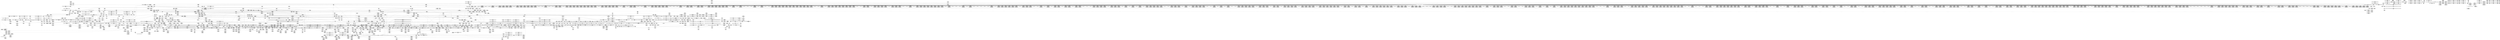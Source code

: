 digraph {
	CE0x53b6cd0 [shape=record,shape=Mrecord,label="{CE0x53b6cd0|current_sid:_tmp24|security/selinux/hooks.c,220|*SummSink*}"]
	CE0x549d020 [shape=record,shape=Mrecord,label="{CE0x549d020|rcu_lock_release:_tmp1}"]
	CE0x53de6d0 [shape=record,shape=Mrecord,label="{CE0x53de6d0|get_current:_tmp2}"]
	CE0x53c8fa0 [shape=record,shape=Mrecord,label="{CE0x53c8fa0|rcu_read_lock:_entry}"]
	CE0x5414a30 [shape=record,shape=Mrecord,label="{CE0x5414a30|2472:_%struct.cred*,_:_CRE_6332,6333_}"]
	CE0x53f8000 [shape=record,shape=Mrecord,label="{CE0x53f8000|2472:_%struct.cred*,_:_CRE_2400,2408_|*MultipleSource*|Function::task_sid&Arg::task::|Function::current_has_perm&Arg::tsk::|Function::selinux_task_getpgid&Arg::p::|security/selinux/hooks.c,208}"]
	CE0x5389510 [shape=record,shape=Mrecord,label="{CE0x5389510|current_sid:_tmp20|security/selinux/hooks.c,218}"]
	CE0x5371970 [shape=record,shape=Mrecord,label="{CE0x5371970|i8_1|*Constant*}"]
	CE0x5415610 [shape=record,shape=Mrecord,label="{CE0x5415610|2472:_%struct.cred*,_:_CRE_6342,6343_}"]
	CE0x54abc90 [shape=record,shape=Mrecord,label="{CE0x54abc90|rcu_lock_release:_tmp6|*SummSink*}"]
	CE0x54772f0 [shape=record,shape=Mrecord,label="{CE0x54772f0|_call_void_rcu_lock_release(%struct.lockdep_map*_rcu_lock_map)_#10,_!dbg_!27733|include/linux/rcupdate.h,935|*SummSource*}"]
	CE0x5439be0 [shape=record,shape=Mrecord,label="{CE0x5439be0|task_sid:_tobool|security/selinux/hooks.c,208|*SummSink*}"]
	CE0x537c070 [shape=record,shape=Mrecord,label="{CE0x537c070|2472:_%struct.cred*,_:_CRE_400,408_|*MultipleSource*|Function::task_sid&Arg::task::|Function::current_has_perm&Arg::tsk::|Function::selinux_task_getpgid&Arg::p::|security/selinux/hooks.c,208}"]
	CE0x53f6840 [shape=record,shape=Mrecord,label="{CE0x53f6840|2472:_%struct.cred*,_:_CRE_2320,2328_|*MultipleSource*|Function::task_sid&Arg::task::|Function::current_has_perm&Arg::tsk::|Function::selinux_task_getpgid&Arg::p::|security/selinux/hooks.c,208}"]
	CE0x5473310 [shape=record,shape=Mrecord,label="{CE0x5473310|rcu_read_unlock:_call3|include/linux/rcupdate.h,933|*SummSink*}"]
	CE0x53987d0 [shape=record,shape=Mrecord,label="{CE0x53987d0|current_sid:_do.end|*SummSource*}"]
	CE0x53d6da0 [shape=record,shape=Mrecord,label="{CE0x53d6da0|2472:_%struct.cred*,_:_CRE_48,56_|*MultipleSource*|Function::task_sid&Arg::task::|Function::current_has_perm&Arg::tsk::|Function::selinux_task_getpgid&Arg::p::|security/selinux/hooks.c,208}"]
	CE0x54ee780 [shape=record,shape=Mrecord,label="{CE0x54ee780|__preempt_count_sub:_tmp3|*SummSink*}"]
	CE0x538c260 [shape=record,shape=Mrecord,label="{CE0x538c260|_ret_i32_%call,_!dbg_!27713|security/selinux/hooks.c,3579|*SummSource*}"]
	CE0x545c630 [shape=record,shape=Mrecord,label="{CE0x545c630|__rcu_read_unlock:_tmp6|include/linux/rcupdate.h,245|*SummSource*}"]
	CE0x542d540 [shape=record,shape=Mrecord,label="{CE0x542d540|rcu_read_lock:_tmp22|include/linux/rcupdate.h,884|*SummSource*}"]
	CE0x538a550 [shape=record,shape=Mrecord,label="{CE0x538a550|current_sid:_tmp|*SummSink*}"]
	CE0x537ff10 [shape=record,shape=Mrecord,label="{CE0x537ff10|current_has_perm:_tmp1}"]
	CE0x53da490 [shape=record,shape=Mrecord,label="{CE0x53da490|_call_void_rcu_lock_acquire(%struct.lockdep_map*_rcu_lock_map)_#10,_!dbg_!27711|include/linux/rcupdate.h,881|*SummSink*}"]
	CE0x53b5ee0 [shape=record,shape=Mrecord,label="{CE0x53b5ee0|i64*_getelementptr_inbounds_(_11_x_i64_,_11_x_i64_*___llvm_gcov_ctr132,_i64_0,_i64_8)|*Constant*|*SummSink*}"]
	CE0x5457670 [shape=record,shape=Mrecord,label="{CE0x5457670|rcu_read_lock:_tmp}"]
	CE0x53fa440 [shape=record,shape=Mrecord,label="{CE0x53fa440|2472:_%struct.cred*,_:_CRE_2529,2530_}"]
	CE0x5404850 [shape=record,shape=Mrecord,label="{CE0x5404850|2472:_%struct.cred*,_:_CRE_2939,2940_}"]
	CE0x540b000 [shape=record,shape=Mrecord,label="{CE0x540b000|2472:_%struct.cred*,_:_CRE_3152,3160_|*MultipleSource*|Function::task_sid&Arg::task::|Function::current_has_perm&Arg::tsk::|Function::selinux_task_getpgid&Arg::p::|security/selinux/hooks.c,208}"]
	CE0x5454df0 [shape=record,shape=Mrecord,label="{CE0x5454df0|i32_0|*Constant*}"]
	CE0x54ad980 [shape=record,shape=Mrecord,label="{CE0x54ad980|__rcu_read_unlock:_tmp|*SummSink*}"]
	CE0x545ec20 [shape=record,shape=Mrecord,label="{CE0x545ec20|i64*_getelementptr_inbounds_(_4_x_i64_,_4_x_i64_*___llvm_gcov_ctr130,_i64_0,_i64_1)|*Constant*}"]
	CE0x54aaad0 [shape=record,shape=Mrecord,label="{CE0x54aaad0|i64_1|*Constant*}"]
	CE0x53dfb90 [shape=record,shape=Mrecord,label="{CE0x53dfb90|i64*_getelementptr_inbounds_(_13_x_i64_,_13_x_i64_*___llvm_gcov_ctr126,_i64_0,_i64_0)|*Constant*}"]
	CE0x53e85b0 [shape=record,shape=Mrecord,label="{CE0x53e85b0|2472:_%struct.cred*,_:_CRE_488,496_|*MultipleSource*|Function::task_sid&Arg::task::|Function::current_has_perm&Arg::tsk::|Function::selinux_task_getpgid&Arg::p::|security/selinux/hooks.c,208}"]
	CE0x5394ec0 [shape=record,shape=Mrecord,label="{CE0x5394ec0|current_has_perm:_tmp3}"]
	CE0x53d2080 [shape=record,shape=Mrecord,label="{CE0x53d2080|__preempt_count_add:_val|Function::__preempt_count_add&Arg::val::|*SummSource*}"]
	CE0x53f9cb0 [shape=record,shape=Mrecord,label="{CE0x53f9cb0|2472:_%struct.cred*,_:_CRE_2522,2523_}"]
	CE0x541fc00 [shape=record,shape=Mrecord,label="{CE0x541fc00|2472:_%struct.cred*,_:_CRE_10632,10640_|*MultipleSource*|Function::task_sid&Arg::task::|Function::current_has_perm&Arg::tsk::|Function::selinux_task_getpgid&Arg::p::|security/selinux/hooks.c,208}"]
	CE0x543b620 [shape=record,shape=Mrecord,label="{CE0x543b620|GLOBAL:_task_sid.__warned|Global_var:task_sid.__warned|*SummSink*}"]
	CE0x5387e50 [shape=record,shape=Mrecord,label="{CE0x5387e50|rcu_read_lock:_tmp14|include/linux/rcupdate.h,882}"]
	CE0x540b4c0 [shape=record,shape=Mrecord,label="{CE0x540b4c0|2472:_%struct.cred*,_:_CRE_3164,3168_|*MultipleSource*|Function::task_sid&Arg::task::|Function::current_has_perm&Arg::tsk::|Function::selinux_task_getpgid&Arg::p::|security/selinux/hooks.c,208}"]
	CE0x53b70d0 [shape=record,shape=Mrecord,label="{CE0x53b70d0|task_sid:_do.end6}"]
	CE0x5443d90 [shape=record,shape=Mrecord,label="{CE0x5443d90|rcu_lock_acquire:___here}"]
	CE0x54c5c50 [shape=record,shape=Mrecord,label="{CE0x54c5c50|__preempt_count_sub:_tmp2|*SummSource*}"]
	CE0x54794a0 [shape=record,shape=Mrecord,label="{CE0x54794a0|__rcu_read_unlock:_entry|*SummSink*}"]
	CE0x5454500 [shape=record,shape=Mrecord,label="{CE0x5454500|_call_void_lockdep_rcu_suspicious(i8*_getelementptr_inbounds_(_25_x_i8_,_25_x_i8_*_.str45,_i32_0,_i32_0),_i32_883,_i8*_getelementptr_inbounds_(_42_x_i8_,_42_x_i8_*_.str46,_i32_0,_i32_0))_#10,_!dbg_!27728|include/linux/rcupdate.h,882|*SummSink*}"]
	CE0x5388f20 [shape=record,shape=Mrecord,label="{CE0x5388f20|i64*_getelementptr_inbounds_(_11_x_i64_,_11_x_i64_*___llvm_gcov_ctr127,_i64_0,_i64_8)|*Constant*}"]
	CE0x53a4450 [shape=record,shape=Mrecord,label="{CE0x53a4450|current_sid:_tmp4|security/selinux/hooks.c,218|*SummSource*}"]
	CE0x53e39d0 [shape=record,shape=Mrecord,label="{CE0x53e39d0|rcu_read_unlock:_tmp12|include/linux/rcupdate.h,933|*SummSource*}"]
	CE0x5402840 [shape=record,shape=Mrecord,label="{CE0x5402840|2472:_%struct.cred*,_:_CRE_2912,2913_}"]
	CE0x538f160 [shape=record,shape=Mrecord,label="{CE0x538f160|i8*_getelementptr_inbounds_(_25_x_i8_,_25_x_i8_*_.str3,_i32_0,_i32_0)|*Constant*|*SummSink*}"]
	CE0x53ce680 [shape=record,shape=Mrecord,label="{CE0x53ce680|__rcu_read_lock:_tmp5|include/linux/rcupdate.h,239|*SummSink*}"]
	CE0x5435ac0 [shape=record,shape=Mrecord,label="{CE0x5435ac0|i64*_getelementptr_inbounds_(_13_x_i64_,_13_x_i64_*___llvm_gcov_ctr126,_i64_0,_i64_12)|*Constant*|*SummSink*}"]
	"CONST[source:0(mediator),value:2(dynamic)][purpose:{subject}]"
	CE0x5472cd0 [shape=record,shape=Mrecord,label="{CE0x5472cd0|__rcu_read_lock:_tmp7|include/linux/rcupdate.h,240}"]
	CE0x540a1c0 [shape=record,shape=Mrecord,label="{CE0x540a1c0|2472:_%struct.cred*,_:_CRE_3120,3128_|*MultipleSource*|Function::task_sid&Arg::task::|Function::current_has_perm&Arg::tsk::|Function::selinux_task_getpgid&Arg::p::|security/selinux/hooks.c,208}"]
	CE0x5415e60 [shape=record,shape=Mrecord,label="{CE0x5415e60|2472:_%struct.cred*,_:_CRE_6349,6350_}"]
	CE0x54c71e0 [shape=record,shape=Mrecord,label="{CE0x54c71e0|GLOBAL:___preempt_count|Global_var:__preempt_count}"]
	CE0x53d21d0 [shape=record,shape=Mrecord,label="{CE0x53d21d0|rcu_read_unlock:_if.end|*SummSink*}"]
	CE0x53fe1c0 [shape=record,shape=Mrecord,label="{CE0x53fe1c0|2472:_%struct.cred*,_:_CRE_2724,2725_|*MultipleSource*|Function::task_sid&Arg::task::|Function::current_has_perm&Arg::tsk::|Function::selinux_task_getpgid&Arg::p::|security/selinux/hooks.c,208}"]
	CE0x5472760 [shape=record,shape=Mrecord,label="{CE0x5472760|i8*_getelementptr_inbounds_(_44_x_i8_,_44_x_i8_*_.str47,_i32_0,_i32_0)|*Constant*}"]
	CE0x5421900 [shape=record,shape=Mrecord,label="{CE0x5421900|task_sid:_call3|security/selinux/hooks.c,208|*SummSink*}"]
	CE0x5403c70 [shape=record,shape=Mrecord,label="{CE0x5403c70|2472:_%struct.cred*,_:_CRE_2929,2930_}"]
	CE0x5412b50 [shape=record,shape=Mrecord,label="{CE0x5412b50|2472:_%struct.cred*,_:_CRE_6306,6307_}"]
	CE0x54b6710 [shape=record,shape=Mrecord,label="{CE0x54b6710|i64*_getelementptr_inbounds_(_4_x_i64_,_4_x_i64_*___llvm_gcov_ctr134,_i64_0,_i64_0)|*Constant*|*SummSource*}"]
	CE0x5410f30 [shape=record,shape=Mrecord,label="{CE0x5410f30|2472:_%struct.cred*,_:_CRE_6264,6280_|*MultipleSource*|Function::task_sid&Arg::task::|Function::current_has_perm&Arg::tsk::|Function::selinux_task_getpgid&Arg::p::|security/selinux/hooks.c,208}"]
	CE0x53b9820 [shape=record,shape=Mrecord,label="{CE0x53b9820|rcu_read_lock:_tobool1|include/linux/rcupdate.h,882|*SummSink*}"]
	CE0x5448d40 [shape=record,shape=Mrecord,label="{CE0x5448d40|rcu_lock_acquire:_tmp|*SummSink*}"]
	CE0x539d040 [shape=record,shape=Mrecord,label="{CE0x539d040|2472:_%struct.cred*,_:_CRE_552,560_|*MultipleSource*|Function::task_sid&Arg::task::|Function::current_has_perm&Arg::tsk::|Function::selinux_task_getpgid&Arg::p::|security/selinux/hooks.c,208}"]
	CE0x5405b50 [shape=record,shape=Mrecord,label="{CE0x5405b50|2472:_%struct.cred*,_:_CRE_2955,2956_}"]
	CE0x538fc90 [shape=record,shape=Mrecord,label="{CE0x538fc90|current_sid:_tmp8|security/selinux/hooks.c,218|*SummSource*}"]
	CE0x5402bd0 [shape=record,shape=Mrecord,label="{CE0x5402bd0|2472:_%struct.cred*,_:_CRE_2915,2916_}"]
	CE0x53f84c0 [shape=record,shape=Mrecord,label="{CE0x53f84c0|2472:_%struct.cred*,_:_CRE_2416,2424_|*MultipleSource*|Function::task_sid&Arg::task::|Function::current_has_perm&Arg::tsk::|Function::selinux_task_getpgid&Arg::p::|security/selinux/hooks.c,208}"]
	CE0x54080b0 [shape=record,shape=Mrecord,label="{CE0x54080b0|2472:_%struct.cred*,_:_CRE_3024,3032_|*MultipleSource*|Function::task_sid&Arg::task::|Function::current_has_perm&Arg::tsk::|Function::selinux_task_getpgid&Arg::p::|security/selinux/hooks.c,208}"]
	CE0x542b100 [shape=record,shape=Mrecord,label="{CE0x542b100|rcu_read_unlock:_if.then}"]
	CE0x543c290 [shape=record,shape=Mrecord,label="{CE0x543c290|i64*_getelementptr_inbounds_(_4_x_i64_,_4_x_i64_*___llvm_gcov_ctr128,_i64_0,_i64_0)|*Constant*|*SummSink*}"]
	CE0x5383910 [shape=record,shape=Mrecord,label="{CE0x5383910|i16_2|*Constant*|*SummSource*}"]
	CE0x549d6f0 [shape=record,shape=Mrecord,label="{CE0x549d6f0|i64*_getelementptr_inbounds_(_4_x_i64_,_4_x_i64_*___llvm_gcov_ctr134,_i64_0,_i64_2)|*Constant*|*SummSource*}"]
	CE0x539f4c0 [shape=record,shape=Mrecord,label="{CE0x539f4c0|current_sid:_tmp22|security/selinux/hooks.c,218|*SummSink*}"]
	CE0x53ed560 [shape=record,shape=Mrecord,label="{CE0x53ed560|2472:_%struct.cred*,_:_CRE_768,772_|*MultipleSource*|Function::task_sid&Arg::task::|Function::current_has_perm&Arg::tsk::|Function::selinux_task_getpgid&Arg::p::|security/selinux/hooks.c,208}"]
	CE0x53ec430 [shape=record,shape=Mrecord,label="{CE0x53ec430|2472:_%struct.cred*,_:_CRE_702,703_}"]
	CE0x5441330 [shape=record,shape=Mrecord,label="{CE0x5441330|rcu_lock_release:_tmp4|include/linux/rcupdate.h,423}"]
	CE0x53cf7c0 [shape=record,shape=Mrecord,label="{CE0x53cf7c0|GLOBAL:___preempt_count_add|*Constant*|*SummSource*}"]
	CE0x544bd50 [shape=record,shape=Mrecord,label="{CE0x544bd50|i64*_getelementptr_inbounds_(_4_x_i64_,_4_x_i64_*___llvm_gcov_ctr128,_i64_0,_i64_1)|*Constant*|*SummSink*}"]
	CE0x541f720 [shape=record,shape=Mrecord,label="{CE0x541f720|2472:_%struct.cred*,_:_CRE_10624,10628_|*MultipleSource*|Function::task_sid&Arg::task::|Function::current_has_perm&Arg::tsk::|Function::selinux_task_getpgid&Arg::p::|security/selinux/hooks.c,208}"]
	CE0x545d930 [shape=record,shape=Mrecord,label="{CE0x545d930|_call_void_mcount()_#3|*SummSink*}"]
	CE0x53e0ae0 [shape=record,shape=Mrecord,label="{CE0x53e0ae0|128:_i8*,_:_CRE_128,136_|*MultipleSource*|Function::cred_sid&Arg::cred::|*LoadInst*|security/selinux/hooks.c,208|security/selinux/hooks.c,196}"]
	CE0x541a4a0 [shape=record,shape=Mrecord,label="{CE0x541a4a0|2472:_%struct.cred*,_:_CRE_6544,6552_|*MultipleSource*|Function::task_sid&Arg::task::|Function::current_has_perm&Arg::tsk::|Function::selinux_task_getpgid&Arg::p::|security/selinux/hooks.c,208}"]
	CE0x53d60b0 [shape=record,shape=Mrecord,label="{CE0x53d60b0|_call_void_mcount()_#3}"]
	CE0x540f2e0 [shape=record,shape=Mrecord,label="{CE0x540f2e0|2472:_%struct.cred*,_:_CRE_6176,6180_|*MultipleSource*|Function::task_sid&Arg::task::|Function::current_has_perm&Arg::tsk::|Function::selinux_task_getpgid&Arg::p::|security/selinux/hooks.c,208}"]
	CE0x5439610 [shape=record,shape=Mrecord,label="{CE0x5439610|task_sid:_call|security/selinux/hooks.c,208}"]
	CE0x53d2450 [shape=record,shape=Mrecord,label="{CE0x53d2450|i64*_getelementptr_inbounds_(_11_x_i64_,_11_x_i64_*___llvm_gcov_ctr127,_i64_0,_i64_0)|*Constant*|*SummSink*}"]
	CE0x544a150 [shape=record,shape=Mrecord,label="{CE0x544a150|_call_void_mcount()_#3|*SummSource*}"]
	CE0x53f1780 [shape=record,shape=Mrecord,label="{CE0x53f1780|2472:_%struct.cred*,_:_CRE_2016,2020_|*MultipleSource*|Function::task_sid&Arg::task::|Function::current_has_perm&Arg::tsk::|Function::selinux_task_getpgid&Arg::p::|security/selinux/hooks.c,208}"]
	CE0x54226e0 [shape=record,shape=Mrecord,label="{CE0x54226e0|i64_6|*Constant*|*SummSink*}"]
	CE0x53fe650 [shape=record,shape=Mrecord,label="{CE0x53fe650|2472:_%struct.cred*,_:_CRE_2736,2744_|*MultipleSource*|Function::task_sid&Arg::task::|Function::current_has_perm&Arg::tsk::|Function::selinux_task_getpgid&Arg::p::|security/selinux/hooks.c,208}"]
	CE0x5411620 [shape=record,shape=Mrecord,label="{CE0x5411620|2472:_%struct.cred*,_:_CRE_6289,6290_}"]
	CE0x53cc0b0 [shape=record,shape=Mrecord,label="{CE0x53cc0b0|2472:_%struct.cred*,_:_CRE_248,256_|*MultipleSource*|Function::task_sid&Arg::task::|Function::current_has_perm&Arg::tsk::|Function::selinux_task_getpgid&Arg::p::|security/selinux/hooks.c,208}"]
	CE0x53f8750 [shape=record,shape=Mrecord,label="{CE0x53f8750|2472:_%struct.cred*,_:_CRE_2424,2472_|*MultipleSource*|Function::task_sid&Arg::task::|Function::current_has_perm&Arg::tsk::|Function::selinux_task_getpgid&Arg::p::|security/selinux/hooks.c,208}"]
	CE0x53a1e00 [shape=record,shape=Mrecord,label="{CE0x53a1e00|GLOBAL:_get_current|*Constant*}"]
	CE0x53fa7d0 [shape=record,shape=Mrecord,label="{CE0x53fa7d0|2472:_%struct.cred*,_:_CRE_2532,2533_}"]
	CE0x5446cc0 [shape=record,shape=Mrecord,label="{CE0x5446cc0|i64*_getelementptr_inbounds_(_4_x_i64_,_4_x_i64_*___llvm_gcov_ctr129,_i64_0,_i64_1)|*Constant*|*SummSink*}"]
	CE0x53b91c0 [shape=record,shape=Mrecord,label="{CE0x53b91c0|rcu_read_lock:_tobool|include/linux/rcupdate.h,882|*SummSource*}"]
	CE0x53e87d0 [shape=record,shape=Mrecord,label="{CE0x53e87d0|2472:_%struct.cred*,_:_CRE_496,504_|*MultipleSource*|Function::task_sid&Arg::task::|Function::current_has_perm&Arg::tsk::|Function::selinux_task_getpgid&Arg::p::|security/selinux/hooks.c,208}"]
	CE0x5430be0 [shape=record,shape=Mrecord,label="{CE0x5430be0|rcu_read_lock:_tmp5|include/linux/rcupdate.h,882}"]
	CE0x5422600 [shape=record,shape=Mrecord,label="{CE0x5422600|i64_6|*Constant*|*SummSource*}"]
	CE0x5404390 [shape=record,shape=Mrecord,label="{CE0x5404390|2472:_%struct.cred*,_:_CRE_2935,2936_}"]
	CE0x5401f50 [shape=record,shape=Mrecord,label="{CE0x5401f50|2472:_%struct.cred*,_:_CRE_2905,2906_}"]
	CE0x543c590 [shape=record,shape=Mrecord,label="{CE0x543c590|i64*_getelementptr_inbounds_(_4_x_i64_,_4_x_i64_*___llvm_gcov_ctr130,_i64_0,_i64_3)|*Constant*|*SummSink*}"]
	CE0x5418d10 [shape=record,shape=Mrecord,label="{CE0x5418d10|2472:_%struct.cred*,_:_CRE_6476,6480_|*MultipleSource*|Function::task_sid&Arg::task::|Function::current_has_perm&Arg::tsk::|Function::selinux_task_getpgid&Arg::p::|security/selinux/hooks.c,208}"]
	CE0x5392d40 [shape=record,shape=Mrecord,label="{CE0x5392d40|_call_void_mcount()_#3|*SummSource*}"]
	CE0x5476280 [shape=record,shape=Mrecord,label="{CE0x5476280|rcu_read_unlock:_tmp21|include/linux/rcupdate.h,935}"]
	CE0x540ab40 [shape=record,shape=Mrecord,label="{CE0x540ab40|2472:_%struct.cred*,_:_CRE_3144,3148_|*MultipleSource*|Function::task_sid&Arg::task::|Function::current_has_perm&Arg::tsk::|Function::selinux_task_getpgid&Arg::p::|security/selinux/hooks.c,208}"]
	CE0x5406600 [shape=record,shape=Mrecord,label="{CE0x5406600|2472:_%struct.cred*,_:_CRE_2964,2965_}"]
	CE0x53785d0 [shape=record,shape=Mrecord,label="{CE0x53785d0|2472:_%struct.cred*,_:_CRE_694,695_}"]
	CE0x53ccaa0 [shape=record,shape=Mrecord,label="{CE0x53ccaa0|rcu_read_lock:_tmp2}"]
	CE0x541d420 [shape=record,shape=Mrecord,label="{CE0x541d420|2472:_%struct.cred*,_:_CRE_10528,10536_|*MultipleSource*|Function::task_sid&Arg::task::|Function::current_has_perm&Arg::tsk::|Function::selinux_task_getpgid&Arg::p::|security/selinux/hooks.c,208}"]
	CE0x53e8390 [shape=record,shape=Mrecord,label="{CE0x53e8390|2472:_%struct.cred*,_:_CRE_480,488_|*MultipleSource*|Function::task_sid&Arg::task::|Function::current_has_perm&Arg::tsk::|Function::selinux_task_getpgid&Arg::p::|security/selinux/hooks.c,208}"]
	CE0x53e9930 [shape=record,shape=Mrecord,label="{CE0x53e9930|2472:_%struct.cred*,_:_CRE_652,656_|*MultipleSource*|Function::task_sid&Arg::task::|Function::current_has_perm&Arg::tsk::|Function::selinux_task_getpgid&Arg::p::|security/selinux/hooks.c,208}"]
	CE0x5403b40 [shape=record,shape=Mrecord,label="{CE0x5403b40|2472:_%struct.cred*,_:_CRE_2928,2929_}"]
	CE0x54b6cb0 [shape=record,shape=Mrecord,label="{CE0x54b6cb0|__rcu_read_unlock:_tmp4|include/linux/rcupdate.h,244|*SummSource*}"]
	CE0x5390c70 [shape=record,shape=Mrecord,label="{CE0x5390c70|current_has_perm:_call1|security/selinux/hooks.c,1543|*SummSource*}"]
	CE0x53a4910 [shape=record,shape=Mrecord,label="{CE0x53a4910|rcu_read_lock:_if.end|*SummSource*}"]
	CE0x5416b70 [shape=record,shape=Mrecord,label="{CE0x5416b70|2472:_%struct.cred*,_:_CRE_6360,6368_|*MultipleSource*|Function::task_sid&Arg::task::|Function::current_has_perm&Arg::tsk::|Function::selinux_task_getpgid&Arg::p::|security/selinux/hooks.c,208}"]
	CE0x53dbb80 [shape=record,shape=Mrecord,label="{CE0x53dbb80|i64_1|*Constant*}"]
	CE0x5372f50 [shape=record,shape=Mrecord,label="{CE0x5372f50|current_sid:_tmp11|security/selinux/hooks.c,218|*SummSource*}"]
	CE0x5376580 [shape=record,shape=Mrecord,label="{CE0x5376580|current_sid:_tmp6|security/selinux/hooks.c,218|*SummSource*}"]
	CE0x53b9a10 [shape=record,shape=Mrecord,label="{CE0x53b9a10|i64_2|*Constant*}"]
	CE0x537b260 [shape=record,shape=Mrecord,label="{CE0x537b260|current_sid:_tmp1}"]
	CE0x538eee0 [shape=record,shape=Mrecord,label="{CE0x538eee0|GLOBAL:_lockdep_rcu_suspicious|*Constant*|*SummSink*}"]
	CE0x53d34f0 [shape=record,shape=Mrecord,label="{CE0x53d34f0|_call_void_asm_sideeffect_,_memory_,_dirflag_,_fpsr_,_flags_()_#3,_!dbg_!27714,_!srcloc_!27715|include/linux/rcupdate.h,239|*SummSource*}"]
	CE0x538e9c0 [shape=record,shape=Mrecord,label="{CE0x538e9c0|current_has_perm:_tmp}"]
	CE0x53c5c70 [shape=record,shape=Mrecord,label="{CE0x53c5c70|GLOBAL:___rcu_read_lock|*Constant*|*SummSource*}"]
	CE0x5381a90 [shape=record,shape=Mrecord,label="{CE0x5381a90|_ret_i32_%call2,_!dbg_!27718|security/selinux/hooks.c,1544|*SummSink*}"]
	CE0x53d07e0 [shape=record,shape=Mrecord,label="{CE0x53d07e0|rcu_read_unlock:_if.end|*SummSource*}"]
	CE0x54a8720 [shape=record,shape=Mrecord,label="{CE0x54a8720|__rcu_read_unlock:_tmp1|*SummSink*}"]
	CE0x5375110 [shape=record,shape=Mrecord,label="{CE0x5375110|_ret_i32_%retval.0,_!dbg_!27728|security/selinux/avc.c,775|*SummSink*}"]
	CE0x542d0a0 [shape=record,shape=Mrecord,label="{CE0x542d0a0|rcu_read_lock:_tmp22|include/linux/rcupdate.h,884}"]
	CE0x53a7d60 [shape=record,shape=Mrecord,label="{CE0x53a7d60|current_sid:_land.lhs.true2}"]
	CE0x539bd50 [shape=record,shape=Mrecord,label="{CE0x539bd50|_call_void_mcount()_#3|*SummSource*}"]
	CE0x5446bf0 [shape=record,shape=Mrecord,label="{CE0x5446bf0|__rcu_read_unlock:_bb|*SummSource*}"]
	CE0x53f0c00 [shape=record,shape=Mrecord,label="{CE0x53f0c00|2472:_%struct.cred*,_:_CRE_1960,1968_|*MultipleSource*|Function::task_sid&Arg::task::|Function::current_has_perm&Arg::tsk::|Function::selinux_task_getpgid&Arg::p::|security/selinux/hooks.c,208}"]
	CE0x53c7150 [shape=record,shape=Mrecord,label="{CE0x53c7150|2472:_%struct.cred*,_:_CRE_460,464_|*MultipleSource*|Function::task_sid&Arg::task::|Function::current_has_perm&Arg::tsk::|Function::selinux_task_getpgid&Arg::p::|security/selinux/hooks.c,208}"]
	CE0x538d600 [shape=record,shape=Mrecord,label="{CE0x538d600|current_sid:_entry|*SummSource*}"]
	CE0x538ff50 [shape=record,shape=Mrecord,label="{CE0x538ff50|selinux_task_getpgid:_entry|*SummSource*}"]
	CE0x5416a40 [shape=record,shape=Mrecord,label="{CE0x5416a40|2472:_%struct.cred*,_:_CRE_6359,6360_}"]
	CE0x5404d10 [shape=record,shape=Mrecord,label="{CE0x5404d10|2472:_%struct.cred*,_:_CRE_2943,2944_}"]
	CE0x537c290 [shape=record,shape=Mrecord,label="{CE0x537c290|current_has_perm:_bb|*SummSink*}"]
	CE0x53f3660 [shape=record,shape=Mrecord,label="{CE0x53f3660|2472:_%struct.cred*,_:_CRE_2088,2096_|*MultipleSource*|Function::task_sid&Arg::task::|Function::current_has_perm&Arg::tsk::|Function::selinux_task_getpgid&Arg::p::|security/selinux/hooks.c,208}"]
	CE0x53c60c0 [shape=record,shape=Mrecord,label="{CE0x53c60c0|i64*_getelementptr_inbounds_(_13_x_i64_,_13_x_i64_*___llvm_gcov_ctr126,_i64_0,_i64_1)|*Constant*}"]
	CE0x549ffe0 [shape=record,shape=Mrecord,label="{CE0x549ffe0|i64*_getelementptr_inbounds_(_4_x_i64_,_4_x_i64_*___llvm_gcov_ctr129,_i64_0,_i64_0)|*Constant*}"]
	CE0x540b260 [shape=record,shape=Mrecord,label="{CE0x540b260|2472:_%struct.cred*,_:_CRE_3160,3164_|*MultipleSource*|Function::task_sid&Arg::task::|Function::current_has_perm&Arg::tsk::|Function::selinux_task_getpgid&Arg::p::|security/selinux/hooks.c,208}"]
	CE0x53c6130 [shape=record,shape=Mrecord,label="{CE0x53c6130|i64*_getelementptr_inbounds_(_13_x_i64_,_13_x_i64_*___llvm_gcov_ctr126,_i64_0,_i64_1)|*Constant*|*SummSource*}"]
	CE0x5453300 [shape=record,shape=Mrecord,label="{CE0x5453300|rcu_read_lock:_tmp17|include/linux/rcupdate.h,882}"]
	CE0x53d1ef0 [shape=record,shape=Mrecord,label="{CE0x53d1ef0|__preempt_count_add:_val|Function::__preempt_count_add&Arg::val::}"]
	CE0x546fd60 [shape=record,shape=Mrecord,label="{CE0x546fd60|rcu_read_unlock:_tmp9|include/linux/rcupdate.h,933|*SummSource*}"]
	CE0x5436870 [shape=record,shape=Mrecord,label="{CE0x5436870|task_sid:_call7|security/selinux/hooks.c,208|*SummSink*}"]
	CE0x5383de0 [shape=record,shape=Mrecord,label="{CE0x5383de0|i64*_getelementptr_inbounds_(_11_x_i64_,_11_x_i64_*___llvm_gcov_ctr125,_i64_0,_i64_8)|*Constant*}"]
	CE0x54154e0 [shape=record,shape=Mrecord,label="{CE0x54154e0|2472:_%struct.cred*,_:_CRE_6341,6342_}"]
	CE0x539d260 [shape=record,shape=Mrecord,label="{CE0x539d260|2472:_%struct.cred*,_:_CRE_560,568_|*MultipleSource*|Function::task_sid&Arg::task::|Function::current_has_perm&Arg::tsk::|Function::selinux_task_getpgid&Arg::p::|security/selinux/hooks.c,208}"]
	CE0x5470770 [shape=record,shape=Mrecord,label="{CE0x5470770|rcu_lock_release:_tmp2|*SummSource*}"]
	CE0x5414dc0 [shape=record,shape=Mrecord,label="{CE0x5414dc0|2472:_%struct.cred*,_:_CRE_6335,6336_}"]
	CE0x5441a10 [shape=record,shape=Mrecord,label="{CE0x5441a10|__rcu_read_unlock:_tmp6|include/linux/rcupdate.h,245|*SummSink*}"]
	CE0x539b400 [shape=record,shape=Mrecord,label="{CE0x539b400|i64*_getelementptr_inbounds_(_11_x_i64_,_11_x_i64_*___llvm_gcov_ctr125,_i64_0,_i64_10)|*Constant*}"]
	CE0x53fd810 [shape=record,shape=Mrecord,label="{CE0x53fd810|2472:_%struct.cred*,_:_CRE_2696,2704_|*MultipleSource*|Function::task_sid&Arg::task::|Function::current_has_perm&Arg::tsk::|Function::selinux_task_getpgid&Arg::p::|security/selinux/hooks.c,208}"]
	CE0x53a55d0 [shape=record,shape=Mrecord,label="{CE0x53a55d0|current_sid:_tmp5|security/selinux/hooks.c,218|*SummSink*}"]
	CE0x53c6640 [shape=record,shape=Mrecord,label="{CE0x53c6640|rcu_read_lock:_tmp2|*SummSink*}"]
	CE0x54031c0 [shape=record,shape=Mrecord,label="{CE0x54031c0|2472:_%struct.cred*,_:_CRE_2920,2921_}"]
	CE0x54b0590 [shape=record,shape=Mrecord,label="{CE0x54b0590|i64_ptrtoint_(i8*_blockaddress(_rcu_lock_release,_%__here)_to_i64)|*Constant*|*SummSink*}"]
	CE0x549f3e0 [shape=record,shape=Mrecord,label="{CE0x549f3e0|COLLAPSED:_GCMRE___llvm_gcov_ctr135_internal_global_4_x_i64_zeroinitializer:_elem_0:default:}"]
	CE0x542c910 [shape=record,shape=Mrecord,label="{CE0x542c910|i64*_getelementptr_inbounds_(_11_x_i64_,_11_x_i64_*___llvm_gcov_ctr127,_i64_0,_i64_10)|*Constant*}"]
	CE0x5379cd0 [shape=record,shape=Mrecord,label="{CE0x5379cd0|%struct.lockdep_map*_null|*Constant*}"]
	CE0x53e2500 [shape=record,shape=Mrecord,label="{CE0x53e2500|rcu_read_lock:_land.lhs.true}"]
	CE0x5411e40 [shape=record,shape=Mrecord,label="{CE0x5411e40|2472:_%struct.cred*,_:_CRE_6295,6296_}"]
	CE0x53a50f0 [shape=record,shape=Mrecord,label="{CE0x53a50f0|current_sid:_if.end}"]
	CE0x53e6490 [shape=record,shape=Mrecord,label="{CE0x53e6490|rcu_read_unlock:_tmp10|include/linux/rcupdate.h,933|*SummSink*}"]
	CE0x53dbd80 [shape=record,shape=Mrecord,label="{CE0x53dbd80|task_sid:_bb}"]
	CE0x53ba490 [shape=record,shape=Mrecord,label="{CE0x53ba490|current_sid:_cred|security/selinux/hooks.c,218}"]
	CE0x54b16e0 [shape=record,shape=Mrecord,label="{CE0x54b16e0|rcu_lock_acquire:_tmp7|*SummSource*}"]
	CE0x541b0b0 [shape=record,shape=Mrecord,label="{CE0x541b0b0|2472:_%struct.cred*,_:_CRE_6584,6600_|*MultipleSource*|Function::task_sid&Arg::task::|Function::current_has_perm&Arg::tsk::|Function::selinux_task_getpgid&Arg::p::|security/selinux/hooks.c,208}"]
	CE0x54177b0 [shape=record,shape=Mrecord,label="{CE0x54177b0|2472:_%struct.cred*,_:_CRE_6408,6424_|*MultipleSource*|Function::task_sid&Arg::task::|Function::current_has_perm&Arg::tsk::|Function::selinux_task_getpgid&Arg::p::|security/selinux/hooks.c,208}"]
	CE0x54766e0 [shape=record,shape=Mrecord,label="{CE0x54766e0|rcu_read_unlock:_tmp21|include/linux/rcupdate.h,935|*SummSink*}"]
	CE0x53c8450 [shape=record,shape=Mrecord,label="{CE0x53c8450|rcu_read_lock:_tmp11|include/linux/rcupdate.h,882|*SummSource*}"]
	CE0x5378ab0 [shape=record,shape=Mrecord,label="{CE0x5378ab0|current_has_perm:_call2|security/selinux/hooks.c,1544}"]
	CE0x5413bf0 [shape=record,shape=Mrecord,label="{CE0x5413bf0|2472:_%struct.cred*,_:_CRE_6320,6321_}"]
	CE0x5475b90 [shape=record,shape=Mrecord,label="{CE0x5475b90|rcu_read_unlock:_tmp20|include/linux/rcupdate.h,933|*SummSource*}"]
	CE0x549cd30 [shape=record,shape=Mrecord,label="{CE0x549cd30|_call_void_lock_acquire(%struct.lockdep_map*_%map,_i32_0,_i32_0,_i32_2,_i32_0,_%struct.lockdep_map*_null,_i64_ptrtoint_(i8*_blockaddress(_rcu_lock_acquire,_%__here)_to_i64))_#10,_!dbg_!27716|include/linux/rcupdate.h,418|*SummSource*}"]
	CE0x53dda10 [shape=record,shape=Mrecord,label="{CE0x53dda10|2472:_%struct.cred*,_:_CRE_76,80_|*MultipleSource*|Function::task_sid&Arg::task::|Function::current_has_perm&Arg::tsk::|Function::selinux_task_getpgid&Arg::p::|security/selinux/hooks.c,208}"]
	CE0x54a2d50 [shape=record,shape=Mrecord,label="{CE0x54a2d50|__preempt_count_sub:_tmp3}"]
	CE0x53e17b0 [shape=record,shape=Mrecord,label="{CE0x53e17b0|2472:_%struct.cred*,_:_CRE_104,112_|*MultipleSource*|Function::task_sid&Arg::task::|Function::current_has_perm&Arg::tsk::|Function::selinux_task_getpgid&Arg::p::|security/selinux/hooks.c,208}"]
	CE0x5392890 [shape=record,shape=Mrecord,label="{CE0x5392890|current_sid:_tmp1|*SummSink*}"]
	CE0x54ac0f0 [shape=record,shape=Mrecord,label="{CE0x54ac0f0|rcu_lock_release:_tmp7}"]
	CE0x53786d0 [shape=record,shape=Mrecord,label="{CE0x53786d0|2472:_%struct.cred*,_:_CRE_695,696_}"]
	CE0x5478530 [shape=record,shape=Mrecord,label="{CE0x5478530|GLOBAL:___rcu_read_unlock|*Constant*}"]
	CE0x538a2f0 [shape=record,shape=Mrecord,label="{CE0x538a2f0|task_sid:_if.end|*SummSource*}"]
	CE0x5387a80 [shape=record,shape=Mrecord,label="{CE0x5387a80|rcu_read_lock:_tmp13|include/linux/rcupdate.h,882|*SummSource*}"]
	CE0x53fe8b0 [shape=record,shape=Mrecord,label="{CE0x53fe8b0|2472:_%struct.cred*,_:_CRE_2744,2752_|*MultipleSource*|Function::task_sid&Arg::task::|Function::current_has_perm&Arg::tsk::|Function::selinux_task_getpgid&Arg::p::|security/selinux/hooks.c,208}"]
	CE0x5370f00 [shape=record,shape=Mrecord,label="{CE0x5370f00|GLOBAL:_rcu_read_lock|*Constant*|*SummSource*}"]
	CE0x541f4b0 [shape=record,shape=Mrecord,label="{CE0x541f4b0|2472:_%struct.cred*,_:_CRE_10616,10624_|*MultipleSource*|Function::task_sid&Arg::task::|Function::current_has_perm&Arg::tsk::|Function::selinux_task_getpgid&Arg::p::|security/selinux/hooks.c,208}"]
	CE0x53907b0 [shape=record,shape=Mrecord,label="{CE0x53907b0|_ret_i32_%tmp24,_!dbg_!27742|security/selinux/hooks.c,220|*SummSink*}"]
	CE0x5370990 [shape=record,shape=Mrecord,label="{CE0x5370990|current_sid:_tobool1|security/selinux/hooks.c,218}"]
	CE0x54512d0 [shape=record,shape=Mrecord,label="{CE0x54512d0|GLOBAL:_lockdep_rcu_suspicious|*Constant*}"]
	CE0x54b72d0 [shape=record,shape=Mrecord,label="{CE0x54b72d0|GLOBAL:___preempt_count_sub|*Constant*|*SummSource*}"]
	CE0x549ced0 [shape=record,shape=Mrecord,label="{CE0x549ced0|i64*_getelementptr_inbounds_(_4_x_i64_,_4_x_i64_*___llvm_gcov_ctr130,_i64_0,_i64_3)|*Constant*}"]
	CE0x545f5e0 [shape=record,shape=Mrecord,label="{CE0x545f5e0|rcu_read_unlock:_land.lhs.true}"]
	CE0x5433860 [shape=record,shape=Mrecord,label="{CE0x5433860|i64*_getelementptr_inbounds_(_13_x_i64_,_13_x_i64_*___llvm_gcov_ctr126,_i64_0,_i64_10)|*Constant*|*SummSink*}"]
	CE0x543c1b0 [shape=record,shape=Mrecord,label="{CE0x543c1b0|__rcu_read_lock:_bb|*SummSink*}"]
	CE0x54ac2b0 [shape=record,shape=Mrecord,label="{CE0x54ac2b0|rcu_lock_release:_tmp7|*SummSink*}"]
	CE0x540c300 [shape=record,shape=Mrecord,label="{CE0x540c300|2472:_%struct.cred*,_:_CRE_5888,5896_|*MultipleSource*|Function::task_sid&Arg::task::|Function::current_has_perm&Arg::tsk::|Function::selinux_task_getpgid&Arg::p::|security/selinux/hooks.c,208}"]
	CE0x545ae00 [shape=record,shape=Mrecord,label="{CE0x545ae00|i64*_getelementptr_inbounds_(_11_x_i64_,_11_x_i64_*___llvm_gcov_ctr127,_i64_0,_i64_1)|*Constant*|*SummSink*}"]
	CE0x5406e50 [shape=record,shape=Mrecord,label="{CE0x5406e50|2472:_%struct.cred*,_:_CRE_2971,2972_}"]
	CE0x53faef0 [shape=record,shape=Mrecord,label="{CE0x53faef0|2472:_%struct.cred*,_:_CRE_2568,2576_|*MultipleSource*|Function::task_sid&Arg::task::|Function::current_has_perm&Arg::tsk::|Function::selinux_task_getpgid&Arg::p::|security/selinux/hooks.c,208}"]
	CE0x539c5d0 [shape=record,shape=Mrecord,label="{CE0x539c5d0|2472:_%struct.cred*,_:_CRE_512,520_|*MultipleSource*|Function::task_sid&Arg::task::|Function::current_has_perm&Arg::tsk::|Function::selinux_task_getpgid&Arg::p::|security/selinux/hooks.c,208}"]
	CE0x546ede0 [shape=record,shape=Mrecord,label="{CE0x546ede0|rcu_read_unlock:_tobool1|include/linux/rcupdate.h,933|*SummSource*}"]
	CE0x539dd00 [shape=record,shape=Mrecord,label="{CE0x539dd00|2472:_%struct.cred*,_:_CRE_600,608_|*MultipleSource*|Function::task_sid&Arg::task::|Function::current_has_perm&Arg::tsk::|Function::selinux_task_getpgid&Arg::p::|security/selinux/hooks.c,208}"]
	CE0x53eb530 [shape=record,shape=Mrecord,label="{CE0x53eb530|_call_void_lockdep_rcu_suspicious(i8*_getelementptr_inbounds_(_25_x_i8_,_25_x_i8_*_.str3,_i32_0,_i32_0),_i32_208,_i8*_getelementptr_inbounds_(_41_x_i8_,_41_x_i8_*_.str44,_i32_0,_i32_0))_#10,_!dbg_!27732|security/selinux/hooks.c,208|*SummSource*}"]
	CE0x546d120 [shape=record,shape=Mrecord,label="{CE0x546d120|__preempt_count_sub:_sub|./arch/x86/include/asm/preempt.h,77|*SummSink*}"]
	CE0x54736f0 [shape=record,shape=Mrecord,label="{CE0x54736f0|_call_void_mcount()_#3|*SummSource*}"]
	CE0x53c9f90 [shape=record,shape=Mrecord,label="{CE0x53c9f90|_call_void_mcount()_#3}"]
	CE0x54ae1b0 [shape=record,shape=Mrecord,label="{CE0x54ae1b0|i64*_getelementptr_inbounds_(_4_x_i64_,_4_x_i64_*___llvm_gcov_ctr128,_i64_0,_i64_0)|*Constant*}"]
	CE0x53f04e0 [shape=record,shape=Mrecord,label="{CE0x53f04e0|2472:_%struct.cred*,_:_CRE_1936,1944_|*MultipleSource*|Function::task_sid&Arg::task::|Function::current_has_perm&Arg::tsk::|Function::selinux_task_getpgid&Arg::p::|security/selinux/hooks.c,208}"]
	CE0x543a0b0 [shape=record,shape=Mrecord,label="{CE0x543a0b0|task_sid:_tmp5|security/selinux/hooks.c,208|*SummSource*}"]
	CE0x54010e0 [shape=record,shape=Mrecord,label="{CE0x54010e0|2472:_%struct.cred*,_:_CRE_2876,2880_|*MultipleSource*|Function::task_sid&Arg::task::|Function::current_has_perm&Arg::tsk::|Function::selinux_task_getpgid&Arg::p::|security/selinux/hooks.c,208}"]
	CE0x537ba10 [shape=record,shape=Mrecord,label="{CE0x537ba10|2472:_%struct.cred*,_:_CRE_376,384_|*MultipleSource*|Function::task_sid&Arg::task::|Function::current_has_perm&Arg::tsk::|Function::selinux_task_getpgid&Arg::p::|security/selinux/hooks.c,208}"]
	CE0x5400560 [shape=record,shape=Mrecord,label="{CE0x5400560|2472:_%struct.cred*,_:_CRE_2840,2848_|*MultipleSource*|Function::task_sid&Arg::task::|Function::current_has_perm&Arg::tsk::|Function::selinux_task_getpgid&Arg::p::|security/selinux/hooks.c,208}"]
	CE0x53fbdf0 [shape=record,shape=Mrecord,label="{CE0x53fbdf0|2472:_%struct.cred*,_:_CRE_2598,2600_|*MultipleSource*|Function::task_sid&Arg::task::|Function::current_has_perm&Arg::tsk::|Function::selinux_task_getpgid&Arg::p::|security/selinux/hooks.c,208}"]
	CE0x5420b50 [shape=record,shape=Mrecord,label="{CE0x5420b50|task_sid:_tmp11|security/selinux/hooks.c,208|*SummSink*}"]
	CE0x53e11b0 [shape=record,shape=Mrecord,label="{CE0x53e11b0|2472:_%struct.cred*,_:_CRE_160,164_|*MultipleSource*|Function::task_sid&Arg::task::|Function::current_has_perm&Arg::tsk::|Function::selinux_task_getpgid&Arg::p::|security/selinux/hooks.c,208}"]
	CE0x53c9820 [shape=record,shape=Mrecord,label="{CE0x53c9820|2472:_%struct.cred*,_:_CRE_288,296_|*MultipleSource*|Function::task_sid&Arg::task::|Function::current_has_perm&Arg::tsk::|Function::selinux_task_getpgid&Arg::p::|security/selinux/hooks.c,208}"]
	CE0x543b0c0 [shape=record,shape=Mrecord,label="{CE0x543b0c0|task_sid:_tmp8|security/selinux/hooks.c,208|*SummSource*}"]
	CE0x53a3cd0 [shape=record,shape=Mrecord,label="{CE0x53a3cd0|current_sid:_tmp9|security/selinux/hooks.c,218|*SummSink*}"]
	CE0x53a1f80 [shape=record,shape=Mrecord,label="{CE0x53a1f80|GLOBAL:_get_current|*Constant*|*SummSource*}"]
	CE0x53b5c40 [shape=record,shape=Mrecord,label="{CE0x53b5c40|i64*_getelementptr_inbounds_(_11_x_i64_,_11_x_i64_*___llvm_gcov_ctr132,_i64_0,_i64_8)|*Constant*|*SummSource*}"]
	CE0x5464f10 [shape=record,shape=Mrecord,label="{CE0x5464f10|rcu_read_lock:_tmp12|include/linux/rcupdate.h,882|*SummSource*}"]
	CE0x540cc80 [shape=record,shape=Mrecord,label="{CE0x540cc80|2472:_%struct.cred*,_:_CRE_5920,5928_|*MultipleSource*|Function::task_sid&Arg::task::|Function::current_has_perm&Arg::tsk::|Function::selinux_task_getpgid&Arg::p::|security/selinux/hooks.c,208}"]
	CE0x542bcd0 [shape=record,shape=Mrecord,label="{CE0x542bcd0|rcu_read_lock:_tmp19|include/linux/rcupdate.h,882|*SummSource*}"]
	CE0x54b17e0 [shape=record,shape=Mrecord,label="{CE0x54b17e0|rcu_lock_acquire:_tmp7|*SummSink*}"]
	CE0x545ce50 [shape=record,shape=Mrecord,label="{CE0x545ce50|rcu_read_unlock:_tmp2|*SummSink*}"]
	CE0x53c4de0 [shape=record,shape=Mrecord,label="{CE0x53c4de0|task_sid:_tmp3|*SummSink*}"]
	CE0x53b93f0 [shape=record,shape=Mrecord,label="{CE0x53b93f0|0:_i8,_:_GCMR_rcu_read_unlock.__warned_internal_global_i8_0,_section_.data.unlikely_,_align_1:_elem_0:default:}"]
	CE0x5405690 [shape=record,shape=Mrecord,label="{CE0x5405690|2472:_%struct.cred*,_:_CRE_2951,2952_}"]
	CE0x5394030 [shape=record,shape=Mrecord,label="{CE0x5394030|_ret_i32_%call7,_!dbg_!27749|security/selinux/hooks.c,210|*SummSource*}"]
	CE0x542ab60 [shape=record,shape=Mrecord,label="{CE0x542ab60|cred_sid:_tmp6|security/selinux/hooks.c,197}"]
	CE0x54331c0 [shape=record,shape=Mrecord,label="{CE0x54331c0|task_sid:_tmp22|security/selinux/hooks.c,208}"]
	CE0x5416ca0 [shape=record,shape=Mrecord,label="{CE0x5416ca0|2472:_%struct.cred*,_:_CRE_6368,6376_|*MultipleSource*|Function::task_sid&Arg::task::|Function::current_has_perm&Arg::tsk::|Function::selinux_task_getpgid&Arg::p::|security/selinux/hooks.c,208}"]
	CE0x53f6150 [shape=record,shape=Mrecord,label="{CE0x53f6150|2472:_%struct.cred*,_:_CRE_2296,2304_|*MultipleSource*|Function::task_sid&Arg::task::|Function::current_has_perm&Arg::tsk::|Function::selinux_task_getpgid&Arg::p::|security/selinux/hooks.c,208}"]
	CE0x54791d0 [shape=record,shape=Mrecord,label="{CE0x54791d0|__rcu_read_unlock:_entry|*SummSource*}"]
	CE0x53ddc30 [shape=record,shape=Mrecord,label="{CE0x53ddc30|2472:_%struct.cred*,_:_CRE_80,84_|*MultipleSource*|Function::task_sid&Arg::task::|Function::current_has_perm&Arg::tsk::|Function::selinux_task_getpgid&Arg::p::|security/selinux/hooks.c,208}"]
	CE0x53cee10 [shape=record,shape=Mrecord,label="{CE0x53cee10|rcu_read_unlock:_tmp7|include/linux/rcupdate.h,933|*SummSource*}"]
	CE0x5431c80 [shape=record,shape=Mrecord,label="{CE0x5431c80|i8*_getelementptr_inbounds_(_41_x_i8_,_41_x_i8_*_.str44,_i32_0,_i32_0)|*Constant*|*SummSink*}"]
	CE0x5463fc0 [shape=record,shape=Mrecord,label="{CE0x5463fc0|i8*_undef|*Constant*|*SummSink*}"]
	CE0x53d4d90 [shape=record,shape=Mrecord,label="{CE0x53d4d90|2472:_%struct.cred*,_:_CRE_368,376_|*MultipleSource*|Function::task_sid&Arg::task::|Function::current_has_perm&Arg::tsk::|Function::selinux_task_getpgid&Arg::p::|security/selinux/hooks.c,208}"]
	CE0x54c5680 [shape=record,shape=Mrecord,label="{CE0x54c5680|__preempt_count_sub:_val|Function::__preempt_count_sub&Arg::val::|*SummSource*}"]
	CE0x5430d50 [shape=record,shape=Mrecord,label="{CE0x5430d50|rcu_read_lock:_tmp5|include/linux/rcupdate.h,882|*SummSource*}"]
	CE0x53ec0d0 [shape=record,shape=Mrecord,label="{CE0x53ec0d0|2472:_%struct.cred*,_:_CRE_699,700_}"]
	CE0x538ba60 [shape=record,shape=Mrecord,label="{CE0x538ba60|i64*_getelementptr_inbounds_(_11_x_i64_,_11_x_i64_*___llvm_gcov_ctr125,_i64_0,_i64_0)|*Constant*|*SummSource*}"]
	CE0x5435d20 [shape=record,shape=Mrecord,label="{CE0x5435d20|task_sid:_tmp27|security/selinux/hooks.c,208}"]
	CE0x54147d0 [shape=record,shape=Mrecord,label="{CE0x54147d0|2472:_%struct.cred*,_:_CRE_6330,6331_}"]
	CE0x53d5ed0 [shape=record,shape=Mrecord,label="{CE0x53d5ed0|task_sid:_real_cred|security/selinux/hooks.c,208}"]
	CE0x53e19d0 [shape=record,shape=Mrecord,label="{CE0x53e19d0|2472:_%struct.cred*,_:_CRE_112,116_|*MultipleSource*|Function::task_sid&Arg::task::|Function::current_has_perm&Arg::tsk::|Function::selinux_task_getpgid&Arg::p::|security/selinux/hooks.c,208}"]
	CE0x540dd50 [shape=record,shape=Mrecord,label="{CE0x540dd50|2472:_%struct.cred*,_:_CRE_5976,5984_|*MultipleSource*|Function::task_sid&Arg::task::|Function::current_has_perm&Arg::tsk::|Function::selinux_task_getpgid&Arg::p::|security/selinux/hooks.c,208}"]
	CE0x539ace0 [shape=record,shape=Mrecord,label="{CE0x539ace0|current_sid:_tmp18|security/selinux/hooks.c,218}"]
	CE0x53a4fb0 [shape=record,shape=Mrecord,label="{CE0x53a4fb0|current_sid:_if.end|*SummSink*}"]
	CE0x53a35e0 [shape=record,shape=Mrecord,label="{CE0x53a35e0|task_sid:_tmp|*SummSource*}"]
	CE0x537da30 [shape=record,shape=Mrecord,label="{CE0x537da30|current_has_perm:_tsk|Function::current_has_perm&Arg::tsk::|*SummSource*}"]
	CE0x5400e80 [shape=record,shape=Mrecord,label="{CE0x5400e80|2472:_%struct.cred*,_:_CRE_2872,2876_|*MultipleSource*|Function::task_sid&Arg::task::|Function::current_has_perm&Arg::tsk::|Function::selinux_task_getpgid&Arg::p::|security/selinux/hooks.c,208}"]
	CE0x5439a60 [shape=record,shape=Mrecord,label="{CE0x5439a60|task_sid:_call|security/selinux/hooks.c,208|*SummSink*}"]
	CE0x53f65e0 [shape=record,shape=Mrecord,label="{CE0x53f65e0|2472:_%struct.cred*,_:_CRE_2312,2320_|*MultipleSource*|Function::task_sid&Arg::task::|Function::current_has_perm&Arg::tsk::|Function::selinux_task_getpgid&Arg::p::|security/selinux/hooks.c,208}"]
	CE0x53d3720 [shape=record,shape=Mrecord,label="{CE0x53d3720|_ret_void,_!dbg_!27719|./arch/x86/include/asm/preempt.h,73|*SummSink*}"]
	CE0x541e610 [shape=record,shape=Mrecord,label="{CE0x541e610|2472:_%struct.cred*,_:_CRE_10576,10584_|*MultipleSource*|Function::task_sid&Arg::task::|Function::current_has_perm&Arg::tsk::|Function::selinux_task_getpgid&Arg::p::|security/selinux/hooks.c,208}"]
	CE0x54ab350 [shape=record,shape=Mrecord,label="{CE0x54ab350|i64*_getelementptr_inbounds_(_4_x_i64_,_4_x_i64_*___llvm_gcov_ctr130,_i64_0,_i64_0)|*Constant*|*SummSink*}"]
	CE0x53fab60 [shape=record,shape=Mrecord,label="{CE0x53fab60|2472:_%struct.cred*,_:_CRE_2535,2536_}"]
	CE0x53edc50 [shape=record,shape=Mrecord,label="{CE0x53edc50|2472:_%struct.cred*,_:_CRE_784,1808_|*MultipleSource*|Function::task_sid&Arg::task::|Function::current_has_perm&Arg::tsk::|Function::selinux_task_getpgid&Arg::p::|security/selinux/hooks.c,208}"]
	CE0x54587e0 [shape=record,shape=Mrecord,label="{CE0x54587e0|GLOBAL:_rcu_read_unlock.__warned|Global_var:rcu_read_unlock.__warned|*SummSink*}"]
	CE0x5402970 [shape=record,shape=Mrecord,label="{CE0x5402970|2472:_%struct.cred*,_:_CRE_2913,2914_}"]
	CE0x53c8d80 [shape=record,shape=Mrecord,label="{CE0x53c8d80|rcu_read_unlock:_tmp10|include/linux/rcupdate.h,933}"]
	CE0x54a3fb0 [shape=record,shape=Mrecord,label="{CE0x54a3fb0|__preempt_count_sub:_bb|*SummSource*}"]
	CE0x546ff70 [shape=record,shape=Mrecord,label="{CE0x546ff70|__rcu_read_lock:_tmp4|include/linux/rcupdate.h,239|*SummSource*}"]
	CE0x5477d20 [shape=record,shape=Mrecord,label="{CE0x5477d20|rcu_lock_release:_entry}"]
	CE0x53ef8d0 [shape=record,shape=Mrecord,label="{CE0x53ef8d0|2472:_%struct.cred*,_:_CRE_1896,1900_|*MultipleSource*|Function::task_sid&Arg::task::|Function::current_has_perm&Arg::tsk::|Function::selinux_task_getpgid&Arg::p::|security/selinux/hooks.c,208}"]
	CE0x53892b0 [shape=record,shape=Mrecord,label="{CE0x53892b0|i64*_getelementptr_inbounds_(_11_x_i64_,_11_x_i64_*___llvm_gcov_ctr125,_i64_0,_i64_10)|*Constant*|*SummSink*}"]
	CE0x53f44d0 [shape=record,shape=Mrecord,label="{CE0x53f44d0|2472:_%struct.cred*,_:_CRE_2136,2144_|*MultipleSource*|Function::task_sid&Arg::task::|Function::current_has_perm&Arg::tsk::|Function::selinux_task_getpgid&Arg::p::|security/selinux/hooks.c,208}"]
	CE0x53d7f00 [shape=record,shape=Mrecord,label="{CE0x53d7f00|2472:_%struct.cred*,_:_CRE_32,40_|*MultipleSource*|Function::task_sid&Arg::task::|Function::current_has_perm&Arg::tsk::|Function::selinux_task_getpgid&Arg::p::|security/selinux/hooks.c,208}"]
	CE0x541c3b0 [shape=record,shape=Mrecord,label="{CE0x541c3b0|2472:_%struct.cred*,_:_CRE_6648,6656_|*MultipleSource*|Function::task_sid&Arg::task::|Function::current_has_perm&Arg::tsk::|Function::selinux_task_getpgid&Arg::p::|security/selinux/hooks.c,208}"]
	CE0x540c560 [shape=record,shape=Mrecord,label="{CE0x540c560|2472:_%struct.cred*,_:_CRE_5896,5904_|*MultipleSource*|Function::task_sid&Arg::task::|Function::current_has_perm&Arg::tsk::|Function::selinux_task_getpgid&Arg::p::|security/selinux/hooks.c,208}"]
	CE0x542ad80 [shape=record,shape=Mrecord,label="{CE0x542ad80|cred_sid:_tmp5|security/selinux/hooks.c,196}"]
	CE0x53781c0 [shape=record,shape=Mrecord,label="{CE0x53781c0|2472:_%struct.cred*,_:_CRE_690,691_}"]
	CE0x53ec1d0 [shape=record,shape=Mrecord,label="{CE0x53ec1d0|2472:_%struct.cred*,_:_CRE_700,701_}"]
	CE0x54ca600 [shape=record,shape=Mrecord,label="{CE0x54ca600|i64*_getelementptr_inbounds_(_4_x_i64_,_4_x_i64_*___llvm_gcov_ctr129,_i64_0,_i64_2)|*Constant*|*SummSink*}"]
	CE0x53b9d50 [shape=record,shape=Mrecord,label="{CE0x53b9d50|_ret_%struct.task_struct*_%tmp4,_!dbg_!27714|./arch/x86/include/asm/current.h,14|*SummSource*}"]
	CE0x5458230 [shape=record,shape=Mrecord,label="{CE0x5458230|cred_sid:_tmp6|security/selinux/hooks.c,197|*SummSink*}"]
	CE0x53d3330 [shape=record,shape=Mrecord,label="{CE0x53d3330|i64*_getelementptr_inbounds_(_11_x_i64_,_11_x_i64_*___llvm_gcov_ctr127,_i64_0,_i64_1)|*Constant*|*SummSource*}"]
	CE0x54c9de0 [shape=record,shape=Mrecord,label="{CE0x54c9de0|void_(i32*,_i32,_i32*)*_asm_addl_$1,_%gs:$0_,_*m,ri,*m,_dirflag_,_fpsr_,_flags_}"]
	CE0x539ffc0 [shape=record,shape=Mrecord,label="{CE0x539ffc0|task_sid:_do.end6|*SummSource*}"]
	CE0x5434bf0 [shape=record,shape=Mrecord,label="{CE0x5434bf0|task_sid:_tmp25|security/selinux/hooks.c,208}"]
	CE0x53a1bb0 [shape=record,shape=Mrecord,label="{CE0x53a1bb0|current_sid:_call4|security/selinux/hooks.c,218|*SummSink*}"]
	CE0x53e5e30 [shape=record,shape=Mrecord,label="{CE0x53e5e30|rcu_read_unlock:_do.end|*SummSink*}"]
	CE0x53a0f60 [shape=record,shape=Mrecord,label="{CE0x53a0f60|i64_5|*Constant*|*SummSource*}"]
	CE0x54c6a60 [shape=record,shape=Mrecord,label="{CE0x54c6a60|i64*_getelementptr_inbounds_(_4_x_i64_,_4_x_i64_*___llvm_gcov_ctr135,_i64_0,_i64_2)|*Constant*|*SummSink*}"]
	CE0x53d0530 [shape=record,shape=Mrecord,label="{CE0x53d0530|rcu_lock_acquire:_tmp4|include/linux/rcupdate.h,418|*SummSource*}"]
	CE0x5434d90 [shape=record,shape=Mrecord,label="{CE0x5434d90|task_sid:_tmp25|security/selinux/hooks.c,208|*SummSource*}"]
	CE0x541cad0 [shape=record,shape=Mrecord,label="{CE0x541cad0|2472:_%struct.cred*,_:_CRE_6664,6668_|*MultipleSource*|Function::task_sid&Arg::task::|Function::current_has_perm&Arg::tsk::|Function::selinux_task_getpgid&Arg::p::|security/selinux/hooks.c,208}"]
	CE0x540a8e0 [shape=record,shape=Mrecord,label="{CE0x540a8e0|2472:_%struct.cred*,_:_CRE_3140,3144_|*MultipleSource*|Function::task_sid&Arg::task::|Function::current_has_perm&Arg::tsk::|Function::selinux_task_getpgid&Arg::p::|security/selinux/hooks.c,208}"]
	CE0x54a3e60 [shape=record,shape=Mrecord,label="{CE0x54a3e60|__preempt_count_sub:_do.body|*SummSource*}"]
	CE0x545f940 [shape=record,shape=Mrecord,label="{CE0x545f940|rcu_read_unlock:_land.lhs.true2}"]
	CE0x53fdf60 [shape=record,shape=Mrecord,label="{CE0x53fdf60|2472:_%struct.cred*,_:_CRE_2720,2724_|*MultipleSource*|Function::task_sid&Arg::task::|Function::current_has_perm&Arg::tsk::|Function::selinux_task_getpgid&Arg::p::|security/selinux/hooks.c,208}"]
	CE0x5376e70 [shape=record,shape=Mrecord,label="{CE0x5376e70|selinux_task_getpgid:_call|security/selinux/hooks.c,3579}"]
	CE0x53f7450 [shape=record,shape=Mrecord,label="{CE0x53f7450|2472:_%struct.cred*,_:_CRE_2360,2368_|*MultipleSource*|Function::task_sid&Arg::task::|Function::current_has_perm&Arg::tsk::|Function::selinux_task_getpgid&Arg::p::|security/selinux/hooks.c,208}"]
	CE0x53e94f0 [shape=record,shape=Mrecord,label="{CE0x53e94f0|2472:_%struct.cred*,_:_CRE_644,648_|*MultipleSource*|Function::task_sid&Arg::task::|Function::current_has_perm&Arg::tsk::|Function::selinux_task_getpgid&Arg::p::|security/selinux/hooks.c,208}"]
	CE0x54b6c40 [shape=record,shape=Mrecord,label="{CE0x54b6c40|__rcu_read_unlock:_tmp4|include/linux/rcupdate.h,244}"]
	CE0x5430eb0 [shape=record,shape=Mrecord,label="{CE0x5430eb0|rcu_read_lock:_tmp5|include/linux/rcupdate.h,882|*SummSink*}"]
	CE0x53e4cd0 [shape=record,shape=Mrecord,label="{CE0x53e4cd0|i64*_getelementptr_inbounds_(_4_x_i64_,_4_x_i64_*___llvm_gcov_ctr128,_i64_0,_i64_1)|*Constant*}"]
	CE0x543e800 [shape=record,shape=Mrecord,label="{CE0x543e800|__preempt_count_add:_tmp6|./arch/x86/include/asm/preempt.h,73}"]
	CE0x53fd350 [shape=record,shape=Mrecord,label="{CE0x53fd350|2472:_%struct.cred*,_:_CRE_2688,2692_|*MultipleSource*|Function::task_sid&Arg::task::|Function::current_has_perm&Arg::tsk::|Function::selinux_task_getpgid&Arg::p::|security/selinux/hooks.c,208}"]
	CE0x5458540 [shape=record,shape=Mrecord,label="{CE0x5458540|GLOBAL:_rcu_read_unlock.__warned|Global_var:rcu_read_unlock.__warned}"]
	CE0x54abf10 [shape=record,shape=Mrecord,label="{CE0x54abf10|__rcu_read_unlock:_do.end|*SummSink*}"]
	CE0x54a7190 [shape=record,shape=Mrecord,label="{CE0x54a7190|i64*_getelementptr_inbounds_(_4_x_i64_,_4_x_i64_*___llvm_gcov_ctr135,_i64_0,_i64_0)|*Constant*|*SummSink*}"]
	CE0x5437350 [shape=record,shape=Mrecord,label="{CE0x5437350|cred_sid:_cred|Function::cred_sid&Arg::cred::|*SummSource*}"]
	CE0x5436ef0 [shape=record,shape=Mrecord,label="{CE0x5436ef0|cred_sid:_entry}"]
	CE0x53ef670 [shape=record,shape=Mrecord,label="{CE0x53ef670|2472:_%struct.cred*,_:_CRE_1888,1896_|*MultipleSource*|Function::task_sid&Arg::task::|Function::current_has_perm&Arg::tsk::|Function::selinux_task_getpgid&Arg::p::|security/selinux/hooks.c,208}"]
	CE0x5375d40 [shape=record,shape=Mrecord,label="{CE0x5375d40|GLOBAL:_lockdep_rcu_suspicious|*Constant*}"]
	CE0x53dd070 [shape=record,shape=Mrecord,label="{CE0x53dd070|rcu_lock_acquire:_map|Function::rcu_lock_acquire&Arg::map::|*SummSink*}"]
	CE0x545ffd0 [shape=record,shape=Mrecord,label="{CE0x545ffd0|rcu_read_unlock:_tmp14|include/linux/rcupdate.h,933}"]
	CE0x54ac6f0 [shape=record,shape=Mrecord,label="{CE0x54ac6f0|__rcu_read_unlock:_do.end}"]
	CE0x54113f0 [shape=record,shape=Mrecord,label="{CE0x54113f0|2472:_%struct.cred*,_:_CRE_6288,6289_}"]
	CE0x54191a0 [shape=record,shape=Mrecord,label="{CE0x54191a0|2472:_%struct.cred*,_:_CRE_6484,6488_|*MultipleSource*|Function::task_sid&Arg::task::|Function::current_has_perm&Arg::tsk::|Function::selinux_task_getpgid&Arg::p::|security/selinux/hooks.c,208}"]
	CE0x53d1af0 [shape=record,shape=Mrecord,label="{CE0x53d1af0|rcu_read_unlock:_tmp18|include/linux/rcupdate.h,933}"]
	CE0x53c8710 [shape=record,shape=Mrecord,label="{CE0x53c8710|task_sid:_real_cred|security/selinux/hooks.c,208|*SummSink*}"]
	CE0x54328e0 [shape=record,shape=Mrecord,label="{CE0x54328e0|task_sid:_tmp20|security/selinux/hooks.c,208|*SummSource*}"]
	CE0x5396d20 [shape=record,shape=Mrecord,label="{CE0x5396d20|i64*_getelementptr_inbounds_(_2_x_i64_,_2_x_i64_*___llvm_gcov_ctr280,_i64_0,_i64_0)|*Constant*}"]
	CE0x53915b0 [shape=record,shape=Mrecord,label="{CE0x53915b0|task_sid:_task|Function::task_sid&Arg::task::}"]
	CE0x541ae50 [shape=record,shape=Mrecord,label="{CE0x541ae50|2472:_%struct.cred*,_:_CRE_6576,6584_|*MultipleSource*|Function::task_sid&Arg::task::|Function::current_has_perm&Arg::tsk::|Function::selinux_task_getpgid&Arg::p::|security/selinux/hooks.c,208}"]
	CE0x53f2a80 [shape=record,shape=Mrecord,label="{CE0x53f2a80|2472:_%struct.cred*,_:_CRE_2056,2057_|*MultipleSource*|Function::task_sid&Arg::task::|Function::current_has_perm&Arg::tsk::|Function::selinux_task_getpgid&Arg::p::|security/selinux/hooks.c,208}"]
	CE0x543dab0 [shape=record,shape=Mrecord,label="{CE0x543dab0|_call_void_asm_addl_$1,_%gs:$0_,_*m,ri,*m,_dirflag_,_fpsr_,_flags_(i32*___preempt_count,_i32_%sub,_i32*___preempt_count)_#3,_!dbg_!27717,_!srcloc_!27718|./arch/x86/include/asm/preempt.h,77|*SummSource*}"]
	CE0x53fc2b0 [shape=record,shape=Mrecord,label="{CE0x53fc2b0|2472:_%struct.cred*,_:_CRE_2608,2616_|*MultipleSource*|Function::task_sid&Arg::task::|Function::current_has_perm&Arg::tsk::|Function::selinux_task_getpgid&Arg::p::|security/selinux/hooks.c,208}"]
	CE0x54741a0 [shape=record,shape=Mrecord,label="{CE0x54741a0|rcu_read_unlock:_tmp15|include/linux/rcupdate.h,933|*SummSource*}"]
	CE0x54389d0 [shape=record,shape=Mrecord,label="{CE0x54389d0|_ret_void,_!dbg_!27735|include/linux/rcupdate.h,938}"]
	CE0x538d770 [shape=record,shape=Mrecord,label="{CE0x538d770|selinux_task_getpgid:_tmp3|*SummSink*}"]
	CE0x5433940 [shape=record,shape=Mrecord,label="{CE0x5433940|task_sid:_tmp24|security/selinux/hooks.c,208|*SummSource*}"]
	CE0x5411a90 [shape=record,shape=Mrecord,label="{CE0x5411a90|2472:_%struct.cred*,_:_CRE_6291,6292_}"]
	CE0x5415740 [shape=record,shape=Mrecord,label="{CE0x5415740|2472:_%struct.cred*,_:_CRE_6343,6344_}"]
	CE0x5441180 [shape=record,shape=Mrecord,label="{CE0x5441180|__preempt_count_add:_tmp1|*SummSource*}"]
	CE0x5398db0 [shape=record,shape=Mrecord,label="{CE0x5398db0|current_sid:_if.end|*SummSource*}"]
	CE0x5370c00 [shape=record,shape=Mrecord,label="{CE0x5370c00|current_sid:_tobool1|security/selinux/hooks.c,218|*SummSink*}"]
	CE0x5472020 [shape=record,shape=Mrecord,label="{CE0x5472020|i32_934|*Constant*|*SummSource*}"]
	CE0x546f420 [shape=record,shape=Mrecord,label="{CE0x546f420|rcu_read_unlock:_tmp11|include/linux/rcupdate.h,933|*SummSink*}"]
	CE0x53831a0 [shape=record,shape=Mrecord,label="{CE0x53831a0|avc_has_perm:_ssid|Function::avc_has_perm&Arg::ssid::|*SummSink*}"]
	CE0x5429850 [shape=record,shape=Mrecord,label="{CE0x5429850|rcu_read_lock:_do.body|*SummSink*}"]
	CE0x5460a20 [shape=record,shape=Mrecord,label="{CE0x5460a20|_call_void_asm_sideeffect_,_memory_,_dirflag_,_fpsr_,_flags_()_#3,_!dbg_!27714,_!srcloc_!27715|include/linux/rcupdate.h,239}"]
	CE0x53d2a00 [shape=record,shape=Mrecord,label="{CE0x53d2a00|GLOBAL:_rcu_lock_acquire|*Constant*|*SummSink*}"]
	CE0x5402d00 [shape=record,shape=Mrecord,label="{CE0x5402d00|2472:_%struct.cred*,_:_CRE_2916,2917_}"]
	CE0x543c520 [shape=record,shape=Mrecord,label="{CE0x543c520|rcu_lock_acquire:_tmp6}"]
	CE0x538ef90 [shape=record,shape=Mrecord,label="{CE0x538ef90|i8*_getelementptr_inbounds_(_25_x_i8_,_25_x_i8_*_.str3,_i32_0,_i32_0)|*Constant*}"]
	CE0x54755b0 [shape=record,shape=Mrecord,label="{CE0x54755b0|rcu_read_unlock:_tmp19|include/linux/rcupdate.h,933}"]
	CE0x54032f0 [shape=record,shape=Mrecord,label="{CE0x54032f0|2472:_%struct.cred*,_:_CRE_2921,2922_}"]
	CE0x539e940 [shape=record,shape=Mrecord,label="{CE0x539e940|i32_22|*Constant*|*SummSource*}"]
	CE0x53b9f00 [shape=record,shape=Mrecord,label="{CE0x53b9f00|_ret_%struct.task_struct*_%tmp4,_!dbg_!27714|./arch/x86/include/asm/current.h,14|*SummSink*}"]
	CE0x53b9890 [shape=record,shape=Mrecord,label="{CE0x53b9890|i64_3|*Constant*}"]
	CE0x54caa90 [shape=record,shape=Mrecord,label="{CE0x54caa90|_call_void_mcount()_#3|*SummSource*}"]
	CE0x53a19a0 [shape=record,shape=Mrecord,label="{CE0x53a19a0|current_sid:_tobool|security/selinux/hooks.c,218|*SummSource*}"]
	CE0x5406140 [shape=record,shape=Mrecord,label="{CE0x5406140|2472:_%struct.cred*,_:_CRE_2960,2961_}"]
	CE0x5396fd0 [shape=record,shape=Mrecord,label="{CE0x5396fd0|current_sid:_tmp7|security/selinux/hooks.c,218}"]
	CE0x54adf30 [shape=record,shape=Mrecord,label="{CE0x54adf30|COLLAPSED:_GCMRE___llvm_gcov_ctr134_internal_global_4_x_i64_zeroinitializer:_elem_0:default:}"]
	CE0x53b5460 [shape=record,shape=Mrecord,label="{CE0x53b5460|rcu_read_lock:_tmp3|*SummSink*}"]
	CE0x5380970 [shape=record,shape=Mrecord,label="{CE0x5380970|GLOBAL:___llvm_gcov_ctr125|Global_var:__llvm_gcov_ctr125|*SummSink*}"]
	CE0x53a7e60 [shape=record,shape=Mrecord,label="{CE0x53a7e60|current_sid:_land.lhs.true2|*SummSource*}"]
	CE0x5449190 [shape=record,shape=Mrecord,label="{CE0x5449190|rcu_lock_release:___here|*SummSink*}"]
	CE0x53eb9f0 [shape=record,shape=Mrecord,label="{CE0x53eb9f0|i32_208|*Constant*}"]
	CE0x5438fc0 [shape=record,shape=Mrecord,label="{CE0x5438fc0|i64*_getelementptr_inbounds_(_2_x_i64_,_2_x_i64_*___llvm_gcov_ctr98,_i64_0,_i64_0)|*Constant*}"]
	CE0x53e3e10 [shape=record,shape=Mrecord,label="{CE0x53e3e10|rcu_read_unlock:_do.end}"]
	CE0x53a1890 [shape=record,shape=Mrecord,label="{CE0x53a1890|get_current:_tmp1|*SummSink*}"]
	CE0x5429430 [shape=record,shape=Mrecord,label="{CE0x5429430|i32_22|*Constant*}"]
	CE0x53784d0 [shape=record,shape=Mrecord,label="{CE0x53784d0|2472:_%struct.cred*,_:_CRE_693,694_}"]
	CE0x53ce160 [shape=record,shape=Mrecord,label="{CE0x53ce160|i64*_getelementptr_inbounds_(_4_x_i64_,_4_x_i64_*___llvm_gcov_ctr130,_i64_0,_i64_2)|*Constant*}"]
	CE0x53cf920 [shape=record,shape=Mrecord,label="{CE0x53cf920|__preempt_count_add:_entry}"]
	CE0x5448110 [shape=record,shape=Mrecord,label="{CE0x5448110|i32_0|*Constant*}"]
	CE0x53cdb90 [shape=record,shape=Mrecord,label="{CE0x53cdb90|GLOBAL:___llvm_gcov_ctr132|Global_var:__llvm_gcov_ctr132}"]
	CE0x5411190 [shape=record,shape=Mrecord,label="{CE0x5411190|2472:_%struct.cred*,_:_CRE_6280,6284_|*MultipleSource*|Function::task_sid&Arg::task::|Function::current_has_perm&Arg::tsk::|Function::selinux_task_getpgid&Arg::p::|security/selinux/hooks.c,208}"]
	CE0x54023e0 [shape=record,shape=Mrecord,label="{CE0x54023e0|2472:_%struct.cred*,_:_CRE_2908,2909_}"]
	CE0x545f650 [shape=record,shape=Mrecord,label="{CE0x545f650|rcu_read_unlock:_land.lhs.true|*SummSource*}"]
	CE0x54c5320 [shape=record,shape=Mrecord,label="{CE0x54c5320|__preempt_count_sub:_entry|*SummSink*}"]
	CE0x540cee0 [shape=record,shape=Mrecord,label="{CE0x540cee0|2472:_%struct.cred*,_:_CRE_5928,5936_|*MultipleSource*|Function::task_sid&Arg::task::|Function::current_has_perm&Arg::tsk::|Function::selinux_task_getpgid&Arg::p::|security/selinux/hooks.c,208}"]
	CE0x53d6b10 [shape=record,shape=Mrecord,label="{CE0x53d6b10|cred_sid:_tmp1|*SummSink*}"]
	CE0x5383b80 [shape=record,shape=Mrecord,label="{CE0x5383b80|avc_has_perm:_tclass|Function::avc_has_perm&Arg::tclass::}"]
	CE0x54727d0 [shape=record,shape=Mrecord,label="{CE0x54727d0|i8*_getelementptr_inbounds_(_44_x_i8_,_44_x_i8_*_.str47,_i32_0,_i32_0)|*Constant*|*SummSource*}"]
	CE0x53e6120 [shape=record,shape=Mrecord,label="{CE0x53e6120|__rcu_read_lock:_tmp6|include/linux/rcupdate.h,240|*SummSink*}"]
	CE0x53f6380 [shape=record,shape=Mrecord,label="{CE0x53f6380|2472:_%struct.cred*,_:_CRE_2304,2312_|*MultipleSource*|Function::task_sid&Arg::task::|Function::current_has_perm&Arg::tsk::|Function::selinux_task_getpgid&Arg::p::|security/selinux/hooks.c,208}"]
	CE0x5408cc0 [shape=record,shape=Mrecord,label="{CE0x5408cc0|2472:_%struct.cred*,_:_CRE_3064,3072_|*MultipleSource*|Function::task_sid&Arg::task::|Function::current_has_perm&Arg::tsk::|Function::selinux_task_getpgid&Arg::p::|security/selinux/hooks.c,208}"]
	CE0x5375550 [shape=record,shape=Mrecord,label="{CE0x5375550|current_sid:_bb|*SummSource*}"]
	CE0x5454d10 [shape=record,shape=Mrecord,label="{CE0x5454d10|rcu_read_lock:_tobool|include/linux/rcupdate.h,882|*SummSink*}"]
	CE0x53a4ed0 [shape=record,shape=Mrecord,label="{CE0x53a4ed0|current_sid:_if.then|*SummSink*}"]
	CE0x54b5bf0 [shape=record,shape=Mrecord,label="{CE0x54b5bf0|__rcu_read_unlock:_tmp2|*SummSource*}"]
	CE0x53a0900 [shape=record,shape=Mrecord,label="{CE0x53a0900|current_sid:_tmp14|security/selinux/hooks.c,218}"]
	CE0x53f4730 [shape=record,shape=Mrecord,label="{CE0x53f4730|2472:_%struct.cred*,_:_CRE_2144,2152_|*MultipleSource*|Function::task_sid&Arg::task::|Function::current_has_perm&Arg::tsk::|Function::selinux_task_getpgid&Arg::p::|security/selinux/hooks.c,208}"]
	CE0x5409d00 [shape=record,shape=Mrecord,label="{CE0x5409d00|2472:_%struct.cred*,_:_CRE_3112,3116_|*MultipleSource*|Function::task_sid&Arg::task::|Function::current_has_perm&Arg::tsk::|Function::selinux_task_getpgid&Arg::p::|security/selinux/hooks.c,208}"]
	CE0x5434380 [shape=record,shape=Mrecord,label="{CE0x5434380|task_sid:_tmp24|security/selinux/hooks.c,208}"]
	CE0x54b0b30 [shape=record,shape=Mrecord,label="{CE0x54b0b30|_call_void_asm_addl_$1,_%gs:$0_,_*m,ri,*m,_dirflag_,_fpsr_,_flags_(i32*___preempt_count,_i32_%val,_i32*___preempt_count)_#3,_!dbg_!27714,_!srcloc_!27717|./arch/x86/include/asm/preempt.h,72|*SummSink*}"]
	CE0x53a4500 [shape=record,shape=Mrecord,label="{CE0x53a4500|cred_sid:_security|security/selinux/hooks.c,196|*SummSink*}"]
	CE0x53a6d20 [shape=record,shape=Mrecord,label="{CE0x53a6d20|current_sid:_call|security/selinux/hooks.c,218|*SummSink*}"]
	CE0x53fc9d0 [shape=record,shape=Mrecord,label="{CE0x53fc9d0|2472:_%struct.cred*,_:_CRE_2656,2664_|*MultipleSource*|Function::task_sid&Arg::task::|Function::current_has_perm&Arg::tsk::|Function::selinux_task_getpgid&Arg::p::|security/selinux/hooks.c,208}"]
	CE0x54385e0 [shape=record,shape=Mrecord,label="{CE0x54385e0|_ret_void,_!dbg_!27735|include/linux/rcupdate.h,938|*SummSink*}"]
	CE0x54ad680 [shape=record,shape=Mrecord,label="{CE0x54ad680|i64*_getelementptr_inbounds_(_4_x_i64_,_4_x_i64_*___llvm_gcov_ctr134,_i64_0,_i64_2)|*Constant*|*SummSink*}"]
	CE0x5438240 [shape=record,shape=Mrecord,label="{CE0x5438240|GLOBAL:_rcu_read_unlock|*Constant*|*SummSource*}"]
	CE0x5448bc0 [shape=record,shape=Mrecord,label="{CE0x5448bc0|__preempt_count_sub:_tmp4|./arch/x86/include/asm/preempt.h,77|*SummSink*}"]
	CE0x5413010 [shape=record,shape=Mrecord,label="{CE0x5413010|2472:_%struct.cred*,_:_CRE_6310,6311_}"]
	CE0x53a4a00 [shape=record,shape=Mrecord,label="{CE0x53a4a00|rcu_read_lock:_if.end|*SummSink*}"]
	CE0x539f0d0 [shape=record,shape=Mrecord,label="{CE0x539f0d0|COLLAPSED:_CMRE:_elem_0::|security/selinux/hooks.c,218}"]
	CE0x5472e40 [shape=record,shape=Mrecord,label="{CE0x5472e40|__rcu_read_lock:_tmp7|include/linux/rcupdate.h,240|*SummSource*}"]
	CE0x5391620 [shape=record,shape=Mrecord,label="{CE0x5391620|task_sid:_task|Function::task_sid&Arg::task::|*SummSource*}"]
	CE0x546e380 [shape=record,shape=Mrecord,label="{CE0x546e380|rcu_read_unlock:_tmp}"]
	CE0x54eea90 [shape=record,shape=Mrecord,label="{CE0x54eea90|GLOBAL:___preempt_count|Global_var:__preempt_count|*SummSource*}"]
	CE0x53fd5b0 [shape=record,shape=Mrecord,label="{CE0x53fd5b0|2472:_%struct.cred*,_:_CRE_2692,2696_|*MultipleSource*|Function::task_sid&Arg::task::|Function::current_has_perm&Arg::tsk::|Function::selinux_task_getpgid&Arg::p::|security/selinux/hooks.c,208}"]
	CE0x537c1c0 [shape=record,shape=Mrecord,label="{CE0x537c1c0|2472:_%struct.cred*,_:_CRE_408,416_|*MultipleSource*|Function::task_sid&Arg::task::|Function::current_has_perm&Arg::tsk::|Function::selinux_task_getpgid&Arg::p::|security/selinux/hooks.c,208}"]
	CE0x543f830 [shape=record,shape=Mrecord,label="{CE0x543f830|__rcu_read_unlock:_tmp3}"]
	CE0x542b200 [shape=record,shape=Mrecord,label="{CE0x542b200|cred_sid:_sid|security/selinux/hooks.c,197|*SummSource*}"]
	CE0x5447180 [shape=record,shape=Mrecord,label="{CE0x5447180|__preempt_count_add:_tmp3|*SummSource*}"]
	CE0x537ebb0 [shape=record,shape=Mrecord,label="{CE0x537ebb0|selinux_task_getpgid:_tmp2|*SummSource*}"]
	CE0x542cca0 [shape=record,shape=Mrecord,label="{CE0x542cca0|i64*_getelementptr_inbounds_(_11_x_i64_,_11_x_i64_*___llvm_gcov_ctr127,_i64_0,_i64_10)|*Constant*|*SummSink*}"]
	CE0x5398b60 [shape=record,shape=Mrecord,label="{CE0x5398b60|current_sid:_tmp2|*SummSource*}"]
	CE0x54527b0 [shape=record,shape=Mrecord,label="{CE0x54527b0|i8*_getelementptr_inbounds_(_42_x_i8_,_42_x_i8_*_.str46,_i32_0,_i32_0)|*Constant*|*SummSink*}"]
	CE0x53f12f0 [shape=record,shape=Mrecord,label="{CE0x53f12f0|2472:_%struct.cred*,_:_CRE_1980,1984_|*MultipleSource*|Function::task_sid&Arg::task::|Function::current_has_perm&Arg::tsk::|Function::selinux_task_getpgid&Arg::p::|security/selinux/hooks.c,208}"]
	CE0x53ce2e0 [shape=record,shape=Mrecord,label="{CE0x53ce2e0|i64*_getelementptr_inbounds_(_11_x_i64_,_11_x_i64_*___llvm_gcov_ctr132,_i64_0,_i64_1)|*Constant*|*SummSource*}"]
	CE0x53d58d0 [shape=record,shape=Mrecord,label="{CE0x53d58d0|cred_sid:_tmp3|*SummSource*}"]
	CE0x54731a0 [shape=record,shape=Mrecord,label="{CE0x54731a0|rcu_read_unlock:_call3|include/linux/rcupdate.h,933|*SummSource*}"]
	CE0x54025e0 [shape=record,shape=Mrecord,label="{CE0x54025e0|2472:_%struct.cred*,_:_CRE_2910,2911_}"]
	CE0x53a0130 [shape=record,shape=Mrecord,label="{CE0x53a0130|current_sid:_sid|security/selinux/hooks.c,220|*SummSource*}"]
	CE0x54c9400 [shape=record,shape=Mrecord,label="{CE0x54c9400|i64*_getelementptr_inbounds_(_4_x_i64_,_4_x_i64_*___llvm_gcov_ctr129,_i64_0,_i64_1)|*Constant*}"]
	CE0x53ee800 [shape=record,shape=Mrecord,label="{CE0x53ee800|2472:_%struct.cred*,_:_CRE_1840,1844_|*MultipleSource*|Function::task_sid&Arg::task::|Function::current_has_perm&Arg::tsk::|Function::selinux_task_getpgid&Arg::p::|security/selinux/hooks.c,208}"]
	CE0x542cd10 [shape=record,shape=Mrecord,label="{CE0x542cd10|rcu_read_lock:_tmp21|include/linux/rcupdate.h,884|*SummSink*}"]
	CE0x53e9b50 [shape=record,shape=Mrecord,label="{CE0x53e9b50|2472:_%struct.cred*,_:_CRE_656,660_|*MultipleSource*|Function::task_sid&Arg::task::|Function::current_has_perm&Arg::tsk::|Function::selinux_task_getpgid&Arg::p::|security/selinux/hooks.c,208}"]
	CE0x537b060 [shape=record,shape=Mrecord,label="{CE0x537b060|i64*_getelementptr_inbounds_(_2_x_i64_,_2_x_i64_*___llvm_gcov_ctr280,_i64_0,_i64_1)|*Constant*|*SummSource*}"]
	CE0x5459aa0 [shape=record,shape=Mrecord,label="{CE0x5459aa0|rcu_read_lock:_tmp9|include/linux/rcupdate.h,882}"]
	CE0x5412560 [shape=record,shape=Mrecord,label="{CE0x5412560|2472:_%struct.cred*,_:_CRE_6301,6302_}"]
	CE0x53b86d0 [shape=record,shape=Mrecord,label="{CE0x53b86d0|task_sid:_land.lhs.true}"]
	CE0x54598b0 [shape=record,shape=Mrecord,label="{CE0x54598b0|rcu_read_lock:_tmp9|include/linux/rcupdate.h,882|*SummSource*}"]
	CE0x545cd70 [shape=record,shape=Mrecord,label="{CE0x545cd70|rcu_read_unlock:_tmp2}"]
	CE0x538d360 [shape=record,shape=Mrecord,label="{CE0x538d360|GLOBAL:_current_sid|*Constant*|*SummSink*}"]
	CE0x5380f30 [shape=record,shape=Mrecord,label="{CE0x5380f30|current_sid:_land.lhs.true}"]
	CE0x53d04c0 [shape=record,shape=Mrecord,label="{CE0x53d04c0|rcu_lock_acquire:_tmp4|include/linux/rcupdate.h,418}"]
	CE0x536ed90 [shape=record,shape=Mrecord,label="{CE0x536ed90|selinux_task_getpgid:_p|Function::selinux_task_getpgid&Arg::p::}"]
	CE0x5436cf0 [shape=record,shape=Mrecord,label="{CE0x5436cf0|GLOBAL:_cred_sid|*Constant*|*SummSource*}"]
	CE0x54320d0 [shape=record,shape=Mrecord,label="{CE0x54320d0|i64*_getelementptr_inbounds_(_13_x_i64_,_13_x_i64_*___llvm_gcov_ctr126,_i64_0,_i64_9)|*Constant*|*SummSource*}"]
	CE0x53fb6d0 [shape=record,shape=Mrecord,label="{CE0x53fb6d0|2472:_%struct.cred*,_:_CRE_2592,2594_|*MultipleSource*|Function::task_sid&Arg::task::|Function::current_has_perm&Arg::tsk::|Function::selinux_task_getpgid&Arg::p::|security/selinux/hooks.c,208}"]
	CE0x5377db0 [shape=record,shape=Mrecord,label="{CE0x5377db0|2472:_%struct.cred*,_:_CRE_688,689_}"]
	CE0x5390dd0 [shape=record,shape=Mrecord,label="{CE0x5390dd0|task_sid:_entry}"]
	CE0x5441c50 [shape=record,shape=Mrecord,label="{CE0x5441c50|__rcu_read_unlock:_tmp7|include/linux/rcupdate.h,245|*SummSink*}"]
	CE0x5413f80 [shape=record,shape=Mrecord,label="{CE0x5413f80|2472:_%struct.cred*,_:_CRE_6323,6324_}"]
	CE0x53d4b70 [shape=record,shape=Mrecord,label="{CE0x53d4b70|2472:_%struct.cred*,_:_CRE_360,368_|*MultipleSource*|Function::task_sid&Arg::task::|Function::current_has_perm&Arg::tsk::|Function::selinux_task_getpgid&Arg::p::|security/selinux/hooks.c,208}"]
	CE0x54788d0 [shape=record,shape=Mrecord,label="{CE0x54788d0|_call_void___rcu_read_unlock()_#10,_!dbg_!27734|include/linux/rcupdate.h,937}"]
	CE0x53f8260 [shape=record,shape=Mrecord,label="{CE0x53f8260|2472:_%struct.cred*,_:_CRE_2408,2416_|*MultipleSource*|Function::task_sid&Arg::task::|Function::current_has_perm&Arg::tsk::|Function::selinux_task_getpgid&Arg::p::|security/selinux/hooks.c,208}"]
	CE0x54146a0 [shape=record,shape=Mrecord,label="{CE0x54146a0|2472:_%struct.cred*,_:_CRE_6329,6330_}"]
	CE0x5462370 [shape=record,shape=Mrecord,label="{CE0x5462370|i64*_getelementptr_inbounds_(_11_x_i64_,_11_x_i64_*___llvm_gcov_ctr132,_i64_0,_i64_0)|*Constant*}"]
	CE0x53ede80 [shape=record,shape=Mrecord,label="{CE0x53ede80|2472:_%struct.cred*,_:_CRE_1808,1816_|*MultipleSource*|Function::task_sid&Arg::task::|Function::current_has_perm&Arg::tsk::|Function::selinux_task_getpgid&Arg::p::|security/selinux/hooks.c,208}"]
	CE0x54383f0 [shape=record,shape=Mrecord,label="{CE0x54383f0|rcu_read_unlock:_entry}"]
	CE0x545d6a0 [shape=record,shape=Mrecord,label="{CE0x545d6a0|rcu_read_unlock:_tmp6|include/linux/rcupdate.h,933}"]
	CE0x5432060 [shape=record,shape=Mrecord,label="{CE0x5432060|i64*_getelementptr_inbounds_(_13_x_i64_,_13_x_i64_*___llvm_gcov_ctr126,_i64_0,_i64_9)|*Constant*}"]
	CE0x544b1c0 [shape=record,shape=Mrecord,label="{CE0x544b1c0|__rcu_read_unlock:_tmp5|include/linux/rcupdate.h,244|*SummSink*}"]
	CE0x53d79d0 [shape=record,shape=Mrecord,label="{CE0x53d79d0|rcu_lock_acquire:_map|Function::rcu_lock_acquire&Arg::map::}"]
	CE0x5439f80 [shape=record,shape=Mrecord,label="{CE0x5439f80|GLOBAL:___llvm_gcov_ctr126|Global_var:__llvm_gcov_ctr126}"]
	CE0x5398bd0 [shape=record,shape=Mrecord,label="{CE0x5398bd0|current_sid:_tmp2|*SummSink*}"]
	CE0x53f1520 [shape=record,shape=Mrecord,label="{CE0x53f1520|2472:_%struct.cred*,_:_CRE_1984,2016_|*MultipleSource*|Function::task_sid&Arg::task::|Function::current_has_perm&Arg::tsk::|Function::selinux_task_getpgid&Arg::p::|security/selinux/hooks.c,208}"]
	CE0x5461c10 [shape=record,shape=Mrecord,label="{CE0x5461c10|_call_void_mcount()_#3|*SummSource*}"]
	CE0x54b6e30 [shape=record,shape=Mrecord,label="{CE0x54b6e30|__rcu_read_unlock:_tmp4|include/linux/rcupdate.h,244|*SummSink*}"]
	CE0x5420a20 [shape=record,shape=Mrecord,label="{CE0x5420a20|task_sid:_tmp11|security/selinux/hooks.c,208|*SummSource*}"]
	CE0x5418ab0 [shape=record,shape=Mrecord,label="{CE0x5418ab0|2472:_%struct.cred*,_:_CRE_6474,6476_|*MultipleSource*|Function::task_sid&Arg::task::|Function::current_has_perm&Arg::tsk::|Function::selinux_task_getpgid&Arg::p::|security/selinux/hooks.c,208}"]
	CE0x54b5c60 [shape=record,shape=Mrecord,label="{CE0x54b5c60|__rcu_read_unlock:_tmp2|*SummSink*}"]
	CE0x53d5220 [shape=record,shape=Mrecord,label="{CE0x53d5220|GLOBAL:_rcu_lock_map|Global_var:rcu_lock_map}"]
	CE0x54576e0 [shape=record,shape=Mrecord,label="{CE0x54576e0|COLLAPSED:_GCMRE___llvm_gcov_ctr127_internal_global_11_x_i64_zeroinitializer:_elem_0:default:}"]
	CE0x54166b0 [shape=record,shape=Mrecord,label="{CE0x54166b0|2472:_%struct.cred*,_:_CRE_6356,6357_}"]
	CE0x54153b0 [shape=record,shape=Mrecord,label="{CE0x54153b0|2472:_%struct.cred*,_:_CRE_6340,6341_}"]
	CE0x53d8590 [shape=record,shape=Mrecord,label="{CE0x53d8590|task_sid:_do.end|*SummSource*}"]
	CE0x5434070 [shape=record,shape=Mrecord,label="{CE0x5434070|task_sid:_tmp23|security/selinux/hooks.c,208|*SummSink*}"]
	CE0x54057c0 [shape=record,shape=Mrecord,label="{CE0x54057c0|2472:_%struct.cred*,_:_CRE_2952,2953_}"]
	CE0x53dd1d0 [shape=record,shape=Mrecord,label="{CE0x53dd1d0|rcu_read_lock:_call|include/linux/rcupdate.h,882}"]
	CE0x5416450 [shape=record,shape=Mrecord,label="{CE0x5416450|2472:_%struct.cred*,_:_CRE_6354,6355_}"]
	CE0x53e23a0 [shape=record,shape=Mrecord,label="{CE0x53e23a0|rcu_read_lock:_land.lhs.true2|*SummSink*}"]
	CE0x5387920 [shape=record,shape=Mrecord,label="{CE0x5387920|rcu_read_lock:_tmp13|include/linux/rcupdate.h,882}"]
	CE0x538bd50 [shape=record,shape=Mrecord,label="{CE0x538bd50|_call_void_mcount()_#3|*SummSink*}"]
	CE0x54620f0 [shape=record,shape=Mrecord,label="{CE0x54620f0|i64*_getelementptr_inbounds_(_4_x_i64_,_4_x_i64_*___llvm_gcov_ctr128,_i64_0,_i64_3)|*Constant*}"]
	CE0x53906a0 [shape=record,shape=Mrecord,label="{CE0x53906a0|_ret_i32_%tmp24,_!dbg_!27742|security/selinux/hooks.c,220|*SummSource*}"]
	CE0x545f190 [shape=record,shape=Mrecord,label="{CE0x545f190|_call_void_lock_acquire(%struct.lockdep_map*_%map,_i32_0,_i32_0,_i32_2,_i32_0,_%struct.lockdep_map*_null,_i64_ptrtoint_(i8*_blockaddress(_rcu_lock_acquire,_%__here)_to_i64))_#10,_!dbg_!27716|include/linux/rcupdate.h,418}"]
	CE0x537b520 [shape=record,shape=Mrecord,label="{CE0x537b520|current_sid:_tmp1|*SummSource*}"]
	CE0x53f3400 [shape=record,shape=Mrecord,label="{CE0x53f3400|2472:_%struct.cred*,_:_CRE_2080,2088_|*MultipleSource*|Function::task_sid&Arg::task::|Function::current_has_perm&Arg::tsk::|Function::selinux_task_getpgid&Arg::p::|security/selinux/hooks.c,208}"]
	CE0x53de7b0 [shape=record,shape=Mrecord,label="{CE0x53de7b0|get_current:_tmp2|*SummSink*}"]
	CE0x5419b20 [shape=record,shape=Mrecord,label="{CE0x5419b20|2472:_%struct.cred*,_:_CRE_6512,6520_|*MultipleSource*|Function::task_sid&Arg::task::|Function::current_has_perm&Arg::tsk::|Function::selinux_task_getpgid&Arg::p::|security/selinux/hooks.c,208}"]
	CE0x54b6030 [shape=record,shape=Mrecord,label="{CE0x54b6030|i64*_getelementptr_inbounds_(_4_x_i64_,_4_x_i64_*___llvm_gcov_ctr129,_i64_0,_i64_3)|*Constant*}"]
	CE0x54a7290 [shape=record,shape=Mrecord,label="{CE0x54a7290|i64*_getelementptr_inbounds_(_4_x_i64_,_4_x_i64_*___llvm_gcov_ctr135,_i64_0,_i64_1)|*Constant*}"]
	CE0x53cbbb0 [shape=record,shape=Mrecord,label="{CE0x53cbbb0|_call_void___rcu_read_lock()_#10,_!dbg_!27710|include/linux/rcupdate.h,879}"]
	CE0x549fcf0 [shape=record,shape=Mrecord,label="{CE0x549fcf0|__preempt_count_sub:_tmp|*SummSource*}"]
	CE0x54362d0 [shape=record,shape=Mrecord,label="{CE0x54362d0|task_sid:_tmp27|security/selinux/hooks.c,208|*SummSink*}"]
	CE0x54b6490 [shape=record,shape=Mrecord,label="{CE0x54b6490|COLLAPSED:_GCMRE___llvm_gcov_ctr129_internal_global_4_x_i64_zeroinitializer:_elem_0:default:}"]
	CE0x5413990 [shape=record,shape=Mrecord,label="{CE0x5413990|2472:_%struct.cred*,_:_CRE_6318,6319_}"]
	CE0x53fb930 [shape=record,shape=Mrecord,label="{CE0x53fb930|2472:_%struct.cred*,_:_CRE_2594,2596_|*MultipleSource*|Function::task_sid&Arg::task::|Function::current_has_perm&Arg::tsk::|Function::selinux_task_getpgid&Arg::p::|security/selinux/hooks.c,208}"]
	CE0x5379ae0 [shape=record,shape=Mrecord,label="{CE0x5379ae0|i32_2|*Constant*|*SummSink*}"]
	CE0x53a4320 [shape=record,shape=Mrecord,label="{CE0x53a4320|current_sid:_tmp4|security/selinux/hooks.c,218}"]
	CE0x546e460 [shape=record,shape=Mrecord,label="{CE0x546e460|rcu_read_unlock:_tmp|*SummSource*}"]
	CE0x53de630 [shape=record,shape=Mrecord,label="{CE0x53de630|__rcu_read_lock:_tmp2|*SummSink*}"]
	CE0x53d2560 [shape=record,shape=Mrecord,label="{CE0x53d2560|rcu_read_lock:_if.then|*SummSink*}"]
	CE0x53e8170 [shape=record,shape=Mrecord,label="{CE0x53e8170|2472:_%struct.cred*,_:_CRE_472,480_|*MultipleSource*|Function::task_sid&Arg::task::|Function::current_has_perm&Arg::tsk::|Function::selinux_task_getpgid&Arg::p::|security/selinux/hooks.c,208}"]
	CE0x541f990 [shape=record,shape=Mrecord,label="{CE0x541f990|2472:_%struct.cred*,_:_CRE_10628,10632_|*MultipleSource*|Function::task_sid&Arg::task::|Function::current_has_perm&Arg::tsk::|Function::selinux_task_getpgid&Arg::p::|security/selinux/hooks.c,208}"]
	CE0x538ce00 [shape=record,shape=Mrecord,label="{CE0x538ce00|current_has_perm:_call|security/selinux/hooks.c,1542|*SummSource*}"]
	CE0x54afb50 [shape=record,shape=Mrecord,label="{CE0x54afb50|GLOBAL:_lock_release|*Constant*|*SummSource*}"]
	CE0x53cd320 [shape=record,shape=Mrecord,label="{CE0x53cd320|rcu_read_lock:_tmp|*SummSink*}"]
	CE0x5383bf0 [shape=record,shape=Mrecord,label="{CE0x5383bf0|avc_has_perm:_tclass|Function::avc_has_perm&Arg::tclass::|*SummSource*}"]
	CE0x539c3b0 [shape=record,shape=Mrecord,label="{CE0x539c3b0|2472:_%struct.cred*,_:_CRE_504,512_|*MultipleSource*|Function::task_sid&Arg::task::|Function::current_has_perm&Arg::tsk::|Function::selinux_task_getpgid&Arg::p::|security/selinux/hooks.c,208}"]
	CE0x546ded0 [shape=record,shape=Mrecord,label="{CE0x546ded0|_call_void___preempt_count_add(i32_1)_#10,_!dbg_!27711|include/linux/rcupdate.h,239}"]
	CE0x53d5f70 [shape=record,shape=Mrecord,label="{CE0x53d5f70|task_sid:_real_cred|security/selinux/hooks.c,208|*SummSource*}"]
	CE0x5400300 [shape=record,shape=Mrecord,label="{CE0x5400300|2472:_%struct.cred*,_:_CRE_2832,2840_|*MultipleSource*|Function::task_sid&Arg::task::|Function::current_has_perm&Arg::tsk::|Function::selinux_task_getpgid&Arg::p::|security/selinux/hooks.c,208}"]
	CE0x5402e30 [shape=record,shape=Mrecord,label="{CE0x5402e30|2472:_%struct.cred*,_:_CRE_2917,2918_}"]
	CE0x53a2ad0 [shape=record,shape=Mrecord,label="{CE0x53a2ad0|2472:_%struct.cred*,_:_CRE_328,336_|*MultipleSource*|Function::task_sid&Arg::task::|Function::current_has_perm&Arg::tsk::|Function::selinux_task_getpgid&Arg::p::|security/selinux/hooks.c,208}"]
	CE0x543d140 [shape=record,shape=Mrecord,label="{CE0x543d140|i64*_getelementptr_inbounds_(_4_x_i64_,_4_x_i64_*___llvm_gcov_ctr133,_i64_0,_i64_0)|*Constant*|*SummSink*}"]
	CE0x53dc850 [shape=record,shape=Mrecord,label="{CE0x53dc850|i64*_getelementptr_inbounds_(_13_x_i64_,_13_x_i64_*___llvm_gcov_ctr126,_i64_0,_i64_1)|*Constant*|*SummSink*}"]
	CE0x5414900 [shape=record,shape=Mrecord,label="{CE0x5414900|2472:_%struct.cred*,_:_CRE_6331,6332_}"]
	CE0x5437c60 [shape=record,shape=Mrecord,label="{CE0x5437c60|_call_void_rcu_read_unlock()_#10,_!dbg_!27748|security/selinux/hooks.c,209}"]
	CE0x53a60b0 [shape=record,shape=Mrecord,label="{CE0x53a60b0|i64_4|*Constant*}"]
	CE0x53c8f30 [shape=record,shape=Mrecord,label="{CE0x53c8f30|_ret_void,_!dbg_!27735|include/linux/rcupdate.h,884|*SummSink*}"]
	CE0x543bd00 [shape=record,shape=Mrecord,label="{CE0x543bd00|task_sid:_tobool1|security/selinux/hooks.c,208|*SummSource*}"]
	CE0x53c9a40 [shape=record,shape=Mrecord,label="{CE0x53c9a40|2472:_%struct.cred*,_:_CRE_296,304_|*MultipleSource*|Function::task_sid&Arg::task::|Function::current_has_perm&Arg::tsk::|Function::selinux_task_getpgid&Arg::p::|security/selinux/hooks.c,208}"]
	CE0x5388530 [shape=record,shape=Mrecord,label="{CE0x5388530|rcu_read_lock:_tmp15|include/linux/rcupdate.h,882|*SummSource*}"]
	CE0x5477e40 [shape=record,shape=Mrecord,label="{CE0x5477e40|_ret_void,_!dbg_!27717|include/linux/rcupdate.h,424|*SummSink*}"]
	CE0x5389050 [shape=record,shape=Mrecord,label="{CE0x5389050|i64*_getelementptr_inbounds_(_11_x_i64_,_11_x_i64_*___llvm_gcov_ctr127,_i64_0,_i64_8)|*Constant*|*SummSource*}"]
	CE0x53e90b0 [shape=record,shape=Mrecord,label="{CE0x53e90b0|2472:_%struct.cred*,_:_CRE_632,640_|*MultipleSource*|Function::task_sid&Arg::task::|Function::current_has_perm&Arg::tsk::|Function::selinux_task_getpgid&Arg::p::|security/selinux/hooks.c,208}"]
	CE0x53d2260 [shape=record,shape=Mrecord,label="{CE0x53d2260|rcu_read_unlock:_do.body|*SummSource*}"]
	CE0x5437650 [shape=record,shape=Mrecord,label="{CE0x5437650|_ret_i32_%tmp6,_!dbg_!27716|security/selinux/hooks.c,197}"]
	CE0x54c9ae0 [shape=record,shape=Mrecord,label="{CE0x54c9ae0|void_(i32*,_i32,_i32*)*_asm_addl_$1,_%gs:$0_,_*m,ri,*m,_dirflag_,_fpsr_,_flags_|*SummSink*}"]
	CE0x53d7100 [shape=record,shape=Mrecord,label="{CE0x53d7100|__rcu_read_lock:_entry|*SummSink*}"]
	CE0x545b5d0 [shape=record,shape=Mrecord,label="{CE0x545b5d0|rcu_read_lock:_tmp7|include/linux/rcupdate.h,882|*SummSource*}"]
	CE0x53d0260 [shape=record,shape=Mrecord,label="{CE0x53d0260|i64*_getelementptr_inbounds_(_4_x_i64_,_4_x_i64_*___llvm_gcov_ctr130,_i64_0,_i64_2)|*Constant*|*SummSink*}"]
	CE0x54280d0 [shape=record,shape=Mrecord,label="{CE0x54280d0|task_sid:_tmp9|security/selinux/hooks.c,208|*SummSink*}"]
	CE0x53888e0 [shape=record,shape=Mrecord,label="{CE0x53888e0|rcu_read_lock:_tmp16|include/linux/rcupdate.h,882}"]
	CE0x54354b0 [shape=record,shape=Mrecord,label="{CE0x54354b0|task_sid:_tmp26|security/selinux/hooks.c,208}"]
	CE0x53b8b80 [shape=record,shape=Mrecord,label="{CE0x53b8b80|rcu_read_lock:_land.lhs.true|*SummSink*}"]
	CE0x53d6150 [shape=record,shape=Mrecord,label="{CE0x53d6150|_call_void_mcount()_#3|*SummSource*}"]
	CE0x53c6f30 [shape=record,shape=Mrecord,label="{CE0x53c6f30|2472:_%struct.cred*,_:_CRE_456,460_|*MultipleSource*|Function::task_sid&Arg::task::|Function::current_has_perm&Arg::tsk::|Function::selinux_task_getpgid&Arg::p::|security/selinux/hooks.c,208}"]
	CE0x53ff460 [shape=record,shape=Mrecord,label="{CE0x53ff460|2472:_%struct.cred*,_:_CRE_2784,2792_|*MultipleSource*|Function::task_sid&Arg::task::|Function::current_has_perm&Arg::tsk::|Function::selinux_task_getpgid&Arg::p::|security/selinux/hooks.c,208}"]
	CE0x53e9f90 [shape=record,shape=Mrecord,label="{CE0x53e9f90|2472:_%struct.cred*,_:_CRE_672,680_|*MultipleSource*|Function::task_sid&Arg::task::|Function::current_has_perm&Arg::tsk::|Function::selinux_task_getpgid&Arg::p::|security/selinux/hooks.c,208}"]
	CE0x5406990 [shape=record,shape=Mrecord,label="{CE0x5406990|2472:_%struct.cred*,_:_CRE_2967,2968_}"]
	CE0x540e210 [shape=record,shape=Mrecord,label="{CE0x540e210|2472:_%struct.cred*,_:_CRE_5992,6000_|*MultipleSource*|Function::task_sid&Arg::task::|Function::current_has_perm&Arg::tsk::|Function::selinux_task_getpgid&Arg::p::|security/selinux/hooks.c,208}"]
	CE0x5458a70 [shape=record,shape=Mrecord,label="{CE0x5458a70|rcu_read_lock:_tmp4|include/linux/rcupdate.h,882|*SummSource*}"]
	CE0x5381240 [shape=record,shape=Mrecord,label="{CE0x5381240|i64*_getelementptr_inbounds_(_2_x_i64_,_2_x_i64_*___llvm_gcov_ctr280,_i64_0,_i64_1)|*Constant*|*SummSink*}"]
	CE0x5402f60 [shape=record,shape=Mrecord,label="{CE0x5402f60|2472:_%struct.cred*,_:_CRE_2918,2919_}"]
	CE0x5451520 [shape=record,shape=Mrecord,label="{CE0x5451520|i8*_getelementptr_inbounds_(_25_x_i8_,_25_x_i8_*_.str45,_i32_0,_i32_0)|*Constant*}"]
	CE0x5438ae0 [shape=record,shape=Mrecord,label="{CE0x5438ae0|_ret_void,_!dbg_!27735|include/linux/rcupdate.h,938|*SummSource*}"]
	CE0x5434990 [shape=record,shape=Mrecord,label="{CE0x5434990|i64*_getelementptr_inbounds_(_13_x_i64_,_13_x_i64_*___llvm_gcov_ctr126,_i64_0,_i64_11)|*Constant*|*SummSink*}"]
	CE0x5404000 [shape=record,shape=Mrecord,label="{CE0x5404000|2472:_%struct.cred*,_:_CRE_2932,2933_}"]
	"CONST[source:1(input),value:2(dynamic)][purpose:{object}]"
	CE0x53a1000 [shape=record,shape=Mrecord,label="{CE0x53a1000|i64_5|*Constant*|*SummSink*}"]
	CE0x537f8d0 [shape=record,shape=Mrecord,label="{CE0x537f8d0|COLLAPSED:_GCMRE___llvm_gcov_ctr280_internal_global_2_x_i64_zeroinitializer:_elem_0:default:}"]
	CE0x5465590 [shape=record,shape=Mrecord,label="{CE0x5465590|rcu_read_lock:_call3|include/linux/rcupdate.h,882|*SummSink*}"]
	CE0x5440f80 [shape=record,shape=Mrecord,label="{CE0x5440f80|__preempt_count_add:_tmp2|*SummSource*}"]
	CE0x5408800 [shape=record,shape=Mrecord,label="{CE0x5408800|2472:_%struct.cred*,_:_CRE_3048,3056_|*MultipleSource*|Function::task_sid&Arg::task::|Function::current_has_perm&Arg::tsk::|Function::selinux_task_getpgid&Arg::p::|security/selinux/hooks.c,208}"]
	CE0x53721a0 [shape=record,shape=Mrecord,label="{CE0x53721a0|current_sid:_call4|security/selinux/hooks.c,218|*SummSource*}"]
	CE0x54167e0 [shape=record,shape=Mrecord,label="{CE0x54167e0|2472:_%struct.cred*,_:_CRE_6357,6358_}"]
	CE0x5437000 [shape=record,shape=Mrecord,label="{CE0x5437000|cred_sid:_entry|*SummSource*}"]
	CE0x541bef0 [shape=record,shape=Mrecord,label="{CE0x541bef0|2472:_%struct.cred*,_:_CRE_6640,6644_|*MultipleSource*|Function::task_sid&Arg::task::|Function::current_has_perm&Arg::tsk::|Function::selinux_task_getpgid&Arg::p::|security/selinux/hooks.c,208}"]
	CE0x546ef10 [shape=record,shape=Mrecord,label="{CE0x546ef10|rcu_lock_acquire:_indirectgoto}"]
	CE0x5396530 [shape=record,shape=Mrecord,label="{CE0x5396530|selinux_task_getpgid:_tmp1|*SummSource*}"]
	CE0x541bc90 [shape=record,shape=Mrecord,label="{CE0x541bc90|2472:_%struct.cred*,_:_CRE_6632,6640_|*MultipleSource*|Function::task_sid&Arg::task::|Function::current_has_perm&Arg::tsk::|Function::selinux_task_getpgid&Arg::p::|security/selinux/hooks.c,208}"]
	CE0x538c5a0 [shape=record,shape=Mrecord,label="{CE0x538c5a0|selinux_task_getpgid:_tmp|*SummSource*}"]
	CE0x53eda20 [shape=record,shape=Mrecord,label="{CE0x53eda20|2472:_%struct.cred*,_:_CRE_776,780_|*MultipleSource*|Function::task_sid&Arg::task::|Function::current_has_perm&Arg::tsk::|Function::selinux_task_getpgid&Arg::p::|security/selinux/hooks.c,208}"]
	CE0x53f9300 [shape=record,shape=Mrecord,label="{CE0x53f9300|2472:_%struct.cred*,_:_CRE_2508,2512_|*MultipleSource*|Function::task_sid&Arg::task::|Function::current_has_perm&Arg::tsk::|Function::selinux_task_getpgid&Arg::p::|security/selinux/hooks.c,208}"]
	CE0x54378e0 [shape=record,shape=Mrecord,label="{CE0x54378e0|_ret_i32_%tmp6,_!dbg_!27716|security/selinux/hooks.c,197|*SummSink*}"]
	CE0x53968f0 [shape=record,shape=Mrecord,label="{CE0x53968f0|current_has_perm:_tmp1|*SummSource*}"]
	CE0x5461ba0 [shape=record,shape=Mrecord,label="{CE0x5461ba0|_call_void_mcount()_#3}"]
	CE0x5413860 [shape=record,shape=Mrecord,label="{CE0x5413860|2472:_%struct.cred*,_:_CRE_6317,6318_}"]
	CE0x5382d50 [shape=record,shape=Mrecord,label="{CE0x5382d50|avc_has_perm:_requested|Function::avc_has_perm&Arg::requested::|*SummSink*}"]
	CE0x53802d0 [shape=record,shape=Mrecord,label="{CE0x53802d0|current_sid:_call|security/selinux/hooks.c,218}"]
	CE0x53f19e0 [shape=record,shape=Mrecord,label="{CE0x53f19e0|2472:_%struct.cred*,_:_CRE_2020,2032_|*MultipleSource*|Function::task_sid&Arg::task::|Function::current_has_perm&Arg::tsk::|Function::selinux_task_getpgid&Arg::p::|security/selinux/hooks.c,208}"]
	CE0x540b980 [shape=record,shape=Mrecord,label="{CE0x540b980|2472:_%struct.cred*,_:_CRE_5856,5860_|*MultipleSource*|Function::task_sid&Arg::task::|Function::current_has_perm&Arg::tsk::|Function::selinux_task_getpgid&Arg::p::|security/selinux/hooks.c,208}"]
	CE0x545aee0 [shape=record,shape=Mrecord,label="{CE0x545aee0|rcu_read_lock:_tmp1}"]
	CE0x5462e50 [shape=record,shape=Mrecord,label="{CE0x5462e50|_ret_void,_!dbg_!27717|include/linux/rcupdate.h,419|*SummSource*}"]
	CE0x539be10 [shape=record,shape=Mrecord,label="{CE0x539be10|_call_void_mcount()_#3|*SummSink*}"]
	CE0x53f5570 [shape=record,shape=Mrecord,label="{CE0x53f5570|2472:_%struct.cred*,_:_CRE_2256,2264_|*MultipleSource*|Function::task_sid&Arg::task::|Function::current_has_perm&Arg::tsk::|Function::selinux_task_getpgid&Arg::p::|security/selinux/hooks.c,208}"]
	CE0x53b5b90 [shape=record,shape=Mrecord,label="{CE0x53b5b90|i64_7|*Constant*}"]
	CE0x53d1030 [shape=record,shape=Mrecord,label="{CE0x53d1030|rcu_read_unlock:_tmp11|include/linux/rcupdate.h,933}"]
	CE0x542cbf0 [shape=record,shape=Mrecord,label="{CE0x542cbf0|i64*_getelementptr_inbounds_(_11_x_i64_,_11_x_i64_*___llvm_gcov_ctr127,_i64_0,_i64_10)|*Constant*|*SummSource*}"]
	CE0x5439b70 [shape=record,shape=Mrecord,label="{CE0x5439b70|task_sid:_tmp5|security/selinux/hooks.c,208}"]
	CE0x5438ee0 [shape=record,shape=Mrecord,label="{CE0x5438ee0|i64*_getelementptr_inbounds_(_2_x_i64_,_2_x_i64_*___llvm_gcov_ctr98,_i64_0,_i64_0)|*Constant*|*SummSink*}"]
	CE0x53dc8c0 [shape=record,shape=Mrecord,label="{CE0x53dc8c0|task_sid:_tmp1}"]
	CE0x543b590 [shape=record,shape=Mrecord,label="{CE0x543b590|GLOBAL:_task_sid.__warned|Global_var:task_sid.__warned|*SummSource*}"]
	CE0x54cad00 [shape=record,shape=Mrecord,label="{CE0x54cad00|__preempt_count_add:_bb|*SummSource*}"]
	CE0x53834d0 [shape=record,shape=Mrecord,label="{CE0x53834d0|avc_has_perm:_tsid|Function::avc_has_perm&Arg::tsid::|*SummSource*}"]
	CE0x54acc90 [shape=record,shape=Mrecord,label="{CE0x54acc90|i64*_getelementptr_inbounds_(_4_x_i64_,_4_x_i64_*___llvm_gcov_ctr134,_i64_0,_i64_0)|*Constant*|*SummSink*}"]
	CE0x540fa00 [shape=record,shape=Mrecord,label="{CE0x540fa00|2472:_%struct.cred*,_:_CRE_6196,6200_|*MultipleSource*|Function::task_sid&Arg::task::|Function::current_has_perm&Arg::tsk::|Function::selinux_task_getpgid&Arg::p::|security/selinux/hooks.c,208}"]
	CE0x53cef80 [shape=record,shape=Mrecord,label="{CE0x53cef80|i64*_getelementptr_inbounds_(_4_x_i64_,_4_x_i64_*___llvm_gcov_ctr135,_i64_0,_i64_3)|*Constant*}"]
	CE0x5383040 [shape=record,shape=Mrecord,label="{CE0x5383040|avc_has_perm:_ssid|Function::avc_has_perm&Arg::ssid::}"]
	CE0x54079f0 [shape=record,shape=Mrecord,label="{CE0x54079f0|2472:_%struct.cred*,_:_CRE_2992,3000_|*MultipleSource*|Function::task_sid&Arg::task::|Function::current_has_perm&Arg::tsk::|Function::selinux_task_getpgid&Arg::p::|security/selinux/hooks.c,208}"]
	CE0x53742b0 [shape=record,shape=Mrecord,label="{CE0x53742b0|i64_1|*Constant*|*SummSink*}"]
	CE0x5409150 [shape=record,shape=Mrecord,label="{CE0x5409150|2472:_%struct.cred*,_:_CRE_3080,3084_|*MultipleSource*|Function::task_sid&Arg::task::|Function::current_has_perm&Arg::tsk::|Function::selinux_task_getpgid&Arg::p::|security/selinux/hooks.c,208}"]
	CE0x54118e0 [shape=record,shape=Mrecord,label="{CE0x54118e0|2472:_%struct.cred*,_:_CRE_6290,6291_}"]
	CE0x5434a00 [shape=record,shape=Mrecord,label="{CE0x5434a00|task_sid:_tmp24|security/selinux/hooks.c,208|*SummSink*}"]
	CE0x5378330 [shape=record,shape=Mrecord,label="{CE0x5378330|2472:_%struct.cred*,_:_CRE_691,692_}"]
	CE0x5423380 [shape=record,shape=Mrecord,label="{CE0x5423380|task_sid:_tmp16|security/selinux/hooks.c,208|*SummSource*}"]
	CE0x5385640 [shape=record,shape=Mrecord,label="{CE0x5385640|2472:_%struct.cred*,_:_CRE_128,136_|*MultipleSource*|Function::task_sid&Arg::task::|Function::current_has_perm&Arg::tsk::|Function::selinux_task_getpgid&Arg::p::|security/selinux/hooks.c,208}"]
	CE0x54574f0 [shape=record,shape=Mrecord,label="{CE0x54574f0|i64*_getelementptr_inbounds_(_11_x_i64_,_11_x_i64_*___llvm_gcov_ctr127,_i64_0,_i64_0)|*Constant*|*SummSource*}"]
	CE0x5392ca0 [shape=record,shape=Mrecord,label="{CE0x5392ca0|_call_void_mcount()_#3}"]
	CE0x53ea4a0 [shape=record,shape=Mrecord,label="{CE0x53ea4a0|i64*_getelementptr_inbounds_(_13_x_i64_,_13_x_i64_*___llvm_gcov_ctr126,_i64_0,_i64_8)|*Constant*|*SummSource*}"]
	CE0x539b0b0 [shape=record,shape=Mrecord,label="{CE0x539b0b0|current_sid:_tmp19|security/selinux/hooks.c,218}"]
	CE0x54a3370 [shape=record,shape=Mrecord,label="{CE0x54a3370|i64*_getelementptr_inbounds_(_4_x_i64_,_4_x_i64_*___llvm_gcov_ctr129,_i64_0,_i64_0)|*Constant*|*SummSource*}"]
	CE0x5413140 [shape=record,shape=Mrecord,label="{CE0x5413140|2472:_%struct.cred*,_:_CRE_6311,6312_}"]
	CE0x53dbd10 [shape=record,shape=Mrecord,label="{CE0x53dbd10|i64*_getelementptr_inbounds_(_2_x_i64_,_2_x_i64_*___llvm_gcov_ctr98,_i64_0,_i64_0)|*Constant*|*SummSource*}"]
	CE0x54322c0 [shape=record,shape=Mrecord,label="{CE0x54322c0|i64*_getelementptr_inbounds_(_13_x_i64_,_13_x_i64_*___llvm_gcov_ctr126,_i64_0,_i64_9)|*Constant*|*SummSink*}"]
	CE0x53b6350 [shape=record,shape=Mrecord,label="{CE0x53b6350|rcu_read_unlock:_tmp17|include/linux/rcupdate.h,933}"]
	CE0x549bab0 [shape=record,shape=Mrecord,label="{CE0x549bab0|i64_ptrtoint_(i8*_blockaddress(_rcu_lock_acquire,_%__here)_to_i64)|*Constant*}"]
	CE0x537efe0 [shape=record,shape=Mrecord,label="{CE0x537efe0|selinux_task_getpgid:_p|Function::selinux_task_getpgid&Arg::p::|*SummSink*}"]
	CE0x5464710 [shape=record,shape=Mrecord,label="{CE0x5464710|rcu_read_lock:_tmp8|include/linux/rcupdate.h,882|*SummSink*}"]
	CE0x539eb40 [shape=record,shape=Mrecord,label="{CE0x539eb40|i32_22|*Constant*|*SummSink*}"]
	CE0x546ffe0 [shape=record,shape=Mrecord,label="{CE0x546ffe0|__rcu_read_lock:_tmp4|include/linux/rcupdate.h,239|*SummSink*}"]
	CE0x541fe70 [shape=record,shape=Mrecord,label="{CE0x541fe70|task_sid:_tmp4|*LoadInst*|security/selinux/hooks.c,208}"]
	CE0x5402710 [shape=record,shape=Mrecord,label="{CE0x5402710|2472:_%struct.cred*,_:_CRE_2911,2912_}"]
	CE0x543a7b0 [shape=record,shape=Mrecord,label="{CE0x543a7b0|task_sid:_tmp7|security/selinux/hooks.c,208}"]
	CE0x5419660 [shape=record,shape=Mrecord,label="{CE0x5419660|2472:_%struct.cred*,_:_CRE_6496,6504_|*MultipleSource*|Function::task_sid&Arg::task::|Function::current_has_perm&Arg::tsk::|Function::selinux_task_getpgid&Arg::p::|security/selinux/hooks.c,208}"]
	CE0x53ba160 [shape=record,shape=Mrecord,label="{CE0x53ba160|i32_78|*Constant*}"]
	CE0x5374ab0 [shape=record,shape=Mrecord,label="{CE0x5374ab0|avc_has_perm:_auditdata|Function::avc_has_perm&Arg::auditdata::|*SummSink*}"]
	CE0x539f870 [shape=record,shape=Mrecord,label="{CE0x539f870|current_sid:_tmp23|security/selinux/hooks.c,218|*SummSource*}"]
	CE0x53cbc70 [shape=record,shape=Mrecord,label="{CE0x53cbc70|task_sid:_tobool|security/selinux/hooks.c,208|*SummSource*}"]
	CE0x54183c0 [shape=record,shape=Mrecord,label="{CE0x54183c0|2472:_%struct.cred*,_:_CRE_6456,6464_|*MultipleSource*|Function::task_sid&Arg::task::|Function::current_has_perm&Arg::tsk::|Function::selinux_task_getpgid&Arg::p::|security/selinux/hooks.c,208}"]
	CE0x549cfb0 [shape=record,shape=Mrecord,label="{CE0x549cfb0|i64_1|*Constant*}"]
	CE0x5452020 [shape=record,shape=Mrecord,label="{CE0x5452020|i32_883|*Constant*|*SummSink*}"]
	CE0x54a2650 [shape=record,shape=Mrecord,label="{CE0x54a2650|__preempt_count_sub:_tmp5|./arch/x86/include/asm/preempt.h,77|*SummSource*}"]
	CE0x5422e70 [shape=record,shape=Mrecord,label="{CE0x5422e70|task_sid:_tmp15|security/selinux/hooks.c,208|*SummSource*}"]
	CE0x5432ce0 [shape=record,shape=Mrecord,label="{CE0x5432ce0|task_sid:_tmp21|security/selinux/hooks.c,208}"]
	CE0x53cdd30 [shape=record,shape=Mrecord,label="{CE0x53cdd30|rcu_read_unlock:_tmp4|include/linux/rcupdate.h,933|*SummSink*}"]
	CE0x5416910 [shape=record,shape=Mrecord,label="{CE0x5416910|2472:_%struct.cred*,_:_CRE_6358,6359_}"]
	CE0x53ca700 [shape=record,shape=Mrecord,label="{CE0x53ca700|cred_sid:_tmp2|*SummSource*}"]
	CE0x53d6950 [shape=record,shape=Mrecord,label="{CE0x53d6950|cred_sid:_tmp1|*SummSource*}"]
	CE0x5430290 [shape=record,shape=Mrecord,label="{CE0x5430290|i64_0|*Constant*}"]
	CE0x53e5760 [shape=record,shape=Mrecord,label="{CE0x53e5760|GLOBAL:___llvm_gcov_ctr132|Global_var:__llvm_gcov_ctr132|*SummSink*}"]
	CE0x545a060 [shape=record,shape=Mrecord,label="{CE0x545a060|rcu_read_unlock:_tmp8|include/linux/rcupdate.h,933}"]
	CE0x5436e20 [shape=record,shape=Mrecord,label="{CE0x5436e20|GLOBAL:_cred_sid|*Constant*|*SummSink*}"]
	CE0x5448ae0 [shape=record,shape=Mrecord,label="{CE0x5448ae0|__preempt_count_sub:_tmp4|./arch/x86/include/asm/preempt.h,77}"]
	CE0x53d84c0 [shape=record,shape=Mrecord,label="{CE0x53d84c0|task_sid:_do.end}"]
	CE0x53efff0 [shape=record,shape=Mrecord,label="{CE0x53efff0|2472:_%struct.cred*,_:_CRE_1920,1928_|*MultipleSource*|Function::task_sid&Arg::task::|Function::current_has_perm&Arg::tsk::|Function::selinux_task_getpgid&Arg::p::|security/selinux/hooks.c,208}"]
	CE0x5384330 [shape=record,shape=Mrecord,label="{CE0x5384330|current_sid:_tmp15|security/selinux/hooks.c,218|*SummSink*}"]
	CE0x53818f0 [shape=record,shape=Mrecord,label="{CE0x53818f0|_ret_i32_%call,_!dbg_!27713|security/selinux/hooks.c,3579}"]
	CE0x53d0600 [shape=record,shape=Mrecord,label="{CE0x53d0600|rcu_lock_acquire:_tmp4|include/linux/rcupdate.h,418|*SummSink*}"]
	CE0x54af840 [shape=record,shape=Mrecord,label="{CE0x54af840|i64*_getelementptr_inbounds_(_4_x_i64_,_4_x_i64_*___llvm_gcov_ctr133,_i64_0,_i64_3)|*Constant*}"]
	CE0x538cae0 [shape=record,shape=Mrecord,label="{CE0x538cae0|_call_void_mcount()_#3|*SummSink*}"]
	CE0x53cded0 [shape=record,shape=Mrecord,label="{CE0x53cded0|rcu_lock_acquire:_tmp2|*SummSink*}"]
	CE0x53e8e90 [shape=record,shape=Mrecord,label="{CE0x53e8e90|2472:_%struct.cred*,_:_CRE_624,632_|*MultipleSource*|Function::task_sid&Arg::task::|Function::current_has_perm&Arg::tsk::|Function::selinux_task_getpgid&Arg::p::|security/selinux/hooks.c,208}"]
	CE0x539d8c0 [shape=record,shape=Mrecord,label="{CE0x539d8c0|2472:_%struct.cred*,_:_CRE_584,592_|*MultipleSource*|Function::task_sid&Arg::task::|Function::current_has_perm&Arg::tsk::|Function::selinux_task_getpgid&Arg::p::|security/selinux/hooks.c,208}"]
	CE0x541b540 [shape=record,shape=Mrecord,label="{CE0x541b540|2472:_%struct.cred*,_:_CRE_6608,6616_|*MultipleSource*|Function::task_sid&Arg::task::|Function::current_has_perm&Arg::tsk::|Function::selinux_task_getpgid&Arg::p::|security/selinux/hooks.c,208}"]
	CE0x53733b0 [shape=record,shape=Mrecord,label="{CE0x53733b0|current_sid:_tmp12|security/selinux/hooks.c,218|*SummSource*}"]
	CE0x53b7d70 [shape=record,shape=Mrecord,label="{CE0x53b7d70|get_current:_tmp|*SummSink*}"]
	CE0x5479160 [shape=record,shape=Mrecord,label="{CE0x5479160|__rcu_read_unlock:_entry}"]
	CE0x5460240 [shape=record,shape=Mrecord,label="{CE0x5460240|__preempt_count_add:_entry|*SummSource*}"]
	CE0x546fa30 [shape=record,shape=Mrecord,label="{CE0x546fa30|rcu_lock_acquire:_tmp2}"]
	CE0x545ae70 [shape=record,shape=Mrecord,label="{CE0x545ae70|i64_1|*Constant*}"]
	CE0x53b8830 [shape=record,shape=Mrecord,label="{CE0x53b8830|task_sid:_land.lhs.true|*SummSink*}"]
	CE0x53f8e70 [shape=record,shape=Mrecord,label="{CE0x53f8e70|2472:_%struct.cred*,_:_CRE_2488,2504_|*MultipleSource*|Function::task_sid&Arg::task::|Function::current_has_perm&Arg::tsk::|Function::selinux_task_getpgid&Arg::p::|security/selinux/hooks.c,208}"]
	CE0x537fb20 [shape=record,shape=Mrecord,label="{CE0x537fb20|i32_0|*Constant*}"]
	CE0x54b0840 [shape=record,shape=Mrecord,label="{CE0x54b0840|rcu_lock_release:_indirectgoto|*SummSink*}"]
	CE0x54009c0 [shape=record,shape=Mrecord,label="{CE0x54009c0|2472:_%struct.cred*,_:_CRE_2856,2864_|*MultipleSource*|Function::task_sid&Arg::task::|Function::current_has_perm&Arg::tsk::|Function::selinux_task_getpgid&Arg::p::|security/selinux/hooks.c,208}"]
	CE0x53916f0 [shape=record,shape=Mrecord,label="{CE0x53916f0|task_sid:_task|Function::task_sid&Arg::task::|*SummSink*}"]
	CE0x546cc30 [shape=record,shape=Mrecord,label="{CE0x546cc30|__preempt_count_add:_do.end}"]
	CE0x53fc770 [shape=record,shape=Mrecord,label="{CE0x53fc770|2472:_%struct.cred*,_:_CRE_2648,2656_|*MultipleSource*|Function::task_sid&Arg::task::|Function::current_has_perm&Arg::tsk::|Function::selinux_task_getpgid&Arg::p::|security/selinux/hooks.c,208}"]
	CE0x53f1090 [shape=record,shape=Mrecord,label="{CE0x53f1090|2472:_%struct.cred*,_:_CRE_1976,1977_|*MultipleSource*|Function::task_sid&Arg::task::|Function::current_has_perm&Arg::tsk::|Function::selinux_task_getpgid&Arg::p::|security/selinux/hooks.c,208}"]
	CE0x539ae10 [shape=record,shape=Mrecord,label="{CE0x539ae10|current_sid:_tmp18|security/selinux/hooks.c,218|*SummSource*}"]
	CE0x54782f0 [shape=record,shape=Mrecord,label="{CE0x54782f0|rcu_lock_release:_map|Function::rcu_lock_release&Arg::map::|*SummSink*}"]
	CE0x54000a0 [shape=record,shape=Mrecord,label="{CE0x54000a0|2472:_%struct.cred*,_:_CRE_2824,2832_|*MultipleSource*|Function::task_sid&Arg::task::|Function::current_has_perm&Arg::tsk::|Function::selinux_task_getpgid&Arg::p::|security/selinux/hooks.c,208}"]
	CE0x5415c00 [shape=record,shape=Mrecord,label="{CE0x5415c00|2472:_%struct.cred*,_:_CRE_6347,6348_}"]
	CE0x543d570 [shape=record,shape=Mrecord,label="{CE0x543d570|rcu_lock_acquire:_tmp1}"]
	CE0x5478940 [shape=record,shape=Mrecord,label="{CE0x5478940|_call_void___rcu_read_unlock()_#10,_!dbg_!27734|include/linux/rcupdate.h,937|*SummSource*}"]
	CE0x5435a10 [shape=record,shape=Mrecord,label="{CE0x5435a10|i64*_getelementptr_inbounds_(_13_x_i64_,_13_x_i64_*___llvm_gcov_ctr126,_i64_0,_i64_12)|*Constant*|*SummSource*}"]
	CE0x541d9e0 [shape=record,shape=Mrecord,label="{CE0x541d9e0|2472:_%struct.cred*,_:_CRE_10544,10548_|*MultipleSource*|Function::task_sid&Arg::task::|Function::current_has_perm&Arg::tsk::|Function::selinux_task_getpgid&Arg::p::|security/selinux/hooks.c,208}"]
	CE0x5473070 [shape=record,shape=Mrecord,label="{CE0x5473070|rcu_read_unlock:_call3|include/linux/rcupdate.h,933}"]
	CE0x5380bc0 [shape=record,shape=Mrecord,label="{CE0x5380bc0|i64_0|*Constant*|*SummSource*}"]
	CE0x54474a0 [shape=record,shape=Mrecord,label="{CE0x54474a0|__rcu_read_unlock:_do.body}"]
	CE0x537ef00 [shape=record,shape=Mrecord,label="{CE0x537ef00|current_has_perm:_entry|*SummSink*}"]
	CE0x53b8d10 [shape=record,shape=Mrecord,label="{CE0x53b8d10|rcu_read_lock:_land.lhs.true|*SummSource*}"]
	CE0x53fe3f0 [shape=record,shape=Mrecord,label="{CE0x53fe3f0|2472:_%struct.cred*,_:_CRE_2728,2736_|*MultipleSource*|Function::task_sid&Arg::task::|Function::current_has_perm&Arg::tsk::|Function::selinux_task_getpgid&Arg::p::|security/selinux/hooks.c,208}"]
	CE0x5397b90 [shape=record,shape=Mrecord,label="{CE0x5397b90|COLLAPSED:_GCMRE___llvm_gcov_ctr131_internal_global_2_x_i64_zeroinitializer:_elem_0:default:}"]
	CE0x53c7ef0 [shape=record,shape=Mrecord,label="{CE0x53c7ef0|rcu_read_lock:_tmp10|include/linux/rcupdate.h,882|*SummSource*}"]
	CE0x54affc0 [shape=record,shape=Mrecord,label="{CE0x54affc0|i32_1|*Constant*}"]
	CE0x54649f0 [shape=record,shape=Mrecord,label="{CE0x54649f0|rcu_read_lock:_tobool1|include/linux/rcupdate.h,882}"]
	CE0x53a0440 [shape=record,shape=Mrecord,label="{CE0x53a0440|current_sid:_tmp13|security/selinux/hooks.c,218}"]
	CE0x546e000 [shape=record,shape=Mrecord,label="{CE0x546e000|_call_void___preempt_count_add(i32_1)_#10,_!dbg_!27711|include/linux/rcupdate.h,239|*SummSource*}"]
	CE0x53d3110 [shape=record,shape=Mrecord,label="{CE0x53d3110|rcu_read_lock:_tmp1|*SummSink*}"]
	CE0x549bd50 [shape=record,shape=Mrecord,label="{CE0x549bd50|i64_ptrtoint_(i8*_blockaddress(_rcu_lock_acquire,_%__here)_to_i64)|*Constant*|*SummSink*}"]
	CE0x53f6d00 [shape=record,shape=Mrecord,label="{CE0x53f6d00|2472:_%struct.cred*,_:_CRE_2336,2344_|*MultipleSource*|Function::task_sid&Arg::task::|Function::current_has_perm&Arg::tsk::|Function::selinux_task_getpgid&Arg::p::|security/selinux/hooks.c,208}"]
	CE0x5463b40 [shape=record,shape=Mrecord,label="{CE0x5463b40|i64*_getelementptr_inbounds_(_4_x_i64_,_4_x_i64_*___llvm_gcov_ctr128,_i64_0,_i64_2)|*Constant*|*SummSink*}"]
	CE0x5376a60 [shape=record,shape=Mrecord,label="{CE0x5376a60|_call_void_mcount()_#3|*SummSource*}"]
	CE0x545b780 [shape=record,shape=Mrecord,label="{CE0x545b780|rcu_read_unlock:_tmp15|include/linux/rcupdate.h,933|*SummSink*}"]
	CE0x546d770 [shape=record,shape=Mrecord,label="{CE0x546d770|rcu_lock_acquire:_tmp3|*SummSource*}"]
	CE0x53a28b0 [shape=record,shape=Mrecord,label="{CE0x53a28b0|2472:_%struct.cred*,_:_CRE_320,328_|*MultipleSource*|Function::task_sid&Arg::task::|Function::current_has_perm&Arg::tsk::|Function::selinux_task_getpgid&Arg::p::|security/selinux/hooks.c,208}"]
	CE0x545a670 [shape=record,shape=Mrecord,label="{CE0x545a670|0:_i8,_:_GCMR_rcu_read_lock.__warned_internal_global_i8_0,_section_.data.unlikely_,_align_1:_elem_0:default:}"]
	CE0x541dc50 [shape=record,shape=Mrecord,label="{CE0x541dc50|2472:_%struct.cred*,_:_CRE_10552,10560_|*MultipleSource*|Function::task_sid&Arg::task::|Function::current_has_perm&Arg::tsk::|Function::selinux_task_getpgid&Arg::p::|security/selinux/hooks.c,208}"]
	CE0x5411c40 [shape=record,shape=Mrecord,label="{CE0x5411c40|2472:_%struct.cred*,_:_CRE_6293,6294_}"]
	CE0x53daed0 [shape=record,shape=Mrecord,label="{CE0x53daed0|2472:_%struct.cred*,_:_CRE_224,232_|*MultipleSource*|Function::task_sid&Arg::task::|Function::current_has_perm&Arg::tsk::|Function::selinux_task_getpgid&Arg::p::|security/selinux/hooks.c,208}"]
	CE0x5406270 [shape=record,shape=Mrecord,label="{CE0x5406270|2472:_%struct.cred*,_:_CRE_2961,2962_}"]
	CE0x54ab850 [shape=record,shape=Mrecord,label="{CE0x54ab850|i64*_getelementptr_inbounds_(_4_x_i64_,_4_x_i64_*___llvm_gcov_ctr133,_i64_0,_i64_3)|*Constant*|*SummSource*}"]
	CE0x54295d0 [shape=record,shape=Mrecord,label="{CE0x54295d0|cred_sid:_security|security/selinux/hooks.c,196|*SummSource*}"]
	CE0x545d060 [shape=record,shape=Mrecord,label="{CE0x545d060|rcu_read_unlock:_call|include/linux/rcupdate.h,933}"]
	CE0x53a0730 [shape=record,shape=Mrecord,label="{CE0x53a0730|i64*_getelementptr_inbounds_(_11_x_i64_,_11_x_i64_*___llvm_gcov_ctr125,_i64_0,_i64_8)|*Constant*|*SummSink*}"]
	CE0x53c5b50 [shape=record,shape=Mrecord,label="{CE0x53c5b50|GLOBAL:___rcu_read_lock|*Constant*|*SummSink*}"]
	CE0x54b45e0 [shape=record,shape=Mrecord,label="{CE0x54b45e0|__preempt_count_sub:_tmp1}"]
	CE0x54ad880 [shape=record,shape=Mrecord,label="{CE0x54ad880|__rcu_read_lock:_do.body|*SummSink*}"]
	CE0x545b640 [shape=record,shape=Mrecord,label="{CE0x545b640|rcu_read_lock:_do.end}"]
	CE0x53d7650 [shape=record,shape=Mrecord,label="{CE0x53d7650|task_sid:_tmp2}"]
	CE0x53b7e50 [shape=record,shape=Mrecord,label="{CE0x53b7e50|_call_void_rcu_read_lock()_#10,_!dbg_!27712|security/selinux/hooks.c,207}"]
	CE0x53f71c0 [shape=record,shape=Mrecord,label="{CE0x53f71c0|2472:_%struct.cred*,_:_CRE_2352,2360_|*MultipleSource*|Function::task_sid&Arg::task::|Function::current_has_perm&Arg::tsk::|Function::selinux_task_getpgid&Arg::p::|security/selinux/hooks.c,208}"]
	CE0x53e4f30 [shape=record,shape=Mrecord,label="{CE0x53e4f30|_call_void_asm_addl_$1,_%gs:$0_,_*m,ri,*m,_dirflag_,_fpsr_,_flags_(i32*___preempt_count,_i32_%val,_i32*___preempt_count)_#3,_!dbg_!27714,_!srcloc_!27717|./arch/x86/include/asm/preempt.h,72}"]
	CE0x54105b0 [shape=record,shape=Mrecord,label="{CE0x54105b0|2472:_%struct.cred*,_:_CRE_6232,6240_|*MultipleSource*|Function::task_sid&Arg::task::|Function::current_has_perm&Arg::tsk::|Function::selinux_task_getpgid&Arg::p::|security/selinux/hooks.c,208}"]
	CE0x5416580 [shape=record,shape=Mrecord,label="{CE0x5416580|2472:_%struct.cred*,_:_CRE_6355,6356_}"]
	CE0x53df9e0 [shape=record,shape=Mrecord,label="{CE0x53df9e0|task_sid:_land.lhs.true2|*SummSource*}"]
	CE0x54a53a0 [shape=record,shape=Mrecord,label="{CE0x54a53a0|__rcu_read_unlock:_tmp3|*SummSink*}"]
	CE0x5431720 [shape=record,shape=Mrecord,label="{CE0x5431720|i32_208|*Constant*|*SummSink*}"]
	CE0x5475a10 [shape=record,shape=Mrecord,label="{CE0x5475a10|rcu_read_unlock:_tmp20|include/linux/rcupdate.h,933}"]
	CE0x54abc20 [shape=record,shape=Mrecord,label="{CE0x54abc20|rcu_lock_release:_tmp6|*SummSource*}"]
	CE0x54ee600 [shape=record,shape=Mrecord,label="{CE0x54ee600|__preempt_count_add:_tmp4|./arch/x86/include/asm/preempt.h,72}"]
	CE0x53e13f0 [shape=record,shape=Mrecord,label="{CE0x53e13f0|rcu_read_lock:_do.body}"]
	CE0x53d52e0 [shape=record,shape=Mrecord,label="{CE0x53d52e0|GLOBAL:_rcu_lock_map|Global_var:rcu_lock_map|*SummSource*}"]
	CE0x5378d40 [shape=record,shape=Mrecord,label="{CE0x5378d40|avc_has_perm:_entry|*SummSource*}"]
	CE0x5421f90 [shape=record,shape=Mrecord,label="{CE0x5421f90|task_sid:_tobool4|security/selinux/hooks.c,208|*SummSink*}"]
	CE0x5412db0 [shape=record,shape=Mrecord,label="{CE0x5412db0|2472:_%struct.cred*,_:_CRE_6308,6309_}"]
	CE0x53b8ac0 [shape=record,shape=Mrecord,label="{CE0x53b8ac0|i64_2|*Constant*}"]
	CE0x541d1c0 [shape=record,shape=Mrecord,label="{CE0x541d1c0|2472:_%struct.cred*,_:_CRE_6688,10528_|*MultipleSource*|Function::task_sid&Arg::task::|Function::current_has_perm&Arg::tsk::|Function::selinux_task_getpgid&Arg::p::|security/selinux/hooks.c,208}"]
	CE0x5406860 [shape=record,shape=Mrecord,label="{CE0x5406860|2472:_%struct.cred*,_:_CRE_2966,2967_}"]
	CE0x5408340 [shape=record,shape=Mrecord,label="{CE0x5408340|2472:_%struct.cred*,_:_CRE_3032,3036_|*MultipleSource*|Function::task_sid&Arg::task::|Function::current_has_perm&Arg::tsk::|Function::selinux_task_getpgid&Arg::p::|security/selinux/hooks.c,208}"]
	CE0x537fe30 [shape=record,shape=Mrecord,label="{CE0x537fe30|i64*_getelementptr_inbounds_(_2_x_i64_,_2_x_i64_*___llvm_gcov_ctr136,_i64_0,_i64_1)|*Constant*|*SummSink*}"]
	CE0x53ecbe0 [shape=record,shape=Mrecord,label="{CE0x53ecbe0|2472:_%struct.cred*,_:_CRE_728,732_|*MultipleSource*|Function::task_sid&Arg::task::|Function::current_has_perm&Arg::tsk::|Function::selinux_task_getpgid&Arg::p::|security/selinux/hooks.c,208}"]
	CE0x5433c60 [shape=record,shape=Mrecord,label="{CE0x5433c60|task_sid:_tmp23|security/selinux/hooks.c,208|*SummSource*}"]
	CE0x53cf990 [shape=record,shape=Mrecord,label="{CE0x53cf990|__preempt_count_add:_val|Function::__preempt_count_add&Arg::val::|*SummSink*}"]
	CE0x53948d0 [shape=record,shape=Mrecord,label="{CE0x53948d0|current_has_perm:_tmp2}"]
	CE0x54613f0 [shape=record,shape=Mrecord,label="{CE0x54613f0|_call_void_mcount()_#3|*SummSink*}"]
	CE0x53b69b0 [shape=record,shape=Mrecord,label="{CE0x53b69b0|current_sid:_tmp24|security/selinux/hooks.c,220}"]
	CE0x5461f40 [shape=record,shape=Mrecord,label="{CE0x5461f40|_call_void_asm_sideeffect_,_memory_,_dirflag_,_fpsr_,_flags_()_#3,_!dbg_!27714,_!srcloc_!27715|include/linux/rcupdate.h,239|*SummSink*}"]
	CE0x5393c40 [shape=record,shape=Mrecord,label="{CE0x5393c40|current_sid:_tmp3|*SummSource*}"]
	CE0x5383a80 [shape=record,shape=Mrecord,label="{CE0x5383a80|i16_2|*Constant*|*SummSink*}"]
	CE0x5399cb0 [shape=record,shape=Mrecord,label="{CE0x5399cb0|i8*_getelementptr_inbounds_(_45_x_i8_,_45_x_i8_*_.str12,_i32_0,_i32_0)|*Constant*}"]
	CE0x53d0110 [shape=record,shape=Mrecord,label="{CE0x53d0110|rcu_read_unlock:_bb|*SummSource*}"]
	CE0x537d9c0 [shape=record,shape=Mrecord,label="{CE0x537d9c0|i32_2048|*Constant*}"]
	CE0x540d890 [shape=record,shape=Mrecord,label="{CE0x540d890|2472:_%struct.cred*,_:_CRE_5960,5968_|*MultipleSource*|Function::task_sid&Arg::task::|Function::current_has_perm&Arg::tsk::|Function::selinux_task_getpgid&Arg::p::|security/selinux/hooks.c,208}"]
	CE0x541e3a0 [shape=record,shape=Mrecord,label="{CE0x541e3a0|2472:_%struct.cred*,_:_CRE_10572,10576_|*MultipleSource*|Function::task_sid&Arg::task::|Function::current_has_perm&Arg::tsk::|Function::selinux_task_getpgid&Arg::p::|security/selinux/hooks.c,208}"]
	CE0x5371630 [shape=record,shape=Mrecord,label="{CE0x5371630|current_sid:_tmp16|security/selinux/hooks.c,218|*SummSource*}"]
	CE0x544b230 [shape=record,shape=Mrecord,label="{CE0x544b230|_call_void_asm_sideeffect_,_memory_,_dirflag_,_fpsr_,_flags_()_#3,_!dbg_!27711,_!srcloc_!27714|include/linux/rcupdate.h,244}"]
	CE0x538f050 [shape=record,shape=Mrecord,label="{CE0x538f050|i8*_getelementptr_inbounds_(_25_x_i8_,_25_x_i8_*_.str3,_i32_0,_i32_0)|*Constant*|*SummSource*}"]
	CE0x53c82d0 [shape=record,shape=Mrecord,label="{CE0x53c82d0|rcu_read_lock:_tmp11|include/linux/rcupdate.h,882}"]
	CE0x5384250 [shape=record,shape=Mrecord,label="{CE0x5384250|current_sid:_tmp15|security/selinux/hooks.c,218}"]
	CE0x540b720 [shape=record,shape=Mrecord,label="{CE0x540b720|2472:_%struct.cred*,_:_CRE_3168,5856_|*MultipleSource*|Function::task_sid&Arg::task::|Function::current_has_perm&Arg::tsk::|Function::selinux_task_getpgid&Arg::p::|security/selinux/hooks.c,208}"]
	CE0x53d90c0 [shape=record,shape=Mrecord,label="{CE0x53d90c0|%struct.task_struct*_(%struct.task_struct**)*_asm_movq_%gs:$_1:P_,$0_,_r,im,_dirflag_,_fpsr_,_flags_|*SummSource*}"]
	CE0x54161f0 [shape=record,shape=Mrecord,label="{CE0x54161f0|2472:_%struct.cred*,_:_CRE_6352,6353_}"]
	CE0x5405db0 [shape=record,shape=Mrecord,label="{CE0x5405db0|2472:_%struct.cred*,_:_CRE_2957,2958_}"]
	CE0x545b980 [shape=record,shape=Mrecord,label="{CE0x545b980|rcu_read_unlock:_tmp16|include/linux/rcupdate.h,933}"]
	CE0x5390140 [shape=record,shape=Mrecord,label="{CE0x5390140|_ret_i32_%call2,_!dbg_!27718|security/selinux/hooks.c,1544}"]
	CE0x537f550 [shape=record,shape=Mrecord,label="{CE0x537f550|i64_1|*Constant*}"]
	CE0x53ec300 [shape=record,shape=Mrecord,label="{CE0x53ec300|2472:_%struct.cred*,_:_CRE_701,702_}"]
	CE0x53f7b40 [shape=record,shape=Mrecord,label="{CE0x53f7b40|2472:_%struct.cred*,_:_CRE_2384,2392_|*MultipleSource*|Function::task_sid&Arg::task::|Function::current_has_perm&Arg::tsk::|Function::selinux_task_getpgid&Arg::p::|security/selinux/hooks.c,208}"]
	CE0x53d67a0 [shape=record,shape=Mrecord,label="{CE0x53d67a0|task_sid:_tmp3|*SummSource*}"]
	CE0x54acf80 [shape=record,shape=Mrecord,label="{CE0x54acf80|rcu_lock_acquire:_tmp|*SummSource*}"]
	CE0x53c9440 [shape=record,shape=Mrecord,label="{CE0x53c9440|get_current:_tmp4|./arch/x86/include/asm/current.h,14|*SummSink*}"]
	CE0x53d9c20 [shape=record,shape=Mrecord,label="{CE0x53d9c20|task_sid:_if.then|*SummSource*}"]
	CE0x5384e90 [shape=record,shape=Mrecord,label="{CE0x5384e90|rcu_read_lock:_bb|*SummSink*}"]
	CE0x5403550 [shape=record,shape=Mrecord,label="{CE0x5403550|2472:_%struct.cred*,_:_CRE_2923,2924_}"]
	CE0x5384f60 [shape=record,shape=Mrecord,label="{CE0x5384f60|rcu_read_lock:_if.then}"]
	CE0x53dff30 [shape=record,shape=Mrecord,label="{CE0x53dff30|_ret_void,_!dbg_!27717|include/linux/rcupdate.h,240}"]
	CE0x5476860 [shape=record,shape=Mrecord,label="{CE0x5476860|rcu_read_unlock:_tmp22|include/linux/rcupdate.h,935|*SummSink*}"]
	CE0x543b050 [shape=record,shape=Mrecord,label="{CE0x543b050|task_sid:_tmp8|security/selinux/hooks.c,208|*SummSink*}"]
	CE0x53d8970 [shape=record,shape=Mrecord,label="{CE0x53d8970|i64*_getelementptr_inbounds_(_13_x_i64_,_13_x_i64_*___llvm_gcov_ctr126,_i64_0,_i64_0)|*Constant*|*SummSink*}"]
	CE0x5478a70 [shape=record,shape=Mrecord,label="{CE0x5478a70|_call_void___rcu_read_unlock()_#10,_!dbg_!27734|include/linux/rcupdate.h,937|*SummSink*}"]
	CE0x539c7f0 [shape=record,shape=Mrecord,label="{CE0x539c7f0|2472:_%struct.cred*,_:_CRE_520,524_|*MultipleSource*|Function::task_sid&Arg::task::|Function::current_has_perm&Arg::tsk::|Function::selinux_task_getpgid&Arg::p::|security/selinux/hooks.c,208}"]
	CE0x53f2f40 [shape=record,shape=Mrecord,label="{CE0x53f2f40|2472:_%struct.cred*,_:_CRE_2072,2076_|*MultipleSource*|Function::task_sid&Arg::task::|Function::current_has_perm&Arg::tsk::|Function::selinux_task_getpgid&Arg::p::|security/selinux/hooks.c,208}"]
	CE0x5378be0 [shape=record,shape=Mrecord,label="{CE0x5378be0|current_has_perm:_call2|security/selinux/hooks.c,1544|*SummSource*}"]
	CE0x5420d50 [shape=record,shape=Mrecord,label="{CE0x5420d50|task_sid:_tmp12|security/selinux/hooks.c,208}"]
	CE0x537af00 [shape=record,shape=Mrecord,label="{CE0x537af00|i1_true|*Constant*|*SummSink*}"]
	CE0x54128f0 [shape=record,shape=Mrecord,label="{CE0x54128f0|2472:_%struct.cred*,_:_CRE_6304,6305_}"]
	CE0x54382b0 [shape=record,shape=Mrecord,label="{CE0x54382b0|rcu_read_unlock:_entry|*SummSource*}"]
	CE0x53ff950 [shape=record,shape=Mrecord,label="{CE0x53ff950|2472:_%struct.cred*,_:_CRE_2800,2808_|*MultipleSource*|Function::task_sid&Arg::task::|Function::current_has_perm&Arg::tsk::|Function::selinux_task_getpgid&Arg::p::|security/selinux/hooks.c,208}"]
	CE0x543c720 [shape=record,shape=Mrecord,label="{CE0x543c720|i8*_undef|*Constant*}"]
	CE0x53794c0 [shape=record,shape=Mrecord,label="{CE0x53794c0|selinux_task_getpgid:_bb|*SummSink*}"]
	CE0x541ba00 [shape=record,shape=Mrecord,label="{CE0x541ba00|2472:_%struct.cred*,_:_CRE_6624,6632_|*MultipleSource*|Function::task_sid&Arg::task::|Function::current_has_perm&Arg::tsk::|Function::selinux_task_getpgid&Arg::p::|security/selinux/hooks.c,208}"]
	CE0x53ea340 [shape=record,shape=Mrecord,label="{CE0x53ea340|i64*_getelementptr_inbounds_(_13_x_i64_,_13_x_i64_*___llvm_gcov_ctr126,_i64_0,_i64_8)|*Constant*}"]
	CE0x538d9f0 [shape=record,shape=Mrecord,label="{CE0x538d9f0|_ret_i32_%call,_!dbg_!27713|security/selinux/hooks.c,3579|*SummSink*}"]
	CE0x537e3b0 [shape=record,shape=Mrecord,label="{CE0x537e3b0|i64*_getelementptr_inbounds_(_2_x_i64_,_2_x_i64_*___llvm_gcov_ctr280,_i64_0,_i64_0)|*Constant*|*SummSink*}"]
	CE0x538d440 [shape=record,shape=Mrecord,label="{CE0x538d440|current_has_perm:_call1|security/selinux/hooks.c,1543|*SummSink*}"]
	CE0x54037b0 [shape=record,shape=Mrecord,label="{CE0x54037b0|2472:_%struct.cred*,_:_CRE_2925,2926_}"]
	CE0x67b5ec0 [shape=record,shape=Mrecord,label="{CE0x67b5ec0|i32_2048|*Constant*|*SummSource*}"]
	CE0x5383640 [shape=record,shape=Mrecord,label="{CE0x5383640|avc_has_perm:_tsid|Function::avc_has_perm&Arg::tsid::|*SummSink*}"]
	CE0x54b6320 [shape=record,shape=Mrecord,label="{CE0x54b6320|i64*_getelementptr_inbounds_(_4_x_i64_,_4_x_i64_*___llvm_gcov_ctr134,_i64_0,_i64_0)|*Constant*}"]
	CE0x53d5400 [shape=record,shape=Mrecord,label="{CE0x53d5400|_call_void_mcount()_#3|*SummSink*}"]
	CE0x53fc050 [shape=record,shape=Mrecord,label="{CE0x53fc050|2472:_%struct.cred*,_:_CRE_2600,2608_|*MultipleSource*|Function::task_sid&Arg::task::|Function::current_has_perm&Arg::tsk::|Function::selinux_task_getpgid&Arg::p::|security/selinux/hooks.c,208}"]
	CE0x53a04b0 [shape=record,shape=Mrecord,label="{CE0x53a04b0|current_sid:_tmp13|security/selinux/hooks.c,218|*SummSource*}"]
	CE0x53b8310 [shape=record,shape=Mrecord,label="{CE0x53b8310|COLLAPSED:_GCMRE___llvm_gcov_ctr128_internal_global_4_x_i64_zeroinitializer:_elem_0:default:}"]
	CE0x53fefa0 [shape=record,shape=Mrecord,label="{CE0x53fefa0|2472:_%struct.cred*,_:_CRE_2768,2776_|*MultipleSource*|Function::task_sid&Arg::task::|Function::current_has_perm&Arg::tsk::|Function::selinux_task_getpgid&Arg::p::|security/selinux/hooks.c,208}"]
	CE0x5376b50 [shape=record,shape=Mrecord,label="{CE0x5376b50|_call_void_mcount()_#3|*SummSink*}"]
	CE0x5421d00 [shape=record,shape=Mrecord,label="{CE0x5421d00|task_sid:_tobool4|security/selinux/hooks.c,208}"]
	CE0x53eaab0 [shape=record,shape=Mrecord,label="{CE0x53eaab0|task_sid:_tmp18|security/selinux/hooks.c,208|*SummSink*}"]
	CE0x537dbf0 [shape=record,shape=Mrecord,label="{CE0x537dbf0|current_has_perm:_tsk|Function::current_has_perm&Arg::tsk::|*SummSink*}"]
	CE0x537a4f0 [shape=record,shape=Mrecord,label="{CE0x537a4f0|i64_3|*Constant*}"]
	CE0x53f5a30 [shape=record,shape=Mrecord,label="{CE0x53f5a30|2472:_%struct.cred*,_:_CRE_2272,2280_|*MultipleSource*|Function::task_sid&Arg::task::|Function::current_has_perm&Arg::tsk::|Function::selinux_task_getpgid&Arg::p::|security/selinux/hooks.c,208}"]
	CE0x53e3b40 [shape=record,shape=Mrecord,label="{CE0x53e3b40|rcu_read_unlock:_tmp12|include/linux/rcupdate.h,933|*SummSink*}"]
	CE0x54cae30 [shape=record,shape=Mrecord,label="{CE0x54cae30|__preempt_count_add:_bb|*SummSink*}"]
	CE0x53e6c90 [shape=record,shape=Mrecord,label="{CE0x53e6c90|rcu_read_unlock:_land.lhs.true2|*SummSink*}"]
	CE0x53db900 [shape=record,shape=Mrecord,label="{CE0x53db900|2472:_%struct.cred*,_:_CRE_72,76_|*MultipleSource*|Function::task_sid&Arg::task::|Function::current_has_perm&Arg::tsk::|Function::selinux_task_getpgid&Arg::p::|security/selinux/hooks.c,208}"]
	CE0x53714b0 [shape=record,shape=Mrecord,label="{CE0x53714b0|current_sid:_tmp16|security/selinux/hooks.c,218}"]
	CE0x543b9d0 [shape=record,shape=Mrecord,label="{CE0x543b9d0|0:_i8,_:_GCMR_task_sid.__warned_internal_global_i8_0,_section_.data.unlikely_,_align_1:_elem_0:default:}"]
	CE0x538ea30 [shape=record,shape=Mrecord,label="{CE0x538ea30|COLLAPSED:_GCMRE___llvm_gcov_ctr136_internal_global_2_x_i64_zeroinitializer:_elem_0:default:}"]
	CE0x5423220 [shape=record,shape=Mrecord,label="{CE0x5423220|task_sid:_tmp16|security/selinux/hooks.c,208}"]
	CE0x53d5d70 [shape=record,shape=Mrecord,label="{CE0x53d5d70|2472:_%struct.cred*,_:_CRE_232,240_|*MultipleSource*|Function::task_sid&Arg::task::|Function::current_has_perm&Arg::tsk::|Function::selinux_task_getpgid&Arg::p::|security/selinux/hooks.c,208}"]
	CE0x5399e20 [shape=record,shape=Mrecord,label="{CE0x5399e20|i8*_getelementptr_inbounds_(_45_x_i8_,_45_x_i8_*_.str12,_i32_0,_i32_0)|*Constant*|*SummSink*}"]
	CE0x542c1c0 [shape=record,shape=Mrecord,label="{CE0x542c1c0|rcu_read_lock:_tmp20|include/linux/rcupdate.h,882|*SummSource*}"]
	CE0x53a2310 [shape=record,shape=Mrecord,label="{CE0x53a2310|get_current:_entry|*SummSource*}"]
	CE0x54afd20 [shape=record,shape=Mrecord,label="{CE0x54afd20|GLOBAL:_lock_release|*Constant*|*SummSink*}"]
	CE0x540d140 [shape=record,shape=Mrecord,label="{CE0x540d140|2472:_%struct.cred*,_:_CRE_5936,5944_|*MultipleSource*|Function::task_sid&Arg::task::|Function::current_has_perm&Arg::tsk::|Function::selinux_task_getpgid&Arg::p::|security/selinux/hooks.c,208}"]
	CE0x54229f0 [shape=record,shape=Mrecord,label="{CE0x54229f0|task_sid:_tmp14|security/selinux/hooks.c,208|*SummSink*}"]
	CE0x5378930 [shape=record,shape=Mrecord,label="{CE0x5378930|2472:_%struct.cred*,_:_CRE_697,698_}"]
	CE0x53a1610 [shape=record,shape=Mrecord,label="{CE0x53a1610|current_sid:_do.body}"]
	CE0x53cdb20 [shape=record,shape=Mrecord,label="{CE0x53cdb20|rcu_read_unlock:_tobool|include/linux/rcupdate.h,933|*SummSink*}"]
	CE0x53a0ef0 [shape=record,shape=Mrecord,label="{CE0x53a0ef0|i64_5|*Constant*}"]
	CE0x549b370 [shape=record,shape=Mrecord,label="{CE0x549b370|GLOBAL:_lock_acquire|*Constant*|*SummSource*}"]
	CE0x5370ad0 [shape=record,shape=Mrecord,label="{CE0x5370ad0|current_sid:_tobool1|security/selinux/hooks.c,218|*SummSource*}"]
	CE0x53e1580 [shape=record,shape=Mrecord,label="{CE0x53e1580|rcu_read_lock:_land.lhs.true2|*SummSource*}"]
	CE0x5439860 [shape=record,shape=Mrecord,label="{CE0x5439860|task_sid:_call|security/selinux/hooks.c,208|*SummSource*}"]
	CE0x538dc10 [shape=record,shape=Mrecord,label="{CE0x538dc10|current_has_perm:_bb|*SummSource*}"]
	CE0x5391380 [shape=record,shape=Mrecord,label="{CE0x5391380|task_sid:_entry|*SummSink*}"]
	CE0x544bce0 [shape=record,shape=Mrecord,label="{CE0x544bce0|__rcu_read_lock:_tmp|*SummSink*}"]
	CE0x53fed40 [shape=record,shape=Mrecord,label="{CE0x53fed40|2472:_%struct.cred*,_:_CRE_2760,2768_|*MultipleSource*|Function::task_sid&Arg::task::|Function::current_has_perm&Arg::tsk::|Function::selinux_task_getpgid&Arg::p::|security/selinux/hooks.c,208}"]
	CE0x5477ba0 [shape=record,shape=Mrecord,label="{CE0x5477ba0|GLOBAL:_rcu_lock_release|*Constant*|*SummSource*}"]
	CE0x5405a20 [shape=record,shape=Mrecord,label="{CE0x5405a20|2472:_%struct.cred*,_:_CRE_2954,2955_}"]
	CE0x53cd650 [shape=record,shape=Mrecord,label="{CE0x53cd650|rcu_read_unlock:_tobool|include/linux/rcupdate.h,933}"]
	CE0x545a850 [shape=record,shape=Mrecord,label="{CE0x545a850|rcu_read_lock:_tmp8|include/linux/rcupdate.h,882|*SummSource*}"]
	CE0x53dc4d0 [shape=record,shape=Mrecord,label="{CE0x53dc4d0|rcu_read_lock:_do.end|*SummSink*}"]
	CE0x543d8d0 [shape=record,shape=Mrecord,label="{CE0x543d8d0|_call_void_asm_addl_$1,_%gs:$0_,_*m,ri,*m,_dirflag_,_fpsr_,_flags_(i32*___preempt_count,_i32_%sub,_i32*___preempt_count)_#3,_!dbg_!27717,_!srcloc_!27718|./arch/x86/include/asm/preempt.h,77}"]
	CE0x549fc60 [shape=record,shape=Mrecord,label="{CE0x549fc60|__preempt_count_add:_do.end|*SummSink*}"]
	CE0x53f76b0 [shape=record,shape=Mrecord,label="{CE0x53f76b0|2472:_%struct.cred*,_:_CRE_2368,2376_|*MultipleSource*|Function::task_sid&Arg::task::|Function::current_has_perm&Arg::tsk::|Function::selinux_task_getpgid&Arg::p::|security/selinux/hooks.c,208}"]
	CE0x5393e20 [shape=record,shape=Mrecord,label="{CE0x5393e20|current_sid:_tmp3}"]
	CE0x54ab270 [shape=record,shape=Mrecord,label="{CE0x54ab270|rcu_lock_acquire:_tmp}"]
	CE0x546ebe0 [shape=record,shape=Mrecord,label="{CE0x546ebe0|rcu_read_unlock:_tmp9|include/linux/rcupdate.h,933}"]
	CE0x5397f50 [shape=record,shape=Mrecord,label="{CE0x5397f50|i8_1|*Constant*|*SummSource*}"]
	CE0x54ee150 [shape=record,shape=Mrecord,label="{CE0x54ee150|i64*_getelementptr_inbounds_(_4_x_i64_,_4_x_i64_*___llvm_gcov_ctr135,_i64_0,_i64_1)|*Constant*|*SummSource*}"]
	CE0x538f800 [shape=record,shape=Mrecord,label="{CE0x538f800|current_sid:_tmp8|security/selinux/hooks.c,218}"]
	CE0x5381960 [shape=record,shape=Mrecord,label="{CE0x5381960|_ret_i32_%call2,_!dbg_!27718|security/selinux/hooks.c,1544|*SummSource*}"]
	CE0x5476eb0 [shape=record,shape=Mrecord,label="{CE0x5476eb0|rcu_read_unlock:_tmp22|include/linux/rcupdate.h,935|*SummSource*}"]
	CE0x53de1d0 [shape=record,shape=Mrecord,label="{CE0x53de1d0|task_sid:_tmp|*SummSink*}"]
	CE0x5404980 [shape=record,shape=Mrecord,label="{CE0x5404980|2472:_%struct.cred*,_:_CRE_2940,2941_}"]
	CE0x5406010 [shape=record,shape=Mrecord,label="{CE0x5406010|2472:_%struct.cred*,_:_CRE_2959,2960_}"]
	CE0x54b0e50 [shape=record,shape=Mrecord,label="{CE0x54b0e50|GLOBAL:___preempt_count|Global_var:__preempt_count}"]
	CE0x543f330 [shape=record,shape=Mrecord,label="{CE0x543f330|i64*_getelementptr_inbounds_(_4_x_i64_,_4_x_i64_*___llvm_gcov_ctr134,_i64_0,_i64_3)|*Constant*|*SummSource*}"]
	CE0x538c950 [shape=record,shape=Mrecord,label="{CE0x538c950|_call_void_mcount()_#3}"]
	CE0x546fe50 [shape=record,shape=Mrecord,label="{CE0x546fe50|rcu_read_unlock:_tmp9|include/linux/rcupdate.h,933|*SummSink*}"]
	CE0x54c5460 [shape=record,shape=Mrecord,label="{CE0x54c5460|_ret_void,_!dbg_!27720|./arch/x86/include/asm/preempt.h,78}"]
	CE0x543ada0 [shape=record,shape=Mrecord,label="{CE0x543ada0|task_sid:_tmp9|security/selinux/hooks.c,208}"]
	CE0x53d72d0 [shape=record,shape=Mrecord,label="{CE0x53d72d0|_ret_void,_!dbg_!27717|include/linux/rcupdate.h,240|*SummSink*}"]
	CE0x5447510 [shape=record,shape=Mrecord,label="{CE0x5447510|__rcu_read_unlock:_do.body|*SummSource*}"]
	CE0x54c5570 [shape=record,shape=Mrecord,label="{CE0x54c5570|__preempt_count_sub:_val|Function::__preempt_count_sub&Arg::val::}"]
	CE0x5441df0 [shape=record,shape=Mrecord,label="{CE0x5441df0|__rcu_read_unlock:_tmp7|include/linux/rcupdate.h,245}"]
	CE0x54133a0 [shape=record,shape=Mrecord,label="{CE0x54133a0|2472:_%struct.cred*,_:_CRE_6313,6314_}"]
	CE0x53d91f0 [shape=record,shape=Mrecord,label="{CE0x53d91f0|%struct.task_struct*_(%struct.task_struct**)*_asm_movq_%gs:$_1:P_,$0_,_r,im,_dirflag_,_fpsr_,_flags_|*SummSink*}"]
	CE0x54338d0 [shape=record,shape=Mrecord,label="{CE0x54338d0|task_sid:_tmp22|security/selinux/hooks.c,208|*SummSink*}"]
	CE0x53a63a0 [shape=record,shape=Mrecord,label="{CE0x53a63a0|__rcu_read_lock:_tmp|*SummSource*}"]
	CE0x53d8d30 [shape=record,shape=Mrecord,label="{CE0x53d8d30|task_sid:_do.end6|*SummSink*}"]
	CE0x7170650 [shape=record,shape=Mrecord,label="{CE0x7170650|GLOBAL:_current_has_perm|*Constant*}"]
	CE0x53b6b40 [shape=record,shape=Mrecord,label="{CE0x53b6b40|current_sid:_tmp24|security/selinux/hooks.c,220|*SummSource*}"]
	CE0x5421670 [shape=record,shape=Mrecord,label="{CE0x5421670|task_sid:_call3|security/selinux/hooks.c,208}"]
	CE0x53efd90 [shape=record,shape=Mrecord,label="{CE0x53efd90|2472:_%struct.cred*,_:_CRE_1912,1920_|*MultipleSource*|Function::task_sid&Arg::task::|Function::current_has_perm&Arg::tsk::|Function::selinux_task_getpgid&Arg::p::|security/selinux/hooks.c,208}"]
	CE0x53dbbf0 [shape=record,shape=Mrecord,label="{CE0x53dbbf0|get_current:_tmp1}"]
	CE0x539fa40 [shape=record,shape=Mrecord,label="{CE0x539fa40|current_sid:_tmp23|security/selinux/hooks.c,218|*SummSink*}"]
	CE0x53d1330 [shape=record,shape=Mrecord,label="{CE0x53d1330|_call_void_asm_sideeffect_,_memory_,_dirflag_,_fpsr_,_flags_()_#3,_!dbg_!27711,_!srcloc_!27714|include/linux/rcupdate.h,244|*SummSink*}"]
	CE0x54b5b30 [shape=record,shape=Mrecord,label="{CE0x54b5b30|void_(i32*,_i32,_i32*)*_asm_addl_$1,_%gs:$0_,_*m,ri,*m,_dirflag_,_fpsr_,_flags_|*SummSource*}"]
	CE0x5413600 [shape=record,shape=Mrecord,label="{CE0x5413600|2472:_%struct.cred*,_:_CRE_6315,6316_}"]
	CE0x54413a0 [shape=record,shape=Mrecord,label="{CE0x54413a0|rcu_lock_release:_tmp4|include/linux/rcupdate.h,423|*SummSource*}"]
	CE0x5372840 [shape=record,shape=Mrecord,label="{CE0x5372840|GLOBAL:_current_sid.__warned|Global_var:current_sid.__warned|*SummSink*}"]
	CE0x540fc60 [shape=record,shape=Mrecord,label="{CE0x540fc60|2472:_%struct.cred*,_:_CRE_6200,6208_|*MultipleSource*|Function::task_sid&Arg::task::|Function::current_has_perm&Arg::tsk::|Function::selinux_task_getpgid&Arg::p::|security/selinux/hooks.c,208}"]
	CE0x544ba60 [shape=record,shape=Mrecord,label="{CE0x544ba60|i64*_getelementptr_inbounds_(_4_x_i64_,_4_x_i64_*___llvm_gcov_ctr133,_i64_0,_i64_0)|*Constant*}"]
	CE0x5404be0 [shape=record,shape=Mrecord,label="{CE0x5404be0|2472:_%struct.cred*,_:_CRE_2942,2943_}"]
	CE0x537f5e0 [shape=record,shape=Mrecord,label="{CE0x537f5e0|i64*_getelementptr_inbounds_(_2_x_i64_,_2_x_i64_*___llvm_gcov_ctr98,_i64_0,_i64_1)|*Constant*|*SummSource*}"]
	CE0x539ab80 [shape=record,shape=Mrecord,label="{CE0x539ab80|current_sid:_tmp19|security/selinux/hooks.c,218|*SummSource*}"]
	CE0x545e970 [shape=record,shape=Mrecord,label="{CE0x545e970|rcu_lock_acquire:_tmp1|*SummSink*}"]
	CE0x53d7090 [shape=record,shape=Mrecord,label="{CE0x53d7090|__rcu_read_lock:_entry}"]
	CE0x54a4170 [shape=record,shape=Mrecord,label="{CE0x54a4170|__preempt_count_sub:_bb|*SummSink*}"]
	"CONST[source:0(mediator),value:2(dynamic)][purpose:{object}]"
	CE0x544b4d0 [shape=record,shape=Mrecord,label="{CE0x544b4d0|i64*_getelementptr_inbounds_(_4_x_i64_,_4_x_i64_*___llvm_gcov_ctr133,_i64_0,_i64_2)|*Constant*|*SummSource*}"]
	CE0x53d5830 [shape=record,shape=Mrecord,label="{CE0x53d5830|cred_sid:_tmp3}"]
	CE0x54121d0 [shape=record,shape=Mrecord,label="{CE0x54121d0|2472:_%struct.cred*,_:_CRE_6298,6299_}"]
	CE0x53f38c0 [shape=record,shape=Mrecord,label="{CE0x53f38c0|2472:_%struct.cred*,_:_CRE_2096,2104_|*MultipleSource*|Function::task_sid&Arg::task::|Function::current_has_perm&Arg::tsk::|Function::selinux_task_getpgid&Arg::p::|security/selinux/hooks.c,208}"]
	CE0x53dce70 [shape=record,shape=Mrecord,label="{CE0x53dce70|i64*_getelementptr_inbounds_(_4_x_i64_,_4_x_i64_*___llvm_gcov_ctr128,_i64_0,_i64_3)|*Constant*|*SummSink*}"]
	CE0x54604c0 [shape=record,shape=Mrecord,label="{CE0x54604c0|i32_1|*Constant*}"]
	CE0x5441860 [shape=record,shape=Mrecord,label="{CE0x5441860|rcu_lock_release:_tmp5|include/linux/rcupdate.h,423|*SummSink*}"]
	CE0x538b990 [shape=record,shape=Mrecord,label="{CE0x538b990|i64*_getelementptr_inbounds_(_11_x_i64_,_11_x_i64_*___llvm_gcov_ctr125,_i64_0,_i64_0)|*Constant*}"]
	CE0x5472880 [shape=record,shape=Mrecord,label="{CE0x5472880|i8*_getelementptr_inbounds_(_44_x_i8_,_44_x_i8_*_.str47,_i32_0,_i32_0)|*Constant*|*SummSink*}"]
	CE0x5431bd0 [shape=record,shape=Mrecord,label="{CE0x5431bd0|i8*_getelementptr_inbounds_(_41_x_i8_,_41_x_i8_*_.str44,_i32_0,_i32_0)|*Constant*|*SummSource*}"]
	CE0x545bab0 [shape=record,shape=Mrecord,label="{CE0x545bab0|rcu_read_unlock:_tmp16|include/linux/rcupdate.h,933|*SummSource*}"]
	CE0x53d6c60 [shape=record,shape=Mrecord,label="{CE0x53d6c60|2472:_%struct.cred*,_:_CRE_40,44_|*MultipleSource*|Function::task_sid&Arg::task::|Function::current_has_perm&Arg::tsk::|Function::selinux_task_getpgid&Arg::p::|security/selinux/hooks.c,208}"]
	CE0x54b7410 [shape=record,shape=Mrecord,label="{CE0x54b7410|__preempt_count_sub:_val|Function::__preempt_count_sub&Arg::val::|*SummSink*}"]
	CE0x538bbb0 [shape=record,shape=Mrecord,label="{CE0x538bbb0|current_sid:_tmp}"]
	CE0x53a2200 [shape=record,shape=Mrecord,label="{CE0x53a2200|get_current:_entry}"]
	CE0x539af80 [shape=record,shape=Mrecord,label="{CE0x539af80|current_sid:_tmp18|security/selinux/hooks.c,218|*SummSink*}"]
	CE0x6f38750 [shape=record,shape=Mrecord,label="{CE0x6f38750|GLOBAL:_current_has_perm|*Constant*|*SummSource*}"]
	CE0x5390e40 [shape=record,shape=Mrecord,label="{CE0x5390e40|GLOBAL:_task_sid|*Constant*|*SummSource*}"]
	CE0x53cc2d0 [shape=record,shape=Mrecord,label="{CE0x53cc2d0|2472:_%struct.cred*,_:_CRE_256,264_|*MultipleSource*|Function::task_sid&Arg::task::|Function::current_has_perm&Arg::tsk::|Function::selinux_task_getpgid&Arg::p::|security/selinux/hooks.c,208}"]
	CE0x541a990 [shape=record,shape=Mrecord,label="{CE0x541a990|2472:_%struct.cred*,_:_CRE_6560,6568_|*MultipleSource*|Function::task_sid&Arg::task::|Function::current_has_perm&Arg::tsk::|Function::selinux_task_getpgid&Arg::p::|security/selinux/hooks.c,208}"]
	CE0x53dacb0 [shape=record,shape=Mrecord,label="{CE0x53dacb0|2472:_%struct.cred*,_:_CRE_216,224_|*MultipleSource*|Function::task_sid&Arg::task::|Function::current_has_perm&Arg::tsk::|Function::selinux_task_getpgid&Arg::p::|security/selinux/hooks.c,208}"]
	CE0x545a450 [shape=record,shape=Mrecord,label="{CE0x545a450|rcu_lock_acquire:_tmp5|include/linux/rcupdate.h,418|*SummSink*}"]
	CE0x5417f00 [shape=record,shape=Mrecord,label="{CE0x5417f00|2472:_%struct.cred*,_:_CRE_6440,6448_|*MultipleSource*|Function::task_sid&Arg::task::|Function::current_has_perm&Arg::tsk::|Function::selinux_task_getpgid&Arg::p::|security/selinux/hooks.c,208}"]
	CE0x53ec7c0 [shape=record,shape=Mrecord,label="{CE0x53ec7c0|2472:_%struct.cred*,_:_CRE_712,720_|*MultipleSource*|Function::task_sid&Arg::task::|Function::current_has_perm&Arg::tsk::|Function::selinux_task_getpgid&Arg::p::|security/selinux/hooks.c,208}"]
	CE0x540d3a0 [shape=record,shape=Mrecord,label="{CE0x540d3a0|2472:_%struct.cred*,_:_CRE_5944,5952_|*MultipleSource*|Function::task_sid&Arg::task::|Function::current_has_perm&Arg::tsk::|Function::selinux_task_getpgid&Arg::p::|security/selinux/hooks.c,208}"]
	CE0x539ec50 [shape=record,shape=Mrecord,label="{CE0x539ec50|current_sid:_security|security/selinux/hooks.c,218}"]
	CE0x53c57d0 [shape=record,shape=Mrecord,label="{CE0x53c57d0|i32_77|*Constant*|*SummSink*}"]
	CE0x53d0d80 [shape=record,shape=Mrecord,label="{CE0x53d0d80|rcu_read_unlock:_tmp10|include/linux/rcupdate.h,933|*SummSource*}"]
	CE0x5478f90 [shape=record,shape=Mrecord,label="{CE0x5478f90|GLOBAL:___rcu_read_unlock|*Constant*|*SummSink*}"]
	CE0x545fc60 [shape=record,shape=Mrecord,label="{CE0x545fc60|rcu_read_unlock:_tmp13|include/linux/rcupdate.h,933|*SummSink*}"]
	CE0x53dbe70 [shape=record,shape=Mrecord,label="{CE0x53dbe70|task_sid:_bb|*SummSource*}"]
	CE0x53b7970 [shape=record,shape=Mrecord,label="{CE0x53b7970|_ret_void,_!dbg_!27735|include/linux/rcupdate.h,884|*SummSource*}"]
	CE0x53f4270 [shape=record,shape=Mrecord,label="{CE0x53f4270|2472:_%struct.cred*,_:_CRE_2128,2136_|*MultipleSource*|Function::task_sid&Arg::task::|Function::current_has_perm&Arg::tsk::|Function::selinux_task_getpgid&Arg::p::|security/selinux/hooks.c,208}"]
	CE0x53efb30 [shape=record,shape=Mrecord,label="{CE0x53efb30|2472:_%struct.cred*,_:_CRE_1904,1912_|*MultipleSource*|Function::task_sid&Arg::task::|Function::current_has_perm&Arg::tsk::|Function::selinux_task_getpgid&Arg::p::|security/selinux/hooks.c,208}"]
	CE0x5463e70 [shape=record,shape=Mrecord,label="{CE0x5463e70|i8*_undef|*Constant*|*SummSource*}"]
	CE0x54234b0 [shape=record,shape=Mrecord,label="{CE0x54234b0|task_sid:_tmp16|security/selinux/hooks.c,208|*SummSink*}"]
	CE0x5464de0 [shape=record,shape=Mrecord,label="{CE0x5464de0|rcu_read_lock:_tmp12|include/linux/rcupdate.h,882}"]
	CE0x544a030 [shape=record,shape=Mrecord,label="{CE0x544a030|_call_void_mcount()_#3}"]
	CE0x5392a70 [shape=record,shape=Mrecord,label="{CE0x5392a70|i64*_getelementptr_inbounds_(_11_x_i64_,_11_x_i64_*___llvm_gcov_ctr125,_i64_0,_i64_1)|*Constant*}"]
	CE0x53ed0a0 [shape=record,shape=Mrecord,label="{CE0x53ed0a0|2472:_%struct.cred*,_:_CRE_744,760_|*MultipleSource*|Function::task_sid&Arg::task::|Function::current_has_perm&Arg::tsk::|Function::selinux_task_getpgid&Arg::p::|security/selinux/hooks.c,208}"]
	CE0x545deb0 [shape=record,shape=Mrecord,label="{CE0x545deb0|rcu_read_unlock:_tmp1|*SummSource*}"]
	CE0x540fec0 [shape=record,shape=Mrecord,label="{CE0x540fec0|2472:_%struct.cred*,_:_CRE_6208,6216_|*MultipleSource*|Function::task_sid&Arg::task::|Function::current_has_perm&Arg::tsk::|Function::selinux_task_getpgid&Arg::p::|security/selinux/hooks.c,208}"]
	CE0x5447610 [shape=record,shape=Mrecord,label="{CE0x5447610|__preempt_count_add:_tmp|*SummSink*}"]
	CE0x53a0df0 [shape=record,shape=Mrecord,label="{CE0x53a0df0|i64_4|*Constant*|*SummSink*}"]
	CE0x54200e0 [shape=record,shape=Mrecord,label="{CE0x54200e0|task_sid:_tmp4|*LoadInst*|security/selinux/hooks.c,208|*SummSource*}"]
	CE0x5435ba0 [shape=record,shape=Mrecord,label="{CE0x5435ba0|_call_void_rcu_read_unlock()_#10,_!dbg_!27748|security/selinux/hooks.c,209|*SummSink*}"]
	CE0x539ed10 [shape=record,shape=Mrecord,label="{CE0x539ed10|current_sid:_security|security/selinux/hooks.c,218|*SummSource*}"]
	CE0x53e5940 [shape=record,shape=Mrecord,label="{CE0x53e5940|i64*_getelementptr_inbounds_(_4_x_i64_,_4_x_i64_*___llvm_gcov_ctr130,_i64_0,_i64_2)|*Constant*|*SummSource*}"]
	CE0x543e670 [shape=record,shape=Mrecord,label="{CE0x543e670|__preempt_count_sub:_tmp6|./arch/x86/include/asm/preempt.h,78|*SummSource*}"]
	CE0x54038e0 [shape=record,shape=Mrecord,label="{CE0x54038e0|2472:_%struct.cred*,_:_CRE_2926,2927_}"]
	CE0x5427ac0 [shape=record,shape=Mrecord,label="{CE0x5427ac0|i64*_getelementptr_inbounds_(_13_x_i64_,_13_x_i64_*___llvm_gcov_ctr126,_i64_0,_i64_8)|*Constant*|*SummSink*}"]
	CE0x54b4570 [shape=record,shape=Mrecord,label="{CE0x54b4570|i64_1|*Constant*}"]
	CE0x5414c90 [shape=record,shape=Mrecord,label="{CE0x5414c90|2472:_%struct.cred*,_:_CRE_6334,6335_}"]
	CE0x53f4bf0 [shape=record,shape=Mrecord,label="{CE0x53f4bf0|2472:_%struct.cred*,_:_CRE_2160,2168_|*MultipleSource*|Function::task_sid&Arg::task::|Function::current_has_perm&Arg::tsk::|Function::selinux_task_getpgid&Arg::p::|security/selinux/hooks.c,208}"]
	CE0x54141e0 [shape=record,shape=Mrecord,label="{CE0x54141e0|2472:_%struct.cred*,_:_CRE_6325,6326_}"]
	CE0x5460350 [shape=record,shape=Mrecord,label="{CE0x5460350|__preempt_count_add:_entry|*SummSink*}"]
	CE0x5398450 [shape=record,shape=Mrecord,label="{CE0x5398450|_call_void_lockdep_rcu_suspicious(i8*_getelementptr_inbounds_(_25_x_i8_,_25_x_i8_*_.str3,_i32_0,_i32_0),_i32_218,_i8*_getelementptr_inbounds_(_45_x_i8_,_45_x_i8_*_.str12,_i32_0,_i32_0))_#10,_!dbg_!27727|security/selinux/hooks.c,218|*SummSink*}"]
	CE0x54ac4e0 [shape=record,shape=Mrecord,label="{CE0x54ac4e0|i8*_undef|*Constant*}"]
	CE0x5461d60 [shape=record,shape=Mrecord,label="{CE0x5461d60|_call_void_mcount()_#3|*SummSink*}"]
	CE0x5451ea0 [shape=record,shape=Mrecord,label="{CE0x5451ea0|i32_883|*Constant*|*SummSource*}"]
	CE0x5453ea0 [shape=record,shape=Mrecord,label="{CE0x5453ea0|i8_1|*Constant*}"]
	CE0x546f2b0 [shape=record,shape=Mrecord,label="{CE0x546f2b0|rcu_read_unlock:_tmp11|include/linux/rcupdate.h,933|*SummSource*}"]
	CE0x53f57d0 [shape=record,shape=Mrecord,label="{CE0x53f57d0|2472:_%struct.cred*,_:_CRE_2264,2272_|*MultipleSource*|Function::task_sid&Arg::task::|Function::current_has_perm&Arg::tsk::|Function::selinux_task_getpgid&Arg::p::|security/selinux/hooks.c,208}"]
	CE0x53a1770 [shape=record,shape=Mrecord,label="{CE0x53a1770|current_sid:_do.body|*SummSink*}"]
	CE0x53f7910 [shape=record,shape=Mrecord,label="{CE0x53f7910|2472:_%struct.cred*,_:_CRE_2376,2384_|*MultipleSource*|Function::task_sid&Arg::task::|Function::current_has_perm&Arg::tsk::|Function::selinux_task_getpgid&Arg::p::|security/selinux/hooks.c,208}"]
	CE0x5408a60 [shape=record,shape=Mrecord,label="{CE0x5408a60|2472:_%struct.cred*,_:_CRE_3056,3064_|*MultipleSource*|Function::task_sid&Arg::task::|Function::current_has_perm&Arg::tsk::|Function::selinux_task_getpgid&Arg::p::|security/selinux/hooks.c,208}"]
	CE0x53a5f20 [shape=record,shape=Mrecord,label="{CE0x53a5f20|2472:_%struct.cred*,_:_CRE_20,24_|*MultipleSource*|Function::task_sid&Arg::task::|Function::current_has_perm&Arg::tsk::|Function::selinux_task_getpgid&Arg::p::|security/selinux/hooks.c,208}"]
	CE0x53797a0 [shape=record,shape=Mrecord,label="{CE0x53797a0|i32_2|*Constant*|*SummSource*}"]
	CE0x5397b20 [shape=record,shape=Mrecord,label="{CE0x5397b20|cred_sid:_tmp}"]
	CE0x53f89b0 [shape=record,shape=Mrecord,label="{CE0x53f89b0|2472:_%struct.cred*,_:_CRE_2472,2480_|*MultipleSource*|Function::task_sid&Arg::task::|Function::current_has_perm&Arg::tsk::|Function::selinux_task_getpgid&Arg::p::|security/selinux/hooks.c,208}"]
	CE0x53e0770 [shape=record,shape=Mrecord,label="{CE0x53e0770|2472:_%struct.cred*,_:_CRE_92,96_|*MultipleSource*|Function::task_sid&Arg::task::|Function::current_has_perm&Arg::tsk::|Function::selinux_task_getpgid&Arg::p::|security/selinux/hooks.c,208}"]
	CE0x537a480 [shape=record,shape=Mrecord,label="{CE0x537a480|i64*_getelementptr_inbounds_(_11_x_i64_,_11_x_i64_*___llvm_gcov_ctr125,_i64_0,_i64_6)|*Constant*|*SummSink*}"]
	CE0x53eb660 [shape=record,shape=Mrecord,label="{CE0x53eb660|_call_void_lockdep_rcu_suspicious(i8*_getelementptr_inbounds_(_25_x_i8_,_25_x_i8_*_.str3,_i32_0,_i32_0),_i32_208,_i8*_getelementptr_inbounds_(_41_x_i8_,_41_x_i8_*_.str44,_i32_0,_i32_0))_#10,_!dbg_!27732|security/selinux/hooks.c,208|*SummSink*}"]
	CE0x545f480 [shape=record,shape=Mrecord,label="{CE0x545f480|rcu_lock_acquire:_tmp5|include/linux/rcupdate.h,418|*SummSource*}"]
	CE0x5458670 [shape=record,shape=Mrecord,label="{CE0x5458670|GLOBAL:_rcu_read_unlock.__warned|Global_var:rcu_read_unlock.__warned|*SummSource*}"]
	CE0x546e3f0 [shape=record,shape=Mrecord,label="{CE0x546e3f0|COLLAPSED:_GCMRE___llvm_gcov_ctr132_internal_global_11_x_i64_zeroinitializer:_elem_0:default:}"]
	CE0x542beb0 [shape=record,shape=Mrecord,label="{CE0x542beb0|rcu_read_lock:_tmp21|include/linux/rcupdate.h,884|*SummSource*}"]
	CE0x54adcb0 [shape=record,shape=Mrecord,label="{CE0x54adcb0|__rcu_read_unlock:_tmp|*SummSource*}"]
	CE0x53a3f70 [shape=record,shape=Mrecord,label="{CE0x53a3f70|current_sid:_tmp10|security/selinux/hooks.c,218}"]
	CE0x545b450 [shape=record,shape=Mrecord,label="{CE0x545b450|rcu_read_lock:_tmp7|include/linux/rcupdate.h,882}"]
	CE0x5389a20 [shape=record,shape=Mrecord,label="{CE0x5389a20|current_sid:_tmp12|security/selinux/hooks.c,218|*SummSink*}"]
	CE0x549ff20 [shape=record,shape=Mrecord,label="{CE0x549ff20|__preempt_count_sub:_tmp1|*SummSource*}"]
	CE0x5383ea0 [shape=record,shape=Mrecord,label="{CE0x5383ea0|i64*_getelementptr_inbounds_(_11_x_i64_,_11_x_i64_*___llvm_gcov_ctr125,_i64_0,_i64_8)|*Constant*|*SummSource*}"]
	CE0x53cbe90 [shape=record,shape=Mrecord,label="{CE0x53cbe90|2472:_%struct.cred*,_:_CRE_240,248_|*MultipleSource*|Function::task_sid&Arg::task::|Function::current_has_perm&Arg::tsk::|Function::selinux_task_getpgid&Arg::p::|security/selinux/hooks.c,208}"]
	CE0x53e6210 [shape=record,shape=Mrecord,label="{CE0x53e6210|__rcu_read_lock:_tmp7|include/linux/rcupdate.h,240|*SummSink*}"]
	CE0x53ba600 [shape=record,shape=Mrecord,label="{CE0x53ba600|current_sid:_cred|security/selinux/hooks.c,218|*SummSource*}"]
	CE0x5452c30 [shape=record,shape=Mrecord,label="{CE0x5452c30|i64*_getelementptr_inbounds_(_11_x_i64_,_11_x_i64_*___llvm_gcov_ctr127,_i64_0,_i64_9)|*Constant*|*SummSource*}"]
	CE0x53f0e30 [shape=record,shape=Mrecord,label="{CE0x53f0e30|2472:_%struct.cred*,_:_CRE_1968,1976_|*MultipleSource*|Function::task_sid&Arg::task::|Function::current_has_perm&Arg::tsk::|Function::selinux_task_getpgid&Arg::p::|security/selinux/hooks.c,208}"]
	CE0x53d78b0 [shape=record,shape=Mrecord,label="{CE0x53d78b0|GLOBAL:_rcu_lock_map|Global_var:rcu_lock_map|*SummSink*}"]
	CE0x5476600 [shape=record,shape=Mrecord,label="{CE0x5476600|i64*_getelementptr_inbounds_(_11_x_i64_,_11_x_i64_*___llvm_gcov_ctr132,_i64_0,_i64_10)|*Constant*|*SummSink*}"]
	CE0x543bb30 [shape=record,shape=Mrecord,label="{CE0x543bb30|task_sid:_tobool1|security/selinux/hooks.c,208}"]
	CE0x5464230 [shape=record,shape=Mrecord,label="{CE0x5464230|i64*_getelementptr_inbounds_(_4_x_i64_,_4_x_i64_*___llvm_gcov_ctr133,_i64_0,_i64_2)|*Constant*}"]
	CE0x543f6e0 [shape=record,shape=Mrecord,label="{CE0x543f6e0|i64*_getelementptr_inbounds_(_4_x_i64_,_4_x_i64_*___llvm_gcov_ctr134,_i64_0,_i64_3)|*Constant*}"]
	CE0x5372730 [shape=record,shape=Mrecord,label="{CE0x5372730|GLOBAL:_current_sid.__warned|Global_var:current_sid.__warned|*SummSource*}"]
	CE0x545dd40 [shape=record,shape=Mrecord,label="{CE0x545dd40|rcu_read_unlock:_tmp|*SummSink*}"]
	CE0x53fdaa0 [shape=record,shape=Mrecord,label="{CE0x53fdaa0|2472:_%struct.cred*,_:_CRE_2704,2712_|*MultipleSource*|Function::task_sid&Arg::task::|Function::current_has_perm&Arg::tsk::|Function::selinux_task_getpgid&Arg::p::|security/selinux/hooks.c,208}"]
	CE0x5374c50 [shape=record,shape=Mrecord,label="{CE0x5374c50|avc_has_perm:_auditdata|Function::avc_has_perm&Arg::auditdata::}"]
	CE0x54120a0 [shape=record,shape=Mrecord,label="{CE0x54120a0|2472:_%struct.cred*,_:_CRE_6297,6298_}"]
	CE0x5404e40 [shape=record,shape=Mrecord,label="{CE0x5404e40|2472:_%struct.cred*,_:_CRE_2944,2945_}"]
	CE0x54b1620 [shape=record,shape=Mrecord,label="{CE0x54b1620|rcu_lock_acquire:_tmp7}"]
	CE0x540f540 [shape=record,shape=Mrecord,label="{CE0x540f540|2472:_%struct.cred*,_:_CRE_6184,6192_|*MultipleSource*|Function::task_sid&Arg::task::|Function::current_has_perm&Arg::tsk::|Function::selinux_task_getpgid&Arg::p::|security/selinux/hooks.c,208}"]
	CE0x5448670 [shape=record,shape=Mrecord,label="{CE0x5448670|rcu_lock_release:_tmp|*SummSource*}"]
	CE0x5399790 [shape=record,shape=Mrecord,label="{CE0x5399790|i32_218|*Constant*|*SummSink*}"]
	CE0x53837e0 [shape=record,shape=Mrecord,label="{CE0x53837e0|i16_2|*Constant*}"]
	CE0x5428de0 [shape=record,shape=Mrecord,label="{CE0x5428de0|rcu_read_lock:_tmp9|include/linux/rcupdate.h,882|*SummSink*}"]
	CE0x53d0ca0 [shape=record,shape=Mrecord,label="{CE0x53d0ca0|rcu_lock_acquire:_indirectgoto|*SummSink*}"]
	CE0x5422590 [shape=record,shape=Mrecord,label="{CE0x5422590|i64_6|*Constant*}"]
	CE0x5464580 [shape=record,shape=Mrecord,label="{CE0x5464580|rcu_lock_release:_tmp3|*SummSink*}"]
	CE0x5444730 [shape=record,shape=Mrecord,label="{CE0x5444730|__rcu_read_lock:_tmp3|*SummSource*}"]
	CE0x54caba0 [shape=record,shape=Mrecord,label="{CE0x54caba0|_call_void_mcount()_#3|*SummSink*}"]
	CE0x53896b0 [shape=record,shape=Mrecord,label="{CE0x53896b0|current_sid:_tmp20|security/selinux/hooks.c,218|*SummSource*}"]
	CE0x5381730 [shape=record,shape=Mrecord,label="{CE0x5381730|current_has_perm:_perms|Function::current_has_perm&Arg::perms::|*SummSource*}"]
	CE0x545bc20 [shape=record,shape=Mrecord,label="{CE0x545bc20|rcu_read_unlock:_tmp16|include/linux/rcupdate.h,933|*SummSink*}"]
	CE0x54b1200 [shape=record,shape=Mrecord,label="{CE0x54b1200|rcu_lock_acquire:_tmp6|*SummSink*}"]
	CE0x54af0b0 [shape=record,shape=Mrecord,label="{CE0x54af0b0|rcu_lock_release:_tmp5|include/linux/rcupdate.h,423}"]
	CE0x539edb0 [shape=record,shape=Mrecord,label="{CE0x539edb0|current_sid:_security|security/selinux/hooks.c,218|*SummSink*}"]
	CE0x5476a00 [shape=record,shape=Mrecord,label="{CE0x5476a00|_call_void_rcu_lock_release(%struct.lockdep_map*_rcu_lock_map)_#10,_!dbg_!27733|include/linux/rcupdate.h,935}"]
	CE0x53880f0 [shape=record,shape=Mrecord,label="{CE0x53880f0|rcu_read_lock:_tmp14|include/linux/rcupdate.h,882|*SummSink*}"]
	CE0x5460100 [shape=record,shape=Mrecord,label="{CE0x5460100|rcu_read_unlock:_tmp14|include/linux/rcupdate.h,933|*SummSource*}"]
	CE0x537a9e0 [shape=record,shape=Mrecord,label="{CE0x537a9e0|current_sid:_tmp14|security/selinux/hooks.c,218|*SummSink*}"]
	CE0x546cd30 [shape=record,shape=Mrecord,label="{CE0x546cd30|__preempt_count_sub:_tmp1|*SummSink*}"]
	CE0x5409aa0 [shape=record,shape=Mrecord,label="{CE0x5409aa0|2472:_%struct.cred*,_:_CRE_3108,3112_|*MultipleSource*|Function::task_sid&Arg::task::|Function::current_has_perm&Arg::tsk::|Function::selinux_task_getpgid&Arg::p::|security/selinux/hooks.c,208}"]
	CE0x5376400 [shape=record,shape=Mrecord,label="{CE0x5376400|current_sid:_tmp6|security/selinux/hooks.c,218}"]
	CE0x53ea9d0 [shape=record,shape=Mrecord,label="{CE0x53ea9d0|task_sid:_tmp18|security/selinux/hooks.c,208}"]
	CE0x53d6730 [shape=record,shape=Mrecord,label="{CE0x53d6730|task_sid:_tmp3}"]
	CE0x5421e60 [shape=record,shape=Mrecord,label="{CE0x5421e60|task_sid:_tobool4|security/selinux/hooks.c,208|*SummSource*}"]
	CE0x54212b0 [shape=record,shape=Mrecord,label="{CE0x54212b0|task_sid:_tmp13|security/selinux/hooks.c,208|*SummSource*}"]
	CE0x53d1830 [shape=record,shape=Mrecord,label="{CE0x53d1830|rcu_read_unlock:_tmp17|include/linux/rcupdate.h,933|*SummSink*}"]
	CE0x5440ff0 [shape=record,shape=Mrecord,label="{CE0x5440ff0|__preempt_count_add:_tmp2|*SummSink*}"]
	CE0x54adec0 [shape=record,shape=Mrecord,label="{CE0x54adec0|__rcu_read_unlock:_tmp}"]
	CE0x5411b40 [shape=record,shape=Mrecord,label="{CE0x5411b40|2472:_%struct.cred*,_:_CRE_6292,6293_}"]
	CE0x540bbe0 [shape=record,shape=Mrecord,label="{CE0x540bbe0|2472:_%struct.cred*,_:_CRE_5864,5872_|*MultipleSource*|Function::task_sid&Arg::task::|Function::current_has_perm&Arg::tsk::|Function::selinux_task_getpgid&Arg::p::|security/selinux/hooks.c,208}"]
	CE0x543ed60 [shape=record,shape=Mrecord,label="{CE0x543ed60|__preempt_count_add:_tmp1}"]
	CE0x54100f0 [shape=record,shape=Mrecord,label="{CE0x54100f0|2472:_%struct.cred*,_:_CRE_6216,6224_|*MultipleSource*|Function::task_sid&Arg::task::|Function::current_has_perm&Arg::tsk::|Function::selinux_task_getpgid&Arg::p::|security/selinux/hooks.c,208}"]
	CE0x542b790 [shape=record,shape=Mrecord,label="{CE0x542b790|4:_i32,_:_CRE_4,8_|*MultipleSource*|security/selinux/hooks.c,196|*LoadInst*|security/selinux/hooks.c,196|security/selinux/hooks.c,197}"]
	CE0x540be40 [shape=record,shape=Mrecord,label="{CE0x540be40|2472:_%struct.cred*,_:_CRE_5872,5880_|*MultipleSource*|Function::task_sid&Arg::task::|Function::current_has_perm&Arg::tsk::|Function::selinux_task_getpgid&Arg::p::|security/selinux/hooks.c,208}"]
	CE0x540ca20 [shape=record,shape=Mrecord,label="{CE0x540ca20|2472:_%struct.cred*,_:_CRE_5912,5920_|*MultipleSource*|Function::task_sid&Arg::task::|Function::current_has_perm&Arg::tsk::|Function::selinux_task_getpgid&Arg::p::|security/selinux/hooks.c,208}"]
	CE0x54476b0 [shape=record,shape=Mrecord,label="{CE0x54476b0|__rcu_read_unlock:_do.body|*SummSink*}"]
	CE0x5415f90 [shape=record,shape=Mrecord,label="{CE0x5415f90|2472:_%struct.cred*,_:_CRE_6350,6351_}"]
	CE0x54cb460 [shape=record,shape=Mrecord,label="{CE0x54cb460|__preempt_count_add:_tmp3}"]
	CE0x540c0a0 [shape=record,shape=Mrecord,label="{CE0x540c0a0|2472:_%struct.cred*,_:_CRE_5880,5888_|*MultipleSource*|Function::task_sid&Arg::task::|Function::current_has_perm&Arg::tsk::|Function::selinux_task_getpgid&Arg::p::|security/selinux/hooks.c,208}"]
	CE0x53848c0 [shape=record,shape=Mrecord,label="{CE0x53848c0|i64*_getelementptr_inbounds_(_2_x_i64_,_2_x_i64_*___llvm_gcov_ctr136,_i64_0,_i64_0)|*Constant*}"]
	CE0x5378ee0 [shape=record,shape=Mrecord,label="{CE0x5378ee0|i32_(i32,_i32,_i16,_i32,_%struct.common_audit_data*)*_bitcast_(i32_(i32,_i32,_i16,_i32,_%struct.common_audit_data.495*)*_avc_has_perm_to_i32_(i32,_i32,_i16,_i32,_%struct.common_audit_data*)*)|*Constant*|*SummSink*}"]
	CE0x5379d40 [shape=record,shape=Mrecord,label="{CE0x5379d40|%struct.lockdep_map*_null|*Constant*|*SummSource*}"]
	CE0x54a78f0 [shape=record,shape=Mrecord,label="{CE0x54a78f0|__preempt_count_add:_tmp1|*SummSink*}"]
	CE0x54445b0 [shape=record,shape=Mrecord,label="{CE0x54445b0|i64*_getelementptr_inbounds_(_4_x_i64_,_4_x_i64_*___llvm_gcov_ctr130,_i64_0,_i64_0)|*Constant*|*SummSource*}"]
	CE0x53c6d40 [shape=record,shape=Mrecord,label="{CE0x53c6d40|2472:_%struct.cred*,_:_CRE_448,456_|*MultipleSource*|Function::task_sid&Arg::task::|Function::current_has_perm&Arg::tsk::|Function::selinux_task_getpgid&Arg::p::|security/selinux/hooks.c,208}"]
	CE0x53ee5d0 [shape=record,shape=Mrecord,label="{CE0x53ee5d0|2472:_%struct.cred*,_:_CRE_1832,1840_|*MultipleSource*|Function::task_sid&Arg::task::|Function::current_has_perm&Arg::tsk::|Function::selinux_task_getpgid&Arg::p::|security/selinux/hooks.c,208}"]
	CE0x54064d0 [shape=record,shape=Mrecord,label="{CE0x54064d0|2472:_%struct.cred*,_:_CRE_2963,2964_}"]
	CE0x54ca440 [shape=record,shape=Mrecord,label="{CE0x54ca440|i64*_getelementptr_inbounds_(_4_x_i64_,_4_x_i64_*___llvm_gcov_ctr129,_i64_0,_i64_2)|*Constant*|*SummSource*}"]
	CE0x54517a0 [shape=record,shape=Mrecord,label="{CE0x54517a0|i8*_getelementptr_inbounds_(_25_x_i8_,_25_x_i8_*_.str45,_i32_0,_i32_0)|*Constant*|*SummSource*}"]
	CE0x542fe60 [shape=record,shape=Mrecord,label="{CE0x542fe60|GLOBAL:___llvm_gcov_ctr127|Global_var:__llvm_gcov_ctr127}"]
	CE0x5430100 [shape=record,shape=Mrecord,label="{CE0x5430100|GLOBAL:___llvm_gcov_ctr127|Global_var:__llvm_gcov_ctr127|*SummSink*}"]
	CE0x53e55f0 [shape=record,shape=Mrecord,label="{CE0x53e55f0|GLOBAL:___llvm_gcov_ctr132|Global_var:__llvm_gcov_ctr132|*SummSource*}"]
	CE0x5463710 [shape=record,shape=Mrecord,label="{CE0x5463710|rcu_lock_acquire:_entry|*SummSource*}"]
	CE0x53793a0 [shape=record,shape=Mrecord,label="{CE0x53793a0|avc_has_perm:_entry|*SummSink*}"]
	CE0x53e4960 [shape=record,shape=Mrecord,label="{CE0x53e4960|rcu_read_unlock:_call|include/linux/rcupdate.h,933|*SummSink*}"]
	CE0x54cafa0 [shape=record,shape=Mrecord,label="{CE0x54cafa0|__preempt_count_add:_do.body|*SummSource*}"]
	CE0x5405300 [shape=record,shape=Mrecord,label="{CE0x5405300|2472:_%struct.cred*,_:_CRE_2948,2949_}"]
	CE0x5476110 [shape=record,shape=Mrecord,label="{CE0x5476110|i64*_getelementptr_inbounds_(_11_x_i64_,_11_x_i64_*___llvm_gcov_ctr132,_i64_0,_i64_10)|*Constant*}"]
	CE0x5431b60 [shape=record,shape=Mrecord,label="{CE0x5431b60|i8*_getelementptr_inbounds_(_41_x_i8_,_41_x_i8_*_.str44,_i32_0,_i32_0)|*Constant*}"]
	CE0x54643b0 [shape=record,shape=Mrecord,label="{CE0x54643b0|rcu_lock_release:_tmp3}"]
	CE0x5451e30 [shape=record,shape=Mrecord,label="{CE0x5451e30|i32_883|*Constant*}"]
	CE0x53ca770 [shape=record,shape=Mrecord,label="{CE0x53ca770|cred_sid:_tmp2|*SummSink*}"]
	CE0x5465520 [shape=record,shape=Mrecord,label="{CE0x5465520|rcu_read_lock:_call3|include/linux/rcupdate.h,882|*SummSource*}"]
	CE0x53cf3c0 [shape=record,shape=Mrecord,label="{CE0x53cf3c0|rcu_read_unlock:_tmp1|*SummSink*}"]
	CE0x53f9560 [shape=record,shape=Mrecord,label="{CE0x53f9560|2472:_%struct.cred*,_:_CRE_2512,2520_|*MultipleSource*|Function::task_sid&Arg::task::|Function::current_has_perm&Arg::tsk::|Function::selinux_task_getpgid&Arg::p::|security/selinux/hooks.c,208}"]
	CE0x5412690 [shape=record,shape=Mrecord,label="{CE0x5412690|2472:_%struct.cred*,_:_CRE_6302,6303_}"]
	CE0x549fbf0 [shape=record,shape=Mrecord,label="{CE0x549fbf0|__preempt_count_add:_do.end|*SummSource*}"]
	CE0x543ebf0 [shape=record,shape=Mrecord,label="{CE0x543ebf0|__preempt_count_add:_tmp7|./arch/x86/include/asm/preempt.h,73|*SummSink*}"]
	CE0x5390930 [shape=record,shape=Mrecord,label="{CE0x5390930|GLOBAL:_task_sid|*Constant*}"]
	CE0x5437a40 [shape=record,shape=Mrecord,label="{CE0x5437a40|GLOBAL:_rcu_read_unlock|*Constant*}"]
	CE0x53d4950 [shape=record,shape=Mrecord,label="{CE0x53d4950|2472:_%struct.cred*,_:_CRE_352,360_|*MultipleSource*|Function::task_sid&Arg::task::|Function::current_has_perm&Arg::tsk::|Function::selinux_task_getpgid&Arg::p::|security/selinux/hooks.c,208}"]
	CE0x54af6d0 [shape=record,shape=Mrecord,label="{CE0x54af6d0|_call_void_lock_release(%struct.lockdep_map*_%map,_i32_1,_i64_ptrtoint_(i8*_blockaddress(_rcu_lock_release,_%__here)_to_i64))_#10,_!dbg_!27716|include/linux/rcupdate.h,423|*SummSink*}"]
	CE0x54170c0 [shape=record,shape=Mrecord,label="{CE0x54170c0|2472:_%struct.cred*,_:_CRE_6384,6392_|*MultipleSource*|Function::task_sid&Arg::task::|Function::current_has_perm&Arg::tsk::|Function::selinux_task_getpgid&Arg::p::|security/selinux/hooks.c,208}"]
	CE0x54204d0 [shape=record,shape=Mrecord,label="{CE0x54204d0|task_sid:_tmp10|security/selinux/hooks.c,208|*SummSource*}"]
	CE0x543a480 [shape=record,shape=Mrecord,label="{CE0x543a480|GLOBAL:___llvm_gcov_ctr126|Global_var:__llvm_gcov_ctr126|*SummSink*}"]
	CE0x5458b40 [shape=record,shape=Mrecord,label="{CE0x5458b40|rcu_read_lock:_tmp4|include/linux/rcupdate.h,882|*SummSink*}"]
	CE0x54a8410 [shape=record,shape=Mrecord,label="{CE0x54a8410|__preempt_count_sub:_tmp7|./arch/x86/include/asm/preempt.h,78}"]
	CE0x542cd80 [shape=record,shape=Mrecord,label="{CE0x542cd80|rcu_read_lock:_tmp22|include/linux/rcupdate.h,884|*SummSink*}"]
	CE0x541a240 [shape=record,shape=Mrecord,label="{CE0x541a240|2472:_%struct.cred*,_:_CRE_6536,6544_|*MultipleSource*|Function::task_sid&Arg::task::|Function::current_has_perm&Arg::tsk::|Function::selinux_task_getpgid&Arg::p::|security/selinux/hooks.c,208}"]
	CE0x54acea0 [shape=record,shape=Mrecord,label="{CE0x54acea0|rcu_lock_release:_bb}"]
	CE0x53e9710 [shape=record,shape=Mrecord,label="{CE0x53e9710|2472:_%struct.cred*,_:_CRE_648,652_|*MultipleSource*|Function::task_sid&Arg::task::|Function::current_has_perm&Arg::tsk::|Function::selinux_task_getpgid&Arg::p::|security/selinux/hooks.c,208}"]
	CE0x53dfc90 [shape=record,shape=Mrecord,label="{CE0x53dfc90|i64*_getelementptr_inbounds_(_13_x_i64_,_13_x_i64_*___llvm_gcov_ctr126,_i64_0,_i64_0)|*Constant*|*SummSource*}"]
	CE0x53d06e0 [shape=record,shape=Mrecord,label="{CE0x53d06e0|rcu_read_unlock:_if.end}"]
	CE0x53fcc30 [shape=record,shape=Mrecord,label="{CE0x53fcc30|2472:_%struct.cred*,_:_CRE_2664,2672_|*MultipleSource*|Function::task_sid&Arg::task::|Function::current_has_perm&Arg::tsk::|Function::selinux_task_getpgid&Arg::p::|security/selinux/hooks.c,208}"]
	CE0x543be50 [shape=record,shape=Mrecord,label="{CE0x543be50|_ret_void,_!dbg_!27717|include/linux/rcupdate.h,245|*SummSource*}"]
	CE0x5434610 [shape=record,shape=Mrecord,label="{CE0x5434610|i64*_getelementptr_inbounds_(_13_x_i64_,_13_x_i64_*___llvm_gcov_ctr126,_i64_0,_i64_11)|*Constant*}"]
	CE0x543b150 [shape=record,shape=Mrecord,label="{CE0x543b150|GLOBAL:_task_sid.__warned|Global_var:task_sid.__warned}"]
	CE0x53925e0 [shape=record,shape=Mrecord,label="{CE0x53925e0|GLOBAL:___llvm_gcov_ctr125|Global_var:__llvm_gcov_ctr125}"]
	CE0x5475d00 [shape=record,shape=Mrecord,label="{CE0x5475d00|rcu_read_unlock:_tmp20|include/linux/rcupdate.h,933|*SummSink*}"]
	CE0x53a6c70 [shape=record,shape=Mrecord,label="{CE0x53a6c70|2472:_%struct.cred*,_:_CRE_176,184_|*MultipleSource*|Function::task_sid&Arg::task::|Function::current_has_perm&Arg::tsk::|Function::selinux_task_getpgid&Arg::p::|security/selinux/hooks.c,208}"]
	CE0x537b1f0 [shape=record,shape=Mrecord,label="{CE0x537b1f0|i64_1|*Constant*}"]
	CE0x5463db0 [shape=record,shape=Mrecord,label="{CE0x5463db0|i64*_getelementptr_inbounds_(_4_x_i64_,_4_x_i64_*___llvm_gcov_ctr128,_i64_0,_i64_2)|*Constant*}"]
	CE0x53b8000 [shape=record,shape=Mrecord,label="{CE0x53b8000|_call_void_rcu_read_lock()_#10,_!dbg_!27712|security/selinux/hooks.c,207|*SummSink*}"]
	CE0x53eb180 [shape=record,shape=Mrecord,label="{CE0x53eb180|task_sid:_tmp19|security/selinux/hooks.c,208|*SummSink*}"]
	CE0x5419d80 [shape=record,shape=Mrecord,label="{CE0x5419d80|2472:_%struct.cred*,_:_CRE_6520,6528_|*MultipleSource*|Function::task_sid&Arg::task::|Function::current_has_perm&Arg::tsk::|Function::selinux_task_getpgid&Arg::p::|security/selinux/hooks.c,208}"]
	CE0x53d98e0 [shape=record,shape=Mrecord,label="{CE0x53d98e0|2472:_%struct.cred*,_:_CRE_280,288_|*MultipleSource*|Function::task_sid&Arg::task::|Function::current_has_perm&Arg::tsk::|Function::selinux_task_getpgid&Arg::p::|security/selinux/hooks.c,208}"]
	CE0x537ceb0 [shape=record,shape=Mrecord,label="{CE0x537ceb0|selinux_task_getpgid:_tmp3|*SummSource*}"]
	CE0x54140b0 [shape=record,shape=Mrecord,label="{CE0x54140b0|2472:_%struct.cred*,_:_CRE_6324,6325_}"]
	CE0x538eaa0 [shape=record,shape=Mrecord,label="{CE0x538eaa0|current_has_perm:_tmp|*SummSource*}"]
	CE0x53a2cf0 [shape=record,shape=Mrecord,label="{CE0x53a2cf0|2472:_%struct.cred*,_:_CRE_336,344_|*MultipleSource*|Function::task_sid&Arg::task::|Function::current_has_perm&Arg::tsk::|Function::selinux_task_getpgid&Arg::p::|security/selinux/hooks.c,208}"]
	CE0x5390600 [shape=record,shape=Mrecord,label="{CE0x5390600|_ret_i32_%tmp24,_!dbg_!27742|security/selinux/hooks.c,220}"]
	CE0x536e470 [shape=record,shape=Mrecord,label="{CE0x536e470|selinux_task_getpgid:_bb}"]
	CE0x5473630 [shape=record,shape=Mrecord,label="{CE0x5473630|_call_void_mcount()_#3}"]
	CE0x54b6600 [shape=record,shape=Mrecord,label="{CE0x54b6600|__preempt_count_add:_tmp|*SummSource*}"]
	CE0x54594c0 [shape=record,shape=Mrecord,label="{CE0x54594c0|cred_sid:_tmp4|*LoadInst*|security/selinux/hooks.c,196|*SummSource*}"]
	CE0x5403680 [shape=record,shape=Mrecord,label="{CE0x5403680|2472:_%struct.cred*,_:_CRE_2924,2925_}"]
	CE0x54377b0 [shape=record,shape=Mrecord,label="{CE0x54377b0|_ret_i32_%tmp6,_!dbg_!27716|security/selinux/hooks.c,197|*SummSource*}"]
	CE0x54ae8d0 [shape=record,shape=Mrecord,label="{CE0x54ae8d0|_call_void_mcount()_#3}"]
	CE0x5431130 [shape=record,shape=Mrecord,label="{CE0x5431130|rcu_read_lock:_tmp6|include/linux/rcupdate.h,882}"]
	CE0x5402180 [shape=record,shape=Mrecord,label="{CE0x5402180|2472:_%struct.cred*,_:_CRE_2906,2907_}"]
	CE0x53de550 [shape=record,shape=Mrecord,label="{CE0x53de550|__rcu_read_lock:_tmp2}"]
	CE0x5452680 [shape=record,shape=Mrecord,label="{CE0x5452680|i8*_getelementptr_inbounds_(_42_x_i8_,_42_x_i8_*_.str46,_i32_0,_i32_0)|*Constant*}"]
	CE0x54c9870 [shape=record,shape=Mrecord,label="{CE0x54c9870|__preempt_count_sub:_tmp7|./arch/x86/include/asm/preempt.h,78|*SummSink*}"]
	CE0x54024e0 [shape=record,shape=Mrecord,label="{CE0x54024e0|2472:_%struct.cred*,_:_CRE_2909,2910_}"]
	CE0x53e0240 [shape=record,shape=Mrecord,label="{CE0x53e0240|GLOBAL:_current_task|Global_var:current_task}"]
	CE0x53833a0 [shape=record,shape=Mrecord,label="{CE0x53833a0|avc_has_perm:_tsid|Function::avc_has_perm&Arg::tsid::}"]
	CE0x5396b20 [shape=record,shape=Mrecord,label="{CE0x5396b20|i64*_getelementptr_inbounds_(_2_x_i64_,_2_x_i64_*___llvm_gcov_ctr136,_i64_0,_i64_1)|*Constant*}"]
	CE0x53e44a0 [shape=record,shape=Mrecord,label="{CE0x53e44a0|rcu_lock_release:_tmp1|*SummSink*}"]
	CE0x5408f20 [shape=record,shape=Mrecord,label="{CE0x5408f20|2472:_%struct.cred*,_:_CRE_3072,3080_|*MultipleSource*|Function::task_sid&Arg::task::|Function::current_has_perm&Arg::tsk::|Function::selinux_task_getpgid&Arg::p::|security/selinux/hooks.c,208}"]
	CE0x54063a0 [shape=record,shape=Mrecord,label="{CE0x54063a0|2472:_%struct.cred*,_:_CRE_2962,2963_}"]
	CE0x5470700 [shape=record,shape=Mrecord,label="{CE0x5470700|rcu_lock_release:_tmp2}"]
	CE0x543ef80 [shape=record,shape=Mrecord,label="{CE0x543ef80|i64*_getelementptr_inbounds_(_4_x_i64_,_4_x_i64_*___llvm_gcov_ctr134,_i64_0,_i64_1)|*Constant*|*SummSource*}"]
	CE0x538d1e0 [shape=record,shape=Mrecord,label="{CE0x538d1e0|GLOBAL:_current_sid|*Constant*|*SummSource*}"]
	CE0x546de60 [shape=record,shape=Mrecord,label="{CE0x546de60|GLOBAL:___preempt_count_add|*Constant*}"]
	CE0x549e540 [shape=record,shape=Mrecord,label="{CE0x549e540|__preempt_count_sub:_tmp5|./arch/x86/include/asm/preempt.h,77}"]
	CE0x53dfe70 [shape=record,shape=Mrecord,label="{CE0x53dfe70|_call_void_rcu_lock_acquire(%struct.lockdep_map*_rcu_lock_map)_#10,_!dbg_!27711|include/linux/rcupdate.h,881}"]
	CE0x53ffe40 [shape=record,shape=Mrecord,label="{CE0x53ffe40|2472:_%struct.cred*,_:_CRE_2816,2824_|*MultipleSource*|Function::task_sid&Arg::task::|Function::current_has_perm&Arg::tsk::|Function::selinux_task_getpgid&Arg::p::|security/selinux/hooks.c,208}"]
	CE0x53d0fc0 [shape=record,shape=Mrecord,label="{CE0x53d0fc0|_call_void_lockdep_rcu_suspicious(i8*_getelementptr_inbounds_(_25_x_i8_,_25_x_i8_*_.str45,_i32_0,_i32_0),_i32_934,_i8*_getelementptr_inbounds_(_44_x_i8_,_44_x_i8_*_.str47,_i32_0,_i32_0))_#10,_!dbg_!27726|include/linux/rcupdate.h,933}"]
	CE0x5415280 [shape=record,shape=Mrecord,label="{CE0x5415280|2472:_%struct.cred*,_:_CRE_6339,6340_}"]
	CE0x7170510 [shape=record,shape=Mrecord,label="{CE0x7170510|selinux_task_getpgid:_call|security/selinux/hooks.c,3579|*SummSink*}"]
	CE0x54538c0 [shape=record,shape=Mrecord,label="{CE0x54538c0|rcu_read_lock:_tmp18|include/linux/rcupdate.h,882}"]
	CE0x5457250 [shape=record,shape=Mrecord,label="{CE0x5457250|rcu_read_unlock:_tmp3}"]
	CE0x54208c0 [shape=record,shape=Mrecord,label="{CE0x54208c0|task_sid:_tmp11|security/selinux/hooks.c,208}"]
	CE0x5413ac0 [shape=record,shape=Mrecord,label="{CE0x5413ac0|2472:_%struct.cred*,_:_CRE_6319,6320_}"]
	CE0x54044c0 [shape=record,shape=Mrecord,label="{CE0x54044c0|2472:_%struct.cred*,_:_CRE_2936,2937_}"]
	CE0x54b5800 [shape=record,shape=Mrecord,label="{CE0x54b5800|__preempt_count_add:_tmp5|./arch/x86/include/asm/preempt.h,72|*SummSource*}"]
	CE0x5396e50 [shape=record,shape=Mrecord,label="{CE0x5396e50|current_sid:_tmp6|security/selinux/hooks.c,218|*SummSink*}"]
	CE0x53a23d0 [shape=record,shape=Mrecord,label="{CE0x53a23d0|get_current:_tmp|*SummSource*}"]
	CE0x5403da0 [shape=record,shape=Mrecord,label="{CE0x5403da0|2472:_%struct.cred*,_:_CRE_2930,2931_}"]
	CE0x53d9cf0 [shape=record,shape=Mrecord,label="{CE0x53d9cf0|task_sid:_if.then|*SummSink*}"]
	CE0x5437cf0 [shape=record,shape=Mrecord,label="{CE0x5437cf0|_call_void_rcu_read_unlock()_#10,_!dbg_!27748|security/selinux/hooks.c,209|*SummSource*}"]
	CE0x53e6970 [shape=record,shape=Mrecord,label="{CE0x53e6970|i64*_getelementptr_inbounds_(_4_x_i64_,_4_x_i64_*___llvm_gcov_ctr128,_i64_0,_i64_3)|*Constant*|*SummSource*}"]
	CE0x5429e60 [shape=record,shape=Mrecord,label="{CE0x5429e60|cred_sid:_bb|*SummSource*}"]
	CE0x5406730 [shape=record,shape=Mrecord,label="{CE0x5406730|2472:_%struct.cred*,_:_CRE_2965,2966_}"]
	CE0x53b9600 [shape=record,shape=Mrecord,label="{CE0x53b9600|rcu_read_unlock:_tmp8|include/linux/rcupdate.h,933|*SummSource*}"]
	CE0x541b7a0 [shape=record,shape=Mrecord,label="{CE0x541b7a0|2472:_%struct.cred*,_:_CRE_6616,6624_|*MultipleSource*|Function::task_sid&Arg::task::|Function::current_has_perm&Arg::tsk::|Function::selinux_task_getpgid&Arg::p::|security/selinux/hooks.c,208}"]
	CE0x5404260 [shape=record,shape=Mrecord,label="{CE0x5404260|2472:_%struct.cred*,_:_CRE_2934,2935_}"]
	CE0x53de740 [shape=record,shape=Mrecord,label="{CE0x53de740|get_current:_tmp2|*SummSource*}"]
	CE0x5380ab0 [shape=record,shape=Mrecord,label="{CE0x5380ab0|i64_0|*Constant*}"]
	CE0x5422d10 [shape=record,shape=Mrecord,label="{CE0x5422d10|task_sid:_tmp15|security/selinux/hooks.c,208}"]
	CE0x5453370 [shape=record,shape=Mrecord,label="{CE0x5453370|rcu_read_lock:_tmp17|include/linux/rcupdate.h,882|*SummSource*}"]
	CE0x54a2a70 [shape=record,shape=Mrecord,label="{CE0x54a2a70|__rcu_read_unlock:_bb}"]
	CE0x53f4e50 [shape=record,shape=Mrecord,label="{CE0x53f4e50|2472:_%struct.cred*,_:_CRE_2168,2240_|*MultipleSource*|Function::task_sid&Arg::task::|Function::current_has_perm&Arg::tsk::|Function::selinux_task_getpgid&Arg::p::|security/selinux/hooks.c,208}"]
	CE0x53e0f90 [shape=record,shape=Mrecord,label="{CE0x53e0f90|2472:_%struct.cred*,_:_CRE_152,160_|*MultipleSource*|Function::task_sid&Arg::task::|Function::current_has_perm&Arg::tsk::|Function::selinux_task_getpgid&Arg::p::|security/selinux/hooks.c,208}"]
	CE0x5479000 [shape=record,shape=Mrecord,label="{CE0x5479000|_ret_void,_!dbg_!27717|include/linux/rcupdate.h,245|*SummSink*}"]
	CE0x53c9e80 [shape=record,shape=Mrecord,label="{CE0x53c9e80|2472:_%struct.cred*,_:_CRE_312,320_|*MultipleSource*|Function::task_sid&Arg::task::|Function::current_has_perm&Arg::tsk::|Function::selinux_task_getpgid&Arg::p::|security/selinux/hooks.c,208}"]
	CE0x53cacc0 [shape=record,shape=Mrecord,label="{CE0x53cacc0|2472:_%struct.cred*,_:_CRE_424,428_|*MultipleSource*|Function::task_sid&Arg::task::|Function::current_has_perm&Arg::tsk::|Function::selinux_task_getpgid&Arg::p::|security/selinux/hooks.c,208}"]
	CE0x53cdc00 [shape=record,shape=Mrecord,label="{CE0x53cdc00|rcu_read_unlock:_tmp4|include/linux/rcupdate.h,933|*SummSource*}"]
	CE0x53923a0 [shape=record,shape=Mrecord,label="{CE0x53923a0|current_sid:_tmp4|security/selinux/hooks.c,218|*SummSink*}"]
	CE0x5417580 [shape=record,shape=Mrecord,label="{CE0x5417580|2472:_%struct.cred*,_:_CRE_6400,6408_|*MultipleSource*|Function::task_sid&Arg::task::|Function::current_has_perm&Arg::tsk::|Function::selinux_task_getpgid&Arg::p::|security/selinux/hooks.c,208}"]
	CE0x53ca000 [shape=record,shape=Mrecord,label="{CE0x53ca000|_call_void_mcount()_#3|*SummSource*}"]
	CE0x54b1190 [shape=record,shape=Mrecord,label="{CE0x54b1190|rcu_lock_acquire:_tmp6|*SummSource*}"]
	CE0x5374ec0 [shape=record,shape=Mrecord,label="{CE0x5374ec0|current_sid:_bb}"]
	CE0x543b520 [shape=record,shape=Mrecord,label="{CE0x543b520|task_sid:_tmp9|security/selinux/hooks.c,208|*SummSource*}"]
	CE0x540a420 [shape=record,shape=Mrecord,label="{CE0x540a420|2472:_%struct.cred*,_:_CRE_3128,3136_|*MultipleSource*|Function::task_sid&Arg::task::|Function::current_has_perm&Arg::tsk::|Function::selinux_task_getpgid&Arg::p::|security/selinux/hooks.c,208}"]
	CE0x53d1190 [shape=record,shape=Mrecord,label="{CE0x53d1190|_call_void___preempt_count_sub(i32_1)_#10,_!dbg_!27715|include/linux/rcupdate.h,244|*SummSource*}"]
	CE0x54045f0 [shape=record,shape=Mrecord,label="{CE0x54045f0|2472:_%struct.cred*,_:_CRE_2937,2938_}"]
	CE0x5454c30 [shape=record,shape=Mrecord,label="{CE0x5454c30|rcu_read_lock:_call|include/linux/rcupdate.h,882|*SummSink*}"]
	CE0x54c9560 [shape=record,shape=Mrecord,label="{CE0x54c9560|__preempt_count_sub:_tmp6|./arch/x86/include/asm/preempt.h,78|*SummSink*}"]
	CE0x54372e0 [shape=record,shape=Mrecord,label="{CE0x54372e0|cred_sid:_cred|Function::cred_sid&Arg::cred::}"]
	CE0x54ae6e0 [shape=record,shape=Mrecord,label="{CE0x54ae6e0|__rcu_read_unlock:_tmp2}"]
	CE0x5407c50 [shape=record,shape=Mrecord,label="{CE0x5407c50|2472:_%struct.cred*,_:_CRE_3000,3008_|*MultipleSource*|Function::task_sid&Arg::task::|Function::current_has_perm&Arg::tsk::|Function::selinux_task_getpgid&Arg::p::|security/selinux/hooks.c,208}"]
	CE0x545ef10 [shape=record,shape=Mrecord,label="{CE0x545ef10|rcu_lock_release:_tmp|*SummSink*}"]
	CE0x5422350 [shape=record,shape=Mrecord,label="{CE0x5422350|i64_7|*Constant*|*SummSource*}"]
	CE0x54213e0 [shape=record,shape=Mrecord,label="{CE0x54213e0|task_sid:_tmp13|security/selinux/hooks.c,208|*SummSink*}"]
	CE0x54b09c0 [shape=record,shape=Mrecord,label="{CE0x54b09c0|i64*_getelementptr_inbounds_(_4_x_i64_,_4_x_i64_*___llvm_gcov_ctr133,_i64_0,_i64_0)|*Constant*|*SummSource*}"]
	CE0x539ca10 [shape=record,shape=Mrecord,label="{CE0x539ca10|2472:_%struct.cred*,_:_CRE_528,536_|*MultipleSource*|Function::task_sid&Arg::task::|Function::current_has_perm&Arg::tsk::|Function::selinux_task_getpgid&Arg::p::|security/selinux/hooks.c,208}"]
	CE0x537bc30 [shape=record,shape=Mrecord,label="{CE0x537bc30|2472:_%struct.cred*,_:_CRE_384,392_|*MultipleSource*|Function::task_sid&Arg::task::|Function::current_has_perm&Arg::tsk::|Function::selinux_task_getpgid&Arg::p::|security/selinux/hooks.c,208}"]
	CE0x5368870 [shape=record,shape=Mrecord,label="{CE0x5368870|current_sid:_tmp10|security/selinux/hooks.c,218|*SummSource*}"]
	CE0x54159a0 [shape=record,shape=Mrecord,label="{CE0x54159a0|2472:_%struct.cred*,_:_CRE_6345,6346_}"]
	CE0x53e48c0 [shape=record,shape=Mrecord,label="{CE0x53e48c0|rcu_read_unlock:_call|include/linux/rcupdate.h,933|*SummSource*}"]
	CE0x53dc680 [shape=record,shape=Mrecord,label="{CE0x53dc680|rcu_read_lock:_if.then|*SummSource*}"]
	CE0x5447800 [shape=record,shape=Mrecord,label="{CE0x5447800|__rcu_read_unlock:_bb|*SummSink*}"]
	CE0x5404130 [shape=record,shape=Mrecord,label="{CE0x5404130|2472:_%struct.cred*,_:_CRE_2933,2934_}"]
	CE0x5437420 [shape=record,shape=Mrecord,label="{CE0x5437420|cred_sid:_cred|Function::cred_sid&Arg::cred::|*SummSink*}"]
	CE0x53d96c0 [shape=record,shape=Mrecord,label="{CE0x53d96c0|2472:_%struct.cred*,_:_CRE_272,280_|*MultipleSource*|Function::task_sid&Arg::task::|Function::current_has_perm&Arg::tsk::|Function::selinux_task_getpgid&Arg::p::|security/selinux/hooks.c,208}"]
	CE0x5370f70 [shape=record,shape=Mrecord,label="{CE0x5370f70|GLOBAL:_rcu_read_lock|*Constant*|*SummSink*}"]
	CE0x5396a20 [shape=record,shape=Mrecord,label="{CE0x5396a20|current_has_perm:_tmp1|*SummSink*}"]
	CE0x545b2a0 [shape=record,shape=Mrecord,label="{CE0x545b2a0|rcu_read_lock:_tmp6|include/linux/rcupdate.h,882|*SummSink*}"]
	CE0x539a8f0 [shape=record,shape=Mrecord,label="{CE0x539a8f0|current_sid:_tmp17|security/selinux/hooks.c,218|*SummSink*}"]
	CE0x5432b40 [shape=record,shape=Mrecord,label="{CE0x5432b40|task_sid:_tmp22|security/selinux/hooks.c,208|*SummSource*}"]
	CE0x5391270 [shape=record,shape=Mrecord,label="{CE0x5391270|task_sid:_entry|*SummSource*}"]
	CE0x53a77b0 [shape=record,shape=Mrecord,label="{CE0x53a77b0|GLOBAL:_current_sid.__warned|Global_var:current_sid.__warned}"]
	CE0x5434a70 [shape=record,shape=Mrecord,label="{CE0x5434a70|task_sid:_tmp26|security/selinux/hooks.c,208|*SummSource*}"]
	CE0x54127c0 [shape=record,shape=Mrecord,label="{CE0x54127c0|2472:_%struct.cred*,_:_CRE_6303,6304_}"]
	CE0x54291b0 [shape=record,shape=Mrecord,label="{CE0x54291b0|rcu_read_lock:_tmp10|include/linux/rcupdate.h,882}"]
	CE0x54b5d50 [shape=record,shape=Mrecord,label="{CE0x54b5d50|i64*_getelementptr_inbounds_(_4_x_i64_,_4_x_i64_*___llvm_gcov_ctr134,_i64_0,_i64_2)|*Constant*}"]
	CE0x54aaca0 [shape=record,shape=Mrecord,label="{CE0x54aaca0|__rcu_read_unlock:_tmp1}"]
	CE0x5448590 [shape=record,shape=Mrecord,label="{CE0x5448590|rcu_lock_release:_tmp}"]
	CE0x53ce9d0 [shape=record,shape=Mrecord,label="{CE0x53ce9d0|__rcu_read_lock:_tmp5|include/linux/rcupdate.h,239}"]
	CE0x53983e0 [shape=record,shape=Mrecord,label="{CE0x53983e0|_call_void_lockdep_rcu_suspicious(i8*_getelementptr_inbounds_(_25_x_i8_,_25_x_i8_*_.str3,_i32_0,_i32_0),_i32_218,_i8*_getelementptr_inbounds_(_45_x_i8_,_45_x_i8_*_.str12,_i32_0,_i32_0))_#10,_!dbg_!27727|security/selinux/hooks.c,218|*SummSource*}"]
	CE0x53eb050 [shape=record,shape=Mrecord,label="{CE0x53eb050|task_sid:_tmp19|security/selinux/hooks.c,208|*SummSource*}"]
	CE0x541a730 [shape=record,shape=Mrecord,label="{CE0x541a730|2472:_%struct.cred*,_:_CRE_6552,6560_|*MultipleSource*|Function::task_sid&Arg::task::|Function::current_has_perm&Arg::tsk::|Function::selinux_task_getpgid&Arg::p::|security/selinux/hooks.c,208}"]
	CE0x5407310 [shape=record,shape=Mrecord,label="{CE0x5407310|2472:_%struct.cred*,_:_CRE_2975,2976_}"]
	CE0x53c5080 [shape=record,shape=Mrecord,label="{CE0x53c5080|_call_void_mcount()_#3}"]
	CE0x54a3a30 [shape=record,shape=Mrecord,label="{CE0x54a3a30|__preempt_count_sub:_tmp2|*SummSink*}"]
	CE0x6707f00 [shape=record,shape=Mrecord,label="{CE0x6707f00|i64_1|*Constant*|*SummSource*}"]
	CE0x53a5d40 [shape=record,shape=Mrecord,label="{CE0x53a5d40|2472:_%struct.cred*,_:_CRE_16,20_|*MultipleSource*|Function::task_sid&Arg::task::|Function::current_has_perm&Arg::tsk::|Function::selinux_task_getpgid&Arg::p::|security/selinux/hooks.c,208}"]
	CE0x543ad10 [shape=record,shape=Mrecord,label="{CE0x543ad10|task_sid:_tmp7|security/selinux/hooks.c,208|*SummSource*}"]
	CE0x53ec690 [shape=record,shape=Mrecord,label="{CE0x53ec690|2472:_%struct.cred*,_:_CRE_704,712_|*MultipleSource*|Function::task_sid&Arg::task::|Function::current_has_perm&Arg::tsk::|Function::selinux_task_getpgid&Arg::p::|security/selinux/hooks.c,208}"]
	CE0x542c330 [shape=record,shape=Mrecord,label="{CE0x542c330|rcu_read_lock:_tmp20|include/linux/rcupdate.h,882|*SummSink*}"]
	CE0x545e640 [shape=record,shape=Mrecord,label="{CE0x545e640|rcu_read_unlock:_tmp7|include/linux/rcupdate.h,933|*SummSink*}"]
	CE0x53ddda0 [shape=record,shape=Mrecord,label="{CE0x53ddda0|get_current:_tmp4|./arch/x86/include/asm/current.h,14}"]
	CE0x53a4240 [shape=record,shape=Mrecord,label="{CE0x53a4240|i64_2|*Constant*|*SummSource*}"]
	CE0x5438c50 [shape=record,shape=Mrecord,label="{CE0x5438c50|get_current:_bb|*SummSink*}"]
	CE0x54588d0 [shape=record,shape=Mrecord,label="{CE0x54588d0|rcu_read_lock:_tmp4|include/linux/rcupdate.h,882}"]
	CE0x5414ef0 [shape=record,shape=Mrecord,label="{CE0x5414ef0|2472:_%struct.cred*,_:_CRE_6336,6337_}"]
	CE0x54b6920 [shape=record,shape=Mrecord,label="{CE0x54b6920|_call_void_mcount()_#3|*SummSource*}"]
	CE0x54af220 [shape=record,shape=Mrecord,label="{CE0x54af220|rcu_lock_release:_tmp5|include/linux/rcupdate.h,423|*SummSource*}"]
	CE0x53ed300 [shape=record,shape=Mrecord,label="{CE0x53ed300|2472:_%struct.cred*,_:_CRE_760,768_|*MultipleSource*|Function::task_sid&Arg::task::|Function::current_has_perm&Arg::tsk::|Function::selinux_task_getpgid&Arg::p::|security/selinux/hooks.c,208}"]
	CE0x53f4990 [shape=record,shape=Mrecord,label="{CE0x53f4990|2472:_%struct.cred*,_:_CRE_2152,2160_|*MultipleSource*|Function::task_sid&Arg::task::|Function::current_has_perm&Arg::tsk::|Function::selinux_task_getpgid&Arg::p::|security/selinux/hooks.c,208}"]
	CE0x53b8a30 [shape=record,shape=Mrecord,label="{CE0x53b8a30|i64_3|*Constant*|*SummSink*}"]
	CE0x5474d30 [shape=record,shape=Mrecord,label="{CE0x5474d30|i64*_getelementptr_inbounds_(_11_x_i64_,_11_x_i64_*___llvm_gcov_ctr132,_i64_0,_i64_9)|*Constant*|*SummSource*}"]
	CE0x5372020 [shape=record,shape=Mrecord,label="{CE0x5372020|current_sid:_call4|security/selinux/hooks.c,218}"]
	CE0x5412a20 [shape=record,shape=Mrecord,label="{CE0x5412a20|2472:_%struct.cred*,_:_CRE_6305,6306_}"]
	CE0x53a3c30 [shape=record,shape=Mrecord,label="{CE0x53a3c30|current_sid:_tmp9|security/selinux/hooks.c,218|*SummSource*}"]
	CE0x53ec8f0 [shape=record,shape=Mrecord,label="{CE0x53ec8f0|2472:_%struct.cred*,_:_CRE_720,728_|*MultipleSource*|Function::task_sid&Arg::task::|Function::current_has_perm&Arg::tsk::|Function::selinux_task_getpgid&Arg::p::|security/selinux/hooks.c,208}"]
	CE0x5448db0 [shape=record,shape=Mrecord,label="{CE0x5448db0|i64*_getelementptr_inbounds_(_4_x_i64_,_4_x_i64_*___llvm_gcov_ctr130,_i64_0,_i64_1)|*Constant*|*SummSink*}"]
	CE0x540a680 [shape=record,shape=Mrecord,label="{CE0x540a680|2472:_%struct.cred*,_:_CRE_3136,3140_|*MultipleSource*|Function::task_sid&Arg::task::|Function::current_has_perm&Arg::tsk::|Function::selinux_task_getpgid&Arg::p::|security/selinux/hooks.c,208}"]
	CE0x53ba300 [shape=record,shape=Mrecord,label="{CE0x53ba300|i32_78|*Constant*|*SummSink*}"]
	CE0x5403ed0 [shape=record,shape=Mrecord,label="{CE0x5403ed0|2472:_%struct.cred*,_:_CRE_2931,2932_}"]
	CE0x67b61e0 [shape=record,shape=Mrecord,label="{CE0x67b61e0|current_has_perm:_perms|Function::current_has_perm&Arg::perms::}"]
	CE0x53dd320 [shape=record,shape=Mrecord,label="{CE0x53dd320|_ret_void,_!dbg_!27717|include/linux/rcupdate.h,419}"]
	CE0x5414310 [shape=record,shape=Mrecord,label="{CE0x5414310|2472:_%struct.cred*,_:_CRE_6326,6327_}"]
	CE0x53b52a0 [shape=record,shape=Mrecord,label="{CE0x53b52a0|rcu_read_lock:_tmp3}"]
	CE0x54722a0 [shape=record,shape=Mrecord,label="{CE0x54722a0|i32_934|*Constant*|*SummSink*}"]
	CE0x5406bf0 [shape=record,shape=Mrecord,label="{CE0x5406bf0|2472:_%struct.cred*,_:_CRE_2969,2970_}"]
	CE0x53a42b0 [shape=record,shape=Mrecord,label="{CE0x53a42b0|i64_2|*Constant*|*SummSink*}"]
	CE0x5418620 [shape=record,shape=Mrecord,label="{CE0x5418620|2472:_%struct.cred*,_:_CRE_6464,6472_|*MultipleSource*|Function::task_sid&Arg::task::|Function::current_has_perm&Arg::tsk::|Function::selinux_task_getpgid&Arg::p::|security/selinux/hooks.c,208}"]
	CE0x5378db0 [shape=record,shape=Mrecord,label="{CE0x5378db0|i32_(i32,_i32,_i16,_i32,_%struct.common_audit_data*)*_bitcast_(i32_(i32,_i32,_i16,_i32,_%struct.common_audit_data.495*)*_avc_has_perm_to_i32_(i32,_i32,_i16,_i32,_%struct.common_audit_data*)*)|*Constant*|*SummSource*}"]
	CE0x5421150 [shape=record,shape=Mrecord,label="{CE0x5421150|task_sid:_tmp13|security/selinux/hooks.c,208}"]
	CE0x543ab90 [shape=record,shape=Mrecord,label="{CE0x543ab90|task_sid:_tmp6|security/selinux/hooks.c,208|*SummSink*}"]
	CE0x53d6570 [shape=record,shape=Mrecord,label="{CE0x53d6570|GLOBAL:_rcu_read_lock|*Constant*}"]
	CE0x543a300 [shape=record,shape=Mrecord,label="{CE0x543a300|task_sid:_tmp5|security/selinux/hooks.c,208|*SummSink*}"]
	CE0x53eef50 [shape=record,shape=Mrecord,label="{CE0x53eef50|2472:_%struct.cred*,_:_CRE_1864,1872_|*MultipleSource*|Function::task_sid&Arg::task::|Function::current_has_perm&Arg::tsk::|Function::selinux_task_getpgid&Arg::p::|security/selinux/hooks.c,208}"]
	CE0x5374cf0 [shape=record,shape=Mrecord,label="{CE0x5374cf0|avc_has_perm:_auditdata|Function::avc_has_perm&Arg::auditdata::|*SummSource*}"]
	CE0x53e03c0 [shape=record,shape=Mrecord,label="{CE0x53e03c0|GLOBAL:_current_task|Global_var:current_task|*SummSource*}"]
	CE0x5452740 [shape=record,shape=Mrecord,label="{CE0x5452740|i8*_getelementptr_inbounds_(_42_x_i8_,_42_x_i8_*_.str46,_i32_0,_i32_0)|*Constant*|*SummSource*}"]
	CE0x5379640 [shape=record,shape=Mrecord,label="{CE0x5379640|i32_2|*Constant*}"]
	CE0x53f7da0 [shape=record,shape=Mrecord,label="{CE0x53f7da0|2472:_%struct.cred*,_:_CRE_2392,2400_|*MultipleSource*|Function::task_sid&Arg::task::|Function::current_has_perm&Arg::tsk::|Function::selinux_task_getpgid&Arg::p::|security/selinux/hooks.c,208}"]
	CE0x53fb470 [shape=record,shape=Mrecord,label="{CE0x53fb470|2472:_%struct.cred*,_:_CRE_2584,2592_|*MultipleSource*|Function::task_sid&Arg::task::|Function::current_has_perm&Arg::tsk::|Function::selinux_task_getpgid&Arg::p::|security/selinux/hooks.c,208}"]
	CE0x54277d0 [shape=record,shape=Mrecord,label="{CE0x54277d0|task_sid:_tmp17|security/selinux/hooks.c,208|*SummSource*}"]
	CE0x546d880 [shape=record,shape=Mrecord,label="{CE0x546d880|rcu_lock_acquire:_tmp3|*SummSink*}"]
	CE0x5416320 [shape=record,shape=Mrecord,label="{CE0x5416320|2472:_%struct.cred*,_:_CRE_6353,6354_}"]
	CE0x54633a0 [shape=record,shape=Mrecord,label="{CE0x54633a0|rcu_read_unlock:_tmp8|include/linux/rcupdate.h,933|*SummSink*}"]
	CE0x53f6f60 [shape=record,shape=Mrecord,label="{CE0x53f6f60|2472:_%struct.cred*,_:_CRE_2344,2352_|*MultipleSource*|Function::task_sid&Arg::task::|Function::current_has_perm&Arg::tsk::|Function::selinux_task_getpgid&Arg::p::|security/selinux/hooks.c,208}"]
	CE0x539d480 [shape=record,shape=Mrecord,label="{CE0x539d480|2472:_%struct.cred*,_:_CRE_568,576_|*MultipleSource*|Function::task_sid&Arg::task::|Function::current_has_perm&Arg::tsk::|Function::selinux_task_getpgid&Arg::p::|security/selinux/hooks.c,208}"]
	CE0x5410810 [shape=record,shape=Mrecord,label="{CE0x5410810|2472:_%struct.cred*,_:_CRE_6240,6248_|*MultipleSource*|Function::task_sid&Arg::task::|Function::current_has_perm&Arg::tsk::|Function::selinux_task_getpgid&Arg::p::|security/selinux/hooks.c,208}"]
	CE0x5381000 [shape=record,shape=Mrecord,label="{CE0x5381000|current_sid:_land.lhs.true|*SummSource*}"]
	CE0x5375350 [shape=record,shape=Mrecord,label="{CE0x5375350|i64*_getelementptr_inbounds_(_11_x_i64_,_11_x_i64_*___llvm_gcov_ctr125,_i64_0,_i64_0)|*Constant*|*SummSink*}"]
	CE0x53f97c0 [shape=record,shape=Mrecord,label="{CE0x53f97c0|2472:_%struct.cred*,_:_CRE_2520,2521_}"]
	CE0x53fb1e0 [shape=record,shape=Mrecord,label="{CE0x53fb1e0|2472:_%struct.cred*,_:_CRE_2576,2584_|*MultipleSource*|Function::task_sid&Arg::task::|Function::current_has_perm&Arg::tsk::|Function::selinux_task_getpgid&Arg::p::|security/selinux/hooks.c,208}"]
	CE0x5429d30 [shape=record,shape=Mrecord,label="{CE0x5429d30|cred_sid:_bb}"]
	CE0x54aeaa0 [shape=record,shape=Mrecord,label="{CE0x54aeaa0|_call_void_mcount()_#3|*SummSink*}"]
	CE0x53e5120 [shape=record,shape=Mrecord,label="{CE0x53e5120|_call_void_asm_addl_$1,_%gs:$0_,_*m,ri,*m,_dirflag_,_fpsr_,_flags_(i32*___preempt_count,_i32_%val,_i32*___preempt_count)_#3,_!dbg_!27714,_!srcloc_!27717|./arch/x86/include/asm/preempt.h,72|*SummSource*}"]
	CE0x53f9f10 [shape=record,shape=Mrecord,label="{CE0x53f9f10|2472:_%struct.cred*,_:_CRE_2524,2525_}"]
	CE0x53846f0 [shape=record,shape=Mrecord,label="{CE0x53846f0|%struct.common_audit_data*_null|*Constant*}"]
	CE0x5477980 [shape=record,shape=Mrecord,label="{CE0x5477980|GLOBAL:_rcu_lock_release|*Constant*|*SummSink*}"]
	CE0x53e2aa0 [shape=record,shape=Mrecord,label="{CE0x53e2aa0|rcu_read_unlock:_if.then|*SummSink*}"]
	CE0x544bba0 [shape=record,shape=Mrecord,label="{CE0x544bba0|rcu_lock_release:_indirectgoto}"]
	CE0x53d6fc0 [shape=record,shape=Mrecord,label="{CE0x53d6fc0|2472:_%struct.cred*,_:_CRE_56,64_|*MultipleSource*|Function::task_sid&Arg::task::|Function::current_has_perm&Arg::tsk::|Function::selinux_task_getpgid&Arg::p::|security/selinux/hooks.c,208}"]
	CE0x539f6f0 [shape=record,shape=Mrecord,label="{CE0x539f6f0|current_sid:_tmp23|security/selinux/hooks.c,218}"]
	CE0x54653f0 [shape=record,shape=Mrecord,label="{CE0x54653f0|rcu_read_lock:_call3|include/linux/rcupdate.h,882}"]
	CE0x53c5ce0 [shape=record,shape=Mrecord,label="{CE0x53c5ce0|__rcu_read_lock:_entry|*SummSource*}"]
	CE0x5376700 [shape=record,shape=Mrecord,label="{CE0x5376700|i64*_getelementptr_inbounds_(_2_x_i64_,_2_x_i64_*___llvm_gcov_ctr280,_i64_0,_i64_1)|*Constant*}"]
	CE0x53980c0 [shape=record,shape=Mrecord,label="{CE0x53980c0|i8_1|*Constant*|*SummSink*}"]
	CE0x53f9e60 [shape=record,shape=Mrecord,label="{CE0x53f9e60|2472:_%struct.cred*,_:_CRE_2523,2524_}"]
	CE0x54573d0 [shape=record,shape=Mrecord,label="{CE0x54573d0|rcu_read_unlock:_tmp3|*SummSink*}"]
	CE0x53c7920 [shape=record,shape=Mrecord,label="{CE0x53c7920|2472:_%struct.cred*,_:_CRE_200,208_|*MultipleSource*|Function::task_sid&Arg::task::|Function::current_has_perm&Arg::tsk::|Function::selinux_task_getpgid&Arg::p::|security/selinux/hooks.c,208}"]
	CE0x537cde0 [shape=record,shape=Mrecord,label="{CE0x537cde0|selinux_task_getpgid:_tmp3}"]
	CE0x53fa110 [shape=record,shape=Mrecord,label="{CE0x53fa110|2472:_%struct.cred*,_:_CRE_2526,2527_}"]
	CE0x54cb370 [shape=record,shape=Mrecord,label="{CE0x54cb370|i64*_getelementptr_inbounds_(_4_x_i64_,_4_x_i64_*___llvm_gcov_ctr129,_i64_0,_i64_2)|*Constant*}"]
	CE0x541c610 [shape=record,shape=Mrecord,label="{CE0x541c610|2472:_%struct.cred*,_:_CRE_6656,6660_|*MultipleSource*|Function::task_sid&Arg::task::|Function::current_has_perm&Arg::tsk::|Function::selinux_task_getpgid&Arg::p::|security/selinux/hooks.c,208}"]
	CE0x539cc00 [shape=record,shape=Mrecord,label="{CE0x539cc00|2472:_%struct.cred*,_:_CRE_536,544_|*MultipleSource*|Function::task_sid&Arg::task::|Function::current_has_perm&Arg::tsk::|Function::selinux_task_getpgid&Arg::p::|security/selinux/hooks.c,208}"]
	CE0x539b4c0 [shape=record,shape=Mrecord,label="{CE0x539b4c0|0:_i32,_4:_i32,_8:_i32,_12:_i32,_:_CMRE_4,8_|*MultipleSource*|security/selinux/hooks.c,218|security/selinux/hooks.c,218|security/selinux/hooks.c,220}"]
	CE0x53d3940 [shape=record,shape=Mrecord,label="{CE0x53d3940|rcu_read_lock:_tmp7|include/linux/rcupdate.h,882|*SummSink*}"]
	CE0x5388a10 [shape=record,shape=Mrecord,label="{CE0x5388a10|rcu_read_lock:_tmp16|include/linux/rcupdate.h,882|*SummSource*}"]
	CE0x5401830 [shape=record,shape=Mrecord,label="{CE0x5401830|2472:_%struct.cred*,_:_CRE_2896,2900_|*MultipleSource*|Function::task_sid&Arg::task::|Function::current_has_perm&Arg::tsk::|Function::selinux_task_getpgid&Arg::p::|security/selinux/hooks.c,208}"]
	CE0x53842c0 [shape=record,shape=Mrecord,label="{CE0x53842c0|current_sid:_tmp15|security/selinux/hooks.c,218|*SummSource*}"]
	CE0x5457750 [shape=record,shape=Mrecord,label="{CE0x5457750|rcu_read_lock:_tmp|*SummSource*}"]
	CE0x543d080 [shape=record,shape=Mrecord,label="{CE0x543d080|rcu_lock_release:_bb|*SummSink*}"]
	CE0x53eb3d0 [shape=record,shape=Mrecord,label="{CE0x53eb3d0|_call_void_lockdep_rcu_suspicious(i8*_getelementptr_inbounds_(_25_x_i8_,_25_x_i8_*_.str3,_i32_0,_i32_0),_i32_208,_i8*_getelementptr_inbounds_(_41_x_i8_,_41_x_i8_*_.str44,_i32_0,_i32_0))_#10,_!dbg_!27732|security/selinux/hooks.c,208}"]
	CE0x5401a90 [shape=record,shape=Mrecord,label="{CE0x5401a90|2472:_%struct.cred*,_:_CRE_2900,2904_|*MultipleSource*|Function::task_sid&Arg::task::|Function::current_has_perm&Arg::tsk::|Function::selinux_task_getpgid&Arg::p::|security/selinux/hooks.c,208}"]
	CE0x5475620 [shape=record,shape=Mrecord,label="{CE0x5475620|rcu_read_unlock:_tmp19|include/linux/rcupdate.h,933|*SummSource*}"]
	CE0x53e1c20 [shape=record,shape=Mrecord,label="{CE0x53e1c20|rcu_lock_acquire:_entry}"]
	CE0x53df270 [shape=record,shape=Mrecord,label="{CE0x53df270|2472:_%struct.cred*,_:_CRE_84,88_|*MultipleSource*|Function::task_sid&Arg::task::|Function::current_has_perm&Arg::tsk::|Function::selinux_task_getpgid&Arg::p::|security/selinux/hooks.c,208}"]
	CE0x5371d90 [shape=record,shape=Mrecord,label="{CE0x5371d90|current_sid:_tmp20|security/selinux/hooks.c,218|*SummSink*}"]
	CE0x53c93d0 [shape=record,shape=Mrecord,label="{CE0x53c93d0|get_current:_tmp4|./arch/x86/include/asm/current.h,14|*SummSource*}"]
	"CONST[source:0(mediator),value:0(static)][purpose:{operation}]"
	CE0x53e38a0 [shape=record,shape=Mrecord,label="{CE0x53e38a0|rcu_read_unlock:_tmp12|include/linux/rcupdate.h,933}"]
	CE0x5444450 [shape=record,shape=Mrecord,label="{CE0x5444450|i32_0|*Constant*}"]
	CE0x5379050 [shape=record,shape=Mrecord,label="{CE0x5379050|avc_has_perm:_entry}"]
	CE0x5415870 [shape=record,shape=Mrecord,label="{CE0x5415870|2472:_%struct.cred*,_:_CRE_6344,6345_}"]
	CE0x5463c50 [shape=record,shape=Mrecord,label="{CE0x5463c50|__rcu_read_lock:_tmp4|include/linux/rcupdate.h,239}"]
	CE0x5403420 [shape=record,shape=Mrecord,label="{CE0x5403420|2472:_%struct.cred*,_:_CRE_2922,2923_}"]
	CE0x53fd0f0 [shape=record,shape=Mrecord,label="{CE0x53fd0f0|2472:_%struct.cred*,_:_CRE_2680,2688_|*MultipleSource*|Function::task_sid&Arg::task::|Function::current_has_perm&Arg::tsk::|Function::selinux_task_getpgid&Arg::p::|security/selinux/hooks.c,208}"]
	CE0x540e900 [shape=record,shape=Mrecord,label="{CE0x540e900|2472:_%struct.cred*,_:_CRE_6136,6140_|*MultipleSource*|Function::task_sid&Arg::task::|Function::current_has_perm&Arg::tsk::|Function::selinux_task_getpgid&Arg::p::|security/selinux/hooks.c,208}"]
	CE0x5399db0 [shape=record,shape=Mrecord,label="{CE0x5399db0|i8*_getelementptr_inbounds_(_45_x_i8_,_45_x_i8_*_.str12,_i32_0,_i32_0)|*Constant*|*SummSource*}"]
	CE0x540edf0 [shape=record,shape=Mrecord,label="{CE0x540edf0|2472:_%struct.cred*,_:_CRE_6152,6168_|*MultipleSource*|Function::task_sid&Arg::task::|Function::current_has_perm&Arg::tsk::|Function::selinux_task_getpgid&Arg::p::|security/selinux/hooks.c,208}"]
	CE0x549ccc0 [shape=record,shape=Mrecord,label="{CE0x549ccc0|GLOBAL:_lock_acquire|*Constant*}"]
	CE0x5413d20 [shape=record,shape=Mrecord,label="{CE0x5413d20|2472:_%struct.cred*,_:_CRE_6321,6322_}"]
	CE0x54b1480 [shape=record,shape=Mrecord,label="{CE0x54b1480|rcu_lock_release:___here|*SummSource*}"]
	CE0x5392e70 [shape=record,shape=Mrecord,label="{CE0x5392e70|i64*_getelementptr_inbounds_(_2_x_i64_,_2_x_i64_*___llvm_gcov_ctr280,_i64_0,_i64_0)|*Constant*|*SummSource*}"]
	CE0x543f920 [shape=record,shape=Mrecord,label="{CE0x543f920|__rcu_read_unlock:_tmp3|*SummSource*}"]
	CE0x54a2e20 [shape=record,shape=Mrecord,label="{CE0x54a2e20|__preempt_count_sub:_tmp3|*SummSource*}"]
	CE0x5448490 [shape=record,shape=Mrecord,label="{CE0x5448490|__preempt_count_sub:_sub|./arch/x86/include/asm/preempt.h,77|*SummSource*}"]
	CE0x53d6870 [shape=record,shape=Mrecord,label="{CE0x53d6870|i64*_getelementptr_inbounds_(_2_x_i64_,_2_x_i64_*___llvm_gcov_ctr131,_i64_0,_i64_1)|*Constant*|*SummSink*}"]
	CE0x53a4dc0 [shape=record,shape=Mrecord,label="{CE0x53a4dc0|current_sid:_if.then|*SummSource*}"]
	CE0x541c870 [shape=record,shape=Mrecord,label="{CE0x541c870|2472:_%struct.cred*,_:_CRE_6660,6664_|*MultipleSource*|Function::task_sid&Arg::task::|Function::current_has_perm&Arg::tsk::|Function::selinux_task_getpgid&Arg::p::|security/selinux/hooks.c,208}"]
	CE0x53d14a0 [shape=record,shape=Mrecord,label="{CE0x53d14a0|_call_void___preempt_count_sub(i32_1)_#10,_!dbg_!27715|include/linux/rcupdate.h,244}"]
	"CONST[source:2(external),value:2(dynamic)][purpose:{subject}]"
	CE0x53c5e20 [shape=record,shape=Mrecord,label="{CE0x53c5e20|task_sid:_tmp1|*SummSink*}"]
	CE0x53e4d40 [shape=record,shape=Mrecord,label="{CE0x53e4d40|i64*_getelementptr_inbounds_(_4_x_i64_,_4_x_i64_*___llvm_gcov_ctr128,_i64_0,_i64_1)|*Constant*|*SummSource*}"]
	CE0x53e3060 [shape=record,shape=Mrecord,label="{CE0x53e3060|_call_void_lockdep_rcu_suspicious(i8*_getelementptr_inbounds_(_25_x_i8_,_25_x_i8_*_.str45,_i32_0,_i32_0),_i32_934,_i8*_getelementptr_inbounds_(_44_x_i8_,_44_x_i8_*_.str47,_i32_0,_i32_0))_#10,_!dbg_!27726|include/linux/rcupdate.h,933|*SummSink*}"]
	CE0x545ece0 [shape=record,shape=Mrecord,label="{CE0x545ece0|i64*_getelementptr_inbounds_(_4_x_i64_,_4_x_i64_*___llvm_gcov_ctr130,_i64_0,_i64_1)|*Constant*|*SummSource*}"]
	CE0x537ac10 [shape=record,shape=Mrecord,label="{CE0x537ac10|i1_true|*Constant*}"]
	CE0x53743b0 [shape=record,shape=Mrecord,label="{CE0x53743b0|avc_has_perm:_requested|Function::avc_has_perm&Arg::requested::}"]
	CE0x5412430 [shape=record,shape=Mrecord,label="{CE0x5412430|2472:_%struct.cred*,_:_CRE_6300,6301_}"]
	CE0x546c5f0 [shape=record,shape=Mrecord,label="{CE0x546c5f0|__preempt_count_sub:_tmp|*SummSink*}"]
	CE0x53b8970 [shape=record,shape=Mrecord,label="{CE0x53b8970|i64_3|*Constant*|*SummSource*}"]
	CE0x54aab40 [shape=record,shape=Mrecord,label="{CE0x54aab40|__rcu_read_lock:_tmp1}"]
	CE0x543bfc0 [shape=record,shape=Mrecord,label="{CE0x543bfc0|__rcu_read_lock:_bb}"]
	CE0x5478120 [shape=record,shape=Mrecord,label="{CE0x5478120|rcu_lock_release:_map|Function::rcu_lock_release&Arg::map::}"]
	CE0x5400c20 [shape=record,shape=Mrecord,label="{CE0x5400c20|2472:_%struct.cred*,_:_CRE_2864,2872_|*MultipleSource*|Function::task_sid&Arg::task::|Function::current_has_perm&Arg::tsk::|Function::selinux_task_getpgid&Arg::p::|security/selinux/hooks.c,208}"]
	CE0x5384990 [shape=record,shape=Mrecord,label="{CE0x5384990|i64*_getelementptr_inbounds_(_2_x_i64_,_2_x_i64_*___llvm_gcov_ctr136,_i64_0,_i64_0)|*Constant*|*SummSource*}"]
	CE0x537ef70 [shape=record,shape=Mrecord,label="{CE0x537ef70|current_has_perm:_tsk|Function::current_has_perm&Arg::tsk::}"]
	CE0x5384850 [shape=record,shape=Mrecord,label="{CE0x5384850|i64*_getelementptr_inbounds_(_2_x_i64_,_2_x_i64_*___llvm_gcov_ctr136,_i64_0,_i64_0)|*Constant*|*SummSink*}"]
	CE0x5449a60 [shape=record,shape=Mrecord,label="{CE0x5449a60|i64*_getelementptr_inbounds_(_4_x_i64_,_4_x_i64_*___llvm_gcov_ctr135,_i64_0,_i64_0)|*Constant*}"]
	CE0x54754b0 [shape=record,shape=Mrecord,label="{CE0x54754b0|i64*_getelementptr_inbounds_(_11_x_i64_,_11_x_i64_*___llvm_gcov_ctr132,_i64_0,_i64_9)|*Constant*}"]
	CE0x5420350 [shape=record,shape=Mrecord,label="{CE0x5420350|task_sid:_tmp4|*LoadInst*|security/selinux/hooks.c,208|*SummSink*}"]
	CE0x5389e00 [shape=record,shape=Mrecord,label="{CE0x5389e00|i64*_getelementptr_inbounds_(_11_x_i64_,_11_x_i64_*___llvm_gcov_ctr125,_i64_0,_i64_6)|*Constant*|*SummSource*}"]
	CE0x54334e0 [shape=record,shape=Mrecord,label="{CE0x54334e0|i64*_getelementptr_inbounds_(_13_x_i64_,_13_x_i64_*___llvm_gcov_ctr126,_i64_0,_i64_10)|*Constant*}"]
	CE0x53caee0 [shape=record,shape=Mrecord,label="{CE0x53caee0|2472:_%struct.cred*,_:_CRE_432,440_|*MultipleSource*|Function::task_sid&Arg::task::|Function::current_has_perm&Arg::tsk::|Function::selinux_task_getpgid&Arg::p::|security/selinux/hooks.c,208}"]
	CE0x53f3d80 [shape=record,shape=Mrecord,label="{CE0x53f3d80|2472:_%struct.cred*,_:_CRE_2112,2120_|*MultipleSource*|Function::task_sid&Arg::task::|Function::current_has_perm&Arg::tsk::|Function::selinux_task_getpgid&Arg::p::|security/selinux/hooks.c,208}"]
	CE0x54015d0 [shape=record,shape=Mrecord,label="{CE0x54015d0|2472:_%struct.cred*,_:_CRE_2888,2896_|*MultipleSource*|Function::task_sid&Arg::task::|Function::current_has_perm&Arg::tsk::|Function::selinux_task_getpgid&Arg::p::|security/selinux/hooks.c,208}"]
	CE0x5387f80 [shape=record,shape=Mrecord,label="{CE0x5387f80|rcu_read_lock:_tmp14|include/linux/rcupdate.h,882|*SummSource*}"]
	CE0x53d4100 [shape=record,shape=Mrecord,label="{CE0x53d4100|GLOBAL:_rcu_read_lock.__warned|Global_var:rcu_read_lock.__warned|*SummSource*}"]
	CE0x543c400 [shape=record,shape=Mrecord,label="{CE0x543c400|i64*_getelementptr_inbounds_(_4_x_i64_,_4_x_i64_*___llvm_gcov_ctr130,_i64_0,_i64_3)|*Constant*|*SummSource*}"]
	CE0x53fa010 [shape=record,shape=Mrecord,label="{CE0x53fa010|2472:_%struct.cred*,_:_CRE_2525,2526_}"]
	CE0x5405430 [shape=record,shape=Mrecord,label="{CE0x5405430|2472:_%struct.cred*,_:_CRE_2949,2950_}"]
	CE0x539ce20 [shape=record,shape=Mrecord,label="{CE0x539ce20|2472:_%struct.cred*,_:_CRE_544,552_|*MultipleSource*|Function::task_sid&Arg::task::|Function::current_has_perm&Arg::tsk::|Function::selinux_task_getpgid&Arg::p::|security/selinux/hooks.c,208}"]
	CE0x54a75f0 [shape=record,shape=Mrecord,label="{CE0x54a75f0|i64*_getelementptr_inbounds_(_4_x_i64_,_4_x_i64_*___llvm_gcov_ctr135,_i64_0,_i64_3)|*Constant*|*SummSource*}"]
	CE0x546e170 [shape=record,shape=Mrecord,label="{CE0x546e170|_call_void___preempt_count_add(i32_1)_#10,_!dbg_!27711|include/linux/rcupdate.h,239|*SummSink*}"]
	CE0x539e810 [shape=record,shape=Mrecord,label="{CE0x539e810|i32_22|*Constant*}"]
	CE0x5448b50 [shape=record,shape=Mrecord,label="{CE0x5448b50|__preempt_count_sub:_tmp4|./arch/x86/include/asm/preempt.h,77|*SummSource*}"]
	CE0x5394ca0 [shape=record,shape=Mrecord,label="{CE0x5394ca0|GLOBAL:_current_sid|*Constant*}"]
	CE0x53d86a0 [shape=record,shape=Mrecord,label="{CE0x53d86a0|task_sid:_do.end|*SummSink*}"]
	CE0x53ec560 [shape=record,shape=Mrecord,label="{CE0x53ec560|2472:_%struct.cred*,_:_CRE_703,704_}"]
	CE0x545c5c0 [shape=record,shape=Mrecord,label="{CE0x545c5c0|__rcu_read_unlock:_tmp6|include/linux/rcupdate.h,245}"]
	CE0x53f1c40 [shape=record,shape=Mrecord,label="{CE0x53f1c40|2472:_%struct.cred*,_:_CRE_2032,2036_|*MultipleSource*|Function::task_sid&Arg::task::|Function::current_has_perm&Arg::tsk::|Function::selinux_task_getpgid&Arg::p::|security/selinux/hooks.c,208}"]
	CE0x538c610 [shape=record,shape=Mrecord,label="{CE0x538c610|selinux_task_getpgid:_tmp}"]
	CE0x537ee60 [shape=record,shape=Mrecord,label="{CE0x537ee60|current_has_perm:_entry}"]
	CE0x545ddd0 [shape=record,shape=Mrecord,label="{CE0x545ddd0|i64*_getelementptr_inbounds_(_11_x_i64_,_11_x_i64_*___llvm_gcov_ctr132,_i64_0,_i64_1)|*Constant*|*SummSink*}"]
	CE0x5374770 [shape=record,shape=Mrecord,label="{CE0x5374770|_ret_i32_%retval.0,_!dbg_!27728|security/selinux/avc.c,775}"]
	CE0x54a3df0 [shape=record,shape=Mrecord,label="{CE0x54a3df0|__preempt_count_sub:_bb}"]
	CE0x53886a0 [shape=record,shape=Mrecord,label="{CE0x53886a0|rcu_read_lock:_tmp15|include/linux/rcupdate.h,882|*SummSink*}"]
	CE0x6707e90 [shape=record,shape=Mrecord,label="{CE0x6707e90|selinux_task_getpgid:_tmp|*SummSink*}"]
	CE0x53e1d00 [shape=record,shape=Mrecord,label="{CE0x53e1d00|rcu_lock_acquire:_entry|*SummSink*}"]
	CE0x53a2150 [shape=record,shape=Mrecord,label="{CE0x53a2150|GLOBAL:_get_current|*Constant*|*SummSink*}"]
	CE0x54b6860 [shape=record,shape=Mrecord,label="{CE0x54b6860|_call_void_mcount()_#3}"]
	CE0x5441620 [shape=record,shape=Mrecord,label="{CE0x5441620|rcu_lock_release:_tmp4|include/linux/rcupdate.h,423|*SummSink*}"]
	CE0x537fea0 [shape=record,shape=Mrecord,label="{CE0x537fea0|i64_1|*Constant*}"]
	CE0x54b73a0 [shape=record,shape=Mrecord,label="{CE0x54b73a0|__preempt_count_sub:_entry}"]
	CE0x54058f0 [shape=record,shape=Mrecord,label="{CE0x54058f0|2472:_%struct.cred*,_:_CRE_2953,2954_}"]
	CE0x546e2a0 [shape=record,shape=Mrecord,label="{CE0x546e2a0|i64*_getelementptr_inbounds_(_11_x_i64_,_11_x_i64_*___llvm_gcov_ctr132,_i64_0,_i64_0)|*Constant*|*SummSink*}"]
	CE0x549b640 [shape=record,shape=Mrecord,label="{CE0x549b640|GLOBAL:_lock_acquire|*Constant*|*SummSink*}"]
	CE0x5416dd0 [shape=record,shape=Mrecord,label="{CE0x5416dd0|2472:_%struct.cred*,_:_CRE_6376,6384_|*MultipleSource*|Function::task_sid&Arg::task::|Function::current_has_perm&Arg::tsk::|Function::selinux_task_getpgid&Arg::p::|security/selinux/hooks.c,208}"]
	CE0x5414570 [shape=record,shape=Mrecord,label="{CE0x5414570|2472:_%struct.cred*,_:_CRE_6328,6329_}"]
	CE0x53ca380 [shape=record,shape=Mrecord,label="{CE0x53ca380|task_sid:_do.body}"]
	CE0x5404720 [shape=record,shape=Mrecord,label="{CE0x5404720|2472:_%struct.cred*,_:_CRE_2938,2939_}"]
	CE0x53e45e0 [shape=record,shape=Mrecord,label="{CE0x53e45e0|i64*_getelementptr_inbounds_(_4_x_i64_,_4_x_i64_*___llvm_gcov_ctr133,_i64_0,_i64_1)|*Constant*}"]
	CE0x53f0740 [shape=record,shape=Mrecord,label="{CE0x53f0740|2472:_%struct.cred*,_:_CRE_1944,1952_|*MultipleSource*|Function::task_sid&Arg::task::|Function::current_has_perm&Arg::tsk::|Function::selinux_task_getpgid&Arg::p::|security/selinux/hooks.c,208}"]
	CE0x5479770 [shape=record,shape=Mrecord,label="{CE0x5479770|_ret_void,_!dbg_!27717|include/linux/rcupdate.h,245}"]
	CE0x546e7f0 [shape=record,shape=Mrecord,label="{CE0x546e7f0|__rcu_read_unlock:_tmp5|include/linux/rcupdate.h,244|*SummSource*}"]
	CE0x54757f0 [shape=record,shape=Mrecord,label="{CE0x54757f0|rcu_read_unlock:_tmp19|include/linux/rcupdate.h,933|*SummSink*}"]
	CE0x539f250 [shape=record,shape=Mrecord,label="{CE0x539f250|current_sid:_tmp22|security/selinux/hooks.c,218}"]
	CE0x53fce90 [shape=record,shape=Mrecord,label="{CE0x53fce90|2472:_%struct.cred*,_:_CRE_2672,2680_|*MultipleSource*|Function::task_sid&Arg::task::|Function::current_has_perm&Arg::tsk::|Function::selinux_task_getpgid&Arg::p::|security/selinux/hooks.c,208}"]
	CE0x546e680 [shape=record,shape=Mrecord,label="{CE0x546e680|__rcu_read_unlock:_tmp5|include/linux/rcupdate.h,244}"]
	CE0x5477dd0 [shape=record,shape=Mrecord,label="{CE0x5477dd0|rcu_lock_release:_entry|*SummSink*}"]
	CE0x6f38690 [shape=record,shape=Mrecord,label="{CE0x6f38690|GLOBAL:_current_has_perm|*Constant*|*SummSink*}"]
	CE0x54592c0 [shape=record,shape=Mrecord,label="{CE0x54592c0|cred_sid:_tmp4|*LoadInst*|security/selinux/hooks.c,196}"]
	CE0x540daf0 [shape=record,shape=Mrecord,label="{CE0x540daf0|2472:_%struct.cred*,_:_CRE_5968,5976_|*MultipleSource*|Function::task_sid&Arg::task::|Function::current_has_perm&Arg::tsk::|Function::selinux_task_getpgid&Arg::p::|security/selinux/hooks.c,208}"]
	CE0x53d8f30 [shape=record,shape=Mrecord,label="{CE0x53d8f30|GLOBAL:_current_task|Global_var:current_task|*SummSink*}"]
	CE0x5454140 [shape=record,shape=Mrecord,label="{CE0x5454140|_call_void_lockdep_rcu_suspicious(i8*_getelementptr_inbounds_(_25_x_i8_,_25_x_i8_*_.str45,_i32_0,_i32_0),_i32_883,_i8*_getelementptr_inbounds_(_42_x_i8_,_42_x_i8_*_.str46,_i32_0,_i32_0))_#10,_!dbg_!27728|include/linux/rcupdate.h,882|*SummSource*}"]
	CE0x53d7b50 [shape=record,shape=Mrecord,label="{CE0x53d7b50|rcu_lock_acquire:_map|Function::rcu_lock_acquire&Arg::map::|*SummSource*}"]
	CE0x53c50f0 [shape=record,shape=Mrecord,label="{CE0x53c50f0|_call_void_mcount()_#3|*SummSource*}"]
	CE0x53c6b20 [shape=record,shape=Mrecord,label="{CE0x53c6b20|2472:_%struct.cred*,_:_CRE_440,448_|*MultipleSource*|Function::task_sid&Arg::task::|Function::current_has_perm&Arg::tsk::|Function::selinux_task_getpgid&Arg::p::|security/selinux/hooks.c,208}"]
	CE0x54337b0 [shape=record,shape=Mrecord,label="{CE0x54337b0|i64*_getelementptr_inbounds_(_13_x_i64_,_13_x_i64_*___llvm_gcov_ctr126,_i64_0,_i64_10)|*Constant*|*SummSource*}"]
	CE0x5453b60 [shape=record,shape=Mrecord,label="{CE0x5453b60|rcu_read_lock:_tmp18|include/linux/rcupdate.h,882|*SummSink*}"]
	CE0x54acf10 [shape=record,shape=Mrecord,label="{CE0x54acf10|COLLAPSED:_GCMRE___llvm_gcov_ctr130_internal_global_4_x_i64_zeroinitializer:_elem_0:default:}"]
	CE0x5476670 [shape=record,shape=Mrecord,label="{CE0x5476670|rcu_read_unlock:_tmp21|include/linux/rcupdate.h,935|*SummSource*}"]
	CE0x54cac90 [shape=record,shape=Mrecord,label="{CE0x54cac90|__preempt_count_add:_do.body}"]
	CE0x541c150 [shape=record,shape=Mrecord,label="{CE0x541c150|2472:_%struct.cred*,_:_CRE_6644,6648_|*MultipleSource*|Function::task_sid&Arg::task::|Function::current_has_perm&Arg::tsk::|Function::selinux_task_getpgid&Arg::p::|security/selinux/hooks.c,208}"]
	CE0x543d220 [shape=record,shape=Mrecord,label="{CE0x543d220|rcu_lock_release:___here}"]
	CE0x53fa900 [shape=record,shape=Mrecord,label="{CE0x53fa900|2472:_%struct.cred*,_:_CRE_2533,2534_}"]
	CE0x53d62a0 [shape=record,shape=Mrecord,label="{CE0x53d62a0|_call_void_mcount()_#3|*SummSink*}"]
	CE0x53e0040 [shape=record,shape=Mrecord,label="{CE0x53e0040|_ret_void,_!dbg_!27717|include/linux/rcupdate.h,240|*SummSource*}"]
	CE0x5435b30 [shape=record,shape=Mrecord,label="{CE0x5435b30|task_sid:_tmp26|security/selinux/hooks.c,208|*SummSink*}"]
	CE0x54addc0 [shape=record,shape=Mrecord,label="{CE0x54addc0|__rcu_read_lock:_do.end|*SummSink*}"]
	CE0x53c53b0 [shape=record,shape=Mrecord,label="{CE0x53c53b0|i64*_getelementptr_inbounds_(_2_x_i64_,_2_x_i64_*___llvm_gcov_ctr131,_i64_0,_i64_1)|*Constant*|*SummSource*}"]
	CE0x5439c70 [shape=record,shape=Mrecord,label="{CE0x5439c70|GLOBAL:___llvm_gcov_ctr126|Global_var:__llvm_gcov_ctr126|*SummSource*}"]
	CE0x541cf60 [shape=record,shape=Mrecord,label="{CE0x541cf60|2472:_%struct.cred*,_:_CRE_6680,6684_|*MultipleSource*|Function::task_sid&Arg::task::|Function::current_has_perm&Arg::tsk::|Function::selinux_task_getpgid&Arg::p::|security/selinux/hooks.c,208}"]
	CE0x5380c30 [shape=record,shape=Mrecord,label="{CE0x5380c30|i64_0|*Constant*|*SummSink*}"]
	CE0x54472c0 [shape=record,shape=Mrecord,label="{CE0x54472c0|__preempt_count_add:_tmp3|*SummSink*}"]
	CE0x53a6a50 [shape=record,shape=Mrecord,label="{CE0x53a6a50|2472:_%struct.cred*,_:_CRE_168,176_|*MultipleSource*|Function::task_sid&Arg::task::|Function::current_has_perm&Arg::tsk::|Function::selinux_task_getpgid&Arg::p::|security/selinux/hooks.c,208}"]
	CE0x5449e50 [shape=record,shape=Mrecord,label="{CE0x5449e50|i64*_getelementptr_inbounds_(_4_x_i64_,_4_x_i64_*___llvm_gcov_ctr135,_i64_0,_i64_0)|*Constant*|*SummSource*}"]
	CE0x54b1c20 [shape=record,shape=Mrecord,label="{CE0x54b1c20|_call_void_mcount()_#3|*SummSink*}"]
	CE0x54217d0 [shape=record,shape=Mrecord,label="{CE0x54217d0|task_sid:_call3|security/selinux/hooks.c,208|*SummSource*}"]
	CE0x54365e0 [shape=record,shape=Mrecord,label="{CE0x54365e0|task_sid:_call7|security/selinux/hooks.c,208}"]
	CE0x53d4220 [shape=record,shape=Mrecord,label="{CE0x53d4220|GLOBAL:_rcu_read_lock.__warned|Global_var:rcu_read_lock.__warned|*SummSink*}"]
	CE0x53a16b0 [shape=record,shape=Mrecord,label="{CE0x53a16b0|current_sid:_do.body|*SummSource*}"]
	CE0x5393780 [shape=record,shape=Mrecord,label="{CE0x5393780|selinux_task_getpgid:_call|security/selinux/hooks.c,3579|*SummSource*}"]
	CE0x53cd140 [shape=record,shape=Mrecord,label="{CE0x53cd140|rcu_read_lock:_tmp1|*SummSource*}"]
	CE0x54b6420 [shape=record,shape=Mrecord,label="{CE0x54b6420|__preempt_count_add:_tmp}"]
	CE0x54446c0 [shape=record,shape=Mrecord,label="{CE0x54446c0|__rcu_read_lock:_tmp3}"]
	CE0x53df6a0 [shape=record,shape=Mrecord,label="{CE0x53df6a0|rcu_read_unlock:_tmp5|include/linux/rcupdate.h,933|*SummSource*}"]
	CE0x540eb60 [shape=record,shape=Mrecord,label="{CE0x540eb60|2472:_%struct.cred*,_:_CRE_6144,6152_|*MultipleSource*|Function::task_sid&Arg::task::|Function::current_has_perm&Arg::tsk::|Function::selinux_task_getpgid&Arg::p::|security/selinux/hooks.c,208}"]
	CE0x54a4460 [shape=record,shape=Mrecord,label="{CE0x54a4460|i64*_getelementptr_inbounds_(_4_x_i64_,_4_x_i64_*___llvm_gcov_ctr129,_i64_0,_i64_0)|*Constant*|*SummSink*}"]
	CE0x537fca0 [shape=record,shape=Mrecord,label="{CE0x537fca0|i32_0|*Constant*|*SummSource*}"]
	CE0x543a410 [shape=record,shape=Mrecord,label="{CE0x543a410|task_sid:_tmp6|security/selinux/hooks.c,208}"]
	CE0x53b5310 [shape=record,shape=Mrecord,label="{CE0x53b5310|rcu_read_lock:_tmp3|*SummSource*}"]
	CE0x53ebdf0 [shape=record,shape=Mrecord,label="{CE0x53ebdf0|i64*_getelementptr_inbounds_(_2_x_i64_,_2_x_i64_*___llvm_gcov_ctr131,_i64_0,_i64_0)|*Constant*|*SummSource*}"]
	CE0x5406d20 [shape=record,shape=Mrecord,label="{CE0x5406d20|2472:_%struct.cred*,_:_CRE_2970,2971_}"]
	CE0x53e0130 [shape=record,shape=Mrecord,label="{CE0x53e0130|task_sid:_do.body|*SummSource*}"]
	CE0x53a0030 [shape=record,shape=Mrecord,label="{CE0x53a0030|current_sid:_sid|security/selinux/hooks.c,220}"]
	CE0x54227e0 [shape=record,shape=Mrecord,label="{CE0x54227e0|task_sid:_tmp14|security/selinux/hooks.c,208}"]
	CE0x53d15a0 [shape=record,shape=Mrecord,label="{CE0x53d15a0|rcu_read_unlock:_tmp17|include/linux/rcupdate.h,933|*SummSource*}"]
	CE0x539e490 [shape=record,shape=Mrecord,label="{CE0x539e490|current_sid:_tmp21|security/selinux/hooks.c,218|*SummSource*}"]
	CE0x54198c0 [shape=record,shape=Mrecord,label="{CE0x54198c0|2472:_%struct.cred*,_:_CRE_6504,6512_|*MultipleSource*|Function::task_sid&Arg::task::|Function::current_has_perm&Arg::tsk::|Function::selinux_task_getpgid&Arg::p::|security/selinux/hooks.c,208}"]
	CE0x5377b90 [shape=record,shape=Mrecord,label="{CE0x5377b90|2472:_%struct.cred*,_:_CRE_680,688_|*MultipleSource*|Function::task_sid&Arg::task::|Function::current_has_perm&Arg::tsk::|Function::selinux_task_getpgid&Arg::p::|security/selinux/hooks.c,208}"]
	CE0x53a10a0 [shape=record,shape=Mrecord,label="{CE0x53a10a0|current_sid:_tmp9|security/selinux/hooks.c,218}"]
	CE0x53d4640 [shape=record,shape=Mrecord,label="{CE0x53d4640|rcu_read_lock:_tmp8|include/linux/rcupdate.h,882}"]
	CE0x5403090 [shape=record,shape=Mrecord,label="{CE0x5403090|2472:_%struct.cred*,_:_CRE_2919,2920_}"]
	CE0x53cb3c0 [shape=record,shape=Mrecord,label="{CE0x53cb3c0|get_current:_tmp3|*SummSink*}"]
	CE0x53f2820 [shape=record,shape=Mrecord,label="{CE0x53f2820|2472:_%struct.cred*,_:_CRE_2052,2056_|*MultipleSource*|Function::task_sid&Arg::task::|Function::current_has_perm&Arg::tsk::|Function::selinux_task_getpgid&Arg::p::|security/selinux/hooks.c,208}"]
	CE0x53ceab0 [shape=record,shape=Mrecord,label="{CE0x53ceab0|rcu_read_unlock:_tmp6|include/linux/rcupdate.h,933|*SummSink*}"]
	CE0x53d2370 [shape=record,shape=Mrecord,label="{CE0x53d2370|rcu_read_unlock:_do.body|*SummSink*}"]
	CE0x53f4010 [shape=record,shape=Mrecord,label="{CE0x53f4010|2472:_%struct.cred*,_:_CRE_2120,2128_|*MultipleSource*|Function::task_sid&Arg::task::|Function::current_has_perm&Arg::tsk::|Function::selinux_task_getpgid&Arg::p::|security/selinux/hooks.c,208}"]
	CE0x5441cc0 [shape=record,shape=Mrecord,label="{CE0x5441cc0|__preempt_count_add:_bb}"]
	CE0x5462430 [shape=record,shape=Mrecord,label="{CE0x5462430|i64*_getelementptr_inbounds_(_11_x_i64_,_11_x_i64_*___llvm_gcov_ctr132,_i64_0,_i64_0)|*Constant*|*SummSource*}"]
	CE0x546ec70 [shape=record,shape=Mrecord,label="{CE0x546ec70|rcu_read_unlock:_tobool1|include/linux/rcupdate.h,933}"]
	CE0x5478de0 [shape=record,shape=Mrecord,label="{CE0x5478de0|GLOBAL:___rcu_read_unlock|*Constant*|*SummSource*}"]
	CE0x54279e0 [shape=record,shape=Mrecord,label="{CE0x54279e0|task_sid:_tmp10|security/selinux/hooks.c,208}"]
	CE0x53a54f0 [shape=record,shape=Mrecord,label="{CE0x53a54f0|current_sid:_tmp5|security/selinux/hooks.c,218}"]
	CE0x54327a0 [shape=record,shape=Mrecord,label="{CE0x54327a0|task_sid:_tmp20|security/selinux/hooks.c,208}"]
	CE0x53e4a50 [shape=record,shape=Mrecord,label="{CE0x53e4a50|rcu_read_unlock:_tobool|include/linux/rcupdate.h,933|*SummSource*}"]
	CE0x54ca980 [shape=record,shape=Mrecord,label="{CE0x54ca980|_call_void_mcount()_#3}"]
	CE0x53a3570 [shape=record,shape=Mrecord,label="{CE0x53a3570|COLLAPSED:_GCMRE___llvm_gcov_ctr126_internal_global_13_x_i64_zeroinitializer:_elem_0:default:}"]
	CE0x5407440 [shape=record,shape=Mrecord,label="{CE0x5407440|2472:_%struct.cred*,_:_CRE_2976,2980_|*MultipleSource*|Function::task_sid&Arg::task::|Function::current_has_perm&Arg::tsk::|Function::selinux_task_getpgid&Arg::p::|security/selinux/hooks.c,208}"]
	CE0x53f8c10 [shape=record,shape=Mrecord,label="{CE0x53f8c10|2472:_%struct.cred*,_:_CRE_2480,2488_|*MultipleSource*|Function::task_sid&Arg::task::|Function::current_has_perm&Arg::tsk::|Function::selinux_task_getpgid&Arg::p::|security/selinux/hooks.c,208}"]
	CE0x5432950 [shape=record,shape=Mrecord,label="{CE0x5432950|task_sid:_tmp20|security/selinux/hooks.c,208|*SummSink*}"]
	CE0x5432e40 [shape=record,shape=Mrecord,label="{CE0x5432e40|task_sid:_tmp21|security/selinux/hooks.c,208|*SummSource*}"]
	CE0x54ae990 [shape=record,shape=Mrecord,label="{CE0x54ae990|_call_void_mcount()_#3|*SummSource*}"]
	CE0x5474f50 [shape=record,shape=Mrecord,label="{CE0x5474f50|i64*_getelementptr_inbounds_(_11_x_i64_,_11_x_i64_*___llvm_gcov_ctr132,_i64_0,_i64_9)|*Constant*|*SummSink*}"]
	CE0x53cff30 [shape=record,shape=Mrecord,label="{CE0x53cff30|rcu_read_unlock:_tmp13|include/linux/rcupdate.h,933|*SummSource*}"]
	CE0x5414440 [shape=record,shape=Mrecord,label="{CE0x5414440|2472:_%struct.cred*,_:_CRE_6327,6328_}"]
	CE0x539a450 [shape=record,shape=Mrecord,label="{CE0x539a450|i64*_getelementptr_inbounds_(_11_x_i64_,_11_x_i64_*___llvm_gcov_ctr125,_i64_0,_i64_9)|*Constant*|*SummSink*}"]
	CE0x54b0250 [shape=record,shape=Mrecord,label="{CE0x54b0250|i64_ptrtoint_(i8*_blockaddress(_rcu_lock_release,_%__here)_to_i64)|*Constant*|*SummSource*}"]
	CE0x5401340 [shape=record,shape=Mrecord,label="{CE0x5401340|2472:_%struct.cred*,_:_CRE_2880,2884_|*MultipleSource*|Function::task_sid&Arg::task::|Function::current_has_perm&Arg::tsk::|Function::selinux_task_getpgid&Arg::p::|security/selinux/hooks.c,208}"]
	CE0x5396bc0 [shape=record,shape=Mrecord,label="{CE0x5396bc0|i64*_getelementptr_inbounds_(_2_x_i64_,_2_x_i64_*___llvm_gcov_ctr136,_i64_0,_i64_1)|*Constant*|*SummSource*}"]
	CE0x53a7540 [shape=record,shape=Mrecord,label="{CE0x53a7540|current_sid:_tmp7|security/selinux/hooks.c,218|*SummSink*}"]
	CE0x539e580 [shape=record,shape=Mrecord,label="{CE0x539e580|current_sid:_tmp21|security/selinux/hooks.c,218|*SummSink*}"]
	CE0x53d2730 [shape=record,shape=Mrecord,label="{CE0x53d2730|get_current:_tmp}"]
	CE0x53fdd00 [shape=record,shape=Mrecord,label="{CE0x53fdd00|2472:_%struct.cred*,_:_CRE_2712,2720_|*MultipleSource*|Function::task_sid&Arg::task::|Function::current_has_perm&Arg::tsk::|Function::selinux_task_getpgid&Arg::p::|security/selinux/hooks.c,208}"]
	CE0x54af530 [shape=record,shape=Mrecord,label="{CE0x54af530|GLOBAL:_lock_release|*Constant*}"]
	CE0x5409380 [shape=record,shape=Mrecord,label="{CE0x5409380|2472:_%struct.cred*,_:_CRE_3088,3096_|*MultipleSource*|Function::task_sid&Arg::task::|Function::current_has_perm&Arg::tsk::|Function::selinux_task_getpgid&Arg::p::|security/selinux/hooks.c,208}"]
	CE0x5457c90 [shape=record,shape=Mrecord,label="{CE0x5457c90|cred_sid:_tmp6|security/selinux/hooks.c,197|*SummSource*}"]
	CE0x54ac1b0 [shape=record,shape=Mrecord,label="{CE0x54ac1b0|rcu_lock_release:_tmp7|*SummSource*}"]
	CE0x541abf0 [shape=record,shape=Mrecord,label="{CE0x541abf0|2472:_%struct.cred*,_:_CRE_6568,6576_|*MultipleSource*|Function::task_sid&Arg::task::|Function::current_has_perm&Arg::tsk::|Function::selinux_task_getpgid&Arg::p::|security/selinux/hooks.c,208}"]
	CE0x53da420 [shape=record,shape=Mrecord,label="{CE0x53da420|_call_void_rcu_lock_acquire(%struct.lockdep_map*_rcu_lock_map)_#10,_!dbg_!27711|include/linux/rcupdate.h,881|*SummSource*}"]
	CE0x53e1d70 [shape=record,shape=Mrecord,label="{CE0x53e1d70|_ret_void,_!dbg_!27717|include/linux/rcupdate.h,419|*SummSink*}"]
	CE0x545f7c0 [shape=record,shape=Mrecord,label="{CE0x545f7c0|rcu_read_unlock:_bb}"]
	CE0x5402aa0 [shape=record,shape=Mrecord,label="{CE0x5402aa0|2472:_%struct.cred*,_:_CRE_2914,2915_}"]
	CE0x53910e0 [shape=record,shape=Mrecord,label="{CE0x53910e0|current_has_perm:_call2|security/selinux/hooks.c,1544|*SummSink*}"]
	CE0x53c85c0 [shape=record,shape=Mrecord,label="{CE0x53c85c0|rcu_read_lock:_tmp11|include/linux/rcupdate.h,882|*SummSink*}"]
	CE0x53cb250 [shape=record,shape=Mrecord,label="{CE0x53cb250|get_current:_tmp3}"]
	CE0x5459c10 [shape=record,shape=Mrecord,label="{CE0x5459c10|i64*_getelementptr_inbounds_(_11_x_i64_,_11_x_i64_*___llvm_gcov_ctr127,_i64_0,_i64_8)|*Constant*|*SummSink*}"]
	CE0x53e4190 [shape=record,shape=Mrecord,label="{CE0x53e4190|__rcu_read_lock:_tmp1|*SummSink*}"]
	CE0x53df810 [shape=record,shape=Mrecord,label="{CE0x53df810|rcu_read_unlock:_tmp5|include/linux/rcupdate.h,933|*SummSink*}"]
	CE0x53f1ed0 [shape=record,shape=Mrecord,label="{CE0x53f1ed0|2472:_%struct.cred*,_:_CRE_2036,2040_|*MultipleSource*|Function::task_sid&Arg::task::|Function::current_has_perm&Arg::tsk::|Function::selinux_task_getpgid&Arg::p::|security/selinux/hooks.c,208}"]
	CE0x53cfe00 [shape=record,shape=Mrecord,label="{CE0x53cfe00|rcu_read_unlock:_tmp13|include/linux/rcupdate.h,933}"]
	CE0x53964a0 [shape=record,shape=Mrecord,label="{CE0x53964a0|_call_void_mcount()_#3}"]
	CE0x53dfaa0 [shape=record,shape=Mrecord,label="{CE0x53dfaa0|task_sid:_land.lhs.true2|*SummSink*}"]
	CE0x54707e0 [shape=record,shape=Mrecord,label="{CE0x54707e0|rcu_lock_release:_tmp2|*SummSink*}"]
	CE0x538f490 [shape=record,shape=Mrecord,label="{CE0x538f490|i32_218|*Constant*|*SummSource*}"]
	CE0x53f5ef0 [shape=record,shape=Mrecord,label="{CE0x53f5ef0|2472:_%struct.cred*,_:_CRE_2288,2296_|*MultipleSource*|Function::task_sid&Arg::task::|Function::current_has_perm&Arg::tsk::|Function::selinux_task_getpgid&Arg::p::|security/selinux/hooks.c,208}"]
	CE0x5409840 [shape=record,shape=Mrecord,label="{CE0x5409840|2472:_%struct.cred*,_:_CRE_3104,3108_|*MultipleSource*|Function::task_sid&Arg::task::|Function::current_has_perm&Arg::tsk::|Function::selinux_task_getpgid&Arg::p::|security/selinux/hooks.c,208}"]
	CE0x53cd570 [shape=record,shape=Mrecord,label="{CE0x53cd570|rcu_read_unlock:_tmp4|include/linux/rcupdate.h,933}"]
	CE0x53ece40 [shape=record,shape=Mrecord,label="{CE0x53ece40|2472:_%struct.cred*,_:_CRE_736,744_|*MultipleSource*|Function::task_sid&Arg::task::|Function::current_has_perm&Arg::tsk::|Function::selinux_task_getpgid&Arg::p::|security/selinux/hooks.c,208}"]
	CE0x54c5f00 [shape=record,shape=Mrecord,label="{CE0x54c5f00|__preempt_count_sub:_tmp5|./arch/x86/include/asm/preempt.h,77|*SummSink*}"]
	CE0x53feb10 [shape=record,shape=Mrecord,label="{CE0x53feb10|2472:_%struct.cred*,_:_CRE_2752,2760_|*MultipleSource*|Function::task_sid&Arg::task::|Function::current_has_perm&Arg::tsk::|Function::selinux_task_getpgid&Arg::p::|security/selinux/hooks.c,208}"]
	CE0x540e6d0 [shape=record,shape=Mrecord,label="{CE0x540e6d0|2472:_%struct.cred*,_:_CRE_6008,6136_|*MultipleSource*|Function::task_sid&Arg::task::|Function::current_has_perm&Arg::tsk::|Function::selinux_task_getpgid&Arg::p::|security/selinux/hooks.c,208}"]
	CE0x543aca0 [shape=record,shape=Mrecord,label="{CE0x543aca0|task_sid:_tmp7|security/selinux/hooks.c,208|*SummSink*}"]
	CE0x54134d0 [shape=record,shape=Mrecord,label="{CE0x54134d0|2472:_%struct.cred*,_:_CRE_6314,6315_}"]
	CE0x5397c00 [shape=record,shape=Mrecord,label="{CE0x5397c00|cred_sid:_tmp|*SummSource*}"]
	CE0x53dc930 [shape=record,shape=Mrecord,label="{CE0x53dc930|task_sid:_tmp1|*SummSource*}"]
	CE0x541b2e0 [shape=record,shape=Mrecord,label="{CE0x541b2e0|2472:_%struct.cred*,_:_CRE_6600,6608_|*MultipleSource*|Function::task_sid&Arg::task::|Function::current_has_perm&Arg::tsk::|Function::selinux_task_getpgid&Arg::p::|security/selinux/hooks.c,208}"]
	CE0x54228e0 [shape=record,shape=Mrecord,label="{CE0x54228e0|task_sid:_tmp14|security/selinux/hooks.c,208|*SummSource*}"]
	CE0x53e9d70 [shape=record,shape=Mrecord,label="{CE0x53e9d70|2472:_%struct.cred*,_:_CRE_664,672_|*MultipleSource*|Function::task_sid&Arg::task::|Function::current_has_perm&Arg::tsk::|Function::selinux_task_getpgid&Arg::p::|security/selinux/hooks.c,208}"]
	CE0x54ad100 [shape=record,shape=Mrecord,label="{CE0x54ad100|rcu_lock_acquire:___here|*SummSource*}"]
	CE0x53c5670 [shape=record,shape=Mrecord,label="{CE0x53c5670|i32_77|*Constant*|*SummSource*}"]
	CE0x53d59a0 [shape=record,shape=Mrecord,label="{CE0x53d59a0|cred_sid:_tmp3|*SummSink*}"]
	CE0x5414b60 [shape=record,shape=Mrecord,label="{CE0x5414b60|2472:_%struct.cred*,_:_CRE_6333,6334_}"]
	CE0x541efd0 [shape=record,shape=Mrecord,label="{CE0x541efd0|2472:_%struct.cred*,_:_CRE_10604,10608_|*MultipleSource*|Function::task_sid&Arg::task::|Function::current_has_perm&Arg::tsk::|Function::selinux_task_getpgid&Arg::p::|security/selinux/hooks.c,208}"]
	CE0x53949b0 [shape=record,shape=Mrecord,label="{CE0x53949b0|current_has_perm:_tmp2|*SummSink*}"]
	CE0x5390a60 [shape=record,shape=Mrecord,label="{CE0x5390a60|current_has_perm:_call1|security/selinux/hooks.c,1543}"]
	CE0x71705b0 [shape=record,shape=Mrecord,label="{CE0x71705b0|current_has_perm:_entry|*SummSource*}"]
	CE0x54ad910 [shape=record,shape=Mrecord,label="{CE0x54ad910|__rcu_read_lock:_do.end}"]
	CE0x54221d0 [shape=record,shape=Mrecord,label="{CE0x54221d0|i64_7|*Constant*}"]
	CE0x539fde0 [shape=record,shape=Mrecord,label="{CE0x539fde0|i32_1|*Constant*}"]
	CE0x54747b0 [shape=record,shape=Mrecord,label="{CE0x54747b0|rcu_lock_release:_indirectgoto|*SummSource*}"]
	CE0x542bc60 [shape=record,shape=Mrecord,label="{CE0x542bc60|rcu_read_lock:_tmp19|include/linux/rcupdate.h,882}"]
	CE0x536ec70 [shape=record,shape=Mrecord,label="{CE0x536ec70|selinux_task_getpgid:_bb|*SummSource*}"]
	CE0x53e5d10 [shape=record,shape=Mrecord,label="{CE0x53e5d10|rcu_read_unlock:_do.end|*SummSource*}"]
	CE0x5473d90 [shape=record,shape=Mrecord,label="{CE0x5473d90|rcu_read_unlock:_tmp14|include/linux/rcupdate.h,933|*SummSink*}"]
	CE0x53d1a80 [shape=record,shape=Mrecord,label="{CE0x53d1a80|rcu_read_unlock:_tmp18|include/linux/rcupdate.h,933|*SummSink*}"]
	CE0x53a7f50 [shape=record,shape=Mrecord,label="{CE0x53a7f50|current_sid:_land.lhs.true2|*SummSink*}"]
	CE0x54a3ac0 [shape=record,shape=Mrecord,label="{CE0x54a3ac0|i64*_getelementptr_inbounds_(_4_x_i64_,_4_x_i64_*___llvm_gcov_ctr135,_i64_0,_i64_2)|*Constant*}"]
	CE0x540dfb0 [shape=record,shape=Mrecord,label="{CE0x540dfb0|2472:_%struct.cred*,_:_CRE_5984,5992_|*MultipleSource*|Function::task_sid&Arg::task::|Function::current_has_perm&Arg::tsk::|Function::selinux_task_getpgid&Arg::p::|security/selinux/hooks.c,208}"]
	CE0x53fa210 [shape=record,shape=Mrecord,label="{CE0x53fa210|2472:_%struct.cred*,_:_CRE_2527,2528_}"]
	CE0x53d7e60 [shape=record,shape=Mrecord,label="{CE0x53d7e60|2472:_%struct.cred*,_:_CRE_24,28_|*MultipleSource*|Function::task_sid&Arg::task::|Function::current_has_perm&Arg::tsk::|Function::selinux_task_getpgid&Arg::p::|security/selinux/hooks.c,208}"]
	CE0x53c80b0 [shape=record,shape=Mrecord,label="{CE0x53c80b0|rcu_read_lock:_tmp10|include/linux/rcupdate.h,882|*SummSink*}"]
	CE0x53a4d20 [shape=record,shape=Mrecord,label="{CE0x53a4d20|current_sid:_if.then}"]
	CE0x53a61e0 [shape=record,shape=Mrecord,label="{CE0x53a61e0|i64_4|*Constant*|*SummSource*}"]
	CE0x545d1c0 [shape=record,shape=Mrecord,label="{CE0x545d1c0|__rcu_read_lock:_tmp5|include/linux/rcupdate.h,239|*SummSource*}"]
	CE0x542b170 [shape=record,shape=Mrecord,label="{CE0x542b170|cred_sid:_sid|security/selinux/hooks.c,197}"]
	CE0x5406f80 [shape=record,shape=Mrecord,label="{CE0x5406f80|2472:_%struct.cred*,_:_CRE_2972,2973_}"]
	CE0x5459920 [shape=record,shape=Mrecord,label="{CE0x5459920|i64_5|*Constant*}"]
	CE0x5448600 [shape=record,shape=Mrecord,label="{CE0x5448600|COLLAPSED:_GCMRE___llvm_gcov_ctr133_internal_global_4_x_i64_zeroinitializer:_elem_0:default:}"]
	CE0x5478790 [shape=record,shape=Mrecord,label="{CE0x5478790|_ret_void,_!dbg_!27717|include/linux/rcupdate.h,424|*SummSource*}"]
	CE0x53cde60 [shape=record,shape=Mrecord,label="{CE0x53cde60|rcu_lock_acquire:_tmp2|*SummSource*}"]
	CE0x53de5c0 [shape=record,shape=Mrecord,label="{CE0x53de5c0|__rcu_read_lock:_tmp2|*SummSource*}"]
	CE0x53e2f30 [shape=record,shape=Mrecord,label="{CE0x53e2f30|_call_void_lockdep_rcu_suspicious(i8*_getelementptr_inbounds_(_25_x_i8_,_25_x_i8_*_.str45,_i32_0,_i32_0),_i32_934,_i8*_getelementptr_inbounds_(_44_x_i8_,_44_x_i8_*_.str47,_i32_0,_i32_0))_#10,_!dbg_!27726|include/linux/rcupdate.h,933|*SummSource*}"]
	CE0x5418880 [shape=record,shape=Mrecord,label="{CE0x5418880|2472:_%struct.cred*,_:_CRE_6472,6474_|*MultipleSource*|Function::task_sid&Arg::task::|Function::current_has_perm&Arg::tsk::|Function::selinux_task_getpgid&Arg::p::|security/selinux/hooks.c,208}"]
	CE0x5432f70 [shape=record,shape=Mrecord,label="{CE0x5432f70|task_sid:_tmp21|security/selinux/hooks.c,208|*SummSink*}"]
	CE0x5435ec0 [shape=record,shape=Mrecord,label="{CE0x5435ec0|task_sid:_tmp27|security/selinux/hooks.c,208|*SummSource*}"]
	CE0x543a510 [shape=record,shape=Mrecord,label="{CE0x543a510|task_sid:_tmp8|security/selinux/hooks.c,208}"]
	CE0x53a7a90 [shape=record,shape=Mrecord,label="{CE0x53a7a90|2472:_%struct.cred*,_:_CRE_184,192_|*MultipleSource*|Function::task_sid&Arg::task::|Function::current_has_perm&Arg::tsk::|Function::selinux_task_getpgid&Arg::p::|security/selinux/hooks.c,208}"]
	CE0x540ada0 [shape=record,shape=Mrecord,label="{CE0x540ada0|2472:_%struct.cred*,_:_CRE_3148,3152_|*MultipleSource*|Function::task_sid&Arg::task::|Function::current_has_perm&Arg::tsk::|Function::selinux_task_getpgid&Arg::p::|security/selinux/hooks.c,208}"]
	CE0x53df540 [shape=record,shape=Mrecord,label="{CE0x53df540|rcu_read_unlock:_tmp5|include/linux/rcupdate.h,933}"]
	CE0x53689d0 [shape=record,shape=Mrecord,label="{CE0x53689d0|current_sid:_tmp10|security/selinux/hooks.c,218|*SummSink*}"]
	CE0x5418f40 [shape=record,shape=Mrecord,label="{CE0x5418f40|2472:_%struct.cred*,_:_CRE_6480,6484_|*MultipleSource*|Function::task_sid&Arg::task::|Function::current_has_perm&Arg::tsk::|Function::selinux_task_getpgid&Arg::p::|security/selinux/hooks.c,208}"]
	CE0x542ff90 [shape=record,shape=Mrecord,label="{CE0x542ff90|GLOBAL:___llvm_gcov_ctr127|Global_var:__llvm_gcov_ctr127|*SummSource*}"]
	CE0x5438460 [shape=record,shape=Mrecord,label="{CE0x5438460|rcu_read_unlock:_entry|*SummSink*}"]
	CE0x54c4910 [shape=record,shape=Mrecord,label="{CE0x54c4910|__preempt_count_add:_do.body|*SummSink*}"]
	CE0x53a4b70 [shape=record,shape=Mrecord,label="{CE0x53a4b70|i64*_getelementptr_inbounds_(_11_x_i64_,_11_x_i64_*___llvm_gcov_ctr127,_i64_0,_i64_0)|*Constant*}"]
	CE0x5385420 [shape=record,shape=Mrecord,label="{CE0x5385420|2472:_%struct.cred*,_:_CRE_120,128_|*MultipleSource*|Function::task_sid&Arg::task::|Function::current_has_perm&Arg::tsk::|Function::selinux_task_getpgid&Arg::p::|security/selinux/hooks.c,208}"]
	CE0x543e8e0 [shape=record,shape=Mrecord,label="{CE0x543e8e0|__preempt_count_add:_tmp6|./arch/x86/include/asm/preempt.h,73|*SummSink*}"]
	CE0x67b6040 [shape=record,shape=Mrecord,label="{CE0x67b6040|i32_2048|*Constant*|*SummSink*}"]
	CE0x5429cc0 [shape=record,shape=Mrecord,label="{CE0x5429cc0|i64*_getelementptr_inbounds_(_2_x_i64_,_2_x_i64_*___llvm_gcov_ctr131,_i64_0,_i64_0)|*Constant*|*SummSink*}"]
	CE0x53e6040 [shape=record,shape=Mrecord,label="{CE0x53e6040|__rcu_read_lock:_tmp6|include/linux/rcupdate.h,240}"]
	CE0x541ed60 [shape=record,shape=Mrecord,label="{CE0x541ed60|2472:_%struct.cred*,_:_CRE_10600,10604_|*MultipleSource*|Function::task_sid&Arg::task::|Function::current_has_perm&Arg::tsk::|Function::selinux_task_getpgid&Arg::p::|security/selinux/hooks.c,208}"]
	CE0x539f3c0 [shape=record,shape=Mrecord,label="{CE0x539f3c0|current_sid:_tmp22|security/selinux/hooks.c,218|*SummSource*}"]
	CE0x54539f0 [shape=record,shape=Mrecord,label="{CE0x54539f0|rcu_read_lock:_tmp18|include/linux/rcupdate.h,882|*SummSource*}"]
	CE0x5413270 [shape=record,shape=Mrecord,label="{CE0x5413270|2472:_%struct.cred*,_:_CRE_6312,6313_}"]
	CE0x53b7de0 [shape=record,shape=Mrecord,label="{CE0x53b7de0|i64*_getelementptr_inbounds_(_2_x_i64_,_2_x_i64_*___llvm_gcov_ctr98,_i64_0,_i64_1)|*Constant*|*SummSink*}"]
	CE0x545d7d0 [shape=record,shape=Mrecord,label="{CE0x545d7d0|rcu_read_unlock:_tmp6|include/linux/rcupdate.h,933|*SummSource*}"]
	CE0x541cd00 [shape=record,shape=Mrecord,label="{CE0x541cd00|2472:_%struct.cred*,_:_CRE_6672,6680_|*MultipleSource*|Function::task_sid&Arg::task::|Function::current_has_perm&Arg::tsk::|Function::selinux_task_getpgid&Arg::p::|security/selinux/hooks.c,208}"]
	CE0x54af5a0 [shape=record,shape=Mrecord,label="{CE0x54af5a0|_call_void_lock_release(%struct.lockdep_map*_%map,_i32_1,_i64_ptrtoint_(i8*_blockaddress(_rcu_lock_release,_%__here)_to_i64))_#10,_!dbg_!27716|include/linux/rcupdate.h,423|*SummSource*}"]
	CE0x53db6e0 [shape=record,shape=Mrecord,label="{CE0x53db6e0|2472:_%struct.cred*,_:_CRE_64,72_|*MultipleSource*|Function::task_sid&Arg::task::|Function::current_has_perm&Arg::tsk::|Function::selinux_task_getpgid&Arg::p::|security/selinux/hooks.c,208}"]
	CE0x539dab0 [shape=record,shape=Mrecord,label="{CE0x539dab0|2472:_%struct.cred*,_:_CRE_592,600_|*MultipleSource*|Function::task_sid&Arg::task::|Function::current_has_perm&Arg::tsk::|Function::selinux_task_getpgid&Arg::p::|security/selinux/hooks.c,208}"]
	CE0x54c5210 [shape=record,shape=Mrecord,label="{CE0x54c5210|__preempt_count_sub:_entry|*SummSource*}"]
	CE0x5375760 [shape=record,shape=Mrecord,label="{CE0x5375760|current_sid:_bb|*SummSink*}"]
	CE0x53ca110 [shape=record,shape=Mrecord,label="{CE0x53ca110|_call_void_mcount()_#3|*SummSink*}"]
	CE0x5446ad0 [shape=record,shape=Mrecord,label="{CE0x5446ad0|i64*_getelementptr_inbounds_(_4_x_i64_,_4_x_i64_*___llvm_gcov_ctr134,_i64_0,_i64_1)|*Constant*}"]
	CE0x543e180 [shape=record,shape=Mrecord,label="{CE0x543e180|rcu_lock_acquire:___here|*SummSink*}"]
	CE0x5413730 [shape=record,shape=Mrecord,label="{CE0x5413730|2472:_%struct.cred*,_:_CRE_6316,6317_}"]
	CE0x5387b50 [shape=record,shape=Mrecord,label="{CE0x5387b50|rcu_read_lock:_tmp13|include/linux/rcupdate.h,882|*SummSink*}"]
	CE0x54e8520 [shape=record,shape=Mrecord,label="{CE0x54e8520|__preempt_count_sub:_do.end}"]
	CE0x540f050 [shape=record,shape=Mrecord,label="{CE0x540f050|2472:_%struct.cred*,_:_CRE_6168,6176_|*MultipleSource*|Function::task_sid&Arg::task::|Function::current_has_perm&Arg::tsk::|Function::selinux_task_getpgid&Arg::p::|security/selinux/hooks.c,208}"]
	CE0x536eeb0 [shape=record,shape=Mrecord,label="{CE0x536eeb0|selinux_task_getpgid:_p|Function::selinux_task_getpgid&Arg::p::|*SummSource*}"]
	CE0x53b9b90 [shape=record,shape=Mrecord,label="{CE0x53b9b90|get_current:_entry|*SummSink*}"]
	CE0x541f240 [shape=record,shape=Mrecord,label="{CE0x541f240|2472:_%struct.cred*,_:_CRE_10608,10609_|*MultipleSource*|Function::task_sid&Arg::task::|Function::current_has_perm&Arg::tsk::|Function::selinux_task_getpgid&Arg::p::|security/selinux/hooks.c,208}"]
	CE0x53c8a40 [shape=record,shape=Mrecord,label="{CE0x53c8a40|2472:_%struct.cred*,_:_CRE_0,8_|*MultipleSource*|Function::task_sid&Arg::task::|Function::current_has_perm&Arg::tsk::|Function::selinux_task_getpgid&Arg::p::|security/selinux/hooks.c,208}"]
	CE0x53b82a0 [shape=record,shape=Mrecord,label="{CE0x53b82a0|__rcu_read_lock:_tmp}"]
	CE0x54050a0 [shape=record,shape=Mrecord,label="{CE0x54050a0|2472:_%struct.cred*,_:_CRE_2946,2947_}"]
	CE0x5413e50 [shape=record,shape=Mrecord,label="{CE0x5413e50|2472:_%struct.cred*,_:_CRE_6322,6323_}"]
	CE0x53d68e0 [shape=record,shape=Mrecord,label="{CE0x53d68e0|cred_sid:_tmp1}"]
	CE0x543dfa0 [shape=record,shape=Mrecord,label="{CE0x543dfa0|_call_void___preempt_count_sub(i32_1)_#10,_!dbg_!27715|include/linux/rcupdate.h,244|*SummSink*}"]
	CE0x5378420 [shape=record,shape=Mrecord,label="{CE0x5378420|2472:_%struct.cred*,_:_CRE_692,693_}"]
	CE0x53965a0 [shape=record,shape=Mrecord,label="{CE0x53965a0|selinux_task_getpgid:_tmp1}"]
	CE0x53ea030 [shape=record,shape=Mrecord,label="{CE0x53ea030|task_sid:_tmp17|security/selinux/hooks.c,208|*SummSink*}"]
	CE0x54637f0 [shape=record,shape=Mrecord,label="{CE0x54637f0|GLOBAL:_rcu_lock_acquire|*Constant*}"]
	CE0x53eaa40 [shape=record,shape=Mrecord,label="{CE0x53eaa40|task_sid:_tmp18|security/selinux/hooks.c,208|*SummSource*}"]
	CE0x53812b0 [shape=record,shape=Mrecord,label="{CE0x53812b0|selinux_task_getpgid:_tmp1|*SummSink*}"]
	CE0x54482d0 [shape=record,shape=Mrecord,label="{CE0x54482d0|__preempt_count_sub:_sub|./arch/x86/include/asm/preempt.h,77}"]
	CE0x53973e0 [shape=record,shape=Mrecord,label="{CE0x53973e0|2472:_%struct.cred*,_:_CRE_136,144_|*MultipleSource*|Function::task_sid&Arg::task::|Function::current_has_perm&Arg::tsk::|Function::selinux_task_getpgid&Arg::p::|security/selinux/hooks.c,208}"]
	CE0x541d680 [shape=record,shape=Mrecord,label="{CE0x541d680|2472:_%struct.cred*,_:_CRE_10536,10544_|*MultipleSource*|Function::task_sid&Arg::task::|Function::current_has_perm&Arg::tsk::|Function::selinux_task_getpgid&Arg::p::|security/selinux/hooks.c,208}"]
	CE0x54ae240 [shape=record,shape=Mrecord,label="{CE0x54ae240|i64*_getelementptr_inbounds_(_4_x_i64_,_4_x_i64_*___llvm_gcov_ctr128,_i64_0,_i64_0)|*Constant*|*SummSource*}"]
	CE0x549bbf0 [shape=record,shape=Mrecord,label="{CE0x549bbf0|i64_ptrtoint_(i8*_blockaddress(_rcu_lock_acquire,_%__here)_to_i64)|*Constant*|*SummSource*}"]
	CE0x54ee6e0 [shape=record,shape=Mrecord,label="{CE0x54ee6e0|__preempt_count_add:_tmp4|./arch/x86/include/asm/preempt.h,72|*SummSink*}"]
	CE0x54a7750 [shape=record,shape=Mrecord,label="{CE0x54a7750|i64*_getelementptr_inbounds_(_4_x_i64_,_4_x_i64_*___llvm_gcov_ctr135,_i64_0,_i64_3)|*Constant*|*SummSink*}"]
	CE0x5410320 [shape=record,shape=Mrecord,label="{CE0x5410320|2472:_%struct.cred*,_:_CRE_6224,6232_|*MultipleSource*|Function::task_sid&Arg::task::|Function::current_has_perm&Arg::tsk::|Function::selinux_task_getpgid&Arg::p::|security/selinux/hooks.c,208}"]
	CE0x5397670 [shape=record,shape=Mrecord,label="{CE0x5397670|current_sid:_tmp|*SummSource*}"]
	CE0x5396230 [shape=record,shape=Mrecord,label="{CE0x5396230|current_sid:_tmp3|*SummSink*}"]
	CE0x5398940 [shape=record,shape=Mrecord,label="{CE0x5398940|i64*_getelementptr_inbounds_(_11_x_i64_,_11_x_i64_*___llvm_gcov_ctr125,_i64_0,_i64_1)|*Constant*|*SummSink*}"]
	CE0x53830e0 [shape=record,shape=Mrecord,label="{CE0x53830e0|avc_has_perm:_ssid|Function::avc_has_perm&Arg::ssid::|*SummSource*}"]
	CE0x54095e0 [shape=record,shape=Mrecord,label="{CE0x54095e0|2472:_%struct.cred*,_:_CRE_3096,3104_|*MultipleSource*|Function::task_sid&Arg::task::|Function::current_has_perm&Arg::tsk::|Function::selinux_task_getpgid&Arg::p::|security/selinux/hooks.c,208}"]
	CE0x546f080 [shape=record,shape=Mrecord,label="{CE0x546f080|rcu_lock_acquire:_indirectgoto|*SummSource*}"]
	CE0x54071e0 [shape=record,shape=Mrecord,label="{CE0x54071e0|2472:_%struct.cred*,_:_CRE_2974,2975_}"]
	CE0x5412ee0 [shape=record,shape=Mrecord,label="{CE0x5412ee0|2472:_%struct.cred*,_:_CRE_6309,6310_}"]
	CE0x539bcb0 [shape=record,shape=Mrecord,label="{CE0x539bcb0|_call_void_mcount()_#3}"]
	CE0x53d0d10 [shape=record,shape=Mrecord,label="{CE0x53d0d10|rcu_lock_acquire:_bb}"]
	CE0x549d2a0 [shape=record,shape=Mrecord,label="{CE0x549d2a0|rcu_lock_release:_tmp1|*SummSource*}"]
	CE0x545cde0 [shape=record,shape=Mrecord,label="{CE0x545cde0|rcu_read_unlock:_tmp2|*SummSource*}"]
	CE0x538fa50 [shape=record,shape=Mrecord,label="{CE0x538fa50|0:_i8,_:_GCMR_current_sid.__warned_internal_global_i8_0,_section_.data.unlikely_,_align_1:_elem_0:default:}"]
	CE0x53cece0 [shape=record,shape=Mrecord,label="{CE0x53cece0|rcu_read_unlock:_tmp7|include/linux/rcupdate.h,933}"]
	CE0x53e92d0 [shape=record,shape=Mrecord,label="{CE0x53e92d0|2472:_%struct.cred*,_:_CRE_640,644_|*MultipleSource*|Function::task_sid&Arg::task::|Function::current_has_perm&Arg::tsk::|Function::selinux_task_getpgid&Arg::p::|security/selinux/hooks.c,208}"]
	CE0x53993c0 [shape=record,shape=Mrecord,label="{CE0x53993c0|current_has_perm:_tmp|*SummSink*}"]
	CE0x5389320 [shape=record,shape=Mrecord,label="{CE0x5389320|current_sid:_tmp19|security/selinux/hooks.c,218|*SummSink*}"]
	CE0x537ad90 [shape=record,shape=Mrecord,label="{CE0x537ad90|i1_true|*Constant*|*SummSource*}"]
	CE0x5427a50 [shape=record,shape=Mrecord,label="{CE0x5427a50|task_sid:_tobool1|security/selinux/hooks.c,208|*SummSink*}"]
	CE0x546fcf0 [shape=record,shape=Mrecord,label="{CE0x546fcf0|i64*_getelementptr_inbounds_(_11_x_i64_,_11_x_i64_*___llvm_gcov_ctr132,_i64_0,_i64_8)|*Constant*}"]
	CE0x53c5600 [shape=record,shape=Mrecord,label="{CE0x53c5600|i32_77|*Constant*}"]
	CE0x54ab9e0 [shape=record,shape=Mrecord,label="{CE0x54ab9e0|i64*_getelementptr_inbounds_(_4_x_i64_,_4_x_i64_*___llvm_gcov_ctr133,_i64_0,_i64_3)|*Constant*|*SummSink*}"]
	CE0x54b00f0 [shape=record,shape=Mrecord,label="{CE0x54b00f0|i64_ptrtoint_(i8*_blockaddress(_rcu_lock_release,_%__here)_to_i64)|*Constant*}"]
	CE0x5389200 [shape=record,shape=Mrecord,label="{CE0x5389200|i64*_getelementptr_inbounds_(_11_x_i64_,_11_x_i64_*___llvm_gcov_ctr125,_i64_0,_i64_10)|*Constant*|*SummSource*}"]
	CE0x539a880 [shape=record,shape=Mrecord,label="{CE0x539a880|current_sid:_tmp17|security/selinux/hooks.c,218|*SummSource*}"]
	CE0x54b5fc0 [shape=record,shape=Mrecord,label="{CE0x54b5fc0|i64*_getelementptr_inbounds_(_4_x_i64_,_4_x_i64_*___llvm_gcov_ctr129,_i64_0,_i64_3)|*Constant*|*SummSource*}"]
	CE0x542aec0 [shape=record,shape=Mrecord,label="{CE0x542aec0|cred_sid:_tmp5|security/selinux/hooks.c,196|*SummSource*}"]
	CE0x541dec0 [shape=record,shape=Mrecord,label="{CE0x541dec0|2472:_%struct.cred*,_:_CRE_10560,10568_|*MultipleSource*|Function::task_sid&Arg::task::|Function::current_has_perm&Arg::tsk::|Function::selinux_task_getpgid&Arg::p::|security/selinux/hooks.c,208}"]
	CE0x54085a0 [shape=record,shape=Mrecord,label="{CE0x54085a0|2472:_%struct.cred*,_:_CRE_3040,3048_|*MultipleSource*|Function::task_sid&Arg::task::|Function::current_has_perm&Arg::tsk::|Function::selinux_task_getpgid&Arg::p::|security/selinux/hooks.c,208}"]
	CE0x5457910 [shape=record,shape=Mrecord,label="{CE0x5457910|cred_sid:_tmp4|*LoadInst*|security/selinux/hooks.c,196|*SummSink*}"]
	CE0x540c7c0 [shape=record,shape=Mrecord,label="{CE0x540c7c0|2472:_%struct.cred*,_:_CRE_5904,5912_|*MultipleSource*|Function::task_sid&Arg::task::|Function::current_has_perm&Arg::tsk::|Function::selinux_task_getpgid&Arg::p::|security/selinux/hooks.c,208}"]
	CE0x5417a10 [shape=record,shape=Mrecord,label="{CE0x5417a10|2472:_%struct.cred*,_:_CRE_6424,6432_|*MultipleSource*|Function::task_sid&Arg::task::|Function::current_has_perm&Arg::tsk::|Function::selinux_task_getpgid&Arg::p::|security/selinux/hooks.c,208}"]
	CE0x53d1200 [shape=record,shape=Mrecord,label="{CE0x53d1200|_call_void_asm_sideeffect_,_memory_,_dirflag_,_fpsr_,_flags_()_#3,_!dbg_!27711,_!srcloc_!27714|include/linux/rcupdate.h,244|*SummSource*}"]
	CE0x5452d90 [shape=record,shape=Mrecord,label="{CE0x5452d90|i64*_getelementptr_inbounds_(_11_x_i64_,_11_x_i64_*___llvm_gcov_ctr127,_i64_0,_i64_9)|*Constant*|*SummSink*}"]
	CE0x53c7b40 [shape=record,shape=Mrecord,label="{CE0x53c7b40|2472:_%struct.cred*,_:_CRE_208,216_|*MultipleSource*|Function::task_sid&Arg::task::|Function::current_has_perm&Arg::tsk::|Function::selinux_task_getpgid&Arg::p::|security/selinux/hooks.c,208}"]
	CE0x54297c0 [shape=record,shape=Mrecord,label="{CE0x54297c0|rcu_read_lock:_do.body|*SummSource*}"]
	CE0x53717a0 [shape=record,shape=Mrecord,label="{CE0x53717a0|current_sid:_tmp16|security/selinux/hooks.c,218|*SummSink*}"]
	CE0x53f50b0 [shape=record,shape=Mrecord,label="{CE0x53f50b0|2472:_%struct.cred*,_:_CRE_2240,2248_|*MultipleSource*|Function::task_sid&Arg::task::|Function::current_has_perm&Arg::tsk::|Function::selinux_task_getpgid&Arg::p::|security/selinux/hooks.c,208}"]
	CE0x5400790 [shape=record,shape=Mrecord,label="{CE0x5400790|2472:_%struct.cred*,_:_CRE_2848,2856_|*MultipleSource*|Function::task_sid&Arg::task::|Function::current_has_perm&Arg::tsk::|Function::selinux_task_getpgid&Arg::p::|security/selinux/hooks.c,208}"]
	CE0x53a67b0 [shape=record,shape=Mrecord,label="{CE0x53a67b0|current_sid:_do.end|*SummSink*}"]
	CE0x53d76c0 [shape=record,shape=Mrecord,label="{CE0x53d76c0|task_sid:_tmp2|*SummSource*}"]
	CE0x54490a0 [shape=record,shape=Mrecord,label="{CE0x54490a0|__rcu_read_lock:_do.body}"]
	CE0x537e4c0 [shape=record,shape=Mrecord,label="{CE0x537e4c0|i64*_getelementptr_inbounds_(_2_x_i64_,_2_x_i64_*___llvm_gcov_ctr98,_i64_0,_i64_1)|*Constant*}"]
	CE0x539e360 [shape=record,shape=Mrecord,label="{CE0x539e360|current_sid:_tmp21|security/selinux/hooks.c,218}"]
	CE0x5388b80 [shape=record,shape=Mrecord,label="{CE0x5388b80|rcu_read_lock:_tmp16|include/linux/rcupdate.h,882|*SummSink*}"]
	CE0x538f2f0 [shape=record,shape=Mrecord,label="{CE0x538f2f0|i32_218|*Constant*}"]
	CE0x54c4da0 [shape=record,shape=Mrecord,label="{CE0x54c4da0|__preempt_count_add:_tmp7|./arch/x86/include/asm/preempt.h,73|*SummSource*}"]
	CE0x5412300 [shape=record,shape=Mrecord,label="{CE0x5412300|2472:_%struct.cred*,_:_CRE_6299,6300_}"]
	CE0x5464960 [shape=record,shape=Mrecord,label="{CE0x5464960|i64_4|*Constant*}"]
	CE0x54572c0 [shape=record,shape=Mrecord,label="{CE0x54572c0|rcu_read_unlock:_tmp3|*SummSource*}"]
	CE0x53f5310 [shape=record,shape=Mrecord,label="{CE0x53f5310|2472:_%struct.cred*,_:_CRE_2248,2256_|*MultipleSource*|Function::task_sid&Arg::task::|Function::current_has_perm&Arg::tsk::|Function::selinux_task_getpgid&Arg::p::|security/selinux/hooks.c,208}"]
	CE0x5446d30 [shape=record,shape=Mrecord,label="{CE0x5446d30|i64_1|*Constant*}"]
	CE0x5404ab0 [shape=record,shape=Mrecord,label="{CE0x5404ab0|2472:_%struct.cred*,_:_CRE_2941,2942_}"]
	CE0x538cd60 [shape=record,shape=Mrecord,label="{CE0x538cd60|current_has_perm:_call|security/selinux/hooks.c,1542}"]
	CE0x5372c10 [shape=record,shape=Mrecord,label="{CE0x5372c10|get_current:_tmp1|*SummSource*}"]
	CE0x53ee0e0 [shape=record,shape=Mrecord,label="{CE0x53ee0e0|2472:_%struct.cred*,_:_CRE_1816,1817_|*MultipleSource*|Function::task_sid&Arg::task::|Function::current_has_perm&Arg::tsk::|Function::selinux_task_getpgid&Arg::p::|security/selinux/hooks.c,208}"]
	CE0x53747e0 [shape=record,shape=Mrecord,label="{CE0x53747e0|%struct.common_audit_data*_null|*Constant*|*SummSource*}"]
	CE0x5417ca0 [shape=record,shape=Mrecord,label="{CE0x5417ca0|2472:_%struct.cred*,_:_CRE_6432,6436_|*MultipleSource*|Function::task_sid&Arg::task::|Function::current_has_perm&Arg::tsk::|Function::selinux_task_getpgid&Arg::p::|security/selinux/hooks.c,208}"]
	CE0x5476550 [shape=record,shape=Mrecord,label="{CE0x5476550|i64*_getelementptr_inbounds_(_11_x_i64_,_11_x_i64_*___llvm_gcov_ctr132,_i64_0,_i64_10)|*Constant*|*SummSource*}"]
	CE0x53b7860 [shape=record,shape=Mrecord,label="{CE0x53b7860|_ret_void,_!dbg_!27735|include/linux/rcupdate.h,884}"]
	CE0x5418160 [shape=record,shape=Mrecord,label="{CE0x5418160|2472:_%struct.cred*,_:_CRE_6448,6456_|*MultipleSource*|Function::task_sid&Arg::task::|Function::current_has_perm&Arg::tsk::|Function::selinux_task_getpgid&Arg::p::|security/selinux/hooks.c,208}"]
	CE0x538c770 [shape=record,shape=Mrecord,label="{CE0x538c770|current_has_perm:_tmp3|*SummSink*}"]
	CE0x54c68a0 [shape=record,shape=Mrecord,label="{CE0x54c68a0|i64*_getelementptr_inbounds_(_4_x_i64_,_4_x_i64_*___llvm_gcov_ctr135,_i64_0,_i64_2)|*Constant*|*SummSource*}"]
	CE0x53e4830 [shape=record,shape=Mrecord,label="{CE0x53e4830|rcu_lock_acquire:_bb|*SummSink*}"]
	CE0x54a85d0 [shape=record,shape=Mrecord,label="{CE0x54a85d0|__preempt_count_sub:_tmp7|./arch/x86/include/asm/preempt.h,78|*SummSource*}"]
	CE0x5411f70 [shape=record,shape=Mrecord,label="{CE0x5411f70|2472:_%struct.cred*,_:_CRE_6296,6297_}"]
	CE0x5451ac0 [shape=record,shape=Mrecord,label="{CE0x5451ac0|i8*_getelementptr_inbounds_(_25_x_i8_,_25_x_i8_*_.str45,_i32_0,_i32_0)|*Constant*|*SummSink*}"]
	CE0x5415ad0 [shape=record,shape=Mrecord,label="{CE0x5415ad0|2472:_%struct.cred*,_:_CRE_6346,6347_}"]
	CE0x53d1bd0 [shape=record,shape=Mrecord,label="{CE0x53d1bd0|rcu_read_unlock:_tmp18|include/linux/rcupdate.h,933|*SummSource*}"]
	CE0x53e0990 [shape=record,shape=Mrecord,label="{CE0x53e0990|2472:_%struct.cred*,_:_CRE_96,104_|*MultipleSource*|Function::task_sid&Arg::task::|Function::current_has_perm&Arg::tsk::|Function::selinux_task_getpgid&Arg::p::|security/selinux/hooks.c,208}"]
	CE0x5407570 [shape=record,shape=Mrecord,label="{CE0x5407570|2472:_%struct.cred*,_:_CRE_2980,2984_|*MultipleSource*|Function::task_sid&Arg::task::|Function::current_has_perm&Arg::tsk::|Function::selinux_task_getpgid&Arg::p::|security/selinux/hooks.c,208}"]
	CE0x53eaef0 [shape=record,shape=Mrecord,label="{CE0x53eaef0|task_sid:_tmp19|security/selinux/hooks.c,208}"]
	CE0x5415020 [shape=record,shape=Mrecord,label="{CE0x5415020|2472:_%struct.cred*,_:_CRE_6337,6338_}"]
	CE0x539e260 [shape=record,shape=Mrecord,label="{CE0x539e260|2472:_%struct.cred*,_:_CRE_698,699_}"]
	CE0x5431460 [shape=record,shape=Mrecord,label="{CE0x5431460|i32_208|*Constant*|*SummSource*}"]
	CE0x53fbb90 [shape=record,shape=Mrecord,label="{CE0x53fbb90|2472:_%struct.cred*,_:_CRE_2596,2598_|*MultipleSource*|Function::task_sid&Arg::task::|Function::current_has_perm&Arg::tsk::|Function::selinux_task_getpgid&Arg::p::|security/selinux/hooks.c,208}"]
	CE0x5429fd0 [shape=record,shape=Mrecord,label="{CE0x5429fd0|cred_sid:_bb|*SummSink*}"]
	CE0x53a0d00 [shape=record,shape=Mrecord,label="{CE0x53a0d00|COLLAPSED:_GCMRE___llvm_gcov_ctr98_internal_global_2_x_i64_zeroinitializer:_elem_0:default:}"]
	CE0x54351a0 [shape=record,shape=Mrecord,label="{CE0x54351a0|task_sid:_tmp25|security/selinux/hooks.c,208|*SummSink*}"]
	CE0x53f5c90 [shape=record,shape=Mrecord,label="{CE0x53f5c90|2472:_%struct.cred*,_:_CRE_2280,2288_|*MultipleSource*|Function::task_sid&Arg::task::|Function::current_has_perm&Arg::tsk::|Function::selinux_task_getpgid&Arg::p::|security/selinux/hooks.c,208}"]
	CE0x54a3d80 [shape=record,shape=Mrecord,label="{CE0x54a3d80|__preempt_count_sub:_do.body}"]
	CE0x5443ac0 [shape=record,shape=Mrecord,label="{CE0x5443ac0|__preempt_count_add:_tmp5|./arch/x86/include/asm/preempt.h,72}"]
	CE0x53d3c50 [shape=record,shape=Mrecord,label="{CE0x53d3c50|GLOBAL:_rcu_read_lock.__warned|Global_var:rcu_read_lock.__warned}"]
	CE0x53df490 [shape=record,shape=Mrecord,label="{CE0x53df490|2472:_%struct.cred*,_:_CRE_88,92_|*MultipleSource*|Function::task_sid&Arg::task::|Function::current_has_perm&Arg::tsk::|Function::selinux_task_getpgid&Arg::p::|security/selinux/hooks.c,208}"]
	CE0x5405ee0 [shape=record,shape=Mrecord,label="{CE0x5405ee0|2472:_%struct.cred*,_:_CRE_2958,2959_}"]
	CE0x544ae30 [shape=record,shape=Mrecord,label="{CE0x544ae30|__preempt_count_add:_tmp5|./arch/x86/include/asm/preempt.h,72|*SummSink*}"]
	CE0x5478620 [shape=record,shape=Mrecord,label="{CE0x5478620|_ret_void,_!dbg_!27717|include/linux/rcupdate.h,424}"]
	CE0x54429c0 [shape=record,shape=Mrecord,label="{CE0x54429c0|i64*_getelementptr_inbounds_(_4_x_i64_,_4_x_i64_*___llvm_gcov_ctr128,_i64_0,_i64_2)|*Constant*|*SummSource*}"]
	CE0x53f25c0 [shape=record,shape=Mrecord,label="{CE0x53f25c0|2472:_%struct.cred*,_:_CRE_2048,2052_|*MultipleSource*|Function::task_sid&Arg::task::|Function::current_has_perm&Arg::tsk::|Function::selinux_task_getpgid&Arg::p::|security/selinux/hooks.c,208}"]
	CE0x5412c80 [shape=record,shape=Mrecord,label="{CE0x5412c80|2472:_%struct.cred*,_:_CRE_6307,6308_}"]
	CE0x5462fd0 [shape=record,shape=Mrecord,label="{CE0x5462fd0|rcu_read_lock:_call|include/linux/rcupdate.h,882|*SummSource*}"]
	CE0x53ed7c0 [shape=record,shape=Mrecord,label="{CE0x53ed7c0|2472:_%struct.cred*,_:_CRE_772,776_|*MultipleSource*|Function::task_sid&Arg::task::|Function::current_has_perm&Arg::tsk::|Function::selinux_task_getpgid&Arg::p::|security/selinux/hooks.c,208}"]
	CE0x53f9a20 [shape=record,shape=Mrecord,label="{CE0x53f9a20|2472:_%struct.cred*,_:_CRE_2521,2522_}"]
	CE0x53c5340 [shape=record,shape=Mrecord,label="{CE0x53c5340|i64*_getelementptr_inbounds_(_2_x_i64_,_2_x_i64_*___llvm_gcov_ctr131,_i64_0,_i64_1)|*Constant*}"]
	CE0x5461210 [shape=record,shape=Mrecord,label="{CE0x5461210|i64*_getelementptr_inbounds_(_4_x_i64_,_4_x_i64_*___llvm_gcov_ctr134,_i64_0,_i64_1)|*Constant*|*SummSink*}"]
	CE0x53f2ce0 [shape=record,shape=Mrecord,label="{CE0x53f2ce0|2472:_%struct.cred*,_:_CRE_2064,2072_|*MultipleSource*|Function::task_sid&Arg::task::|Function::current_has_perm&Arg::tsk::|Function::selinux_task_getpgid&Arg::p::|security/selinux/hooks.c,208}"]
	CE0x538cf10 [shape=record,shape=Mrecord,label="{CE0x538cf10|current_has_perm:_call|security/selinux/hooks.c,1542|*SummSink*}"]
	CE0x539a0f0 [shape=record,shape=Mrecord,label="{CE0x539a0f0|i64*_getelementptr_inbounds_(_11_x_i64_,_11_x_i64_*___llvm_gcov_ctr125,_i64_0,_i64_9)|*Constant*}"]
	CE0x537eb40 [shape=record,shape=Mrecord,label="{CE0x537eb40|selinux_task_getpgid:_tmp2}"]
	CE0x5411d40 [shape=record,shape=Mrecord,label="{CE0x5411d40|2472:_%struct.cred*,_:_CRE_6294,6295_}"]
	CE0x53e60b0 [shape=record,shape=Mrecord,label="{CE0x53e60b0|__rcu_read_lock:_tmp6|include/linux/rcupdate.h,240|*SummSource*}"]
	CE0x542bd40 [shape=record,shape=Mrecord,label="{CE0x542bd40|rcu_read_lock:_tmp19|include/linux/rcupdate.h,882|*SummSink*}"]
	CE0x53f2130 [shape=record,shape=Mrecord,label="{CE0x53f2130|2472:_%struct.cred*,_:_CRE_2040,2044_|*MultipleSource*|Function::task_sid&Arg::task::|Function::current_has_perm&Arg::tsk::|Function::selinux_task_getpgid&Arg::p::|security/selinux/hooks.c,208}"]
	CE0x5449800 [shape=record,shape=Mrecord,label="{CE0x5449800|__preempt_count_sub:_do.end|*SummSink*}"]
	CE0x53d3e50 [shape=record,shape=Mrecord,label="{CE0x53d3e50|rcu_read_lock:_land.lhs.true2}"]
	CE0x54076a0 [shape=record,shape=Mrecord,label="{CE0x54076a0|2472:_%struct.cred*,_:_CRE_2984,2988_|*MultipleSource*|Function::task_sid&Arg::task::|Function::current_has_perm&Arg::tsk::|Function::selinux_task_getpgid&Arg::p::|security/selinux/hooks.c,208}"]
	CE0x5409f60 [shape=record,shape=Mrecord,label="{CE0x5409f60|2472:_%struct.cred*,_:_CRE_3116,3120_|*MultipleSource*|Function::task_sid&Arg::task::|Function::current_has_perm&Arg::tsk::|Function::selinux_task_getpgid&Arg::p::|security/selinux/hooks.c,208}"]
	CE0x5444820 [shape=record,shape=Mrecord,label="{CE0x5444820|__rcu_read_lock:_tmp3|*SummSink*}"]
	CE0x53ff6f0 [shape=record,shape=Mrecord,label="{CE0x53ff6f0|2472:_%struct.cred*,_:_CRE_2792,2800_|*MultipleSource*|Function::task_sid&Arg::task::|Function::current_has_perm&Arg::tsk::|Function::selinux_task_getpgid&Arg::p::|security/selinux/hooks.c,208}"]
	CE0x53f31a0 [shape=record,shape=Mrecord,label="{CE0x53f31a0|2472:_%struct.cred*,_:_CRE_2076,2080_|*MultipleSource*|Function::task_sid&Arg::task::|Function::current_has_perm&Arg::tsk::|Function::selinux_task_getpgid&Arg::p::|security/selinux/hooks.c,208}"]
	CE0x538ee50 [shape=record,shape=Mrecord,label="{CE0x538ee50|GLOBAL:_lockdep_rcu_suspicious|*Constant*|*SummSource*}"]
	CE0x54c4c20 [shape=record,shape=Mrecord,label="{CE0x54c4c20|__preempt_count_add:_tmp7|./arch/x86/include/asm/preempt.h,73}"]
	CE0x5438be0 [shape=record,shape=Mrecord,label="{CE0x5438be0|get_current:_bb|*SummSource*}"]
	CE0x5394160 [shape=record,shape=Mrecord,label="{CE0x5394160|_ret_i32_%call7,_!dbg_!27749|security/selinux/hooks.c,210|*SummSink*}"]
	CE0x537a870 [shape=record,shape=Mrecord,label="{CE0x537a870|current_sid:_tmp14|security/selinux/hooks.c,218|*SummSource*}"]
	CE0x539ff50 [shape=record,shape=Mrecord,label="{CE0x539ff50|i32_1|*Constant*|*SummSource*}"]
	CE0x539a4c0 [shape=record,shape=Mrecord,label="{CE0x539a4c0|current_sid:_tmp17|security/selinux/hooks.c,218}"]
	CE0x53ba6a0 [shape=record,shape=Mrecord,label="{CE0x53ba6a0|current_sid:_cred|security/selinux/hooks.c,218|*SummSink*}"]
	CE0x5465080 [shape=record,shape=Mrecord,label="{CE0x5465080|rcu_read_lock:_tmp12|include/linux/rcupdate.h,882|*SummSink*}"]
	CE0x5410a70 [shape=record,shape=Mrecord,label="{CE0x5410a70|2472:_%struct.cred*,_:_CRE_6248,6256_|*MultipleSource*|Function::task_sid&Arg::task::|Function::current_has_perm&Arg::tsk::|Function::selinux_task_getpgid&Arg::p::|security/selinux/hooks.c,208}"]
	CE0x541eaf0 [shape=record,shape=Mrecord,label="{CE0x541eaf0|2472:_%struct.cred*,_:_CRE_10592,10600_|*MultipleSource*|Function::task_sid&Arg::task::|Function::current_has_perm&Arg::tsk::|Function::selinux_task_getpgid&Arg::p::|security/selinux/hooks.c,208}"]
	CE0x54c6fb0 [shape=record,shape=Mrecord,label="{CE0x54c6fb0|_call_void_asm_addl_$1,_%gs:$0_,_*m,ri,*m,_dirflag_,_fpsr_,_flags_(i32*___preempt_count,_i32_%sub,_i32*___preempt_count)_#3,_!dbg_!27717,_!srcloc_!27718|./arch/x86/include/asm/preempt.h,77|*SummSink*}"]
	CE0x543f560 [shape=record,shape=Mrecord,label="{CE0x543f560|_ret_void,_!dbg_!27720|./arch/x86/include/asm/preempt.h,78|*SummSink*}"]
	CE0x53ba370 [shape=record,shape=Mrecord,label="{CE0x53ba370|i32_78|*Constant*|*SummSource*}"]
	CE0x54ada90 [shape=record,shape=Mrecord,label="{CE0x54ada90|__rcu_read_lock:_do.end|*SummSource*}"]
	CE0x53ce270 [shape=record,shape=Mrecord,label="{CE0x53ce270|i64*_getelementptr_inbounds_(_11_x_i64_,_11_x_i64_*___llvm_gcov_ctr132,_i64_0,_i64_1)|*Constant*}"]
	CE0x53caaa0 [shape=record,shape=Mrecord,label="{CE0x53caaa0|2472:_%struct.cred*,_:_CRE_416,424_|*MultipleSource*|Function::task_sid&Arg::task::|Function::current_has_perm&Arg::tsk::|Function::selinux_task_getpgid&Arg::p::|security/selinux/hooks.c,208}"]
	CE0x5398af0 [shape=record,shape=Mrecord,label="{CE0x5398af0|current_sid:_tmp2}"]
	CE0x53c7d70 [shape=record,shape=Mrecord,label="{CE0x53c7d70|task_sid:_if.end|*SummSink*}"]
	CE0x53eea90 [shape=record,shape=Mrecord,label="{CE0x53eea90|2472:_%struct.cred*,_:_CRE_1848,1856_|*MultipleSource*|Function::task_sid&Arg::task::|Function::current_has_perm&Arg::tsk::|Function::selinux_task_getpgid&Arg::p::|security/selinux/hooks.c,208}"]
	CE0x5453fd0 [shape=record,shape=Mrecord,label="{CE0x5453fd0|_call_void_lockdep_rcu_suspicious(i8*_getelementptr_inbounds_(_25_x_i8_,_25_x_i8_*_.str45,_i32_0,_i32_0),_i32_883,_i8*_getelementptr_inbounds_(_42_x_i8_,_42_x_i8_*_.str46,_i32_0,_i32_0))_#10,_!dbg_!27728|include/linux/rcupdate.h,882}"]
	CE0x5381110 [shape=record,shape=Mrecord,label="{CE0x5381110|current_sid:_land.lhs.true|*SummSink*}"]
	CE0x53a01d0 [shape=record,shape=Mrecord,label="{CE0x53a01d0|current_sid:_sid|security/selinux/hooks.c,220|*SummSink*}"]
	CE0x5438070 [shape=record,shape=Mrecord,label="{CE0x5438070|GLOBAL:_rcu_read_unlock|*Constant*|*SummSink*}"]
	CE0x543e870 [shape=record,shape=Mrecord,label="{CE0x543e870|__preempt_count_add:_tmp6|./arch/x86/include/asm/preempt.h,73|*SummSource*}"]
	CE0x53d8ab0 [shape=record,shape=Mrecord,label="{CE0x53d8ab0|task_sid:_do.body5|*SummSink*}"]
	CE0x540e470 [shape=record,shape=Mrecord,label="{CE0x540e470|2472:_%struct.cred*,_:_CRE_6000,6008_|*MultipleSource*|Function::task_sid&Arg::task::|Function::current_has_perm&Arg::tsk::|Function::selinux_task_getpgid&Arg::p::|security/selinux/hooks.c,208}"]
	CE0x5405560 [shape=record,shape=Mrecord,label="{CE0x5405560|2472:_%struct.cred*,_:_CRE_2950,2951_}"]
	CE0x53fa6a0 [shape=record,shape=Mrecord,label="{CE0x53fa6a0|2472:_%struct.cred*,_:_CRE_2531,2532_}"]
	CE0x5444540 [shape=record,shape=Mrecord,label="{CE0x5444540|i64*_getelementptr_inbounds_(_4_x_i64_,_4_x_i64_*___llvm_gcov_ctr130,_i64_0,_i64_0)|*Constant*}"]
	CE0x54348e0 [shape=record,shape=Mrecord,label="{CE0x54348e0|i64*_getelementptr_inbounds_(_13_x_i64_,_13_x_i64_*___llvm_gcov_ctr126,_i64_0,_i64_11)|*Constant*|*SummSource*}"]
	CE0x53cb8a0 [shape=record,shape=Mrecord,label="{CE0x53cb8a0|_call_void___rcu_read_lock()_#10,_!dbg_!27710|include/linux/rcupdate.h,879|*SummSource*}"]
	CE0x5464470 [shape=record,shape=Mrecord,label="{CE0x5464470|rcu_lock_release:_tmp3|*SummSource*}"]
	CE0x53c68d0 [shape=record,shape=Mrecord,label="{CE0x53c68d0|GLOBAL:___rcu_read_lock|*Constant*}"]
	CE0x54160c0 [shape=record,shape=Mrecord,label="{CE0x54160c0|2472:_%struct.cred*,_:_CRE_6351,6352_}"]
	CE0x54b61c0 [shape=record,shape=Mrecord,label="{CE0x54b61c0|i64*_getelementptr_inbounds_(_4_x_i64_,_4_x_i64_*___llvm_gcov_ctr129,_i64_0,_i64_3)|*Constant*|*SummSink*}"]
	CE0x540d630 [shape=record,shape=Mrecord,label="{CE0x540d630|2472:_%struct.cred*,_:_CRE_5952,5960_|*MultipleSource*|Function::task_sid&Arg::task::|Function::current_has_perm&Arg::tsk::|Function::selinux_task_getpgid&Arg::p::|security/selinux/hooks.c,208}"]
	CE0x53c9280 [shape=record,shape=Mrecord,label="{CE0x53c9280|rcu_read_lock:_entry|*SummSource*}"]
	CE0x54acd60 [shape=record,shape=Mrecord,label="{CE0x54acd60|__rcu_read_unlock:_tmp1|*SummSource*}"]
	CE0x5415d30 [shape=record,shape=Mrecord,label="{CE0x5415d30|2472:_%struct.cred*,_:_CRE_6348,6349_}"]
	CE0x5458390 [shape=record,shape=Mrecord,label="{CE0x5458390|rcu_read_unlock:_do.body}"]
	CE0x5394260 [shape=record,shape=Mrecord,label="{CE0x5394260|i32_(i32,_i32,_i16,_i32,_%struct.common_audit_data*)*_bitcast_(i32_(i32,_i32,_i16,_i32,_%struct.common_audit_data.495*)*_avc_has_perm_to_i32_(i32,_i32,_i16,_i32,_%struct.common_audit_data*)*)|*Constant*}"]
	CE0x54c5be0 [shape=record,shape=Mrecord,label="{CE0x54c5be0|__preempt_count_sub:_tmp2}"]
	CE0x5395990 [shape=record,shape=Mrecord,label="{CE0x5395990|current_has_perm:_bb}"]
	CE0x53e7f80 [shape=record,shape=Mrecord,label="{CE0x53e7f80|2472:_%struct.cred*,_:_CRE_464,472_|*MultipleSource*|Function::task_sid&Arg::task::|Function::current_has_perm&Arg::tsk::|Function::selinux_task_getpgid&Arg::p::|security/selinux/hooks.c,208}"]
	CE0x5452bc0 [shape=record,shape=Mrecord,label="{CE0x5452bc0|i64*_getelementptr_inbounds_(_11_x_i64_,_11_x_i64_*___llvm_gcov_ctr127,_i64_0,_i64_9)|*Constant*}"]
	CE0x53f0280 [shape=record,shape=Mrecord,label="{CE0x53f0280|2472:_%struct.cred*,_:_CRE_1928,1936_|*MultipleSource*|Function::task_sid&Arg::task::|Function::current_has_perm&Arg::tsk::|Function::selinux_task_getpgid&Arg::p::|security/selinux/hooks.c,208}"]
	CE0x5396120 [shape=record,shape=Mrecord,label="{CE0x5396120|current_sid:_call|security/selinux/hooks.c,218|*SummSource*}"]
	CE0x5423660 [shape=record,shape=Mrecord,label="{CE0x5423660|task_sid:_tmp17|security/selinux/hooks.c,208}"]
	CE0x53b90f0 [shape=record,shape=Mrecord,label="{CE0x53b90f0|rcu_read_lock:_tobool|include/linux/rcupdate.h,882}"]
	CE0x53ba990 [shape=record,shape=Mrecord,label="{CE0x53ba990|COLLAPSED:_GCMRE_current_task_external_global_%struct.task_struct*:_elem_0::|security/selinux/hooks.c,218}"]
	CE0x53e1aa0 [shape=record,shape=Mrecord,label="{CE0x53e1aa0|GLOBAL:_rcu_lock_acquire|*Constant*|*SummSource*}"]
	CE0x54533e0 [shape=record,shape=Mrecord,label="{CE0x54533e0|rcu_read_lock:_tmp17|include/linux/rcupdate.h,882|*SummSink*}"]
	CE0x5419400 [shape=record,shape=Mrecord,label="{CE0x5419400|2472:_%struct.cred*,_:_CRE_6488,6492_|*MultipleSource*|Function::task_sid&Arg::task::|Function::current_has_perm&Arg::tsk::|Function::selinux_task_getpgid&Arg::p::|security/selinux/hooks.c,208}"]
	CE0x5406ac0 [shape=record,shape=Mrecord,label="{CE0x5406ac0|2472:_%struct.cred*,_:_CRE_2968,2969_}"]
	CE0x5378800 [shape=record,shape=Mrecord,label="{CE0x5378800|2472:_%struct.cred*,_:_CRE_696,697_}"]
	CE0x5442bd0 [shape=record,shape=Mrecord,label="{CE0x5442bd0|i64*_getelementptr_inbounds_(_4_x_i64_,_4_x_i64_*___llvm_gcov_ctr133,_i64_0,_i64_2)|*Constant*|*SummSink*}"]
	CE0x5440f10 [shape=record,shape=Mrecord,label="{CE0x5440f10|__preempt_count_add:_tmp2}"]
	CE0x5433ac0 [shape=record,shape=Mrecord,label="{CE0x5433ac0|task_sid:_tmp23|security/selinux/hooks.c,208}"]
	CE0x53e1220 [shape=record,shape=Mrecord,label="{CE0x53e1220|rcu_read_lock:_bb}"]
	CE0x53ef1b0 [shape=record,shape=Mrecord,label="{CE0x53ef1b0|2472:_%struct.cred*,_:_CRE_1872,1880_|*MultipleSource*|Function::task_sid&Arg::task::|Function::current_has_perm&Arg::tsk::|Function::selinux_task_getpgid&Arg::p::|security/selinux/hooks.c,208}"]
	CE0x53d83c0 [shape=record,shape=Mrecord,label="{CE0x53d83c0|cred_sid:_tmp|*SummSink*}"]
	CE0x549f370 [shape=record,shape=Mrecord,label="{CE0x549f370|__preempt_count_sub:_tmp}"]
	CE0x53b8740 [shape=record,shape=Mrecord,label="{CE0x53b8740|task_sid:_land.lhs.true|*SummSource*}"]
	CE0x5459660 [shape=record,shape=Mrecord,label="{CE0x5459660|rcu_read_lock:_tobool1|include/linux/rcupdate.h,882|*SummSource*}"]
	CE0x53d3560 [shape=record,shape=Mrecord,label="{CE0x53d3560|_ret_void,_!dbg_!27719|./arch/x86/include/asm/preempt.h,73|*SummSource*}"]
	CE0x538d170 [shape=record,shape=Mrecord,label="{CE0x538d170|current_sid:_entry}"]
	CE0x54306a0 [shape=record,shape=Mrecord,label="{CE0x54306a0|_call_void_mcount()_#3|*SummSource*}"]
	CE0x546c660 [shape=record,shape=Mrecord,label="{CE0x546c660|i64*_getelementptr_inbounds_(_4_x_i64_,_4_x_i64_*___llvm_gcov_ctr135,_i64_0,_i64_1)|*Constant*|*SummSink*}"]
	CE0x539a2c0 [shape=record,shape=Mrecord,label="{CE0x539a2c0|i64*_getelementptr_inbounds_(_11_x_i64_,_11_x_i64_*___llvm_gcov_ctr125,_i64_0,_i64_9)|*Constant*|*SummSource*}"]
	CE0x542aff0 [shape=record,shape=Mrecord,label="{CE0x542aff0|cred_sid:_tmp5|security/selinux/hooks.c,196|*SummSink*}"]
	CE0x54a2990 [shape=record,shape=Mrecord,label="{CE0x54a2990|void_(i32*,_i32,_i32*)*_asm_addl_$1,_%gs:$0_,_*m,ri,*m,_dirflag_,_fpsr_,_flags_}"]
	CE0x5374930 [shape=record,shape=Mrecord,label="{CE0x5374930|%struct.common_audit_data*_null|*Constant*|*SummSink*}"]
	CE0x539df20 [shape=record,shape=Mrecord,label="{CE0x539df20|2472:_%struct.cred*,_:_CRE_608,616_|*MultipleSource*|Function::task_sid&Arg::task::|Function::current_has_perm&Arg::tsk::|Function::selinux_task_getpgid&Arg::p::|security/selinux/hooks.c,208}"]
	CE0x542b360 [shape=record,shape=Mrecord,label="{CE0x542b360|cred_sid:_sid|security/selinux/hooks.c,197|*SummSink*}"]
	CE0x5477420 [shape=record,shape=Mrecord,label="{CE0x5477420|_call_void_rcu_lock_release(%struct.lockdep_map*_rcu_lock_map)_#10,_!dbg_!27733|include/linux/rcupdate.h,935|*SummSink*}"]
	CE0x541e880 [shape=record,shape=Mrecord,label="{CE0x541e880|2472:_%struct.cred*,_:_CRE_10584,10592_|*MultipleSource*|Function::task_sid&Arg::task::|Function::current_has_perm&Arg::tsk::|Function::selinux_task_getpgid&Arg::p::|security/selinux/hooks.c,208}"]
	CE0x53ff200 [shape=record,shape=Mrecord,label="{CE0x53ff200|2472:_%struct.cred*,_:_CRE_2776,2784_|*MultipleSource*|Function::task_sid&Arg::task::|Function::current_has_perm&Arg::tsk::|Function::selinux_task_getpgid&Arg::p::|security/selinux/hooks.c,208}"]
	CE0x53730c0 [shape=record,shape=Mrecord,label="{CE0x53730c0|current_sid:_tmp11|security/selinux/hooks.c,218|*SummSink*}"]
	CE0x53fc510 [shape=record,shape=Mrecord,label="{CE0x53fc510|2472:_%struct.cred*,_:_CRE_2616,2648_|*MultipleSource*|Function::task_sid&Arg::task::|Function::current_has_perm&Arg::tsk::|Function::selinux_task_getpgid&Arg::p::|security/selinux/hooks.c,208}"]
	CE0x542c670 [shape=record,shape=Mrecord,label="{CE0x542c670|rcu_read_lock:_tmp21|include/linux/rcupdate.h,884}"]
	CE0x53b7ef0 [shape=record,shape=Mrecord,label="{CE0x53b7ef0|_call_void_rcu_read_lock()_#10,_!dbg_!27712|security/selinux/hooks.c,207|*SummSource*}"]
	CE0x5402330 [shape=record,shape=Mrecord,label="{CE0x5402330|2472:_%struct.cred*,_:_CRE_2907,2908_}"]
	CE0x53a5bd0 [shape=record,shape=Mrecord,label="{CE0x53a5bd0|2472:_%struct.cred*,_:_CRE_8,16_|*MultipleSource*|Function::task_sid&Arg::task::|Function::current_has_perm&Arg::tsk::|Function::selinux_task_getpgid&Arg::p::|security/selinux/hooks.c,208}"]
	CE0x54b6a30 [shape=record,shape=Mrecord,label="{CE0x54b6a30|_call_void_mcount()_#3|*SummSink*}"]
	CE0x5474b00 [shape=record,shape=Mrecord,label="{CE0x5474b00|rcu_lock_release:_bb|*SummSource*}"]
	CE0x54495f0 [shape=record,shape=Mrecord,label="{CE0x54495f0|__preempt_count_sub:_do.end|*SummSource*}"]
	CE0x5397600 [shape=record,shape=Mrecord,label="{CE0x5397600|2472:_%struct.cred*,_:_CRE_144,152_|*MultipleSource*|Function::task_sid&Arg::task::|Function::current_has_perm&Arg::tsk::|Function::selinux_task_getpgid&Arg::p::|security/selinux/hooks.c,208}"]
	CE0x5390f70 [shape=record,shape=Mrecord,label="{CE0x5390f70|GLOBAL:_task_sid|*Constant*|*SummSink*}"]
	CE0x545b130 [shape=record,shape=Mrecord,label="{CE0x545b130|rcu_read_lock:_tmp6|include/linux/rcupdate.h,882|*SummSource*}"]
	CE0x5420fe0 [shape=record,shape=Mrecord,label="{CE0x5420fe0|task_sid:_tmp12|security/selinux/hooks.c,208|*SummSink*}"]
	CE0x53e2c50 [shape=record,shape=Mrecord,label="{CE0x53e2c50|i32_934|*Constant*}"]
	CE0x549cf40 [shape=record,shape=Mrecord,label="{CE0x549cf40|i64*_getelementptr_inbounds_(_4_x_i64_,_4_x_i64_*___llvm_gcov_ctr133,_i64_0,_i64_1)|*Constant*|*SummSink*}"]
	CE0x5420600 [shape=record,shape=Mrecord,label="{CE0x5420600|task_sid:_tmp10|security/selinux/hooks.c,208|*SummSink*}"]
	CE0x5410ca0 [shape=record,shape=Mrecord,label="{CE0x5410ca0|2472:_%struct.cred*,_:_CRE_6256,6264_|*MultipleSource*|Function::task_sid&Arg::task::|Function::current_has_perm&Arg::tsk::|Function::selinux_task_getpgid&Arg::p::|security/selinux/hooks.c,208}"]
	CE0x5422fa0 [shape=record,shape=Mrecord,label="{CE0x5422fa0|task_sid:_tmp15|security/selinux/hooks.c,208|*SummSink*}"]
	CE0x53cf750 [shape=record,shape=Mrecord,label="{CE0x53cf750|GLOBAL:___preempt_count_add|*Constant*|*SummSink*}"]
	CE0x54c7400 [shape=record,shape=Mrecord,label="{CE0x54c7400|__preempt_count_sub:_do.body|*SummSink*}"]
	CE0x5430630 [shape=record,shape=Mrecord,label="{CE0x5430630|_call_void_mcount()_#3}"]
	CE0x53ba500 [shape=record,shape=Mrecord,label="{CE0x53ba500|i32_1|*Constant*|*SummSink*}"]
	CE0x5477280 [shape=record,shape=Mrecord,label="{CE0x5477280|GLOBAL:_rcu_lock_release|*Constant*}"]
	CE0x5407e80 [shape=record,shape=Mrecord,label="{CE0x5407e80|2472:_%struct.cred*,_:_CRE_3008,3024_|*MultipleSource*|Function::task_sid&Arg::task::|Function::current_has_perm&Arg::tsk::|Function::selinux_task_getpgid&Arg::p::|security/selinux/hooks.c,208}"]
	CE0x5392b10 [shape=record,shape=Mrecord,label="{CE0x5392b10|i64*_getelementptr_inbounds_(_11_x_i64_,_11_x_i64_*___llvm_gcov_ctr125,_i64_0,_i64_1)|*Constant*|*SummSource*}"]
	CE0x53a40f0 [shape=record,shape=Mrecord,label="{CE0x53a40f0|i32_0|*Constant*|*SummSink*}"]
	CE0x53ffbb0 [shape=record,shape=Mrecord,label="{CE0x53ffbb0|2472:_%struct.cred*,_:_CRE_2808,2816_|*MultipleSource*|Function::task_sid&Arg::task::|Function::current_has_perm&Arg::tsk::|Function::selinux_task_getpgid&Arg::p::|security/selinux/hooks.c,208}"]
	CE0x540f7a0 [shape=record,shape=Mrecord,label="{CE0x540f7a0|2472:_%struct.cred*,_:_CRE_6192,6196_|*MultipleSource*|Function::task_sid&Arg::task::|Function::current_has_perm&Arg::tsk::|Function::selinux_task_getpgid&Arg::p::|security/selinux/hooks.c,208}"]
	CE0x53d8fe0 [shape=record,shape=Mrecord,label="{CE0x53d8fe0|%struct.task_struct*_(%struct.task_struct**)*_asm_movq_%gs:$_1:P_,$0_,_r,im,_dirflag_,_fpsr_,_flags_}"]
	CE0x53ef410 [shape=record,shape=Mrecord,label="{CE0x53ef410|2472:_%struct.cred*,_:_CRE_1880,1888_|*MultipleSource*|Function::task_sid&Arg::task::|Function::current_has_perm&Arg::tsk::|Function::selinux_task_getpgid&Arg::p::|security/selinux/hooks.c,208}"]
	CE0x54370e0 [shape=record,shape=Mrecord,label="{CE0x54370e0|cred_sid:_entry|*SummSink*}"]
	CE0x54b7260 [shape=record,shape=Mrecord,label="{CE0x54b7260|GLOBAL:___preempt_count_sub|*Constant*|*SummSink*}"]
	CE0x5420eb0 [shape=record,shape=Mrecord,label="{CE0x5420eb0|task_sid:_tmp12|security/selinux/hooks.c,208|*SummSource*}"]
	CE0x545f310 [shape=record,shape=Mrecord,label="{CE0x545f310|rcu_lock_acquire:_tmp5|include/linux/rcupdate.h,418}"]
	CE0x53a3500 [shape=record,shape=Mrecord,label="{CE0x53a3500|task_sid:_tmp}"]
	CE0x53f09a0 [shape=record,shape=Mrecord,label="{CE0x53f09a0|2472:_%struct.cred*,_:_CRE_1952,1960_|*MultipleSource*|Function::task_sid&Arg::task::|Function::current_has_perm&Arg::tsk::|Function::selinux_task_getpgid&Arg::p::|security/selinux/hooks.c,208}"]
	CE0x5368bd0 [shape=record,shape=Mrecord,label="{CE0x5368bd0|current_sid:_tmp11|security/selinux/hooks.c,218}"]
	CE0x67b6140 [shape=record,shape=Mrecord,label="{CE0x67b6140|current_has_perm:_perms|Function::current_has_perm&Arg::perms::|*SummSink*}"]
	CE0x5476d40 [shape=record,shape=Mrecord,label="{CE0x5476d40|rcu_read_unlock:_tmp22|include/linux/rcupdate.h,935}"]
	CE0x53a7cb0 [shape=record,shape=Mrecord,label="{CE0x53a7cb0|2472:_%struct.cred*,_:_CRE_192,200_|*MultipleSource*|Function::task_sid&Arg::task::|Function::current_has_perm&Arg::tsk::|Function::selinux_task_getpgid&Arg::p::|security/selinux/hooks.c,208}"]
	CE0x5390420 [shape=record,shape=Mrecord,label="{CE0x5390420|current_sid:_entry|*SummSink*}"]
	CE0x54eec20 [shape=record,shape=Mrecord,label="{CE0x54eec20|GLOBAL:___preempt_count|Global_var:__preempt_count|*SummSink*}"]
	CE0x549b860 [shape=record,shape=Mrecord,label="{CE0x549b860|%struct.lockdep_map*_null|*Constant*|*SummSink*}"]
	CE0x545de40 [shape=record,shape=Mrecord,label="{CE0x545de40|rcu_read_unlock:_tmp1}"]
	CE0x54781e0 [shape=record,shape=Mrecord,label="{CE0x54781e0|rcu_lock_release:_map|Function::rcu_lock_release&Arg::map::|*SummSource*}"]
	CE0x5405c80 [shape=record,shape=Mrecord,label="{CE0x5405c80|2472:_%struct.cred*,_:_CRE_2956,2957_}"]
	CE0x5394940 [shape=record,shape=Mrecord,label="{CE0x5394940|current_has_perm:_tmp2|*SummSource*}"]
	CE0x543c030 [shape=record,shape=Mrecord,label="{CE0x543c030|__rcu_read_lock:_bb|*SummSource*}"]
	CE0x53a4570 [shape=record,shape=Mrecord,label="{CE0x53a4570|i32_1|*Constant*}"]
	CE0x53fa310 [shape=record,shape=Mrecord,label="{CE0x53fa310|2472:_%struct.cred*,_:_CRE_2528,2529_}"]
	CE0x54478f0 [shape=record,shape=Mrecord,label="{CE0x54478f0|i64*_getelementptr_inbounds_(_4_x_i64_,_4_x_i64_*___llvm_gcov_ctr133,_i64_0,_i64_1)|*Constant*|*SummSource*}"]
	CE0x54294d0 [shape=record,shape=Mrecord,label="{CE0x54294d0|cred_sid:_security|security/selinux/hooks.c,196}"]
	CE0x538fd90 [shape=record,shape=Mrecord,label="{CE0x538fd90|current_sid:_tmp8|security/selinux/hooks.c,218|*SummSink*}"]
	CE0x53d01d0 [shape=record,shape=Mrecord,label="{CE0x53d01d0|rcu_read_unlock:_bb|*SummSink*}"]
	CE0x54ab970 [shape=record,shape=Mrecord,label="{CE0x54ab970|rcu_lock_release:_tmp6}"]
	CE0x53b9df0 [shape=record,shape=Mrecord,label="{CE0x53b9df0|_ret_%struct.task_struct*_%tmp4,_!dbg_!27714|./arch/x86/include/asm/current.h,14}"]
	CE0x53f90a0 [shape=record,shape=Mrecord,label="{CE0x53f90a0|2472:_%struct.cred*,_:_CRE_2504,2508_|*MultipleSource*|Function::task_sid&Arg::task::|Function::current_has_perm&Arg::tsk::|Function::selinux_task_getpgid&Arg::p::|security/selinux/hooks.c,208}"]
	CE0x53b7630 [shape=record,shape=Mrecord,label="{CE0x53b7630|rcu_read_lock:_entry|*SummSink*}"]
	CE0x53d2640 [shape=record,shape=Mrecord,label="{CE0x53d2640|rcu_read_lock:_if.end}"]
	CE0x5435740 [shape=record,shape=Mrecord,label="{CE0x5435740|i64*_getelementptr_inbounds_(_13_x_i64_,_13_x_i64_*___llvm_gcov_ctr126,_i64_0,_i64_12)|*Constant*}"]
	CE0x537d850 [shape=record,shape=Mrecord,label="{CE0x537d850|selinux_task_getpgid:_tmp2|*SummSink*}"]
	CE0x5397150 [shape=record,shape=Mrecord,label="{CE0x5397150|current_sid:_tmp7|security/selinux/hooks.c,218|*SummSource*}"]
	CE0x54a2b40 [shape=record,shape=Mrecord,label="{CE0x54a2b40|i64*_getelementptr_inbounds_(_4_x_i64_,_4_x_i64_*___llvm_gcov_ctr129,_i64_0,_i64_1)|*Constant*|*SummSource*}"]
	CE0x538bc20 [shape=record,shape=Mrecord,label="{CE0x538bc20|COLLAPSED:_GCMRE___llvm_gcov_ctr125_internal_global_11_x_i64_zeroinitializer:_elem_0:default:}"]
	CE0x546d680 [shape=record,shape=Mrecord,label="{CE0x546d680|rcu_lock_acquire:_tmp3}"]
	CE0x53a0520 [shape=record,shape=Mrecord,label="{CE0x53a0520|current_sid:_tmp13|security/selinux/hooks.c,218|*SummSink*}"]
	CE0x5404f70 [shape=record,shape=Mrecord,label="{CE0x5404f70|2472:_%struct.cred*,_:_CRE_2945,2946_}"]
	CE0x53d9ec0 [shape=record,shape=Mrecord,label="{CE0x53d9ec0|task_sid:_do.body|*SummSink*}"]
	CE0x53e12e0 [shape=record,shape=Mrecord,label="{CE0x53e12e0|rcu_read_lock:_bb|*SummSource*}"]
	CE0x53a41d0 [shape=record,shape=Mrecord,label="{CE0x53a41d0|current_sid:_tobool|security/selinux/hooks.c,218}"]
	CE0x53d7730 [shape=record,shape=Mrecord,label="{CE0x53d7730|task_sid:_tmp2|*SummSink*}"]
	CE0x54051d0 [shape=record,shape=Mrecord,label="{CE0x54051d0|2472:_%struct.cred*,_:_CRE_2947,2948_}"]
	CE0x53d8bf0 [shape=record,shape=Mrecord,label="{CE0x53d8bf0|task_sid:_do.body5}"]
	CE0x5373230 [shape=record,shape=Mrecord,label="{CE0x5373230|current_sid:_tmp12|security/selinux/hooks.c,218}"]
	CE0x5458400 [shape=record,shape=Mrecord,label="{CE0x5458400|rcu_read_unlock:_if.then|*SummSource*}"]
	CE0x53fa570 [shape=record,shape=Mrecord,label="{CE0x53fa570|2472:_%struct.cred*,_:_CRE_2530,2531_}"]
	CE0x53cb320 [shape=record,shape=Mrecord,label="{CE0x53cb320|get_current:_tmp3|*SummSource*}"]
	CE0x53ebd80 [shape=record,shape=Mrecord,label="{CE0x53ebd80|i64*_getelementptr_inbounds_(_2_x_i64_,_2_x_i64_*___llvm_gcov_ctr131,_i64_0,_i64_0)|*Constant*}"]
	CE0x545f710 [shape=record,shape=Mrecord,label="{CE0x545f710|rcu_read_unlock:_land.lhs.true|*SummSink*}"]
	CE0x5460620 [shape=record,shape=Mrecord,label="{CE0x5460620|rcu_read_unlock:_tobool1|include/linux/rcupdate.h,933|*SummSink*}"]
	CE0x5374500 [shape=record,shape=Mrecord,label="{CE0x5374500|avc_has_perm:_requested|Function::avc_has_perm&Arg::requested::|*SummSource*}"]
	CE0x539d6a0 [shape=record,shape=Mrecord,label="{CE0x539d6a0|2472:_%struct.cred*,_:_CRE_576,584_|*MultipleSource*|Function::task_sid&Arg::task::|Function::current_has_perm&Arg::tsk::|Function::selinux_task_getpgid&Arg::p::|security/selinux/hooks.c,208}"]
	CE0x53cb980 [shape=record,shape=Mrecord,label="{CE0x53cb980|_call_void___rcu_read_lock()_#10,_!dbg_!27710|include/linux/rcupdate.h,879|*SummSink*}"]
	CE0x541e130 [shape=record,shape=Mrecord,label="{CE0x541e130|2472:_%struct.cred*,_:_CRE_10568,10572_|*MultipleSource*|Function::task_sid&Arg::task::|Function::current_has_perm&Arg::tsk::|Function::selinux_task_getpgid&Arg::p::|security/selinux/hooks.c,208}"]
	CE0x53ca690 [shape=record,shape=Mrecord,label="{CE0x53ca690|cred_sid:_tmp2}"]
	CE0x5401cf0 [shape=record,shape=Mrecord,label="{CE0x5401cf0|2472:_%struct.cred*,_:_CRE_2904,2905_}"]
	CE0x53ccb10 [shape=record,shape=Mrecord,label="{CE0x53ccb10|rcu_read_lock:_tmp2|*SummSource*}"]
	CE0x5477590 [shape=record,shape=Mrecord,label="{CE0x5477590|rcu_lock_release:_entry|*SummSource*}"]
	CE0x5368d50 [shape=record,shape=Mrecord,label="{CE0x5368d50|current_sid:_do.end}"]
	CE0x543f3a0 [shape=record,shape=Mrecord,label="{CE0x543f3a0|_ret_void,_!dbg_!27720|./arch/x86/include/asm/preempt.h,78|*SummSource*}"]
	CE0x537be50 [shape=record,shape=Mrecord,label="{CE0x537be50|2472:_%struct.cred*,_:_CRE_392,400_|*MultipleSource*|Function::task_sid&Arg::task::|Function::current_has_perm&Arg::tsk::|Function::selinux_task_getpgid&Arg::p::|security/selinux/hooks.c,208}"]
	CE0x5438910 [shape=record,shape=Mrecord,label="{CE0x5438910|get_current:_bb}"]
	CE0x53fac90 [shape=record,shape=Mrecord,label="{CE0x53fac90|2472:_%struct.cred*,_:_CRE_2536,2544_|*MultipleSource*|Function::task_sid&Arg::task::|Function::current_has_perm&Arg::tsk::|Function::selinux_task_getpgid&Arg::p::|security/selinux/hooks.c,208}"]
	CE0x5391860 [shape=record,shape=Mrecord,label="{CE0x5391860|_ret_i32_%call7,_!dbg_!27749|security/selinux/hooks.c,210}"]
	CE0x5398370 [shape=record,shape=Mrecord,label="{CE0x5398370|_call_void_lockdep_rcu_suspicious(i8*_getelementptr_inbounds_(_25_x_i8_,_25_x_i8_*_.str3,_i32_0,_i32_0),_i32_218,_i8*_getelementptr_inbounds_(_45_x_i8_,_45_x_i8_*_.str12,_i32_0,_i32_0))_#10,_!dbg_!27727|security/selinux/hooks.c,218}"]
	CE0x53cce50 [shape=record,shape=Mrecord,label="{CE0x53cce50|__rcu_read_lock:_tmp1|*SummSource*}"]
	CE0x5436740 [shape=record,shape=Mrecord,label="{CE0x5436740|task_sid:_call7|security/selinux/hooks.c,208|*SummSource*}"]
	CE0x5422480 [shape=record,shape=Mrecord,label="{CE0x5422480|i64_7|*Constant*|*SummSink*}"]
	CE0x53f3b20 [shape=record,shape=Mrecord,label="{CE0x53f3b20|2472:_%struct.cred*,_:_CRE_2104,2112_|*MultipleSource*|Function::task_sid&Arg::task::|Function::current_has_perm&Arg::tsk::|Function::selinux_task_getpgid&Arg::p::|security/selinux/hooks.c,208}"]
	CE0x538c9f0 [shape=record,shape=Mrecord,label="{CE0x538c9f0|_call_void_mcount()_#3|*SummSource*}"]
	CE0x5380890 [shape=record,shape=Mrecord,label="{CE0x5380890|GLOBAL:___llvm_gcov_ctr125|Global_var:__llvm_gcov_ctr125|*SummSource*}"]
	CE0x538a470 [shape=record,shape=Mrecord,label="{CE0x538a470|task_sid:_do.body5|*SummSource*}"]
	CE0x53d94a0 [shape=record,shape=Mrecord,label="{CE0x53d94a0|2472:_%struct.cred*,_:_CRE_264,272_|*MultipleSource*|Function::task_sid&Arg::task::|Function::current_has_perm&Arg::tsk::|Function::selinux_task_getpgid&Arg::p::|security/selinux/hooks.c,208}"]
	CE0x5388400 [shape=record,shape=Mrecord,label="{CE0x5388400|rcu_read_lock:_tmp15|include/linux/rcupdate.h,882}"]
	CE0x5474070 [shape=record,shape=Mrecord,label="{CE0x5474070|rcu_read_unlock:_tmp15|include/linux/rcupdate.h,933}"]
	CE0x53d9b30 [shape=record,shape=Mrecord,label="{CE0x53d9b30|task_sid:_if.then}"]
	CE0x53a2f10 [shape=record,shape=Mrecord,label="{CE0x53a2f10|2472:_%struct.cred*,_:_CRE_344,352_|*MultipleSource*|Function::task_sid&Arg::task::|Function::current_has_perm&Arg::tsk::|Function::selinux_task_getpgid&Arg::p::|security/selinux/hooks.c,208}"]
	CE0x549df10 [shape=record,shape=Mrecord,label="{CE0x549df10|GLOBAL:___preempt_count_sub|*Constant*}"]
	CE0x54a76e0 [shape=record,shape=Mrecord,label="{CE0x54a76e0|__preempt_count_sub:_tmp6|./arch/x86/include/asm/preempt.h,78}"]
	CE0x5439720 [shape=record,shape=Mrecord,label="{CE0x5439720|task_sid:_tobool|security/selinux/hooks.c,208}"]
	CE0x53a6e30 [shape=record,shape=Mrecord,label="{CE0x53a6e30|current_sid:_tobool|security/selinux/hooks.c,218|*SummSink*}"]
	CE0x5383cc0 [shape=record,shape=Mrecord,label="{CE0x5383cc0|avc_has_perm:_tclass|Function::avc_has_perm&Arg::tclass::|*SummSink*}"]
	CE0x53d3290 [shape=record,shape=Mrecord,label="{CE0x53d3290|i64*_getelementptr_inbounds_(_11_x_i64_,_11_x_i64_*___llvm_gcov_ctr127,_i64_0,_i64_1)|*Constant*}"]
	CE0x53fadc0 [shape=record,shape=Mrecord,label="{CE0x53fadc0|2472:_%struct.cred*,_:_CRE_2544,2568_|*MultipleSource*|Function::task_sid&Arg::task::|Function::current_has_perm&Arg::tsk::|Function::selinux_task_getpgid&Arg::p::|security/selinux/hooks.c,208}"]
	CE0x539e140 [shape=record,shape=Mrecord,label="{CE0x539e140|2472:_%struct.cred*,_:_CRE_616,624_|*MultipleSource*|Function::task_sid&Arg::task::|Function::current_has_perm&Arg::tsk::|Function::selinux_task_getpgid&Arg::p::|security/selinux/hooks.c,208}"]
	CE0x5403a10 [shape=record,shape=Mrecord,label="{CE0x5403a10|2472:_%struct.cred*,_:_CRE_2927,2928_}"]
	CE0x53d1e00 [shape=record,shape=Mrecord,label="{CE0x53d1e00|_ret_void,_!dbg_!27719|./arch/x86/include/asm/preempt.h,73}"]
	CE0x53b64d0 [shape=record,shape=Mrecord,label="{CE0x53b64d0|i64_6|*Constant*}"]
	CE0x536f270 [shape=record,shape=Mrecord,label="{CE0x536f270|selinux_task_getpgid:_entry|*SummSink*}"]
	CE0x53c9c60 [shape=record,shape=Mrecord,label="{CE0x53c9c60|2472:_%struct.cred*,_:_CRE_304,312_|*MultipleSource*|Function::task_sid&Arg::task::|Function::current_has_perm&Arg::tsk::|Function::selinux_task_getpgid&Arg::p::|security/selinux/hooks.c,208}"]
	CE0x538c6d0 [shape=record,shape=Mrecord,label="{CE0x538c6d0|current_has_perm:_tmp3|*SummSource*}"]
	CE0x5419fe0 [shape=record,shape=Mrecord,label="{CE0x5419fe0|2472:_%struct.cred*,_:_CRE_6528,6536_|*MultipleSource*|Function::task_sid&Arg::task::|Function::current_has_perm&Arg::tsk::|Function::selinux_task_getpgid&Arg::p::|security/selinux/hooks.c,208}"]
	CE0x5415150 [shape=record,shape=Mrecord,label="{CE0x5415150|2472:_%struct.cred*,_:_CRE_6338,6339_}"]
	CE0x5436b90 [shape=record,shape=Mrecord,label="{CE0x5436b90|GLOBAL:_cred_sid|*Constant*}"]
	CE0x549ce60 [shape=record,shape=Mrecord,label="{CE0x549ce60|_call_void_lock_acquire(%struct.lockdep_map*_%map,_i32_0,_i32_0,_i32_2,_i32_0,_%struct.lockdep_map*_null,_i64_ptrtoint_(i8*_blockaddress(_rcu_lock_acquire,_%__here)_to_i64))_#10,_!dbg_!27716|include/linux/rcupdate.h,418|*SummSink*}"]
	CE0x54aca60 [shape=record,shape=Mrecord,label="{CE0x54aca60|__rcu_read_unlock:_do.end|*SummSource*}"]
	CE0x5389c80 [shape=record,shape=Mrecord,label="{CE0x5389c80|i64*_getelementptr_inbounds_(_11_x_i64_,_11_x_i64_*___llvm_gcov_ctr125,_i64_0,_i64_6)|*Constant*}"]
	CE0x53d8830 [shape=record,shape=Mrecord,label="{CE0x53d8830|task_sid:_if.end}"]
	CE0x54418d0 [shape=record,shape=Mrecord,label="{CE0x54418d0|_call_void_lock_release(%struct.lockdep_map*_%map,_i32_1,_i64_ptrtoint_(i8*_blockaddress(_rcu_lock_release,_%__here)_to_i64))_#10,_!dbg_!27716|include/linux/rcupdate.h,423}"]
	CE0x53f2390 [shape=record,shape=Mrecord,label="{CE0x53f2390|2472:_%struct.cred*,_:_CRE_2044,2048_|*MultipleSource*|Function::task_sid&Arg::task::|Function::current_has_perm&Arg::tsk::|Function::selinux_task_getpgid&Arg::p::|security/selinux/hooks.c,208}"]
	CE0x54adbe0 [shape=record,shape=Mrecord,label="{CE0x54adbe0|__rcu_read_lock:_do.body|*SummSource*}"]
	CE0x53eecf0 [shape=record,shape=Mrecord,label="{CE0x53eecf0|2472:_%struct.cred*,_:_CRE_1856,1864_|*MultipleSource*|Function::task_sid&Arg::task::|Function::current_has_perm&Arg::tsk::|Function::selinux_task_getpgid&Arg::p::|security/selinux/hooks.c,208}"]
	CE0x54ee670 [shape=record,shape=Mrecord,label="{CE0x54ee670|__preempt_count_add:_tmp4|./arch/x86/include/asm/preempt.h,72|*SummSource*}"]
	CE0x53f6aa0 [shape=record,shape=Mrecord,label="{CE0x53f6aa0|2472:_%struct.cred*,_:_CRE_2328,2336_|*MultipleSource*|Function::task_sid&Arg::task::|Function::current_has_perm&Arg::tsk::|Function::selinux_task_getpgid&Arg::p::|security/selinux/hooks.c,208}"]
	CE0x53ee370 [shape=record,shape=Mrecord,label="{CE0x53ee370|2472:_%struct.cred*,_:_CRE_1824,1832_|*MultipleSource*|Function::task_sid&Arg::task::|Function::current_has_perm&Arg::tsk::|Function::selinux_task_getpgid&Arg::p::|security/selinux/hooks.c,208}"]
	CE0x53faa30 [shape=record,shape=Mrecord,label="{CE0x53faa30|2472:_%struct.cred*,_:_CRE_2534,2535_}"]
	CE0x536f560 [shape=record,shape=Mrecord,label="{CE0x536f560|selinux_task_getpgid:_entry}"]
	CE0x54070b0 [shape=record,shape=Mrecord,label="{CE0x54070b0|2472:_%struct.cred*,_:_CRE_2973,2974_}"]
	CE0x543a920 [shape=record,shape=Mrecord,label="{CE0x543a920|task_sid:_tmp6|security/selinux/hooks.c,208|*SummSource*}"]
	CE0x5417320 [shape=record,shape=Mrecord,label="{CE0x5417320|2472:_%struct.cred*,_:_CRE_6392,6400_|*MultipleSource*|Function::task_sid&Arg::task::|Function::current_has_perm&Arg::tsk::|Function::selinux_task_getpgid&Arg::p::|security/selinux/hooks.c,208}"]
	CE0x53dbf80 [shape=record,shape=Mrecord,label="{CE0x53dbf80|task_sid:_bb|*SummSink*}"]
	CE0x5374f30 [shape=record,shape=Mrecord,label="{CE0x5374f30|_ret_i32_%retval.0,_!dbg_!27728|security/selinux/avc.c,775|*SummSource*}"]
	CE0x5377fa0 [shape=record,shape=Mrecord,label="{CE0x5377fa0|2472:_%struct.cred*,_:_CRE_689,690_}"]
	CE0x542c090 [shape=record,shape=Mrecord,label="{CE0x542c090|rcu_read_lock:_tmp20|include/linux/rcupdate.h,882}"]
	CE0x545c310 [shape=record,shape=Mrecord,label="{CE0x545c310|i64*_getelementptr_inbounds_(_4_x_i64_,_4_x_i64_*___llvm_gcov_ctr134,_i64_0,_i64_3)|*Constant*|*SummSink*}"]
	CE0x53df910 [shape=record,shape=Mrecord,label="{CE0x53df910|task_sid:_land.lhs.true2}"]
	CE0x545c7c0 [shape=record,shape=Mrecord,label="{CE0x545c7c0|rcu_read_unlock:_land.lhs.true2|*SummSource*}"]
	CE0x543d710 [shape=record,shape=Mrecord,label="{CE0x543d710|rcu_lock_acquire:_tmp1|*SummSource*}"]
	CE0x53a5560 [shape=record,shape=Mrecord,label="{CE0x53a5560|current_sid:_tmp5|security/selinux/hooks.c,218|*SummSource*}"]
	CE0x53e5440 [shape=record,shape=Mrecord,label="{CE0x53e5440|rcu_lock_acquire:_bb|*SummSource*}"]
	CE0x545b6b0 [shape=record,shape=Mrecord,label="{CE0x545b6b0|rcu_read_lock:_do.end|*SummSource*}"]
	CE0x5441f60 [shape=record,shape=Mrecord,label="{CE0x5441f60|__rcu_read_unlock:_tmp7|include/linux/rcupdate.h,245|*SummSource*}"]
	CE0x5384f60 -> CE0x54576e0
	CE0x53a4320 -> CE0x53923a0
	CE0x542fe60 -> CE0x5430100
	CE0x544bba0 -> CE0x54ac0f0
	CE0x5453fd0 -> CE0x5454500
	CE0x53ba370 -> CE0x53ba160
	"CONST[source:1(input),value:2(dynamic)][purpose:{object}]" -> CE0x5405560
	CE0x545f7c0 -> CE0x53d01d0
	"CONST[source:1(input),value:2(dynamic)][purpose:{object}]" -> CE0x53e87d0
	CE0x5420eb0 -> CE0x5420d50
	CE0x53da420 -> CE0x53dfe70
	CE0x53d3290 -> CE0x53ccaa0
	CE0x545ec20 -> CE0x5448db0
	CE0x53a3f70 -> CE0x538bc20
	"CONST[source:1(input),value:2(dynamic)][purpose:{object}]" -> CE0x541a990
	"CONST[source:1(input),value:2(dynamic)][purpose:{object}]" -> CE0x53f9560
	"CONST[source:1(input),value:2(dynamic)][purpose:{object}]" -> CE0x54024e0
	CE0x545f5e0 -> CE0x546ec70
	CE0x54b45e0 -> CE0x546cd30
	CE0x5392a70 -> CE0x5398940
	CE0x536eeb0 -> CE0x536ed90
	CE0x5390dd0 -> CE0x53d8830
	CE0x5443d90 -> CE0x53d04c0
	CE0x53de6d0 -> CE0x53cb250
	CE0x5478de0 -> CE0x5478530
	"CONST[source:1(input),value:2(dynamic)][purpose:{object}]" -> CE0x5411a90
	CE0x54588d0 -> CE0x5430be0
	CE0x5368d50 -> CE0x539b0b0
	CE0x542c1c0 -> CE0x542c090
	"CONST[source:1(input),value:2(dynamic)][purpose:{object}]" -> CE0x5400e80
	CE0x5458a70 -> CE0x54588d0
	CE0x538bc20 -> CE0x5376400
	CE0x5436ef0 -> CE0x5397b20
	CE0x5438910 -> CE0x53cb250
	CE0x5429d30 -> CE0x53ca690
	"CONST[source:1(input),value:2(dynamic)][purpose:{object}]" -> CE0x5378800
	CE0x53b82a0 -> CE0x54aab40
	CE0x53ea340 -> CE0x53a3570
	"CONST[source:1(input),value:2(dynamic)][purpose:{object}]" -> CE0x5413730
	CE0x5454df0 -> CE0x53cd650
	CE0x53a4570 -> CE0x542b170
	CE0x67b61e0 -> CE0x67b6140
	CE0x53d9b30 -> CE0x53a3570
	CE0x549d020 -> CE0x5448600
	CE0x544ba60 -> CE0x543d140
	"CONST[source:1(input),value:2(dynamic)][purpose:{object}]" -> CE0x53d6fc0
	"CONST[source:1(input),value:2(dynamic)][purpose:{object}]" -> CE0x5415d30
	CE0x545a060 -> CE0x546ec70
	CE0x53d0530 -> CE0x53d04c0
	CE0x5422e70 -> CE0x5422d10
	"CONST[source:1(input),value:2(dynamic)][purpose:{object}]" -> CE0x5416320
	CE0x5477d20 -> CE0x549d020
	CE0x5387a80 -> CE0x5387920
	CE0x53b86d0 -> CE0x5420d50
	CE0x5374cf0 -> CE0x5374c50
	"CONST[source:1(input),value:2(dynamic)][purpose:{object}]" -> CE0x5415020
	CE0x53a7d60 -> CE0x53a7f50
	CE0x54b4570 -> CE0x54a2d50
	CE0x54caa90 -> CE0x54ca980
	CE0x54b4570 -> CE0x53742b0
	CE0x53b5310 -> CE0x53b52a0
	CE0x545ae70 -> CE0x542d0a0
	"CONST[source:1(input),value:2(dynamic)][purpose:{object}]" -> CE0x5409d00
	CE0x5446ad0 -> CE0x54ae6e0
	CE0x5432060 -> CE0x54327a0
	CE0x53d7090 -> CE0x54aab40
	CE0x5374ec0 -> CE0x53964a0
	CE0x5462370 -> CE0x546e380
	CE0x546ec70 -> CE0x5460620
	CE0x5395990 -> CE0x5378ab0
	"CONST[source:1(input),value:2(dynamic)][purpose:{object}]" -> CE0x5409380
	CE0x53d3e50 -> CE0x5387920
	CE0x542ab60 -> CE0x5437650
	CE0x53cf920 -> CE0x543ed60
	CE0x53a60b0 -> CE0x53a10a0
	"CONST[source:1(input),value:2(dynamic)][purpose:{object}]" -> CE0x5412a20
	CE0x54c68a0 -> CE0x54a3ac0
	CE0x53cd650 -> CE0x545f5e0
	CE0x5423220 -> CE0x5423660
	CE0x539e360 -> CE0x539ec50
	CE0x53d1af0 -> CE0x546e3f0
	CE0x53d6150 -> CE0x53d60b0
	"CONST[source:1(input),value:2(dynamic)][purpose:{object}]" -> CE0x5413d20
	CE0x5430290 -> CE0x5430be0
	CE0x53cd140 -> CE0x545aee0
	"CONST[source:1(input),value:2(dynamic)][purpose:{object}]" -> CE0x53ede80
	CE0x53ca380 -> CE0x5439720
	CE0x53a1610 -> CE0x53a4320
	CE0x53b5c40 -> CE0x546fcf0
	CE0x54ae240 -> CE0x54ae1b0
	CE0x542bc60 -> CE0x542bd40
	CE0x5388400 -> CE0x53888e0
	CE0x545f650 -> CE0x545f5e0
	CE0x54b5b30 -> CE0x54a2990
	CE0x53d1030 -> CE0x53e38a0
	"CONST[source:1(input),value:2(dynamic)][purpose:{object}]" -> CE0x5405c80
	CE0x5457670 -> CE0x53cd320
	CE0x53e2500 -> CE0x5384f60
	CE0x5474070 -> CE0x545b980
	CE0x546cc30 -> CE0x54b6490
	CE0x53dfe70 -> CE0x53da490
	CE0x542b100 -> CE0x53b6350
	CE0x5439610 -> CE0x5439a60
	CE0x5390c70 -> CE0x5390a60
	CE0x54372e0 -> CE0x54294d0
	"CONST[source:1(input),value:2(dynamic)][purpose:{object}]" -> CE0x539d8c0
	CE0x538a470 -> CE0x53d8bf0
	CE0x5395990 -> CE0x5390140
	CE0x54aab40 -> CE0x53e4190
	CE0x539bcb0 -> CE0x539be10
	CE0x5465520 -> CE0x54653f0
	CE0x5463db0 -> CE0x5463c50
	CE0x54291b0 -> CE0x53c80b0
	CE0x54277d0 -> CE0x5423660
	CE0x539fde0 -> CE0x53ba500
	CE0x5430290 -> CE0x5380c30
	CE0x5388a10 -> CE0x53888e0
	CE0x539e940 -> CE0x5429430
	"CONST[source:1(input),value:2(dynamic)][purpose:{object}]" -> CE0x540fa00
	"CONST[source:1(input),value:2(dynamic)][purpose:{object}]" -> CE0x54064d0
	CE0x53a4910 -> CE0x53d2640
	CE0x5391860 -> CE0x5394160
	CE0x542b170 -> CE0x542b360
	CE0x5390600 -> CE0x53907b0
	CE0x53d1ef0 -> CE0x53cf990
	CE0x53e3e10 -> CE0x546e3f0
	CE0x53b70d0 -> CE0x5435d20
	CE0x549f370 -> CE0x546c5f0
	CE0x53714b0 -> CE0x538bc20
	CE0x54aaad0 -> CE0x543d570
	CE0x538f490 -> CE0x538f2f0
	CE0x54e8520 -> CE0x54a76e0
	CE0x53b86d0 -> CE0x54279e0
	CE0x5458540 -> CE0x545a060
	CE0x54747b0 -> CE0x544bba0
	CE0x54acf10 -> CE0x546fa30
	CE0x536f560 -> CE0x538c610
	"CONST[source:1(input),value:2(dynamic)][purpose:{object}]" -> CE0x5406ac0
	CE0x5374ec0 -> CE0x538bc20
	CE0x53e1220 -> CE0x53d60b0
	CE0x549f3e0 -> CE0x54a76e0
	CE0x538bc20 -> CE0x539a4c0
	CE0x5376400 -> CE0x5396fd0
	CE0x542b100 -> CE0x546e3f0
	CE0x53802d0 -> CE0x53a41d0
	CE0x5431b60 -> CE0x5431c80
	CE0x543bfc0 -> CE0x53b8310
	"CONST[source:1(input),value:2(dynamic)][purpose:{object}]" -> CE0x53f4270
	CE0x54754b0 -> CE0x546e3f0
	CE0x53cdc00 -> CE0x53cd570
	CE0x5449a60 -> CE0x549f370
	CE0x53e2c50 -> CE0x54722a0
	CE0x5380f30 -> CE0x5373230
	CE0x545ae70 -> CE0x53d5830
	CE0x5438910 -> CE0x53a0d00
	CE0x538d170 -> CE0x53a4d20
	"CONST[source:1(input),value:2(dynamic)][purpose:{object}]" -> CE0x5404be0
	CE0x536f560 -> CE0x536f270
	CE0x53a0030 -> CE0x53a01d0
	CE0x54576e0 -> CE0x542bc60
	CE0x5472020 -> CE0x53e2c50
	CE0x53df910 -> CE0x5422d10
	CE0x5430be0 -> CE0x5430eb0
	CE0x53e12e0 -> CE0x53e1220
	"CONST[source:1(input),value:2(dynamic)][purpose:{object}]" -> CE0x53e94f0
	CE0x6707f00 -> CE0x54b4570
	CE0x53d6950 -> CE0x53d68e0
	"CONST[source:1(input),value:2(dynamic)][purpose:{object}]" -> CE0x53f4e50
	CE0x5396b20 -> CE0x53948d0
	"CONST[source:1(input),value:2(dynamic)][purpose:{object}]" -> CE0x5404850
	CE0x53e60b0 -> CE0x53e6040
	CE0x5394ec0 -> CE0x538ea30
	"CONST[source:1(input),value:2(dynamic)][purpose:{object}]" -> CE0x5413ac0
	CE0x5390930 -> CE0x5390dd0
	CE0x53e3e10 -> CE0x5476d40
	CE0x53cd650 -> CE0x545f940
	CE0x54c9de0 -> CE0x54c9ae0
	CE0x5434610 -> CE0x5434380
	CE0x53a0f60 -> CE0x5459920
	CE0x5475a10 -> CE0x546e3f0
	CE0x53dbd80 -> CE0x541fe70
	CE0x542b100 -> CE0x53b93f0
	CE0x53cbbb0 -> CE0x53cb980
	CE0x5380f30 -> CE0x5381110
	"CONST[source:1(input),value:2(dynamic)][purpose:{object}]" -> CE0x5416580
	CE0x53846f0 -> CE0x5374930
	CE0x53e4cd0 -> CE0x544bd50
	CE0x53d7650 -> CE0x53d7730
	"CONST[source:1(input),value:2(dynamic)][purpose:{object}]" -> CE0x53ef410
	"CONST[source:1(input),value:2(dynamic)][purpose:{object}]" -> CE0x5404390
	"CONST[source:1(input),value:2(dynamic)][purpose:{object}]" -> CE0x5416910
	CE0x5380ab0 -> CE0x543a410
	CE0x53e1c20 -> CE0x53d0d10
	CE0x5463710 -> CE0x53e1c20
	CE0x53b5b90 -> CE0x5422480
	CE0x53a0ef0 -> CE0x53a1000
	CE0x543d8d0 -> CE0x54c6fb0
	CE0x536f560 -> CE0x536e470
	"CONST[source:1(input),value:2(dynamic)][purpose:{object}]" -> CE0x54015d0
	CE0x5441cc0 -> CE0x54cb460
	CE0x53e5120 -> CE0x53e4f30
	"CONST[source:1(input),value:2(dynamic)][purpose:{object}]" -> CE0x5411f70
	CE0x5478940 -> CE0x54788d0
	CE0x545deb0 -> CE0x545de40
	"CONST[source:1(input),value:2(dynamic)][purpose:{object}]" -> CE0x5413e50
	"CONST[source:1(input),value:2(dynamic)][purpose:{object}]" -> CE0x539d260
	CE0x54ca980 -> CE0x54caba0
	CE0x5423220 -> CE0x54234b0
	CE0x54b09c0 -> CE0x544ba60
	CE0x537fca0 -> CE0x5448110
	CE0x54b5fc0 -> CE0x54b6030
	CE0x537fb20 -> CE0x53a40f0
	CE0x5387e50 -> CE0x54576e0
	CE0x54a7290 -> CE0x549f3e0
	CE0x543d220 -> CE0x5441330
	"CONST[source:1(input),value:2(dynamic)][purpose:{object}]" -> CE0x5409f60
	"CONST[source:1(input),value:2(dynamic)][purpose:{object}]" -> CE0x5377fa0
	CE0x53d7090 -> CE0x53b8310
	CE0x53c8d80 -> CE0x53e6490
	CE0x537b1f0 -> CE0x539ace0
	"CONST[source:1(input),value:2(dynamic)][purpose:{object}]" -> CE0x5408800
	CE0x53dc680 -> CE0x5384f60
	CE0x53ca380 -> CE0x543a7b0
	CE0x53a23d0 -> CE0x53d2730
	CE0x546d680 -> CE0x546d880
	CE0x539ec50 -> CE0x539edb0
	"CONST[source:1(input),value:2(dynamic)][purpose:{object}]" -> CE0x53f2390
	CE0x54418d0 -> CE0x54af6d0
	"CONST[source:1(input),value:2(dynamic)][purpose:{object}]" -> CE0x53ecbe0
	CE0x5438910 -> CE0x53ba990
	CE0x538fc90 -> CE0x538f800
	CE0x5388400 -> CE0x53886a0
	CE0x5436ef0 -> CE0x5397b90
	CE0x545ae70 -> CE0x5457250
	CE0x53dfb90 -> CE0x53a3500
	"CONST[source:1(input),value:2(dynamic)][purpose:{object}]" -> CE0x541efd0
	CE0x5393e20 -> CE0x538bc20
	CE0x546fcf0 -> CE0x53b5ee0
	CE0x53d1af0 -> CE0x53d1a80
	CE0x54ac4e0 -> CE0x5463fc0
	CE0x545ae70 -> CE0x53b52a0
	CE0x5395990 -> CE0x538d170
	CE0x546f2b0 -> CE0x53d1030
	CE0x53d7090 -> CE0x53d7100
	"CONST[source:1(input),value:2(dynamic)][purpose:{object}]" -> CE0x54147d0
	"CONST[source:1(input),value:2(dynamic)][purpose:{object}]" -> CE0x5414900
	"CONST[source:1(input),value:2(dynamic)][purpose:{object}]" -> CE0x53f6840
	CE0x53cece0 -> CE0x545e640
	CE0x5448ae0 -> CE0x5448bc0
	CE0x54a2650 -> CE0x549e540
	"CONST[source:1(input),value:2(dynamic)][purpose:{object}]" -> CE0x5411d40
	CE0x549ced0 -> CE0x54acf10
	CE0x543f330 -> CE0x543f6e0
	CE0x53d0d10 -> CE0x546d680
	CE0x538d170 -> CE0x538bbb0
	CE0x5463c50 -> CE0x53ce9d0
	CE0x54576e0 -> CE0x5457670
	"CONST[source:1(input),value:2(dynamic)][purpose:{object}]" -> CE0x53f4010
	CE0x5438fc0 -> CE0x53a0d00
	CE0x5443d90 -> CE0x545f310
	CE0x542c090 -> CE0x542c330
	CE0x546de60 -> CE0x53cf920
	CE0x53dbd10 -> CE0x5438fc0
	"CONST[source:0(mediator),value:2(dynamic)][purpose:{subject}]" -> CE0x538ce00
	CE0x5437cf0 -> CE0x5437c60
	CE0x537d9c0 -> CE0x67b6040
	CE0x543a510 -> CE0x543b050
	CE0x54736f0 -> CE0x5473630
	CE0x5470700 -> CE0x54707e0
	"CONST[source:1(input),value:2(dynamic)][purpose:{object}]" -> CE0x5407570
	CE0x5422350 -> CE0x53b5b90
	CE0x5388530 -> CE0x5388400
	CE0x538c260 -> CE0x53818f0
	CE0x5388f20 -> CE0x5453300
	CE0x5390e40 -> CE0x5390930
	CE0x54212b0 -> CE0x5421150
	CE0x5390dd0 -> CE0x53d8bf0
	CE0x5440f80 -> CE0x5440f10
	CE0x5380f30 -> CE0x538f800
	CE0x5380f30 -> CE0x53a7d60
	"CONST[source:1(input),value:2(dynamic)][purpose:{object}]" -> CE0x53fa440
	CE0x54cad00 -> CE0x5441cc0
	CE0x5435d20 -> CE0x54362d0
	CE0x54acf10 -> CE0x53d04c0
	CE0x53b82a0 -> CE0x544bce0
	CE0x5380ab0 -> CE0x5380c30
	CE0x53d1200 -> CE0x544b230
	"CONST[source:1(input),value:2(dynamic)][purpose:{object}]" -> CE0x53fbdf0
	CE0x549cfb0 -> CE0x54643b0
	CE0x5472cd0 -> CE0x53b8310
	CE0x54228e0 -> CE0x54227e0
	CE0x54482d0 -> CE0x546d120
	"CONST[source:1(input),value:2(dynamic)][purpose:{object}]" -> CE0x53786d0
	"CONST[source:1(input),value:2(dynamic)][purpose:{object}]" -> CE0x541f990
	CE0x53dbd80 -> CE0x53b7e50
	CE0x5380f30 -> CE0x5368bd0
	CE0x5378ab0 -> CE0x53910e0
	CE0x539b0b0 -> CE0x5389320
	CE0x5375550 -> CE0x5374ec0
	CE0x53a0440 -> CE0x53a0900
	CE0x543e670 -> CE0x54a76e0
	"CONST[source:1(input),value:2(dynamic)][purpose:{object}]" -> CE0x54000a0
	"CONST[source:1(input),value:2(dynamic)][purpose:{object}]" -> CE0x5406860
	CE0x53cbc70 -> CE0x5439720
	CE0x53a3f70 -> CE0x53689d0
	CE0x54cb460 -> CE0x54472c0
	"CONST[source:1(input),value:2(dynamic)][purpose:{object}]" -> CE0x5406990
	CE0x54200e0 -> CE0x541fe70
	CE0x54383f0 -> CE0x5438460
	CE0x53ca380 -> CE0x5439610
	"CONST[source:1(input),value:2(dynamic)][purpose:{object}]" -> CE0x53c7b40
	CE0x54598b0 -> CE0x5459aa0
	"CONST[source:1(input),value:2(dynamic)][purpose:{object}]" -> CE0x5413860
	CE0x538c5a0 -> CE0x538c610
	CE0x545b640 -> CE0x542d0a0
	"CONST[source:1(input),value:2(dynamic)][purpose:{object}]" -> CE0x53f2a80
	"CONST[source:1(input),value:2(dynamic)][purpose:{object}]" -> CE0x53f8e70
	CE0x5458390 -> CE0x545f5e0
	CE0x53d6570 -> CE0x5370f70
	CE0x53dff30 -> CE0x53d72d0
	CE0x543ada0 -> CE0x543bb30
	CE0x5431130 -> CE0x545b2a0
	CE0x53d3c50 -> CE0x53d4220
	CE0x53cf920 -> CE0x5441cc0
	CE0x5463db0 -> CE0x5463b40
	CE0x545ec20 -> CE0x54acf10
	CE0x5439c70 -> CE0x5439f80
	CE0x53c82d0 -> CE0x53c85c0
	CE0x54a76e0 -> CE0x54c9560
	CE0x549ccc0 -> CE0x549b640
	CE0x54e8520 -> CE0x5449800
	"CONST[source:1(input),value:2(dynamic)][purpose:{object}]" -> CE0x540d140
	CE0x53e2500 -> CE0x53d3e50
	"CONST[source:1(input),value:2(dynamic)][purpose:{object}]" -> CE0x53a7a90
	CE0x5396fd0 -> CE0x538bc20
	"CONST[source:1(input),value:2(dynamic)][purpose:{object}]" -> CE0x53f4990
	CE0x54306a0 -> CE0x5430630
	"CONST[source:1(input),value:2(dynamic)][purpose:{object}]" -> CE0x5402aa0
	CE0x5376a60 -> CE0x53964a0
	CE0x54b5800 -> CE0x5443ac0
	"CONST[source:1(input),value:2(dynamic)][purpose:{object}]" -> CE0x53caee0
	CE0x53b9a10 -> CE0x53a42b0
	CE0x5397c00 -> CE0x5397b20
	CE0x54383f0 -> CE0x545f940
	"CONST[source:1(input),value:2(dynamic)][purpose:{object}]" -> CE0x5405430
	CE0x53b64d0 -> CE0x54226e0
	CE0x54ae1b0 -> CE0x53b82a0
	CE0x538d170 -> CE0x53a50f0
	CE0x537e4c0 -> CE0x53de6d0
	CE0x549e540 -> CE0x549f3e0
	CE0x545ae70 -> CE0x53e38a0
	CE0x53d67a0 -> CE0x53d6730
	CE0x53df6a0 -> CE0x53df540
	"CONST[source:1(input),value:2(dynamic)][purpose:{object}]" -> CE0x54153b0
	CE0x5453ea0 -> CE0x53980c0
	"CONST[source:1(input),value:2(dynamic)][purpose:{object}]" -> CE0x540d630
	"CONST[source:1(input),value:2(dynamic)][purpose:{object}]" -> CE0x5403b40
	CE0x53eaef0 -> CE0x53a3570
	"CONST[source:1(input),value:2(dynamic)][purpose:{object}]" -> CE0x53a2cf0
	"CONST[source:1(input),value:2(dynamic)][purpose:{object}]" -> CE0x53ed560
	CE0x53ca380 -> CE0x543a510
	CE0x539a4c0 -> CE0x539ace0
	"CONST[source:1(input),value:2(dynamic)][purpose:{object}]" -> CE0x53d5d70
	CE0x53a16b0 -> CE0x53a1610
	"CONST[source:1(input),value:2(dynamic)][purpose:{object}]" -> CE0x53f90a0
	CE0x53ddda0 -> CE0x53b9df0
	CE0x54490a0 -> CE0x5460a20
	CE0x53e0240 -> CE0x53ba990
	CE0x5378d40 -> CE0x5379050
	CE0x54b5bf0 -> CE0x54ae6e0
	CE0x53d5220 -> CE0x53d78b0
	"CONST[source:1(input),value:2(dynamic)][purpose:{object}]" -> CE0x53fa570
	"CONST[source:1(input),value:2(dynamic)][purpose:{object}]" -> CE0x5405db0
	CE0x53dfb90 -> CE0x53a3570
	CE0x53df910 -> CE0x5423660
	CE0x53e2500 -> CE0x54576e0
	CE0x53cf920 -> CE0x54cac90
	CE0x53cef80 -> CE0x549f3e0
	"CONST[source:1(input),value:2(dynamic)][purpose:{object}]" -> CE0x54140b0
	"CONST[source:1(input),value:2(dynamic)][purpose:{object}]" -> CE0x53f89b0
	CE0x5378be0 -> CE0x5378ab0
	CE0x53e39d0 -> CE0x53e38a0
	CE0x53714b0 -> CE0x53717a0
	CE0x5429d30 -> CE0x54592c0
	"CONST[source:1(input),value:2(dynamic)][purpose:{object}]" -> CE0x53f2ce0
	CE0x53e45e0 -> CE0x5470700
	CE0x5478530 -> CE0x5479160
	CE0x5371970 -> CE0x53980c0
	CE0x53b8ac0 -> CE0x53a4320
	CE0x54383f0 -> CE0x542b100
	CE0x53c8fa0 -> CE0x545aee0
	CE0x5470770 -> CE0x5470700
	CE0x546de60 -> CE0x53cf750
	CE0x53dbd80 -> CE0x53d5ed0
	CE0x54221d0 -> CE0x5422480
	CE0x53d68e0 -> CE0x5397b90
	"CONST[source:1(input),value:2(dynamic)][purpose:{object}]" -> CE0x53cc2d0
	CE0x5395990 -> CE0x5390a60
	CE0x5378ab0 -> CE0x5390140
	CE0x5396120 -> CE0x53802d0
	"CONST[source:1(input),value:2(dynamic)][purpose:{object}]" -> CE0x54170c0
	CE0x54c5570 -> CE0x54482d0
	CE0x545f310 -> CE0x545a450
	CE0x54aaad0 -> CE0x54aab40
	CE0x54ac1b0 -> CE0x54ac0f0
	"CONST[source:1(input),value:2(dynamic)][purpose:{object}]" -> CE0x54058f0
	CE0x545b6b0 -> CE0x545b640
	CE0x53d4640 -> CE0x54649f0
	CE0x5395990 -> CE0x538ea30
	CE0x53b70d0 -> CE0x53a3570
	CE0x54b6860 -> CE0x54b6a30
	"CONST[source:1(input),value:2(dynamic)][purpose:{object}]" -> CE0x54051d0
	CE0x546e3f0 -> CE0x545d6a0
	"CONST[source:1(input),value:2(dynamic)][purpose:{object}]" -> CE0x540b720
	CE0x537ebb0 -> CE0x537eb40
	CE0x53ddda0 -> CE0x53c9440
	CE0x53a0030 -> CE0x53b69b0
	CE0x5452680 -> CE0x54527b0
	CE0x5458390 -> CE0x545d060
	CE0x53cb320 -> CE0x53cb250
	CE0x53d1bd0 -> CE0x53d1af0
	CE0x539f6f0 -> CE0x53a0030
	CE0x538bc20 -> CE0x538bbb0
	CE0x544b230 -> CE0x53d1330
	CE0x53830e0 -> CE0x5383040
	CE0x54b6030 -> CE0x543e800
	CE0x5384f60 -> CE0x5453300
	CE0x54539f0 -> CE0x54538c0
	CE0x5394ca0 -> CE0x538d360
	CE0x53e2500 -> CE0x53d4640
	CE0x5394ca0 -> CE0x538d170
	CE0x53dbd80 -> CE0x53dbf80
	"CONST[source:1(input),value:2(dynamic)][purpose:{object}]" -> CE0x53e17b0
	CE0x53b8310 -> CE0x53e6040
	CE0x542b200 -> CE0x542b170
	"CONST[source:1(input),value:2(dynamic)][purpose:{object}]" -> CE0x53f8750
	CE0x5454140 -> CE0x5453fd0
	CE0x54b6490 -> CE0x54ee600
	CE0x5384f60 -> CE0x54538c0
	CE0x5399db0 -> CE0x5399cb0
	"CONST[source:1(input),value:2(dynamic)][purpose:{object}]" -> CE0x541b2e0
	CE0x54b73a0 -> CE0x54a3d80
	CE0x5448590 -> CE0x545ef10
	CE0x53925e0 -> CE0x53a3f70
	"CONST[source:2(external),value:2(dynamic)][purpose:{subject}]" -> CE0x53ba990
	"CONST[source:1(input),value:2(dynamic)][purpose:{object}]" -> CE0x53f3d80
	"CONST[source:1(input),value:2(dynamic)][purpose:{object}]" -> CE0x5402330
	CE0x539f3c0 -> CE0x539f250
	CE0x54490a0 -> CE0x5463c50
	CE0x5477d20 -> CE0x5477dd0
	"CONST[source:1(input),value:2(dynamic)][purpose:{object}]" -> CE0x5403420
	CE0x54a2a70 -> CE0x54b6860
	CE0x53a10a0 -> CE0x53a3f70
	CE0x5458390 -> CE0x53df540
	CE0x5464230 -> CE0x5448600
	"CONST[source:1(input),value:2(dynamic)][purpose:{object}]" -> CE0x539c3b0
	CE0x537a4f0 -> CE0x53b8a30
	"CONST[source:1(input),value:2(dynamic)][purpose:{object}]" -> CE0x540c7c0
	CE0x543c720 -> CE0x5463fc0
	CE0x54ac0f0 -> CE0x54ac2b0
	CE0x538b990 -> CE0x5375350
	CE0x53721a0 -> CE0x5372020
	CE0x53842c0 -> CE0x5384250
	CE0x5380bc0 -> CE0x5430290
	"CONST[source:1(input),value:2(dynamic)][purpose:{object}]" -> CE0x53a28b0
	"CONST[source:1(input),value:2(dynamic)][purpose:{object}]" -> CE0x5408cc0
	"CONST[source:1(input),value:2(dynamic)][purpose:{object}]" -> CE0x540c300
	CE0x543f3a0 -> CE0x54c5460
	CE0x54297c0 -> CE0x53e13f0
	CE0x5457250 -> CE0x546e3f0
	"CONST[source:1(input),value:2(dynamic)][purpose:{object}]" -> CE0x5385640
	CE0x53dbd80 -> CE0x53c5080
	"CONST[source:1(input),value:2(dynamic)][purpose:{object}]" -> CE0x540daf0
	"CONST[source:1(input),value:2(dynamic)][purpose:{object}]" -> CE0x541d1c0
	CE0x6707f00 -> CE0x549cfb0
	CE0x53a41d0 -> CE0x53a4d20
	"CONST[source:1(input),value:2(dynamic)][purpose:{object}]" -> CE0x54166b0
	CE0x538cf10 -> "CONST[source:0(mediator),value:2(dynamic)][purpose:{subject}]"
	CE0x5379d40 -> CE0x5379cd0
	CE0x53a54f0 -> CE0x5376400
	CE0x542d0a0 -> CE0x54576e0
	CE0x5448b50 -> CE0x5448ae0
	CE0x53e0130 -> CE0x53ca380
	"CONST[source:1(input),value:2(dynamic)][purpose:{object}]" -> CE0x5378930
	"CONST[source:1(input),value:2(dynamic)][purpose:{object}]" -> CE0x54105b0
	"CONST[source:1(input),value:2(dynamic)][purpose:{object}]" -> CE0x54070b0
	"CONST[source:1(input),value:2(dynamic)][purpose:{object}]" -> CE0x53e92d0
	"CONST[source:1(input),value:2(dynamic)][purpose:{object}]" -> CE0x540fec0
	"CONST[source:1(input),value:2(dynamic)][purpose:{object}]" -> CE0x539dd00
	CE0x54cafa0 -> CE0x54cac90
	CE0x53b86d0 -> CE0x5421150
	CE0x5463c50 -> CE0x546ffe0
	"CONST[source:1(input),value:2(dynamic)][purpose:{object}]" -> CE0x5406140
	"CONST[source:1(input),value:2(dynamic)][purpose:{object}]" -> CE0x5411e40
	CE0x5368d50 -> CE0x53a67b0
	CE0x53a50f0 -> CE0x539ace0
	CE0x53df9e0 -> CE0x53df910
	"CONST[source:1(input),value:2(dynamic)][purpose:{object}]" -> CE0x540e470
	CE0x537fca0 -> CE0x537fb20
	CE0x5389510 -> CE0x538bc20
	CE0x5476280 -> CE0x5476d40
	CE0x543e800 -> CE0x543e8e0
	CE0x54affc0 -> CE0x53ba500
	CE0x6707f00 -> CE0x54aaad0
	CE0x5390dd0 -> CE0x53dbd80
	"CONST[source:1(input),value:2(dynamic)][purpose:{object}]" -> CE0x53f6380
	CE0x5462fd0 -> CE0x53dd1d0
	CE0x5384f60 -> CE0x5453fd0
	CE0x53d06e0 -> CE0x5475a10
	"CONST[source:1(input),value:2(dynamic)][purpose:{object}]" -> CE0x53ec300
	CE0x53a1610 -> CE0x5396fd0
	"CONST[source:1(input),value:2(dynamic)][purpose:{object}]" -> CE0x53cbe90
	CE0x5379050 -> CE0x53793a0
	CE0x5429d30 -> CE0x5397b90
	CE0x543a510 -> CE0x53a3570
	CE0x53ce160 -> CE0x54acf10
	CE0x53a77b0 -> CE0x538f800
	CE0x539f870 -> CE0x539f6f0
	"CONST[source:1(input),value:2(dynamic)][purpose:{object}]" -> CE0x53c6f30
	CE0x54588d0 -> CE0x5458b40
	"CONST[source:1(input),value:2(dynamic)][purpose:{object}]" -> CE0x5413270
	CE0x54495f0 -> CE0x54e8520
	CE0x544bba0 -> CE0x54ab970
	CE0x53b8310 -> CE0x53de550
	CE0x67b5ec0 -> CE0x537d9c0
	"CONST[source:1(input),value:2(dynamic)][purpose:{object}]" -> CE0x53d96c0
	CE0x5370f00 -> CE0x53d6570
	"CONST[source:1(input),value:2(dynamic)][purpose:{object}]" -> CE0x53a7cb0
	CE0x53d84c0 -> CE0x54331c0
	CE0x53b70d0 -> CE0x5436ef0
	"CONST[source:1(input),value:2(dynamic)][purpose:{object}]" -> CE0x5404ab0
	CE0x53ce9d0 -> CE0x53b8310
	CE0x546fd60 -> CE0x546ebe0
	CE0x5390140 -> CE0x5381a90
	CE0x53d7090 -> CE0x54490a0
	CE0x53d5ed0 -> CE0x541fe70
	CE0x54b1620 -> CE0x54acf10
	"CONST[source:1(input),value:2(dynamic)][purpose:{object}]" -> CE0x53a2f10
	"CONST[source:1(input),value:2(dynamic)][purpose:{object}]" -> CE0x5419b20
	"CONST[source:1(input),value:2(dynamic)][purpose:{object}]" -> CE0x539d040
	CE0x539e810 -> CE0x539ec50
	CE0x53e13f0 -> CE0x53dd1d0
	CE0x53a60b0 -> CE0x54279e0
	"CONST[source:1(input),value:2(dynamic)][purpose:{object}]" -> CE0x53fa7d0
	CE0x53d0d10 -> CE0x54ae8d0
	CE0x54279e0 -> CE0x54208c0
	CE0x54acd60 -> CE0x54aaca0
	CE0x5392b10 -> CE0x5392a70
	"CONST[source:1(input),value:2(dynamic)][purpose:{object}]" -> CE0x54100f0
	CE0x5391860 -> CE0x5390a60
	"CONST[source:1(input),value:2(dynamic)][purpose:{object}]" -> CE0x5419660
	CE0x53d90c0 -> CE0x53d8fe0
	CE0x54b6320 -> CE0x54adf30
	CE0x5474d30 -> CE0x54754b0
	CE0x536e470 -> CE0x5392ca0
	CE0x544bba0 -> CE0x54b0840
	"CONST[source:1(input),value:2(dynamic)][purpose:{object}]" -> CE0x53973e0
	CE0x53e13f0 -> CE0x5384f60
	CE0x53d7090 -> CE0x54ad910
	CE0x537f550 -> CE0x53965a0
	CE0x5390dd0 -> CE0x53d9b30
	CE0x53e1580 -> CE0x53d3e50
	CE0x53ba990 -> CE0x539e360
	CE0x53eb9f0 -> CE0x5431720
	CE0x53ca380 -> CE0x5439b70
	CE0x53c93d0 -> CE0x53ddda0
	CE0x5389050 -> CE0x5388f20
	CE0x5439610 -> CE0x5439720
	CE0x538ef90 -> CE0x538f160
	CE0x5439720 -> CE0x53df910
	CE0x537a870 -> CE0x53a0900
	CE0x5460240 -> CE0x53cf920
	"CONST[source:1(input),value:2(dynamic)][purpose:{object}]" -> CE0x540e900
	CE0x537fb20 -> CE0x53d5ed0
	"CONST[source:1(input),value:2(dynamic)][purpose:{object}]" -> CE0x53f25c0
	CE0x542b790 -> CE0x542ab60
	CE0x538d170 -> CE0x538bc20
	CE0x53b70d0 -> CE0x54354b0
	CE0x542c670 -> CE0x542d0a0
	CE0x546e3f0 -> CE0x545cd70
	CE0x5434610 -> CE0x5434990
	"CONST[source:1(input),value:2(dynamic)][purpose:{object}]" -> CE0x540eb60
	CE0x53b70d0 -> CE0x54383f0
	CE0x54a85d0 -> CE0x54a8410
	CE0x5421670 -> CE0x5421900
	CE0x5390dd0 -> CE0x53b86d0
	"CONST[source:1(input),value:2(dynamic)][purpose:{object}]" -> CE0x53e9930
	CE0x54cac90 -> CE0x5443ac0
	CE0x54ae8d0 -> CE0x54aeaa0
	"CONST[source:1(input),value:2(dynamic)][purpose:{object}]" -> CE0x5385420
	"CONST[source:1(input),value:2(dynamic)][purpose:{object}]" -> CE0x5401a90
	CE0x53cef80 -> CE0x54a76e0
	CE0x545ae70 -> CE0x53cece0
	"CONST[source:1(input),value:2(dynamic)][purpose:{object}]" -> CE0x540ab40
	CE0x53d7090 -> CE0x543bfc0
	CE0x5453ea0 -> CE0x53b93f0
	"CONST[source:1(input),value:2(dynamic)][purpose:{object}]" -> CE0x53feb10
	CE0x54354b0 -> CE0x5435b30
	CE0x53a19a0 -> CE0x53a41d0
	CE0x54a3d80 -> CE0x549f3e0
	CE0x538c6d0 -> CE0x5394ec0
	CE0x54b6420 -> CE0x543ed60
	CE0x53a61e0 -> CE0x5464960
	CE0x5446d30 -> CE0x543ed60
	CE0x53eb3d0 -> CE0x53eb660
	CE0x53a4d20 -> CE0x53714b0
	"CONST[source:1(input),value:2(dynamic)][purpose:{object}]" -> CE0x5415e60
	CE0x5399cb0 -> CE0x5399e20
	"CONST[source:1(input),value:2(dynamic)][purpose:{object}]" -> CE0x540c560
	CE0x541fe70 -> CE0x54372e0
	CE0x5397b90 -> CE0x53ca690
	CE0x546ebe0 -> CE0x53c8d80
	CE0x5437650 -> CE0x54378e0
	CE0x5376700 -> CE0x537eb40
	CE0x53a3570 -> CE0x54327a0
	CE0x53a50f0 -> CE0x539a4c0
	CE0x54af220 -> CE0x54af0b0
	CE0x54b0e50 -> CE0x54eec20
	CE0x5368d50 -> CE0x539f6f0
	"CONST[source:1(input),value:2(dynamic)][purpose:{object}]" -> CE0x53c9820
	CE0x54604c0 -> CE0x53d1ef0
	CE0x54aaad0 -> CE0x53ce9d0
	CE0x5458390 -> CE0x542b100
	"CONST[source:1(input),value:2(dynamic)][purpose:{object}]" -> CE0x540dfb0
	"CONST[source:1(input),value:2(dynamic)][purpose:{object}]" -> CE0x541a4a0
	CE0x54abc20 -> CE0x54ab970
	CE0x54788d0 -> CE0x5478a70
	CE0x5478620 -> CE0x5477e40
	CE0x53dbbf0 -> CE0x53a0d00
	"CONST[source:1(input),value:2(dynamic)][purpose:{object}]" -> CE0x53fc770
	CE0x5432ce0 -> CE0x5432f70
	CE0x5459aa0 -> CE0x54291b0
	CE0x54acea0 -> CE0x543d080
	CE0x5437000 -> CE0x5436ef0
	"CONST[source:1(input),value:2(dynamic)][purpose:{object}]" -> CE0x53a5f20
	"CONST[source:1(input),value:2(dynamic)][purpose:{object}]" -> CE0x54167e0
	CE0x53df540 -> CE0x53df810
	CE0x53e3e10 -> CE0x53e5e30
	"CONST[source:1(input),value:2(dynamic)][purpose:{object}]" -> CE0x537c070
	"CONST[source:1(input),value:2(dynamic)][purpose:{object}]" -> CE0x541f240
	CE0x545f480 -> CE0x545f310
	"CONST[source:1(input),value:2(dynamic)][purpose:{object}]" -> CE0x541dc50
	CE0x537b260 -> CE0x5392890
	CE0x54446c0 -> CE0x53b8310
	CE0x53c5340 -> CE0x53ca690
	CE0x53a0f60 -> CE0x53a0ef0
	CE0x53a4320 -> CE0x53a54f0
	CE0x54574f0 -> CE0x53a4b70
	"CONST[source:1(input),value:2(dynamic)][purpose:{object}]" -> CE0x53eea90
	CE0x53ca690 -> CE0x53d5830
	CE0x54aaad0 -> CE0x54b1620
	CE0x542c670 -> CE0x542cd10
	CE0x5434bf0 -> CE0x54351a0
	CE0x53c8fa0 -> CE0x53e2500
	CE0x53a3570 -> CE0x5434380
	CE0x537ee60 -> CE0x538e9c0
	CE0x53d14a0 -> CE0x543dfa0
	CE0x53d2640 -> CE0x54576e0
	CE0x538d170 -> CE0x5390420
	CE0x5444450 -> CE0x53a40f0
	CE0x537b1f0 -> CE0x5435d20
	CE0x54c71e0 -> CE0x54eec20
	CE0x543d710 -> CE0x543d570
	"CONST[source:1(input),value:2(dynamic)][purpose:{object}]" -> CE0x53f4bf0
	"CONST[source:1(input),value:2(dynamic)][purpose:{object}]" -> CE0x5408340
	CE0x53d6730 -> CE0x53a3570
	"CONST[source:1(input),value:2(dynamic)][purpose:{object}]" -> CE0x53f9f10
	CE0x5434d90 -> CE0x5434bf0
	CE0x5459920 -> CE0x53a1000
	CE0x54a2b40 -> CE0x54c9400
	"CONST[source:1(input),value:2(dynamic)][purpose:{object}]" -> CE0x54146a0
	CE0x543b9d0 -> CE0x543ada0
	CE0x5368d50 -> CE0x538bc20
	CE0x53d3e50 -> CE0x5388400
	CE0x5429d30 -> CE0x542ab60
	CE0x53948d0 -> CE0x5394ec0
	CE0x54ee150 -> CE0x54a7290
	CE0x5388f20 -> CE0x54576e0
	"CONST[source:1(input),value:2(dynamic)][purpose:{object}]" -> CE0x5406600
	CE0x53797a0 -> CE0x5379640
	CE0x5446ad0 -> CE0x5461210
	CE0x543be50 -> CE0x5479770
	CE0x5435740 -> CE0x54354b0
	CE0x5452bc0 -> CE0x54576e0
	CE0x53e1220 -> CE0x5384e90
	CE0x5448590 -> CE0x549d020
	CE0x54a3ac0 -> CE0x54c6a60
	CE0x539f250 -> CE0x539f6f0
	CE0x53e3e10 -> CE0x5476280
	CE0x54b73a0 -> CE0x54e8520
	CE0x53a1610 -> CE0x53a4d20
	CE0x5371970 -> CE0x538fa50
	CE0x5390dd0 -> CE0x5391380
	CE0x53a0d00 -> CE0x53d2730
	CE0x53cee10 -> CE0x53cece0
	CE0x5458540 -> CE0x54587e0
	CE0x54490a0 -> CE0x546ded0
	CE0x54b00f0 -> CE0x54b0590
	CE0x54354b0 -> CE0x5435d20
	CE0x5376e70 -> CE0x7170510
	CE0x54adf30 -> CE0x545c5c0
	CE0x54a3df0 -> CE0x54c5be0
	CE0x53e13f0 -> CE0x54588d0
	CE0x53d7090 -> CE0x53b82a0
	CE0x5441cc0 -> CE0x54b6490
	CE0x53d8bf0 -> CE0x5434bf0
	CE0x53a2200 -> CE0x53d2730
	"CONST[source:1(input),value:2(dynamic)][purpose:{object}]" -> CE0x53df490
	"CONST[source:1(input),value:2(dynamic)][purpose:{object}]" -> CE0x53f5310
	"CONST[source:2(external),value:2(dynamic)][purpose:{subject}]" -> CE0x53e03c0
	CE0x538c950 -> CE0x538cae0
	CE0x5422590 -> CE0x54227e0
	CE0x54643b0 -> CE0x5464580
	CE0x7170650 -> CE0x6f38690
	CE0x53c5c70 -> CE0x53c68d0
	CE0x538d170 -> CE0x5368d50
	CE0x545f5e0 -> CE0x53c8d80
	CE0x54e8520 -> CE0x549f3e0
	CE0x539ffc0 -> CE0x53b70d0
	CE0x54382b0 -> CE0x54383f0
	CE0x537ff10 -> CE0x538ea30
	"CONST[source:1(input),value:2(dynamic)][purpose:{object}]" -> CE0x53a5d40
	"CONST[source:1(input),value:2(dynamic)][purpose:{object}]" -> CE0x5405ee0
	CE0x537b1f0 -> CE0x5423660
	"CONST[source:1(input),value:2(dynamic)][purpose:{object}]" -> CE0x53f6f60
	"CONST[source:1(input),value:2(dynamic)][purpose:{object}]" -> CE0x541e130
	"CONST[source:1(input),value:2(dynamic)][purpose:{object}]" -> CE0x53f7b40
	CE0x545a670 -> CE0x53d4640
	CE0x53d68e0 -> CE0x53d6b10
	CE0x546e7f0 -> CE0x546e680
	CE0x5398db0 -> CE0x53a50f0
	CE0x54a3fb0 -> CE0x54a3df0
	CE0x53ca700 -> CE0x53ca690
	CE0x53c53b0 -> CE0x53c5340
	CE0x53a4b70 -> CE0x53d2450
	CE0x5392e70 -> CE0x5396d20
	CE0x54b73a0 -> CE0x549f3e0
	CE0x54a2a70 -> CE0x54adf30
	CE0x538b990 -> CE0x538bbb0
	"CONST[source:1(input),value:2(dynamic)][purpose:{object}]" -> CE0x5413600
	CE0x545f7c0 -> CE0x5457250
	CE0x5430be0 -> CE0x5431130
	"CONST[source:1(input),value:2(dynamic)][purpose:{object}]" -> CE0x53eef50
	CE0x53d7b50 -> CE0x53d79d0
	CE0x537f550 -> CE0x53742b0
	CE0x53dbbf0 -> CE0x53a1890
	CE0x53dc8c0 -> CE0x53c5e20
	CE0x5443ac0 -> CE0x54b6490
	CE0x53dbd80 -> CE0x53c8fa0
	CE0x537f550 -> CE0x537cde0
	CE0x543b150 -> CE0x543b9d0
	CE0x53de740 -> CE0x53de6d0
	CE0x54b6c40 -> CE0x54b6e30
	"CONST[source:1(input),value:2(dynamic)][purpose:{object}]" -> CE0x53f09a0
	"CONST[source:1(input),value:2(dynamic)][purpose:{object}]" -> CE0x540a8e0
	CE0x53a60b0 -> CE0x53a0df0
	CE0x53ea9d0 -> CE0x53eaef0
	CE0x53d2730 -> CE0x53dbbf0
	CE0x53888e0 -> CE0x5388b80
	"CONST[source:1(input),value:2(dynamic)][purpose:{object}]" -> CE0x54009c0
	"CONST[source:0(mediator),value:0(static)][purpose:{operation}]" -> CE0x5381730
	"CONST[source:1(input),value:2(dynamic)][purpose:{object}]" -> CE0x53c7920
	CE0x549f3e0 -> CE0x5448ae0
	"CONST[source:1(input),value:2(dynamic)][purpose:{object}]" -> CE0x541a240
	CE0x5398af0 -> CE0x5398bd0
	CE0x5458390 -> CE0x53cd570
	CE0x545f5e0 -> CE0x546ebe0
	"CONST[source:1(input),value:2(dynamic)][purpose:{object}]" -> CE0x5415c00
	CE0x53d0d10 -> CE0x53e4830
	CE0x53b8ac0 -> CE0x53a42b0
	"CONST[source:1(input),value:2(dynamic)][purpose:{object}]" -> CE0x5377b90
	CE0x5368d50 -> CE0x539e360
	CE0x538ee50 -> CE0x5375d40
	CE0x5464230 -> CE0x5441330
	CE0x5397f50 -> CE0x5453ea0
	"CONST[source:1(input),value:2(dynamic)][purpose:{object}]" -> CE0x5409840
	"CONST[source:1(input),value:2(dynamic)][purpose:{object}]" -> CE0x5412560
	CE0x5372020 -> CE0x53a1bb0
	"CONST[source:1(input),value:2(dynamic)][purpose:{object}]" -> CE0x5413bf0
	CE0x53ca380 -> CE0x53df910
	CE0x5438910 -> CE0x53de6d0
	CE0x5392d40 -> CE0x5392ca0
	CE0x549ced0 -> CE0x543c590
	CE0x53d5220 -> CE0x53d79d0
	CE0x5429430 -> CE0x539eb40
	"CONST[source:1(input),value:2(dynamic)][purpose:{object}]" -> CE0x539ce20
	CE0x545f310 -> CE0x54acf10
	CE0x54279e0 -> CE0x5420600
	CE0x53b52a0 -> CE0x53b5460
	CE0x543d220 -> CE0x5448600
	CE0x5438910 -> CE0x53b9df0
	"CONST[source:1(input),value:2(dynamic)][purpose:{object}]" -> CE0x5414dc0
	CE0x546ec70 -> CE0x542b100
	CE0x54a3df0 -> CE0x54a4170
	CE0x546e380 -> CE0x545de40
	CE0x5390dd0 -> CE0x53a3500
	"CONST[source:1(input),value:2(dynamic)][purpose:{object}]" -> CE0x53ee800
	CE0x5439860 -> CE0x5439610
	"CONST[source:1(input),value:2(dynamic)][purpose:{object}]" -> CE0x539cc00
	CE0x5476d40 -> CE0x546e3f0
	CE0x537fb20 -> CE0x53a41d0
	CE0x54c5be0 -> CE0x54a3a30
	CE0x5443d90 -> CE0x54acf10
	CE0x546ede0 -> CE0x546ec70
	CE0x54383f0 -> CE0x53d06e0
	"CONST[source:1(input),value:2(dynamic)][purpose:{object}]" -> CE0x53fd350
	"CONST[source:1(input),value:2(dynamic)][purpose:{object}]" -> CE0x54032f0
	"CONST[source:1(input),value:2(dynamic)][purpose:{object}]" -> CE0x540b260
	CE0x53b9df0 -> CE0x53b9f00
	CE0x5439f80 -> CE0x54208c0
	CE0x54cac90 -> CE0x54ee600
	CE0x53968f0 -> CE0x537ff10
	"CONST[source:1(input),value:2(dynamic)][purpose:{object}]" -> CE0x541f4b0
	CE0x5395990 -> CE0x537c290
	CE0x5395990 -> CE0x5379050
	"CONST[source:1(input),value:2(dynamic)][purpose:{object}]" -> CE0x5414b60
	CE0x545f7c0 -> CE0x545cd70
	CE0x5396bc0 -> CE0x5396b20
	CE0x53d04c0 -> CE0x545f310
	CE0x53b7e50 -> CE0x53b8000
	CE0x54538c0 -> CE0x54576e0
	CE0x53d6730 -> CE0x53c4de0
	CE0x53b8970 -> CE0x537a4f0
	CE0x53a77b0 -> CE0x538fa50
	CE0x5371630 -> CE0x53714b0
	CE0x537b1f0 -> CE0x5421150
	CE0x53c8fa0 -> CE0x5384f60
	CE0x54291b0 -> CE0x53c82d0
	"CONST[source:1(input),value:2(dynamic)][purpose:{object}]" -> CE0x5411b40
	"CONST[source:1(input),value:2(dynamic)][purpose:{object}]" -> CE0x53a6c70
	"CONST[source:1(input),value:2(dynamic)][purpose:{object}]" -> CE0x541ba00
	CE0x5476280 -> CE0x54766e0
	"CONST[source:1(input),value:2(dynamic)][purpose:{object}]" -> CE0x5412300
	"CONST[source:1(input),value:2(dynamic)][purpose:{object}]" -> CE0x53ee5d0
	CE0x5393e20 -> CE0x5396230
	CE0x5430290 -> CE0x53df540
	"CONST[source:1(input),value:2(dynamic)][purpose:{object}]" -> CE0x53f9a20
	CE0x53b70d0 -> CE0x5391860
	CE0x5451520 -> CE0x5451ac0
	CE0x5390140 -> CE0x5376e70
	CE0x54445b0 -> CE0x5444540
	CE0x53b6b40 -> CE0x53b69b0
	"CONST[source:1(input),value:2(dynamic)][purpose:{object}]" -> CE0x5415610
	CE0x53c9280 -> CE0x53c8fa0
	CE0x543b150 -> CE0x543b620
	CE0x53cf7c0 -> CE0x546de60
	CE0x545c630 -> CE0x545c5c0
	CE0x537fea0 -> CE0x5394ec0
	CE0x54af0b0 -> CE0x5448600
	CE0x542ab60 -> CE0x5458230
	CE0x5452c30 -> CE0x5452bc0
	"CONST[source:1(input),value:2(dynamic)][purpose:{object}]" -> CE0x54121d0
	CE0x53d06e0 -> CE0x54755b0
	CE0x54a3df0 -> CE0x544a030
	CE0x545ae70 -> CE0x53742b0
	CE0x53a4240 -> CE0x53b9a10
	"CONST[source:1(input),value:2(dynamic)][purpose:{object}]" -> CE0x5406f80
	CE0x54474a0 -> CE0x54476b0
	CE0x549d6f0 -> CE0x54b5d50
	CE0x546e000 -> CE0x546ded0
	CE0x5430290 -> CE0x53c8d80
	CE0x53a1610 -> CE0x53802d0
	CE0x5371970 -> CE0x543b9d0
	CE0x5390600 -> CE0x538cd60
	CE0x537ee60 -> CE0x537ef00
	CE0x53b9600 -> CE0x545a060
	CE0x5436b90 -> CE0x5436e20
	"CONST[source:1(input),value:2(dynamic)][purpose:{object}]" -> CE0x54177b0
	CE0x54204d0 -> CE0x54279e0
	CE0x53a4570 -> CE0x53ba500
	"CONST[source:1(input),value:2(dynamic)][purpose:{object}]" -> CE0x5417a10
	CE0x54b6c40 -> CE0x546e680
	CE0x53b52a0 -> CE0x54576e0
	CE0x545b640 -> CE0x53dc4d0
	CE0x53b86d0 -> CE0x54208c0
	"CONST[source:1(input),value:2(dynamic)][purpose:{object}]" -> CE0x541dec0
	CE0x5458390 -> CE0x545f940
	CE0x53d84c0 -> CE0x53d86a0
	CE0x545ae70 -> CE0x5464de0
	CE0x539a0f0 -> CE0x539a4c0
	"CONST[source:1(input),value:2(dynamic)][purpose:{object}]" -> CE0x53d98e0
	CE0x543ada0 -> CE0x54280d0
	CE0x53cd570 -> CE0x53cdd30
	CE0x5368d50 -> CE0x53b69b0
	CE0x546d770 -> CE0x546d680
	CE0x543ed60 -> CE0x54b6490
	CE0x53d9b30 -> CE0x53d9cf0
	CE0x539e360 -> CE0x539e580
	"CONST[source:1(input),value:2(dynamic)][purpose:{object}]" -> CE0x53ec690
	"CONST[source:1(input),value:2(dynamic)][purpose:{object}]" -> CE0x540a680
	CE0x5391270 -> CE0x5390dd0
	CE0x53cce50 -> CE0x54aab40
	"CONST[source:1(input),value:2(dynamic)][purpose:{object}]" -> CE0x5415150
	CE0x54772f0 -> CE0x5476a00
	CE0x54aca60 -> CE0x54ac6f0
	CE0x5441df0 -> CE0x54adf30
	CE0x5396d20 -> CE0x538c610
	CE0x54a2e20 -> CE0x54a2d50
	CE0x5380f30 -> CE0x53a3f70
	CE0x54acea0 -> CE0x54643b0
	CE0x5479160 -> CE0x54474a0
	CE0x53e1220 -> CE0x53e1c20
	CE0x54653f0 -> CE0x5384f60
	CE0x53c8d80 -> CE0x546e3f0
	CE0x53a3500 -> CE0x53de1d0
	CE0x53df910 -> CE0x5423220
	CE0x53d5ed0 -> CE0x53c8710
	CE0x53e3e10 -> CE0x5479160
	CE0x545c5c0 -> CE0x5441df0
	CE0x53802d0 -> CE0x53a6d20
	"CONST[source:1(input),value:2(dynamic)][purpose:{object}]" -> CE0x53cc0b0
	"CONST[source:1(input),value:2(dynamic)][purpose:{object}]" -> CE0x541cad0
	CE0x545f5e0 -> CE0x545f710
	"CONST[source:1(input),value:2(dynamic)][purpose:{object}]" -> CE0x53e8390
	"CONST[source:1(input),value:2(dynamic)][purpose:{object}]" -> CE0x5412690
	CE0x54adf30 -> CE0x54b6c40
	CE0x53b86d0 -> CE0x53d9b30
	"CONST[source:1(input),value:2(dynamic)][purpose:{object}]" -> CE0x53f1ed0
	CE0x53888e0 -> CE0x54576e0
	CE0x5448600 -> CE0x54ab970
	CE0x546e3f0 -> CE0x5476280
	CE0x5368d50 -> CE0x53a2200
	CE0x543f6e0 -> CE0x54adf30
	CE0x53d3e50 -> CE0x5384f60
	CE0x536ec70 -> CE0x536e470
	CE0x53cde60 -> CE0x546fa30
	"CONST[source:1(input),value:2(dynamic)][purpose:{object}]" -> CE0x5403680
	CE0x54334e0 -> CE0x54331c0
	CE0x54adec0 -> CE0x54ad980
	"CONST[source:1(input),value:2(dynamic)][purpose:{object}]" -> CE0x5409aa0
	"CONST[source:1(input),value:2(dynamic)][purpose:{object}]" -> CE0x53e19d0
	CE0x5389510 -> CE0x5371d90
	"CONST[source:1(input),value:2(dynamic)][purpose:{object}]" -> CE0x5378330
	CE0x5439f80 -> CE0x5422d10
	CE0x546e3f0 -> CE0x5474070
	CE0x5380ab0 -> CE0x5422d10
	"CONST[source:1(input),value:2(dynamic)][purpose:{object}]" -> CE0x53f1520
	"CONST[source:1(input),value:2(dynamic)][purpose:{object}]" -> CE0x540f2e0
	"CONST[source:1(input),value:2(dynamic)][purpose:{object}]" -> CE0x541f720
	CE0x54383f0 -> CE0x546e3f0
	CE0x53b70d0 -> CE0x53d8d30
	CE0x5441cc0 -> CE0x5440f10
	CE0x5444540 -> CE0x54ab270
	"CONST[source:1(input),value:2(dynamic)][purpose:{object}]" -> CE0x5403da0
	CE0x545ae70 -> CE0x545b450
	CE0x549bbf0 -> CE0x549bab0
	"CONST[source:1(input),value:2(dynamic)][purpose:{object}]" -> CE0x540f7a0
	"CONST[source:1(input),value:2(dynamic)][purpose:{object}]" -> CE0x540bbe0
	CE0x539a4c0 -> CE0x539a8f0
	"CONST[source:1(input),value:2(dynamic)][purpose:{object}]" -> CE0x5404f70
	CE0x53b7860 -> CE0x53b7e50
	"CONST[source:1(input),value:2(dynamic)][purpose:{object}]" -> CE0x5411190
	CE0x53b8740 -> CE0x53b86d0
	CE0x54a3d80 -> CE0x5448ae0
	CE0x5472760 -> CE0x5472880
	CE0x5395990 -> CE0x5390dd0
	CE0x538d1e0 -> CE0x5394ca0
	CE0x5396530 -> CE0x53965a0
	CE0x53a35e0 -> CE0x53a3500
	CE0x545f940 -> CE0x545ffd0
	"CONST[source:1(input),value:2(dynamic)][purpose:{object}]" -> CE0x54080b0
	CE0x53e48c0 -> CE0x545d060
	CE0x53e5940 -> CE0x53ce160
	CE0x545cd70 -> CE0x5457250
	CE0x54a7290 -> CE0x546c660
	CE0x53e1c20 -> CE0x54ab270
	CE0x545ae70 -> CE0x53d68e0
	CE0x53e03c0 -> CE0x53e0240
	CE0x53d8bf0 -> CE0x53a3570
	CE0x53e1c20 -> CE0x543d570
	CE0x53906a0 -> CE0x5390600
	CE0x5439720 -> CE0x53d9b30
	CE0x54af5a0 -> CE0x54418d0
	CE0x5452740 -> CE0x5452680
	CE0x54383f0 -> CE0x545de40
	"CONST[source:1(input),value:2(dynamic)][purpose:{object}]" -> CE0x53fdf60
	CE0x53a4d20 -> CE0x53a4ed0
	CE0x53d2640 -> CE0x53a4a00
	CE0x54592c0 -> CE0x5457910
	"CONST[source:1(input),value:2(dynamic)][purpose:{object}]" -> CE0x53fc510
	CE0x545ae70 -> CE0x545b980
	"CONST[source:1(input),value:2(dynamic)][purpose:{object}]" -> CE0x540cc80
	"CONST[source:1(input),value:2(dynamic)][purpose:{object}]" -> CE0x53fa010
	CE0x5380ab0 -> CE0x54208c0
	CE0x537f8d0 -> CE0x537eb40
	CE0x543d220 -> CE0x54af0b0
	CE0x53a4b70 -> CE0x54576e0
	"CONST[source:1(input),value:2(dynamic)][purpose:{object}]" -> CE0x54198c0
	CE0x54a75f0 -> CE0x53cef80
	"CONST[source:1(input),value:2(dynamic)][purpose:{object}]" -> CE0x5403ed0
	"CONST[source:1(input),value:2(dynamic)][purpose:{object}]" -> CE0x54113f0
	CE0x53d0110 -> CE0x545f7c0
	CE0x5380f30 -> CE0x53a4d20
	CE0x53e4a50 -> CE0x53cd650
	"CONST[source:1(input),value:2(dynamic)][purpose:{object}]" -> CE0x53d94a0
	CE0x5421d00 -> CE0x54227e0
	"CONST[source:1(input),value:2(dynamic)][purpose:{object}]" -> CE0x5404e40
	"CONST[source:1(input),value:2(dynamic)][purpose:{object}]" -> CE0x53f97c0
	CE0x5383910 -> CE0x53837e0
	CE0x536e470 -> CE0x537ee60
	CE0x543ad10 -> CE0x543a7b0
	CE0x538bbb0 -> CE0x537b260
	CE0x5477d20 -> CE0x5448600
	CE0x53b69b0 -> CE0x53b6cd0
	CE0x5444540 -> CE0x54ab350
	CE0x53b86d0 -> CE0x53b8830
	CE0x5473070 -> CE0x542b100
	CE0x5461ba0 -> CE0x5461d60
	CE0x53a7d60 -> CE0x53a0440
	CE0x53a1610 -> CE0x53a1770
	"CONST[source:1(input),value:2(dynamic)][purpose:{object}]" -> CE0x53ef1b0
	CE0x549cfb0 -> CE0x54ac0f0
	CE0x54cb370 -> CE0x54ca600
	CE0x5432060 -> CE0x54322c0
	CE0x53743b0 -> CE0x5382d50
	CE0x54acf10 -> CE0x54ab270
	CE0x54ad910 -> CE0x53b8310
	CE0x5435ec0 -> CE0x5435d20
	"CONST[source:1(input),value:2(dynamic)][purpose:{object}]" -> CE0x5407e80
	CE0x5476110 -> CE0x5476280
	"CONST[source:1(input),value:2(dynamic)][purpose:{object}]" -> CE0x53f9300
	CE0x5394ec0 -> CE0x538c770
	CE0x53dd320 -> CE0x53e1d70
	CE0x5432e40 -> CE0x5432ce0
	CE0x53a3c30 -> CE0x53a10a0
	CE0x5478530 -> CE0x5478f90
	CE0x539e490 -> CE0x539e360
	CE0x5438ae0 -> CE0x54389d0
	CE0x539a2c0 -> CE0x539a0f0
	CE0x5448600 -> CE0x5441330
	"CONST[source:1(input),value:2(dynamic)][purpose:{object}]" -> CE0x537c1c0
	CE0x54348e0 -> CE0x5434610
	CE0x53b8310 -> CE0x5463c50
	CE0x53d8fe0 -> CE0x53ba990
	"CONST[source:1(input),value:2(dynamic)][purpose:{object}]" -> CE0x5404130
	CE0x53cb250 -> CE0x53a0d00
	CE0x5384f60 -> CE0x53d2560
	"CONST[source:1(input),value:2(dynamic)][purpose:{object}]" -> CE0x53f8c10
	CE0x546ff70 -> CE0x5463c50
	CE0x5388f20 -> CE0x5459c10
	CE0x546e3f0 -> CE0x53d1030
	CE0x54c5460 -> CE0x543f560
	CE0x544a150 -> CE0x544a030
	"CONST[source:1(input),value:2(dynamic)][purpose:{object}]" -> CE0x53e0990
	"CONST[source:1(input),value:2(dynamic)][purpose:{object}]" -> CE0x541d9e0
	CE0x53d0fc0 -> CE0x53e3060
	CE0x5381730 -> CE0x67b61e0
	CE0x53e4cd0 -> CE0x53de550
	CE0x538bc20 -> CE0x539b0b0
	CE0x542ad80 -> CE0x542aff0
	CE0x53837e0 -> CE0x5383a80
	CE0x5368d50 -> CE0x53a0030
	"CONST[source:1(input),value:2(dynamic)][purpose:{object}]" -> CE0x53f3b20
	"CONST[source:1(input),value:2(dynamic)][purpose:{object}]" -> CE0x53f04e0
	"CONST[source:1(input),value:2(dynamic)][purpose:{object}]" -> CE0x5402840
	"CONST[source:1(input),value:2(dynamic)][purpose:{object}]" -> CE0x53fa110
	"CONST[source:1(input),value:2(dynamic)][purpose:{object}]" -> CE0x53ec0d0
	CE0x53df540 -> CE0x545d6a0
	CE0x53cd650 -> CE0x53cdb20
	CE0x5372c10 -> CE0x53dbbf0
	CE0x5373230 -> CE0x538bc20
	CE0x5477d20 -> CE0x54acea0
	CE0x53a0440 -> CE0x53a0520
	CE0x53d34f0 -> CE0x5460a20
	"CONST[source:1(input),value:2(dynamic)][purpose:{object}]" -> CE0x53efd90
	"CONST[source:1(input),value:2(dynamic)][purpose:{object}]" -> CE0x54025e0
	CE0x538cd60 -> CE0x5383040
	CE0x5421670 -> CE0x5421d00
	CE0x5379cd0 -> CE0x549b860
	CE0x5473630 -> CE0x545d930
	CE0x537b1f0 -> CE0x5373230
	CE0x53ca690 -> CE0x53ca770
	CE0x5421d00 -> CE0x53d9b30
	CE0x53b91c0 -> CE0x53b90f0
	CE0x53e2f30 -> CE0x53d0fc0
	"CONST[source:1(input),value:2(dynamic)][purpose:{object}]" -> CE0x540edf0
	"CONST[source:1(input),value:2(dynamic)][purpose:{object}]" -> CE0x53ec1d0
	CE0x53733b0 -> CE0x5373230
	CE0x54e8520 -> CE0x54a8410
	CE0x53d4100 -> CE0x53d3c50
	CE0x53896b0 -> CE0x5389510
	CE0x545f940 -> CE0x53cfe00
	"CONST[source:1(input),value:2(dynamic)][purpose:{object}]" -> CE0x53fe1c0
	CE0x5370990 -> CE0x53a10a0
	CE0x549ff20 -> CE0x54b45e0
	CE0x5436ef0 -> CE0x54370e0
	CE0x53c8450 -> CE0x53c82d0
	CE0x54538c0 -> CE0x5453b60
	CE0x53a7d60 -> CE0x53a4d20
	CE0x53df910 -> CE0x53a3570
	CE0x5479160 -> CE0x54aaca0
	"CONST[source:1(input),value:2(dynamic)][purpose:{object}]" -> CE0x53df270
	"CONST[source:1(input),value:2(dynamic)][purpose:{object}]" -> CE0x53fb1e0
	CE0x54aaad0 -> CE0x54446c0
	CE0x53b9a10 -> CE0x53cd570
	CE0x543bb30 -> CE0x5427a50
	CE0x545f5e0 -> CE0x542b100
	"CONST[source:1(input),value:2(dynamic)][purpose:{object}]" -> CE0x53faa30
	"CONST[source:1(input),value:2(dynamic)][purpose:{object}]" -> CE0x5418880
	CE0x53ce270 -> CE0x546e3f0
	"CONST[source:1(input),value:2(dynamic)][purpose:{object}]" -> CE0x53f4730
	"CONST[source:1(input),value:2(dynamic)][purpose:{object}]" -> CE0x53efff0
	CE0x5476a00 -> CE0x5477420
	CE0x545f940 -> CE0x545b980
	CE0x542d540 -> CE0x542d0a0
	CE0x5381960 -> CE0x5390140
	CE0x546ec70 -> CE0x545f940
	CE0x5374f30 -> CE0x5374770
	"CONST[source:1(input),value:2(dynamic)][purpose:{object}]" -> CE0x53d7e60
	CE0x546e3f0 -> CE0x54755b0
	"CONST[source:1(input),value:2(dynamic)][purpose:{object}]" -> CE0x54076a0
	CE0x539b0b0 -> CE0x5389510
	CE0x5422600 -> CE0x53b64d0
	CE0x5463e70 -> CE0x543c720
	CE0x53cf920 -> CE0x546cc30
	"CONST[source:1(input),value:2(dynamic)][purpose:{object}]" -> CE0x53f5c90
	CE0x538bc20 -> CE0x5368bd0
	CE0x5459aa0 -> CE0x5428de0
	CE0x54b4570 -> CE0x549e540
	CE0x53dbb80 -> CE0x53742b0
	CE0x54a7290 -> CE0x54c5be0
	"CONST[source:1(input),value:2(dynamic)][purpose:{object}]" -> CE0x5417320
	CE0x5376700 -> CE0x5381240
	CE0x537b1f0 -> CE0x5433ac0
	CE0x53e2500 -> CE0x54649f0
	CE0x5477d20 -> CE0x543d220
	CE0x545d7d0 -> CE0x545d6a0
	CE0x53846f0 -> CE0x5374c50
	CE0x53b9a10 -> CE0x54588d0
	CE0x53e38a0 -> CE0x546e3f0
	CE0x54eea90 -> CE0x54b0e50
	"CONST[source:1(input),value:2(dynamic)][purpose:{object}]" -> CE0x5378420
	CE0x543f920 -> CE0x543f830
	"CONST[source:1(input),value:2(dynamic)][purpose:{object}]" -> CE0x5404720
	CE0x545b450 -> CE0x53d3940
	"CONST[source:1(input),value:2(dynamic)][purpose:{object}]" -> CE0x5377db0
	CE0x536e470 -> CE0x537cde0
	"CONST[source:1(input),value:2(dynamic)][purpose:{object}]" -> CE0x5414a30
	CE0x549f3e0 -> CE0x54c5be0
	CE0x544bba0 -> CE0x5448600
	CE0x5438240 -> CE0x5437a40
	CE0x53d1e00 -> CE0x53d3720
	"CONST[source:1(input),value:2(dynamic)][purpose:{object}]" -> CE0x53e85b0
	CE0x53d5830 -> CE0x5397b90
	CE0x53dd320 -> CE0x53dfe70
	CE0x54a2990 -> CE0x54c9ae0
	CE0x5376580 -> CE0x5376400
	CE0x54227e0 -> CE0x54229f0
	CE0x5397150 -> CE0x5396fd0
	CE0x53c5600 -> CE0x53d5ed0
	CE0x5446d30 -> CE0x5443ac0
	"CONST[source:1(input),value:2(dynamic)][purpose:{object}]" -> CE0x53ef8d0
	CE0x5439f80 -> CE0x543a410
	CE0x546ef10 -> CE0x54acf10
	CE0x53e13f0 -> CE0x53e2500
	CE0x54c4c20 -> CE0x543ebf0
	CE0x54aaad0 -> CE0x546d680
	CE0x53c60c0 -> CE0x53dc850
	CE0x5392a70 -> CE0x5398af0
	CE0x5384250 -> CE0x53714b0
	"CONST[source:1(input),value:2(dynamic)][purpose:{object}]" -> CE0x53fe8b0
	"CONST[source:1(input),value:2(dynamic)][purpose:{object}]" -> CE0x5410810
	CE0x5396b20 -> CE0x538ea30
	"CONST[source:1(input),value:2(dynamic)][purpose:{object}]" -> CE0x5418160
	CE0x5368bd0 -> CE0x53730c0
	CE0x5376e70 -> CE0x53818f0
	CE0x542bc60 -> CE0x542c090
	"CONST[source:1(input),value:2(dynamic)][purpose:{object}]" -> CE0x53d4b70
	"CONST[source:1(input),value:2(dynamic)][purpose:{object}]" -> CE0x53f1090
	"CONST[source:1(input),value:2(dynamic)][purpose:{object}]" -> CE0x537be50
	"CONST[source:1(input),value:2(dynamic)][purpose:{object}]" -> CE0x537bc30
	CE0x5387f80 -> CE0x5387e50
	CE0x53d04c0 -> CE0x53d0600
	CE0x539ed10 -> CE0x539ec50
	"CONST[source:1(input),value:2(dynamic)][purpose:{object}]" -> CE0x5409150
	"CONST[source:1(input),value:2(dynamic)][purpose:{object}]" -> CE0x541bc90
	CE0x5394030 -> CE0x5391860
	"CONST[source:1(input),value:2(dynamic)][purpose:{object}]" -> CE0x5401f50
	CE0x54474a0 -> CE0x54adf30
	"CONST[source:1(input),value:2(dynamic)][purpose:{object}]" -> CE0x5407440
	CE0x545a850 -> CE0x53d4640
	"CONST[source:1(input),value:2(dynamic)][purpose:{object}]" -> CE0x53e7f80
	"CONST[source:1(input),value:2(dynamic)][purpose:{object}]" -> CE0x53f6150
	"CONST[source:1(input),value:2(dynamic)][purpose:{object}]" -> CE0x541c610
	CE0x53dbe70 -> CE0x53dbd80
	CE0x5423660 -> CE0x53ea030
	CE0x53d3560 -> CE0x53d1e00
	"CONST[source:1(input),value:2(dynamic)][purpose:{object}]" -> CE0x5408a60
	CE0x5389c80 -> CE0x53a0440
	CE0x53d8830 -> CE0x53c7d70
	CE0x54a2d50 -> CE0x54ee780
	CE0x54334e0 -> CE0x5433860
	CE0x5436cf0 -> CE0x5436b90
	"CONST[source:1(input),value:2(dynamic)][purpose:{object}]" -> CE0x53e0770
	"CONST[source:1(input),value:2(dynamic)][purpose:{object}]" -> CE0x53eecf0
	CE0x53d3e50 -> CE0x54653f0
	CE0x54474a0 -> CE0x53d14a0
	CE0x54a2a70 -> CE0x54ae6e0
	CE0x5390dd0 -> CE0x53df910
	CE0x543a410 -> CE0x53a3570
	"CONST[source:1(input),value:2(dynamic)][purpose:{object}]" -> CE0x53f8000
	CE0x537b1f0 -> CE0x5396fd0
	"CONST[source:1(input),value:2(dynamic)][purpose:{object}]" -> CE0x53c9a40
	CE0x53d3e50 -> CE0x5387e50
	"CONST[source:1(input),value:2(dynamic)][purpose:{object}]" -> CE0x53785d0
	CE0x5398370 -> CE0x5398450
	CE0x53c8fa0 -> CE0x53d3e50
	CE0x53cdb90 -> CE0x545ffd0
	CE0x54a3ac0 -> CE0x549f3e0
	CE0x54cb460 -> CE0x54b6490
	"CONST[source:1(input),value:2(dynamic)][purpose:{object}]" -> CE0x5411620
	CE0x53a10a0 -> CE0x53a3cd0
	CE0x5464960 -> CE0x53a0df0
	CE0x546e3f0 -> CE0x53b6350
	CE0x545aee0 -> CE0x54576e0
	CE0x539ff50 -> CE0x54604c0
	CE0x53d2640 -> CE0x542bc60
	CE0x54327a0 -> CE0x5432ce0
	"CONST[source:1(input),value:2(dynamic)][purpose:{object}]" -> CE0x54050a0
	"CONST[source:1(input),value:2(dynamic)][purpose:{object}]" -> CE0x5415ad0
	CE0x53e1c20 -> CE0x5443d90
	CE0x5444540 -> CE0x54acf10
	CE0x5389e00 -> CE0x5389c80
	CE0x537b1f0 -> CE0x5393e20
	CE0x5390dd0 -> CE0x53ca380
	CE0x545b640 -> CE0x542c670
	CE0x5446ad0 -> CE0x54adf30
	CE0x538b990 -> CE0x538bc20
	CE0x53cff30 -> CE0x53cfe00
	CE0x5479160 -> CE0x54adec0
	CE0x54aaad0 -> CE0x5472cd0
	CE0x53de6d0 -> CE0x53de7b0
	CE0x54ada90 -> CE0x54ad910
	CE0x549cfb0 -> CE0x54af0b0
	"CONST[source:1(input),value:2(dynamic)][purpose:{object}]" -> CE0x5413140
	CE0x539f250 -> CE0x539f4c0
	CE0x5420d50 -> CE0x5421150
	CE0x5422350 -> CE0x54221d0
	"CONST[source:1(input),value:2(dynamic)][purpose:{object}]" -> CE0x54128f0
	"CONST[source:1(input),value:2(dynamic)][purpose:{object}]" -> CE0x53efb30
	CE0x54474a0 -> CE0x544b230
	"CONST[source:1(input),value:2(dynamic)][purpose:{object}]" -> CE0x541fc00
	CE0x5448600 -> CE0x5448590
	"CONST[source:1(input),value:2(dynamic)][purpose:{object}]" -> CE0x53db900
	"CONST[source:1(input),value:2(dynamic)][purpose:{object}]" -> CE0x5416450
	CE0x5438910 -> CE0x53ddda0
	CE0x546cc30 -> CE0x54c4c20
	CE0x54cac90 -> CE0x54c4910
	CE0x5368bd0 -> CE0x5373230
	CE0x5383bf0 -> CE0x5383b80
	"CONST[source:1(input),value:2(dynamic)][purpose:{object}]" -> CE0x54095e0
	CE0x5477280 -> CE0x5477d20
	CE0x538cd60 -> CE0x538cf10
	CE0x54b6320 -> CE0x54adec0
	"CONST[source:1(input),value:2(dynamic)][purpose:{object}]" -> CE0x53a2ad0
	CE0x5430d50 -> CE0x5430be0
	CE0x5383de0 -> CE0x5384250
	CE0x5458400 -> CE0x542b100
	CE0x549cd30 -> CE0x545f190
	CE0x54adcb0 -> CE0x54adec0
	CE0x545cd70 -> CE0x545ce50
	CE0x6707f00 -> CE0x53dbb80
	"CONST[source:1(input),value:2(dynamic)][purpose:{object}]" -> CE0x540cee0
	CE0x53d6570 -> CE0x53c8fa0
	"CONST[source:1(input),value:2(dynamic)][purpose:{object}]" -> CE0x53f0c00
	"CONST[source:1(input),value:2(dynamic)][purpose:{object}]" -> CE0x5404d10
	CE0x543b150 -> CE0x543ada0
	"CONST[source:1(input),value:2(dynamic)][purpose:{object}]" -> CE0x53fcc30
	CE0x54ca440 -> CE0x54cb370
	CE0x5473070 -> CE0x53cfe00
	"CONST[source:1(input),value:2(dynamic)][purpose:{object}]" -> CE0x541cd00
	"CONST[source:1(input),value:2(dynamic)][purpose:{object}]" -> CE0x5406270
	CE0x5477590 -> CE0x5477d20
	CE0x53b86d0 -> CE0x53df910
	"CONST[source:1(input),value:2(dynamic)][purpose:{object}]" -> CE0x5405a20
	CE0x54b6320 -> CE0x54acc90
	CE0x53c50f0 -> CE0x53c5080
	CE0x54b73a0 -> CE0x54c5320
	"CONST[source:1(input),value:2(dynamic)][purpose:{object}]" -> CE0x5414ef0
	CE0x543b590 -> CE0x543b150
	CE0x53d15a0 -> CE0x53b6350
	"CONST[source:1(input),value:2(dynamic)][purpose:{object}]" -> CE0x53f1c40
	CE0x54c5570 -> CE0x54b7410
	CE0x538d170 -> CE0x537b260
	CE0x53b90f0 -> CE0x5454d10
	CE0x5397b20 -> CE0x53d68e0
	CE0x53ce270 -> CE0x545ddd0
	"CONST[source:1(input),value:2(dynamic)][purpose:{object}]" -> CE0x53fab60
	CE0x54383f0 -> CE0x546e380
	CE0x53c68d0 -> CE0x53d7090
	CE0x53df540 -> CE0x546e3f0
	CE0x5452bc0 -> CE0x542bc60
	CE0x54a3d80 -> CE0x54c7400
	CE0x53a0900 -> CE0x538bc20
	CE0x5439720 -> CE0x53b86d0
	"CONST[source:1(input),value:2(dynamic)][purpose:{object}]" -> CE0x5400790
	"CONST[source:1(input),value:2(dynamic)][purpose:{object}]" -> CE0x53f2f40
	CE0x53ccaa0 -> CE0x53b52a0
	CE0x53c8fa0 -> CE0x53d2640
	CE0x539ace0 -> CE0x538bc20
	CE0x5441cc0 -> CE0x54cae30
	CE0x546fcf0 -> CE0x53b6350
	CE0x53d3330 -> CE0x53d3290
	CE0x54576e0 -> CE0x542c670
	CE0x545ae70 -> CE0x5476d40
	"CONST[source:1(input),value:2(dynamic)][purpose:{object}]" -> CE0x5402f60
	"CONST[source:1(input),value:2(dynamic)][purpose:{object}]" -> CE0x5407c50
	CE0x5383de0 -> CE0x538bc20
	CE0x54208c0 -> CE0x53a3570
	CE0x53a4d20 -> CE0x538fa50
	"CONST[source:1(input),value:2(dynamic)][purpose:{object}]" -> CE0x54159a0
	CE0x5438fc0 -> CE0x53d2730
	CE0x5464960 -> CE0x546ebe0
	CE0x5454df0 -> CE0x542b170
	CE0x549cfb0 -> CE0x546e680
	CE0x5477ba0 -> CE0x5477280
	"CONST[source:1(input),value:2(dynamic)][purpose:{object}]" -> CE0x53f5570
	CE0x53ba160 -> CE0x53ba300
	CE0x53b90f0 -> CE0x54588d0
	CE0x53a50f0 -> CE0x53a4fb0
	CE0x543a920 -> CE0x543a410
	CE0x5370990 -> CE0x5370c00
	CE0x54781e0 -> CE0x5478120
	CE0x53965a0 -> CE0x537f8d0
	"CONST[source:1(input),value:2(dynamic)][purpose:{object}]" -> CE0x540be40
	CE0x53ba990 -> CE0x53ba990
	"CONST[source:1(input),value:2(dynamic)][purpose:{object}]" -> CE0x53fadc0
	CE0x53dbb80 -> CE0x53dbbf0
	CE0x545c7c0 -> CE0x545f940
	"CONST[source:1(input),value:2(dynamic)][purpose:{object}]" -> CE0x540fc60
	CE0x54b4570 -> CE0x54a8410
	"CONST[source:1(input),value:2(dynamic)][purpose:{object}]" -> CE0x539c7f0
	CE0x542b100 -> CE0x53e2aa0
	CE0x536e470 -> CE0x5376e70
	"CONST[source:1(input),value:2(dynamic)][purpose:{object}]" -> CE0x53f2820
	CE0x54b6490 -> CE0x54b6420
	CE0x53a4450 -> CE0x53a4320
	CE0x5436ef0 -> CE0x53d68e0
	CE0x53e55f0 -> CE0x53cdb90
	CE0x54acea0 -> CE0x5448600
	"CONST[source:1(input),value:2(dynamic)][purpose:{object}]" -> CE0x54023e0
	"CONST[source:1(input),value:2(dynamic)][purpose:{object}]" -> CE0x53fd0f0
	"CONST[source:1(input),value:2(dynamic)][purpose:{object}]" -> CE0x5403a10
	"CONST[source:1(input),value:2(dynamic)][purpose:{object}]" -> CE0x5408f20
	CE0x537b1f0 -> CE0x53a0900
	CE0x6707f00 -> CE0x537fea0
	CE0x53a3570 -> CE0x543a7b0
	CE0x54620f0 -> CE0x53dce70
	CE0x5443d90 -> CE0x545f190
	CE0x53cb250 -> CE0x53cb3c0
	"CONST[source:1(input),value:2(dynamic)][purpose:{object}]" -> CE0x5412db0
	CE0x53d84c0 -> CE0x5433ac0
	"CONST[source:1(input),value:2(dynamic)][purpose:{object}]" -> CE0x53fce90
	CE0x5464f10 -> CE0x5464de0
	CE0x54ae6e0 -> CE0x543f830
	CE0x5439b70 -> CE0x543a410
	"CONST[source:1(input),value:2(dynamic)][purpose:{object}]" -> CE0x54133a0
	"CONST[source:1(input),value:2(dynamic)][purpose:{object}]" -> CE0x5414440
	CE0x54acf80 -> CE0x54ab270
	CE0x5464230 -> CE0x5442bd0
	"CONST[source:1(input),value:2(dynamic)][purpose:{object}]" -> CE0x53fa6a0
	CE0x5448ae0 -> CE0x549e540
	CE0x545b980 -> CE0x545bc20
	"CONST[source:1(input),value:2(dynamic)][purpose:{object}]" -> CE0x53781c0
	CE0x54490a0 -> CE0x53ce9d0
	CE0x53983e0 -> CE0x5398370
	CE0x5475620 -> CE0x54755b0
	"CONST[source:1(input),value:2(dynamic)][purpose:{object}]" -> CE0x541bef0
	CE0x6707f00 -> CE0x545ae70
	CE0x545ae70 -> CE0x5475a10
	CE0x5380f30 -> CE0x5370990
	CE0x54754b0 -> CE0x5474f50
	CE0x544b4d0 -> CE0x5464230
	"CONST[source:1(input),value:2(dynamic)][purpose:{object}]" -> CE0x53f71c0
	CE0x54a2d50 -> CE0x549f3e0
	"CONST[source:1(input),value:2(dynamic)][purpose:{object}]" -> CE0x539e140
	CE0x538bc20 -> CE0x5398af0
	CE0x53dc930 -> CE0x53dc8c0
	"CONST[source:1(input),value:2(dynamic)][purpose:{object}]" -> CE0x53f44d0
	CE0x5464960 -> CE0x5459aa0
	CE0x5374ec0 -> CE0x5375760
	CE0x53c82d0 -> CE0x5464de0
	CE0x5389c80 -> CE0x538bc20
	CE0x53cf920 -> CE0x54b6490
	CE0x53d84c0 -> CE0x53a3570
	CE0x53a0ef0 -> CE0x54279e0
	"CONST[source:1(input),value:2(dynamic)][purpose:{object}]" -> CE0x54154e0
	CE0x546e460 -> CE0x546e380
	CE0x5397b90 -> CE0x5397b20
	"CONST[source:1(input),value:2(dynamic)][purpose:{object}]" -> CE0x541ae50
	CE0x5434380 -> CE0x5434bf0
	CE0x54429c0 -> CE0x5463db0
	CE0x54649f0 -> CE0x53d3e50
	CE0x539a0f0 -> CE0x539a450
	CE0x5387e50 -> CE0x53880f0
	"CONST[source:1(input),value:2(dynamic)][purpose:{object}]" -> CE0x5413f80
	CE0x544ba60 -> CE0x5448590
	CE0x54ac6f0 -> CE0x54adf30
	"CONST[source:1(input),value:2(dynamic)][purpose:{object}]" -> CE0x53ed0a0
	"CONST[source:1(input),value:2(dynamic)][purpose:{object}]" -> CE0x53f8260
	CE0x54acea0 -> CE0x5473630
	CE0x53ca380 -> CE0x53d9b30
	CE0x5454df0 -> CE0x53b90f0
	"CONST[source:1(input),value:2(dynamic)][purpose:{object}]" -> CE0x5412c80
	"CONST[source:1(input),value:2(dynamic)][purpose:{object}]" -> CE0x54120a0
	CE0x53a1610 -> CE0x5376400
	CE0x539ace0 -> CE0x539af80
	CE0x54576e0 -> CE0x5388400
	CE0x53a2200 -> CE0x5438910
	CE0x538d600 -> CE0x538d170
	CE0x54a3df0 -> CE0x54a2d50
	"CONST[source:1(input),value:2(dynamic)][purpose:{object}]" -> CE0x5401830
	"CONST[source:1(input),value:2(dynamic)][purpose:{object}]" -> CE0x54031c0
	CE0x5389200 -> CE0x539b400
	CE0x5439720 -> CE0x5439be0
	CE0x549cfb0 -> CE0x549d020
	CE0x54474a0 -> CE0x546e680
	CE0x5443d90 -> CE0x543e180
	"CONST[source:1(input),value:2(dynamic)][purpose:{object}]" -> CE0x5403550
	CE0x6f38750 -> CE0x7170650
	CE0x54446c0 -> CE0x5444820
	CE0x53eaef0 -> CE0x53eb180
	"CONST[source:1(input),value:2(dynamic)][purpose:{object}]" -> CE0x5410320
	"CONST[source:1(input),value:2(dynamic)][purpose:{object}]" -> CE0x53e8170
	CE0x53915b0 -> CE0x53d5ed0
	CE0x53e13f0 -> CE0x5429850
	CE0x53b9890 -> CE0x54588d0
	CE0x539ff50 -> CE0x539fde0
	"CONST[source:1(input),value:2(dynamic)][purpose:{object}]" -> CE0x53fed40
	CE0x542c910 -> CE0x54576e0
	CE0x53a04b0 -> CE0x53a0440
	CE0x5372020 -> CE0x53ba490
	CE0x53e38a0 -> CE0x53e3b40
	CE0x53925e0 -> CE0x53a54f0
	"CONST[source:1(input),value:2(dynamic)][purpose:{object}]" -> CE0x53a5bd0
	CE0x5383040 -> CE0x53831a0
	CE0x5478620 -> CE0x5476a00
	CE0x545f5e0 -> CE0x53e38a0
	CE0x54b6030 -> CE0x54b61c0
	CE0x54b6920 -> CE0x54b6860
	CE0x546e680 -> CE0x54adf30
	CE0x5394940 -> CE0x53948d0
	CE0x5431bd0 -> CE0x5431b60
	CE0x5457750 -> CE0x5457670
	CE0x536e470 -> CE0x537eb40
	"CONST[source:1(input),value:2(dynamic)][purpose:{object}]" -> CE0x5402180
	CE0x53df910 -> CE0x53d9b30
	CE0x5440f10 -> CE0x54cb460
	"CONST[source:1(input),value:2(dynamic)][purpose:{object}]" -> CE0x53fdaa0
	CE0x54c5460 -> CE0x53d14a0
	CE0x5422590 -> CE0x54226e0
	"CONST[source:1(input),value:2(dynamic)][purpose:{object}]" -> CE0x53f76b0
	"CONST[source:1(input),value:2(dynamic)][purpose:{object}]" -> CE0x5406bf0
	CE0x53e0240 -> CE0x53d8f30
	CE0x545ffd0 -> CE0x546e3f0
	"CONST[source:1(input),value:2(dynamic)][purpose:{object}]" -> CE0x539ca10
	CE0x53ba490 -> CE0x539e360
	CE0x538eaa0 -> CE0x538e9c0
	CE0x53ba160 -> CE0x53ba490
	CE0x54afb50 -> CE0x54af530
	CE0x543f830 -> CE0x54adf30
	CE0x54ac6f0 -> CE0x54abf10
	CE0x539a0f0 -> CE0x538bc20
	CE0x545b130 -> CE0x5431130
	CE0x53d1e00 -> CE0x546ded0
	CE0x53c8fa0 -> CE0x545b640
	CE0x54576e0 -> CE0x53c82d0
	CE0x53e45e0 -> CE0x549cf40
	"CONST[source:1(input),value:2(dynamic)][purpose:{object}]" -> CE0x540b4c0
	CE0x549f3e0 -> CE0x549f370
	CE0x5454df0 -> CE0x54294d0
	"CONST[source:1(input),value:2(dynamic)][purpose:{object}]" -> CE0x53ed300
	CE0x54331c0 -> CE0x5433ac0
	CE0x5429d30 -> CE0x54294d0
	"CONST[source:1(input),value:2(dynamic)][purpose:{object}]" -> CE0x541cf60
	"CONST[source:1(input),value:2(dynamic)][purpose:{object}]" -> CE0x5405690
	CE0x5394260 -> CE0x5379050
	"CONST[source:1(input),value:2(dynamic)][purpose:{object}]" -> CE0x53c9c60
	CE0x5370ad0 -> CE0x5370990
	"CONST[source:1(input),value:2(dynamic)][purpose:{object}]" -> CE0x53caaa0
	CE0x54383f0 -> CE0x5458390
	CE0x536ed90 -> CE0x537ef70
	CE0x539ff50 -> CE0x54affc0
	"CONST[source:1(input),value:2(dynamic)][purpose:{object}]" -> CE0x5403090
	CE0x537fca0 -> CE0x5444450
	CE0x537cde0 -> CE0x537f8d0
	"CONST[source:1(input),value:2(dynamic)][purpose:{object}]" -> CE0x53f0740
	CE0x53d8830 -> CE0x5432ce0
	CE0x53c5340 -> CE0x5397b90
	CE0x53a0d00 -> CE0x53de6d0
	CE0x536ed90 -> CE0x537efe0
	CE0x53987d0 -> CE0x5368d50
	"CONST[source:1(input),value:2(dynamic)][purpose:{object}]" -> CE0x5412b50
	CE0x53d8fe0 -> CE0x53d91f0
	CE0x54643b0 -> CE0x5448600
	CE0x5420d50 -> CE0x5420fe0
	CE0x5390dd0 -> CE0x53dc8c0
	CE0x5453370 -> CE0x5453300
	CE0x53b6350 -> CE0x53d1830
	CE0x549fbf0 -> CE0x546cc30
	"CONST[source:1(input),value:2(dynamic)][purpose:{object}]" -> CE0x5418ab0
	CE0x54a3df0 -> CE0x549f3e0
	CE0x53e1c20 -> CE0x546ef10
	CE0x54acf10 -> CE0x543c520
	CE0x543e800 -> CE0x54c4c20
	"CONST[source:1(input),value:2(dynamic)][purpose:{object}]" -> CE0x54161f0
	CE0x54291b0 -> CE0x54576e0
	CE0x53d0d80 -> CE0x53c8d80
	CE0x53cfe00 -> CE0x545ffd0
	CE0x5475b90 -> CE0x5475a10
	"CONST[source:1(input),value:2(dynamic)][purpose:{object}]" -> CE0x539d480
	CE0x5374770 -> CE0x5375110
	CE0x545ae70 -> CE0x545aee0
	"CONST[source:1(input),value:2(dynamic)][purpose:{object}]" -> CE0x53d7f00
	CE0x537fb20 -> CE0x5421d00
	CE0x5441180 -> CE0x543ed60
	CE0x5436b90 -> CE0x5436ef0
	CE0x5383a80 -> "CONST[source:0(mediator),value:2(dynamic)][purpose:{object}]"
	CE0x53c5340 -> CE0x53d6870
	CE0x537ff10 -> CE0x5396a20
	"CONST[source:1(input),value:2(dynamic)][purpose:{object}]" -> CE0x5401340
	CE0x5396d20 -> CE0x537e3b0
	"CONST[source:1(input),value:2(dynamic)][purpose:{object}]" -> CE0x5404980
	"CONST[source:1(input),value:2(dynamic)][purpose:{object}]" -> CE0x54079f0
	CE0x53a4b70 -> CE0x5457670
	CE0x53de550 -> CE0x54446c0
	"CONST[source:1(input),value:2(dynamic)][purpose:{object}]" -> CE0x540e6d0
	CE0x545f7c0 -> CE0x546e3f0
	"CONST[source:1(input),value:2(dynamic)][purpose:{object}]" -> CE0x53fc2b0
	"CONST[source:1(input),value:2(dynamic)][purpose:{object}]" -> CE0x53e9b50
	CE0x5387e50 -> CE0x5388400
	CE0x5430290 -> CE0x54291b0
	CE0x53a1610 -> CE0x53a7d60
	CE0x5438fc0 -> CE0x5438ee0
	"CONST[source:1(input),value:2(dynamic)][purpose:{object}]" -> CE0x53784d0
	CE0x53e0240 -> CE0x53ddda0
	CE0x53b5b90 -> CE0x53cfe00
	CE0x5429430 -> CE0x54294d0
	"CONST[source:1(input),value:2(dynamic)][purpose:{object}]" -> CE0x5419400
	CE0x542ad80 -> CE0x542b170
	CE0x53e0ae0 -> CE0x54592c0
	CE0x53dd1d0 -> CE0x5454c30
	CE0x53e1220 -> CE0x53cbbb0
	CE0x54cb370 -> CE0x54b6490
	"CONST[source:1(input),value:2(dynamic)][purpose:{object}]" -> CE0x53f3400
	CE0x545f7c0 -> CE0x5461ba0
	CE0x538d440 -> "CONST[source:0(mediator),value:2(dynamic)][purpose:{object}]"
	"CONST[source:1(input),value:2(dynamic)][purpose:{object}]" -> CE0x53f50b0
	"CONST[source:1(input),value:2(dynamic)][purpose:{object}]" -> CE0x53f31a0
	CE0x5453300 -> CE0x54538c0
	CE0x53a63a0 -> CE0x53b82a0
	"CONST[source:1(input),value:2(dynamic)][purpose:{object}]" -> CE0x5417ca0
	CE0x539b400 -> CE0x538bc20
	"CONST[source:1(input),value:2(dynamic)][purpose:{object}]" -> CE0x53fbb90
	CE0x53d8fe0 -> CE0x53ddda0
	CE0x545f940 -> CE0x5474070
	CE0x54b1620 -> CE0x54b17e0
	CE0x53e13f0 -> CE0x53b90f0
	CE0x53a4dc0 -> CE0x53a4d20
	CE0x53b86d0 -> CE0x543bb30
	CE0x5441cc0 -> CE0x54ca980
	CE0x5429e60 -> CE0x5429d30
	"CONST[source:1(input),value:2(dynamic)][purpose:{object}]" -> CE0x53db6e0
	CE0x537fb20 -> CE0x539ec50
	"CONST[source:1(input),value:2(dynamic)][purpose:{object}]" -> CE0x54183c0
	CE0x538bc20 -> CE0x5384250
	"CONST[source:1(input),value:2(dynamic)][purpose:{object}]" -> CE0x53c6b20
	CE0x53e13f0 -> CE0x54576e0
	CE0x54ee600 -> CE0x5443ac0
	CE0x54ab850 -> CE0x54af840
	CE0x53b64d0 -> CE0x5387920
	CE0x54755b0 -> CE0x5475a10
	CE0x53b90f0 -> CE0x5384f60
	CE0x53a0900 -> CE0x537a9e0
	CE0x54576e0 -> CE0x5431130
	CE0x5398af0 -> CE0x5393e20
	CE0x53a61e0 -> CE0x53a60b0
	CE0x539b4c0 -> CE0x53b69b0
	CE0x53e13f0 -> CE0x5430be0
	CE0x5458390 -> CE0x53d2370
	CE0x54c9400 -> CE0x54b6490
	CE0x54ac6f0 -> CE0x545c5c0
	CE0x537a4f0 -> CE0x53a4320
	CE0x5390a60 -> CE0x53833a0
	CE0x53b8d10 -> CE0x53e2500
	CE0x53ebd80 -> CE0x5429cc0
	CE0x53df910 -> CE0x5421670
	"CONST[source:1(input),value:2(dynamic)][purpose:{object}]" -> CE0x541d420
	CE0x54ae990 -> CE0x54ae8d0
	"CONST[source:1(input),value:2(dynamic)][purpose:{object}]" -> CE0x53c9e80
	CE0x5391620 -> CE0x53915b0
	CE0x53df910 -> CE0x5421d00
	"CONST[source:1(input),value:2(dynamic)][purpose:{object}]" -> CE0x53f0e30
	"CONST[source:1(input),value:2(dynamic)][purpose:{object}]" -> CE0x5402bd0
	CE0x71705b0 -> CE0x537ee60
	CE0x5479160 -> CE0x54adf30
	CE0x5460100 -> CE0x545ffd0
	CE0x5394260 -> CE0x5378ee0
	CE0x54295d0 -> CE0x54294d0
	CE0x5473070 -> CE0x5473310
	CE0x5398b60 -> CE0x5398af0
	CE0x545f190 -> CE0x549ce60
	CE0x546d680 -> CE0x54acf10
	"CONST[source:1(input),value:2(dynamic)][purpose:{object}]" -> CE0x53f2130
	"CONST[source:1(input),value:2(dynamic)][purpose:{object}]" -> CE0x540e210
	"CONST[source:1(input),value:2(dynamic)][purpose:{object}]" -> CE0x539dab0
	CE0x53965a0 -> CE0x53812b0
	CE0x537b1f0 -> CE0x5432ce0
	CE0x545d060 -> CE0x53e4960
	CE0x53e6970 -> CE0x54620f0
	CE0x5476110 -> CE0x5476600
	CE0x543d570 -> CE0x545e970
	"CONST[source:1(input),value:2(dynamic)][purpose:{object}]" -> CE0x53f0280
	CE0x549ffe0 -> CE0x54b6490
	CE0x54af530 -> CE0x54afd20
	CE0x545d060 -> CE0x53cd650
	CE0x5432b40 -> CE0x54331c0
	CE0x5429d30 -> CE0x5429fd0
	CE0x538ff50 -> CE0x536f560
	CE0x53a77b0 -> CE0x5372840
	"CONST[source:1(input),value:2(dynamic)][purpose:{object}]" -> CE0x53f6aa0
	CE0x5436740 -> CE0x54365e0
	"CONST[source:1(input),value:2(dynamic)][purpose:{object}]" -> CE0x53f9e60
	CE0x5448110 -> CE0x53a40f0
	"CONST[source:1(input),value:2(dynamic)][purpose:{object}]" -> CE0x53ece40
	CE0x53848c0 -> CE0x538ea30
	CE0x53a3570 -> CE0x53a3500
	CE0x54490a0 -> CE0x53cf920
	"CONST[source:1(input),value:2(dynamic)][purpose:{object}]" -> CE0x536eeb0
	"CONST[source:1(input),value:2(dynamic)][purpose:{object}]" -> CE0x54037b0
	CE0x5459660 -> CE0x54649f0
	CE0x543bd00 -> CE0x543bb30
	"CONST[source:1(input),value:2(dynamic)][purpose:{object}]" -> CE0x540dd50
	CE0x54b6420 -> CE0x5447610
	CE0x549ffe0 -> CE0x54a4460
	CE0x542c910 -> CE0x542c670
	CE0x537e4c0 -> CE0x53a0d00
	"CONST[source:1(input),value:2(dynamic)][purpose:{object}]" -> CE0x5405b50
	CE0x53b9890 -> CE0x53cd570
	CE0x54b73a0 -> CE0x54b45e0
	CE0x53cb8a0 -> CE0x53cbbb0
	CE0x5453300 -> CE0x54533e0
	CE0x5448490 -> CE0x54482d0
	CE0x542aec0 -> CE0x542ad80
	CE0x54a8410 -> CE0x54c9870
	CE0x542ff90 -> CE0x542fe60
	CE0x5462e50 -> CE0x53dd320
	CE0x53a54f0 -> CE0x53a55d0
	CE0x54a2a70 -> CE0x543f830
	CE0x53a1e00 -> CE0x53a2150
	CE0x537fb20 -> CE0x5439720
	CE0x5397670 -> CE0x538bbb0
	CE0x53b9890 -> CE0x53b8a30
	"CONST[source:1(input),value:2(dynamic)][purpose:{object}]" -> CE0x5406e50
	"CONST[source:1(input),value:2(dynamic)][purpose:{object}]" -> CE0x53eda20
	CE0x5437a40 -> CE0x5438070
	CE0x537b1f0 -> CE0x5389510
	CE0x546ec70 -> CE0x546ebe0
	"CONST[source:1(input),value:2(dynamic)][purpose:{object}]" -> CE0x53f7da0
	CE0x53cfe00 -> CE0x545fc60
	CE0x545f5e0 -> CE0x53d1030
	CE0x53cd570 -> CE0x53df540
	CE0x5372f50 -> CE0x5368bd0
	CE0x5380f30 -> CE0x538bc20
	CE0x546ded0 -> CE0x546e170
	"CONST[source:1(input),value:2(dynamic)][purpose:{object}]" -> CE0x54191a0
	CE0x53ce9d0 -> CE0x53ce680
	CE0x537f8d0 -> CE0x538c610
	CE0x5452bc0 -> CE0x5452d90
	CE0x538ba60 -> CE0x538b990
	CE0x54eea90 -> CE0x54c71e0
	CE0x5479770 -> CE0x54788d0
	CE0x53d9b30 -> CE0x53ea9d0
	CE0x5454df0 -> CE0x53a40f0
	CE0x543ed60 -> CE0x54a78f0
	"CONST[source:1(input),value:2(dynamic)][purpose:{object}]" -> CE0x53fc050
	"CONST[source:1(input),value:2(dynamic)][purpose:{object}]" -> CE0x53e9710
	CE0x53ce270 -> CE0x545cd70
	CE0x549e540 -> CE0x54c5f00
	CE0x5441330 -> CE0x54af0b0
	CE0x53b7ef0 -> CE0x53b7e50
	CE0x537b1f0 -> CE0x53714b0
	CE0x53d1030 -> CE0x546f420
	CE0x5381000 -> CE0x5380f30
	CE0x545ae70 -> CE0x53d1af0
	"CONST[source:1(input),value:2(dynamic)][purpose:{object}]" -> CE0x5416ca0
	CE0x53cece0 -> CE0x546e3f0
	CE0x53e1220 -> CE0x53b52a0
	CE0x5374770 -> CE0x5378ab0
	CE0x537b1f0 -> CE0x537b260
	CE0x54221d0 -> CE0x54227e0
	"CONST[source:1(input),value:2(dynamic)][purpose:{object}]" -> CE0x53f7450
	CE0x53e3e10 -> CE0x54788d0
	CE0x5448670 -> CE0x5448590
	CE0x546cc30 -> CE0x549fc60
	CE0x5429d30 -> CE0x53c9f90
	CE0x545aee0 -> CE0x53d3110
	CE0x54aaad0 -> CE0x53742b0
	CE0x5421150 -> CE0x53a3570
	"CONST[source:1(input),value:2(dynamic)][purpose:{object}]" -> CE0x541c870
	CE0x537ac10 -> CE0x537af00
	CE0x538ea30 -> CE0x53948d0
	"CONST[source:1(input),value:2(dynamic)][purpose:{object}]" -> CE0x53e90b0
	"CONST[source:1(input),value:2(dynamic)][purpose:{object}]" -> CE0x53f38c0
	CE0x53e1220 -> CE0x54576e0
	CE0x54c9400 -> CE0x5446cc0
	CE0x54755b0 -> CE0x54757f0
	CE0x5383ea0 -> CE0x5383de0
	CE0x54377b0 -> CE0x5437650
	CE0x536e470 -> CE0x537f8d0
	CE0x545cde0 -> CE0x545cd70
	CE0x53a41d0 -> CE0x53a4320
	CE0x549df10 -> CE0x54b73a0
	CE0x5429d30 -> CE0x53d5830
	"CONST[source:1(input),value:2(dynamic)][purpose:{object}]" -> CE0x53f5ef0
	CE0x53a3570 -> CE0x54354b0
	CE0x5458540 -> CE0x53b93f0
	"CONST[source:1(input),value:2(dynamic)][purpose:{object}]" -> CE0x54057c0
	CE0x5368870 -> CE0x53a3f70
	CE0x5474b00 -> CE0x54acea0
	CE0x53d2080 -> CE0x53d1ef0
	CE0x5477d20 -> CE0x5448590
	CE0x54b73a0 -> CE0x54a3df0
	"CONST[source:1(input),value:2(dynamic)][purpose:{object}]" -> CE0x54044c0
	CE0x5387920 -> CE0x5387b50
	CE0x53dbd80 -> CE0x53a3570
	CE0x545f5e0 -> CE0x546e3f0
	CE0x538bbb0 -> CE0x538a550
	CE0x53a4240 -> CE0x53b8ac0
	CE0x54512d0 -> CE0x538eee0
	CE0x536e470 -> CE0x53794c0
	CE0x53c6130 -> CE0x53c60c0
	"CONST[source:1(input),value:2(dynamic)][purpose:{object}]" -> CE0x5413010
	CE0x53dc8c0 -> CE0x53a3570
	CE0x54b6490 -> CE0x543e800
	"CONST[source:1(input),value:2(dynamic)][purpose:{object}]" -> CE0x5415f90
	CE0x53a54f0 -> CE0x538bc20
	CE0x543c520 -> CE0x54b1620
	CE0x5470700 -> CE0x54643b0
	CE0x5435a10 -> CE0x5435740
	CE0x542fe60 -> CE0x54291b0
	CE0x5476550 -> CE0x5476110
	CE0x53a4d20 -> CE0x5398370
	CE0x6707f00 -> CE0x537f550
	CE0x5368d50 -> CE0x539ec50
	CE0x53d9b30 -> CE0x53eaef0
	CE0x543d570 -> CE0x54acf10
	CE0x5472cd0 -> CE0x53e6210
	CE0x53b64d0 -> CE0x53cfe00
	CE0x5464470 -> CE0x54643b0
	CE0x5448110 -> CE0x54482d0
	CE0x53cf920 -> CE0x5460350
	CE0x54b72d0 -> CE0x549df10
	CE0x54592c0 -> CE0x542ad80
	"CONST[source:1(input),value:2(dynamic)][purpose:{object}]" -> CE0x5412ee0
	CE0x53eb530 -> CE0x53eb3d0
	CE0x54b5d50 -> CE0x54adf30
	CE0x53833a0 -> CE0x5383640
	CE0x5380bc0 -> CE0x5380ab0
	CE0x542bcd0 -> CE0x542bc60
	CE0x549cfb0 -> CE0x5441df0
	"CONST[source:1(input),value:2(dynamic)][purpose:{object}]" -> CE0x540d890
	CE0x545f5e0 -> CE0x545f940
	CE0x54b1190 -> CE0x543c520
	CE0x54572c0 -> CE0x5457250
	CE0x545bab0 -> CE0x545b980
	CE0x6707f00 -> CE0x5446d30
	"CONST[source:1(input),value:2(dynamic)][purpose:{object}]" -> CE0x53fc9d0
	"CONST[source:1(input),value:2(dynamic)][purpose:{object}]" -> CE0x53f9cb0
	CE0x545ae70 -> CE0x542c090
	CE0x54ab970 -> CE0x54abc90
	CE0x53ce160 -> CE0x53d04c0
	CE0x5430630 -> CE0x54613f0
	CE0x53c8fa0 -> CE0x53e1220
	CE0x537eb40 -> CE0x537cde0
	CE0x5479160 -> CE0x54a2a70
	CE0x53b86d0 -> CE0x53a3570
	CE0x53e2500 -> CE0x5459aa0
	"CONST[source:1(input),value:2(dynamic)][purpose:{object}]" -> CE0x53ffbb0
	CE0x538dc10 -> CE0x5395990
	"CONST[source:1(input),value:2(dynamic)][purpose:{object}]" -> CE0x541a730
	CE0x546fa30 -> CE0x546d680
	CE0x54294d0 -> CE0x54592c0
	CE0x54217d0 -> CE0x5421670
	CE0x54653f0 -> CE0x5387920
	CE0x543b0c0 -> CE0x543a510
	"CONST[source:1(input),value:2(dynamic)][purpose:{object}]" -> CE0x53daed0
	CE0x67b61e0 -> CE0x53743b0
	CE0x536e470 -> CE0x53818f0
	CE0x5429d30 -> CE0x542b170
	CE0x54adbe0 -> CE0x54490a0
	CE0x537b1f0 -> CE0x5434bf0
	CE0x54affc0 -> CE0x54c5570
	CE0x53a3570 -> CE0x5423220
	CE0x53a7d60 -> CE0x53a0900
	CE0x53e1220 -> CE0x53ccaa0
	"CONST[source:1(input),value:2(dynamic)][purpose:{object}]" -> CE0x53ec8f0
	CE0x53e5d10 -> CE0x53e3e10
	CE0x543a0b0 -> CE0x5439b70
	CE0x537ac10 -> CE0x53a4d20
	CE0x54474a0 -> CE0x54b6c40
	CE0x53d0d10 -> CE0x546fa30
	CE0x537b1f0 -> CE0x53742b0
	CE0x5433c60 -> CE0x5433ac0
	CE0x5374ec0 -> CE0x5393e20
	CE0x53dbd80 -> CE0x53d6730
	CE0x5449e50 -> CE0x5449a60
	CE0x53a0130 -> CE0x53a0030
	CE0x54a3d80 -> CE0x54482d0
	"CONST[source:1(input),value:2(dynamic)][purpose:{object}]" -> CE0x539df20
	CE0x5458390 -> CE0x545d6a0
	CE0x53837e0 -> CE0x5383b80
	CE0x545b640 -> CE0x54576e0
	CE0x543c400 -> CE0x549ced0
	"CONST[source:1(input),value:2(dynamic)][purpose:{object}]" -> CE0x53ec7c0
	CE0x5421150 -> CE0x54213e0
	CE0x5453ea0 -> CE0x545a670
	CE0x54adec0 -> CE0x54aaca0
	CE0x53a1610 -> CE0x53a54f0
	CE0x53b8970 -> CE0x53b9890
	CE0x545de40 -> CE0x53cf3c0
	CE0x54ac0f0 -> CE0x5448600
	"CONST[source:1(input),value:2(dynamic)][purpose:{object}]" -> CE0x53ff200
	CE0x53a3570 -> CE0x5420d50
	"CONST[source:1(input),value:2(dynamic)][purpose:{object}]" -> CE0x53ff460
	CE0x5463e70 -> CE0x54ac4e0
	CE0x5436ef0 -> CE0x5429d30
	CE0x539f6f0 -> CE0x539fa40
	CE0x5384990 -> CE0x53848c0
	CE0x5429d30 -> CE0x5437650
	CE0x53c9f90 -> CE0x53ca110
	CE0x543d220 -> CE0x54418d0
	CE0x5446d30 -> CE0x54c4c20
	"CONST[source:1(input),value:2(dynamic)][purpose:{object}]" -> CE0x53fefa0
	"CONST[source:1(input),value:2(dynamic)][purpose:{object}]" -> CE0x540ada0
	CE0x546ef10 -> CE0x54b1620
	CE0x54c4c20 -> CE0x54b6490
	"CONST[source:1(input),value:2(dynamic)][purpose:{object}]" -> CE0x5407310
	CE0x54adf30 -> CE0x54adec0
	CE0x53a3f70 -> CE0x5368bd0
	CE0x53e45e0 -> CE0x5448600
	CE0x537ef70 -> CE0x537dbf0
	CE0x5429d30 -> CE0x542ad80
	CE0x538ce00 -> CE0x538cd60
	CE0x53ca000 -> CE0x53c9f90
	CE0x5476110 -> CE0x546e3f0
	"CONST[source:1(input),value:2(dynamic)][purpose:{object}]" -> CE0x53f1780
	CE0x539ff50 -> CE0x53a4570
	CE0x53e1c20 -> CE0x54acf10
	CE0x54517a0 -> CE0x5451520
	CE0x5372730 -> CE0x53a77b0
	CE0x537e4c0 -> CE0x53b7de0
	CE0x5472e40 -> CE0x5472cd0
	"CONST[source:1(input),value:2(dynamic)][purpose:{object}]" -> CE0x539c5d0
	CE0x53cef80 -> CE0x54a7750
	CE0x5476eb0 -> CE0x5476d40
	CE0x536f560 -> CE0x53965a0
	CE0x53b7860 -> CE0x53c8f30
	CE0x53a4d20 -> CE0x5384250
	CE0x53eb050 -> CE0x53eaef0
	CE0x53c5080 -> CE0x53d5400
	CE0x541fe70 -> CE0x5420350
	CE0x54331c0 -> CE0x54338d0
	CE0x542c910 -> CE0x542cca0
	CE0x54478f0 -> CE0x53e45e0
	CE0x54227e0 -> CE0x5422d10
	CE0x54b1480 -> CE0x543d220
	CE0x549d020 -> CE0x53e44a0
	CE0x5433940 -> CE0x5434380
	CE0x542c090 -> CE0x54576e0
	CE0x54aaca0 -> CE0x54a8720
	CE0x53d5f70 -> CE0x53d5ed0
	"CONST[source:1(input),value:2(dynamic)][purpose:{object}]" -> CE0x53e0f90
	CE0x542d0a0 -> CE0x542cd80
	CE0x53e13f0 -> CE0x5431130
	CE0x549fcf0 -> CE0x549f370
	CE0x5370990 -> CE0x53a4d20
	"CONST[source:1(input),value:2(dynamic)][purpose:{object}]" -> CE0x5418d10
	CE0x54620f0 -> CE0x53b8310
	CE0x5396b20 -> CE0x537fe30
	CE0x543c030 -> CE0x543bfc0
	CE0x542cbf0 -> CE0x542c910
	CE0x5374500 -> CE0x53743b0
	CE0x53cd650 -> CE0x542b100
	"CONST[source:1(input),value:2(dynamic)][purpose:{object}]" -> CE0x541b7a0
	CE0x5384250 -> CE0x5384330
	CE0x5432ce0 -> CE0x53a3570
	CE0x53d9c20 -> CE0x53d9b30
	CE0x546e680 -> CE0x544b1c0
	CE0x5368d50 -> CE0x5390600
	"CONST[source:1(input),value:2(dynamic)][purpose:{object}]" -> CE0x540ca20
	CE0x54649f0 -> CE0x5384f60
	"CONST[source:1(input),value:2(dynamic)][purpose:{object}]" -> CE0x5415740
	CE0x5423380 -> CE0x5423220
	CE0x5378db0 -> CE0x5394260
	CE0x53c8fa0 -> CE0x53e13f0
	CE0x546cc30 -> CE0x543e800
	CE0x537b1f0 -> CE0x53dc8c0
	"CONST[source:1(input),value:2(dynamic)][purpose:{object}]" -> CE0x53fdd00
	CE0x53c5600 -> CE0x53c57d0
	CE0x53a2200 -> CE0x53dbbf0
	CE0x546e380 -> CE0x545dd40
	CE0x54a8410 -> CE0x549f3e0
	"CONST[source:1(input),value:2(dynamic)][purpose:{object}]" -> CE0x540f050
	CE0x53cd650 -> CE0x53cd570
	"CONST[source:1(input),value:2(dynamic)][purpose:{object}]" -> CE0x5416b70
	"CONST[source:1(input),value:2(dynamic)][purpose:{object}]" -> CE0x53fb6d0
	CE0x5435740 -> CE0x53a3570
	CE0x53dfb90 -> CE0x53d8970
	"CONST[source:1(input),value:2(dynamic)][purpose:{object}]" -> CE0x5419d80
	CE0x53e2500 -> CE0x53c82d0
	CE0x53d8830 -> CE0x54327a0
	CE0x537fea0 -> CE0x53742b0
	CE0x5475a10 -> CE0x5475d00
	CE0x54aaad0 -> CE0x545f310
	CE0x549cfb0 -> CE0x543f830
	"CONST[source:1(input),value:2(dynamic)][purpose:{object}]" -> CE0x53dacb0
	CE0x5380ab0 -> CE0x53a3f70
	CE0x54a3d80 -> CE0x543d8d0
	CE0x5441330 -> CE0x5441620
	"CONST[source:1(input),value:2(dynamic)][purpose:{object}]" -> CE0x53f3660
	CE0x5464de0 -> CE0x5465080
	CE0x54334e0 -> CE0x53a3570
	CE0x54ae1b0 -> CE0x53b8310
	"CONST[source:1(input),value:2(dynamic)][purpose:{object}]" -> CE0x5406010
	"CONST[source:1(input),value:2(dynamic)][purpose:{object}]" -> CE0x539d6a0
	CE0x54b16e0 -> CE0x54b1620
	CE0x54af0b0 -> CE0x5441860
	CE0x54ae1b0 -> CE0x543c290
	CE0x545b980 -> CE0x546e3f0
	CE0x53ce160 -> CE0x53d0260
	CE0x53b7970 -> CE0x53b7860
	CE0x5430be0 -> CE0x54576e0
	"CONST[source:1(input),value:2(dynamic)][purpose:{object}]" -> CE0x5411c40
	CE0x54365e0 -> CE0x5436870
	CE0x539b400 -> CE0x53892b0
	CE0x538d170 -> CE0x53a7d60
	CE0x539a880 -> CE0x539a4c0
	CE0x543a7b0 -> CE0x543aca0
	CE0x54791d0 -> CE0x5479160
	CE0x5479160 -> CE0x54ac6f0
	CE0x5390dd0 -> CE0x53d84c0
	CE0x54c5c50 -> CE0x54c5be0
	CE0x53834d0 -> CE0x53833a0
	CE0x542b100 -> CE0x53d1af0
	CE0x546ebe0 -> CE0x546fe50
	CE0x54ee600 -> CE0x54ee6e0
	CE0x53d3290 -> CE0x54576e0
	"CONST[source:1(input),value:2(dynamic)][purpose:{object}]" -> CE0x53f57d0
	CE0x539fde0 -> CE0x53a0030
	CE0x5448600 -> CE0x5470700
	CE0x5384f60 -> CE0x545a670
	CE0x546fcf0 -> CE0x546e3f0
	"CONST[source:1(input),value:2(dynamic)][purpose:{object}]" -> CE0x53f6d00
	"CONST[source:1(input),value:2(dynamic)][purpose:{object}]" -> CE0x5402d00
	"CONST[source:1(input),value:2(dynamic)][purpose:{object}]" -> CE0x5419fe0
	CE0x549b370 -> CE0x549ccc0
	"CONST[source:1(input),value:2(dynamic)][purpose:{object}]" -> CE0x53f5a30
	CE0x5380ab0 -> CE0x53a54f0
	CE0x5368d50 -> CE0x539f250
	CE0x5393780 -> CE0x5376e70
	CE0x53ccaa0 -> CE0x53c6640
	CE0x545ae70 -> CE0x53888e0
	CE0x53a50f0 -> CE0x538bc20
	CE0x53ca380 -> CE0x53d9ec0
	"CONST[source:1(input),value:2(dynamic)][purpose:{object}]" -> CE0x540b000
	CE0x53de5c0 -> CE0x53de550
	CE0x53d2730 -> CE0x53b7d70
	"CONST[source:1(input),value:2(dynamic)][purpose:{object}]" -> CE0x54071e0
	CE0x53e6040 -> CE0x5472cd0
	CE0x53d3290 -> CE0x545ae00
	CE0x54653f0 -> CE0x5465590
	CE0x545de40 -> CE0x546e3f0
	"CONST[source:1(input),value:2(dynamic)][purpose:{object}]" -> CE0x53f19e0
	CE0x53e1c20 -> CE0x53e1d00
	"CONST[source:1(input),value:2(dynamic)][purpose:{object}]" -> CE0x54085a0
	CE0x539bd50 -> CE0x539bcb0
	CE0x5390a60 -> CE0x538d440
	"CONST[source:1(input),value:2(dynamic)][purpose:{object}]" -> CE0x541d680
	CE0x545b450 -> CE0x54576e0
	CE0x5446d30 -> CE0x53742b0
	CE0x545f5e0 -> CE0x545a060
	"CONST[source:1(input),value:2(dynamic)][purpose:{object}]" -> CE0x5402970
	"CONST[source:1(input),value:2(dynamic)][purpose:{object}]" -> CE0x53fac90
	CE0x5447510 -> CE0x54474a0
	CE0x5368d50 -> CE0x53ba490
	CE0x54208c0 -> CE0x5420d50
	CE0x54b5d50 -> CE0x54ad680
	CE0x5434610 -> CE0x53a3570
	CE0x538c9f0 -> CE0x538c950
	"CONST[source:1(input),value:2(dynamic)][purpose:{object}]" -> CE0x5410f30
	CE0x54ad100 -> CE0x5443d90
	CE0x53a41d0 -> CE0x53a7d60
	CE0x5449a60 -> CE0x54a7190
	CE0x54ad910 -> CE0x54addc0
	CE0x537ee60 -> CE0x537ff10
	CE0x5446bf0 -> CE0x54a2a70
	CE0x53d9b30 -> CE0x543b9d0
	"CONST[source:1(input),value:2(dynamic)][purpose:{object}]" -> CE0x53a6a50
	CE0x5379640 -> CE0x5379ae0
	CE0x5397b20 -> CE0x53d83c0
	CE0x54b6600 -> CE0x54b6420
	CE0x54389d0 -> CE0x54385e0
	CE0x54490a0 -> CE0x53b8310
	CE0x543bfc0 -> CE0x54446c0
	CE0x53c8fa0 -> CE0x5457670
	CE0x543bfc0 -> CE0x53de550
	CE0x549d2a0 -> CE0x549d020
	CE0x5390dd0 -> CE0x53a3570
	CE0x53e3e10 -> CE0x5476a00
	"CONST[source:1(input),value:2(dynamic)][purpose:{object}]" -> CE0x5404260
	CE0x54594c0 -> CE0x54592c0
	CE0x545ffd0 -> CE0x5474070
	CE0x54383f0 -> CE0x545f7c0
	CE0x545ae70 -> CE0x545de40
	CE0x5392a70 -> CE0x538bc20
	CE0x54c4da0 -> CE0x54c4c20
	CE0x53a1f80 -> CE0x53a1e00
	CE0x538c610 -> CE0x6707e90
	CE0x538d170 -> CE0x5374ec0
	CE0x53f89b0 -> CE0x541fe70
	CE0x5432060 -> CE0x53a3570
	CE0x542beb0 -> CE0x542c670
	CE0x549ffe0 -> CE0x54b6420
	CE0x54adf30 -> CE0x54ae6e0
	"CONST[source:1(input),value:2(dynamic)][purpose:{object}]" -> CE0x54134d0
	CE0x6707f00 -> CE0x537b1f0
	"CONST[source:1(input),value:2(dynamic)][purpose:{object}]" -> CE0x539e260
	"CONST[source:1(input),value:2(dynamic)][purpose:{object}]" -> CE0x53cacc0
	CE0x53e3e10 -> CE0x5477d20
	CE0x53d76c0 -> CE0x53d7650
	CE0x5368d50 -> CE0x5389510
	CE0x53d5830 -> CE0x53d59a0
	CE0x543a410 -> CE0x543ab90
	CE0x5383de0 -> CE0x53a0730
	CE0x539b400 -> CE0x539b0b0
	CE0x53ebd80 -> CE0x5397b20
	"CONST[source:1(input),value:2(dynamic)][purpose:{object}]" -> CE0x53d4d90
	CE0x53d3c50 -> CE0x545a670
	CE0x53ea340 -> CE0x53ea9d0
	CE0x5446d30 -> CE0x54cb460
	CE0x54c5210 -> CE0x54b73a0
	CE0x538f800 -> CE0x538fd90
	CE0x5374ec0 -> CE0x5398af0
	CE0x543bb30 -> CE0x53d9b30
	CE0x5476670 -> CE0x5476280
	"CONST[source:1(input),value:2(dynamic)][purpose:{object}]" -> CE0x541b0b0
	"CONST[source:1(input),value:2(dynamic)][purpose:{object}]" -> CE0x53c6d40
	"CONST[source:1(input),value:2(dynamic)][purpose:{object}]" -> CE0x53ec560
	CE0x53a7d60 -> CE0x538bc20
	CE0x53ea4a0 -> CE0x53ea340
	CE0x53b6350 -> CE0x53d1af0
	CE0x5375d40 -> CE0x538eee0
	CE0x53e13f0 -> CE0x53d3e50
	CE0x53c7ef0 -> CE0x54291b0
	CE0x5380f30 -> CE0x53a10a0
	"CONST[source:1(input),value:2(dynamic)][purpose:{object}]" -> CE0x53e9d70
	CE0x53e2500 -> CE0x5464de0
	CE0x53d8590 -> CE0x53d84c0
	CE0x5463db0 -> CE0x53b8310
	CE0x54ab270 -> CE0x543d570
	CE0x5434380 -> CE0x5434a00
	CE0x5374c50 -> CE0x5374ab0
	CE0x545c5c0 -> CE0x5441a10
	CE0x53e1aa0 -> CE0x54637f0
	CE0x549df10 -> CE0x54b7260
	CE0x5437650 -> CE0x54365e0
	CE0x5421e60 -> CE0x5421d00
	CE0x5449a60 -> CE0x549f3e0
	CE0x54c5680 -> CE0x54c5570
	CE0x538e9c0 -> CE0x53993c0
	CE0x53a2310 -> CE0x53a2200
	CE0x5431460 -> CE0x53eb9f0
	CE0x53cf920 -> CE0x54b6420
	"CONST[source:1(input),value:2(dynamic)][purpose:{object}]" -> CE0x5418620
	CE0x53dbb80 -> CE0x53cb250
	CE0x5437a40 -> CE0x54383f0
	CE0x537fea0 -> CE0x537ff10
	CE0x5479770 -> CE0x5479000
	CE0x54a76e0 -> CE0x54a8410
	"CONST[source:1(input),value:2(dynamic)][purpose:{object}]" -> CE0x537ba10
	CE0x54649f0 -> CE0x5459aa0
	"CONST[source:1(input),value:2(dynamic)][purpose:{object}]" -> CE0x53ee0e0
	"CONST[source:1(input),value:2(dynamic)][purpose:{object}]" -> CE0x53e11b0
	CE0x539ec50 -> CE0x539f250
	CE0x54a2a70 -> CE0x5447800
	"CONST[source:1(input),value:2(dynamic)][purpose:{object}]" -> CE0x5415280
	CE0x53d2640 -> CE0x542c090
	"CONST[source:1(input),value:2(dynamic)][purpose:{object}]" -> CE0x5410a70
	CE0x539f0d0 -> CE0x539f250
	CE0x5458390 -> CE0x53cece0
	CE0x54a3d80 -> CE0x549e540
	CE0x5447180 -> CE0x54cb460
	CE0x53a2200 -> CE0x53a0d00
	CE0x53e0040 -> CE0x53dff30
	CE0x54af840 -> CE0x54ab970
	CE0x537ad90 -> CE0x537ac10
	CE0x54294d0 -> CE0x53a4500
	CE0x53c8d80 -> CE0x53d1030
	CE0x54327a0 -> CE0x5432950
	CE0x54ab970 -> CE0x54ac0f0
	CE0x53a1610 -> CE0x5380f30
	CE0x53d52e0 -> CE0x53d5220
	CE0x53b70d0 -> CE0x5437c60
	"CONST[source:1(input),value:2(dynamic)][purpose:{object}]" -> CE0x53f7910
	CE0x5435740 -> CE0x5435ac0
	"CONST[source:1(input),value:2(dynamic)][purpose:{object}]" -> CE0x5406730
	CE0x54b6cb0 -> CE0x54b6c40
	CE0x538f800 -> CE0x5370990
	CE0x537eb40 -> CE0x537d850
	CE0x537da30 -> CE0x537ef70
	CE0x543bfc0 -> CE0x543c1b0
	CE0x5462430 -> CE0x5462370
	CE0x53c60c0 -> CE0x53d7650
	CE0x54ad910 -> CE0x53e6040
	"CONST[source:1(input),value:2(dynamic)][purpose:{object}]" -> CE0x54063a0
	"CONST[source:1(input),value:2(dynamic)][purpose:{object}]" -> CE0x54118e0
	"CONST[source:1(input),value:2(dynamic)][purpose:{object}]" -> CE0x53ddc30
	CE0x53b9df0 -> CE0x5372020
	CE0x544ba60 -> CE0x5448600
	CE0x53b8310 -> CE0x53b82a0
	CE0x543f6e0 -> CE0x545c5c0
	"CONST[source:1(input),value:2(dynamic)][purpose:{object}]" -> CE0x53fd810
	CE0x53925e0 -> CE0x5380970
	CE0x54b4570 -> CE0x54b45e0
	CE0x538a2f0 -> CE0x53d8830
	CE0x537ceb0 -> CE0x537cde0
	CE0x53a1610 -> CE0x538bc20
	"CONST[source:1(input),value:2(dynamic)][purpose:{object}]" -> CE0x541ed60
	CE0x54acea0 -> CE0x5470700
	CE0x538ea30 -> CE0x538e9c0
	CE0x54aaca0 -> CE0x54adf30
	"CONST[source:1(input),value:2(dynamic)][purpose:{object}]" -> CE0x53d4950
	CE0x5458390 -> CE0x53cd650
	CE0x53b9d50 -> CE0x53b9df0
	CE0x53d8bf0 -> CE0x53d8ab0
	CE0x53ea340 -> CE0x5427ac0
	CE0x53ccb10 -> CE0x53ccaa0
	CE0x537b520 -> CE0x537b260
	CE0x5462370 -> CE0x546e2a0
	CE0x545a060 -> CE0x54633a0
	CE0x54576e0 -> CE0x53ccaa0
	CE0x5392ca0 -> CE0x538bd50
	CE0x5458670 -> CE0x5458540
	CE0x53d3c50 -> CE0x53d4640
	CE0x53e4f30 -> CE0x54b0b30
	CE0x5457250 -> CE0x54573d0
	"CONST[source:1(input),value:2(dynamic)][purpose:{object}]" -> CE0x54141e0
	CE0x54604c0 -> CE0x53ba500
	CE0x5421d00 -> CE0x5421f90
	"CONST[source:1(input),value:2(dynamic)][purpose:{object}]" -> CE0x54010e0
	CE0x539ae10 -> CE0x539ace0
	CE0x53848c0 -> CE0x5384850
	CE0x543d220 -> CE0x5449190
	CE0x53ea9d0 -> CE0x53eaab0
	CE0x54b5d50 -> CE0x54b6c40
	CE0x54af840 -> CE0x5448600
	"CONST[source:1(input),value:2(dynamic)][purpose:{object}]" -> CE0x54160c0
	"CONST[source:1(input),value:2(dynamic)][purpose:{object}]" -> CE0x53d6c60
	CE0x54754b0 -> CE0x54755b0
	CE0x546ef10 -> CE0x53d0ca0
	CE0x5393c40 -> CE0x5393e20
	CE0x5460a20 -> CE0x5461f40
	CE0x54c9400 -> CE0x5440f10
	CE0x53e1220 -> CE0x53d7090
	CE0x53b90f0 -> CE0x53d3e50
	"CONST[source:1(input),value:2(dynamic)][purpose:{object}]" -> CE0x54038e0
	CE0x5434bf0 -> CE0x53a3570
	CE0x54b5b30 -> CE0x54c9de0
	"CONST[source:1(input),value:2(dynamic)][purpose:{object}]" -> CE0x5397600
	CE0x53ba490 -> CE0x53ba6a0
	"CONST[source:1(input),value:2(dynamic)][purpose:{object}]" -> CE0x5402710
	CE0x5474070 -> CE0x545b780
	"CONST[source:1(input),value:2(dynamic)][purpose:{object}]" -> CE0x53fe3f0
	CE0x538e9c0 -> CE0x537ff10
	CE0x543dab0 -> CE0x543d8d0
	"CONST[source:1(input),value:2(dynamic)][purpose:{object}]" -> CE0x5404000
	"CONST[source:1(input),value:2(dynamic)][purpose:{object}]" -> CE0x541c150
	CE0x5430290 -> CE0x5387e50
	CE0x537ee60 -> CE0x5395990
	CE0x542fe60 -> CE0x5430be0
	CE0x53c60c0 -> CE0x53a3570
	CE0x53d58d0 -> CE0x53d5830
	"CONST[source:1(input),value:2(dynamic)][purpose:{object}]" -> CE0x540a1c0
	CE0x542fe60 -> CE0x5387e50
	CE0x54731a0 -> CE0x5473070
	CE0x53d3e50 -> CE0x54576e0
	CE0x53848c0 -> CE0x538e9c0
	CE0x53cdb90 -> CE0x53df540
	"CONST[source:1(input),value:2(dynamic)][purpose:{object}]" -> CE0x53fa310
	CE0x5476d40 -> CE0x5476860
	CE0x53d2260 -> CE0x5458390
	CE0x545ffd0 -> CE0x5473d90
	"CONST[source:1(input),value:2(dynamic)][purpose:{object}]" -> CE0x5401cf0
	CE0x53d1190 -> CE0x53d14a0
	CE0x54ee670 -> CE0x54ee600
	CE0x54cac90 -> CE0x54b6490
	CE0x5420a20 -> CE0x54208c0
	CE0x5438910 -> CE0x5438c50
	CE0x53e5440 -> CE0x53d0d10
	CE0x537a4f0 -> CE0x5439b70
	CE0x5395990 -> CE0x5394ec0
	CE0x54af840 -> CE0x54ab9e0
	CE0x54cac90 -> CE0x53e4f30
	CE0x53d06e0 -> CE0x53d21d0
	CE0x53e13f0 -> CE0x545b450
	CE0x54637f0 -> CE0x53e1c20
	CE0x549ced0 -> CE0x543c520
	CE0x53a41d0 -> CE0x53a6e30
	CE0x5441f60 -> CE0x5441df0
	CE0x539ab80 -> CE0x539b0b0
	CE0x546f080 -> CE0x546ef10
	CE0x5368d50 -> CE0x5372020
	"CONST[source:1(input),value:2(dynamic)][purpose:{object}]" -> CE0x5416dd0
	CE0x5430290 -> CE0x545ffd0
	"CONST[source:1(input),value:2(dynamic)][purpose:{object}]" -> CE0x5405300
	CE0x538ee50 -> CE0x54512d0
	CE0x53d5220 -> CE0x5478120
	CE0x53c8fa0 -> CE0x54576e0
	"CONST[source:1(input),value:2(dynamic)][purpose:{object}]" -> CE0x54045f0
	CE0x5461c10 -> CE0x5461ba0
	CE0x543a7b0 -> CE0x543a510
	"CONST[source:1(input),value:2(dynamic)][purpose:{object}]" -> CE0x5413990
	"CONST[source:1(input),value:2(dynamic)][purpose:{object}]" -> CE0x53fd5b0
	CE0x54372e0 -> CE0x5437420
	CE0x543c520 -> CE0x54b1200
	CE0x545f940 -> CE0x5473070
	CE0x53c8fa0 -> CE0x53b7630
	"CONST[source:1(input),value:2(dynamic)][purpose:{object}]" -> CE0x5412430
	CE0x538bc20 -> CE0x53a0440
	"CONST[source:1(input),value:2(dynamic)][purpose:{object}]" -> CE0x53ffe40
	CE0x53ebd80 -> CE0x5397b90
	CE0x537b060 -> CE0x5376700
	"CONST[source:1(input),value:2(dynamic)][purpose:{object}]" -> CE0x54127c0
	CE0x53b70d0 -> CE0x54365e0
	CE0x54b6710 -> CE0x54b6320
	CE0x53e6040 -> CE0x53e6120
	CE0x5396d20 -> CE0x537f8d0
	CE0x53df910 -> CE0x54227e0
	CE0x546e3f0 -> CE0x546e380
	CE0x53c68d0 -> CE0x53c5b50
	CE0x5422d10 -> CE0x5422fa0
	CE0x543ef80 -> CE0x5446ad0
	"CONST[source:1(input),value:2(dynamic)][purpose:{object}]" -> CE0x5415870
	CE0x54337b0 -> CE0x54334e0
	"CONST[source:1(input),value:2(dynamic)][purpose:{object}]" -> CE0x5400c20
	CE0x53de550 -> CE0x53de630
	CE0x54c5be0 -> CE0x54a2d50
	CE0x54576e0 -> CE0x5453300
	CE0x5435d20 -> CE0x53a3570
	CE0x545b5d0 -> CE0x545b450
	CE0x53a1e00 -> CE0x53a2200
	CE0x54741a0 -> CE0x5474070
	CE0x544a030 -> CE0x54b1c20
	CE0x54383f0 -> CE0x545f5e0
	CE0x53d0d10 -> CE0x54acf10
	CE0x536f560 -> CE0x537f8d0
	CE0x53d06e0 -> CE0x546e3f0
	"CONST[source:1(input),value:2(dynamic)][purpose:{object}]" -> CE0x53d6da0
	CE0x5433ac0 -> CE0x5434070
	CE0x53d9b30 -> CE0x53eb3d0
	CE0x545d6a0 -> CE0x53ceab0
	CE0x543bb30 -> CE0x53df910
	CE0x53b93f0 -> CE0x545a060
	CE0x53ca380 -> CE0x543a410
	CE0x543bfc0 -> CE0x5430630
	CE0x54a3e60 -> CE0x54a3d80
	CE0x543a410 -> CE0x543a7b0
	CE0x53ca380 -> CE0x53b86d0
	CE0x54474a0 -> CE0x54b73a0
	CE0x5459920 -> CE0x5459aa0
	CE0x54383f0 -> CE0x53e3e10
	"CONST[source:1(input),value:2(dynamic)][purpose:{object}]" -> CE0x53e9f90
	"CONST[source:1(input),value:2(dynamic)][purpose:{object}]" -> CE0x53edc50
	CE0x54328e0 -> CE0x54327a0
	CE0x5376400 -> CE0x5396e50
	CE0x549f370 -> CE0x54b45e0
	CE0x53a2200 -> CE0x53b9b90
	"CONST[source:1(input),value:2(dynamic)][purpose:{object}]" -> CE0x5416a40
	CE0x5438910 -> CE0x539bcb0
	"CONST[source:1(input),value:2(dynamic)][purpose:{object}]" -> CE0x5400560
	CE0x53d3e50 -> CE0x53e23a0
	CE0x54413a0 -> CE0x5441330
	"CONST[source:1(input),value:2(dynamic)][purpose:{object}]" -> CE0x541e610
	CE0x53964a0 -> CE0x5376b50
	CE0x537cde0 -> CE0x538d770
	CE0x5390930 -> CE0x5390f70
	CE0x53d79d0 -> CE0x53dd070
	CE0x537fca0 -> CE0x5454df0
	CE0x53ca380 -> CE0x53a3570
	"CONST[source:1(input),value:2(dynamic)][purpose:{object}]" -> CE0x53ee370
	CE0x53a0ef0 -> CE0x53a10a0
	CE0x5422d10 -> CE0x53a3570
	CE0x5457670 -> CE0x545aee0
	CE0x53d8830 -> CE0x53a3570
	CE0x53cdb90 -> CE0x53e5760
	CE0x5444730 -> CE0x54446c0
	CE0x537fb20 -> CE0x53a0030
	CE0x545ece0 -> CE0x545ec20
	"CONST[source:1(input),value:2(dynamic)][purpose:{object}]" -> CE0x5402e30
	CE0x5451e30 -> CE0x5452020
	CE0x53d8bf0 -> CE0x5434380
	"CONST[source:1(input),value:2(dynamic)][purpose:{object}]" -> CE0x53ed7c0
	CE0x537f5e0 -> CE0x537e4c0
	"CONST[source:1(input),value:2(dynamic)][purpose:{object}]" -> CE0x5414c90
	CE0x7170650 -> CE0x537ee60
	CE0x54320d0 -> CE0x5432060
	CE0x53d4640 -> CE0x5464710
	CE0x53915b0 -> CE0x53916f0
	CE0x537b1f0 -> CE0x53eaef0
	"CONST[source:1(input),value:2(dynamic)][purpose:{object}]" -> CE0x540f540
	CE0x53a41d0 -> CE0x5380f30
	CE0x54a3370 -> CE0x549ffe0
	CE0x538f050 -> CE0x538ef90
	CE0x537b1f0 -> CE0x53d6730
	CE0x539e940 -> CE0x539e810
	CE0x545d6a0 -> CE0x53cece0
	CE0x5396fd0 -> CE0x53a7540
	CE0x5376700 -> CE0x537f8d0
	CE0x5464de0 -> CE0x54576e0
	CE0x543bb30 -> CE0x54279e0
	CE0x53ba990 -> CE0x53ddda0
	"CONST[source:1(input),value:2(dynamic)][purpose:{object}]" -> CE0x53ff950
	CE0x5434a70 -> CE0x54354b0
	"CONST[source:1(input),value:2(dynamic)][purpose:{object}]" -> CE0x541e3a0
	CE0x542b170 -> CE0x542ab60
	CE0x53e4d40 -> CE0x53e4cd0
	CE0x538c610 -> CE0x53965a0
	CE0x538d170 -> CE0x5380f30
	"CONST[source:1(input),value:2(dynamic)][purpose:{object}]" -> CE0x53f84c0
	"CONST[source:2(external),value:2(dynamic)][purpose:{subject}]" -> CE0x539f0d0
	"CONST[source:1(input),value:2(dynamic)][purpose:{object}]" -> CE0x5417580
	CE0x545f940 -> CE0x546e3f0
	CE0x5451ea0 -> CE0x5451e30
	CE0x543e870 -> CE0x543e800
	"CONST[source:1(input),value:2(dynamic)][purpose:{object}]" -> CE0x541c3b0
	"CONST[source:1(input),value:2(dynamic)][purpose:{object}]" -> CE0x541e880
	CE0x549cfb0 -> CE0x54aaca0
	CE0x54490a0 -> CE0x54ad880
	CE0x54ad910 -> CE0x5472cd0
	CE0x545d1c0 -> CE0x53ce9d0
	CE0x53948d0 -> CE0x53949b0
	"CONST[source:1(input),value:2(dynamic)][purpose:{object}]" -> CE0x53fb470
	"CONST[source:1(input),value:2(dynamic)][purpose:{object}]" -> CE0x541abf0
	CE0x5478790 -> CE0x5478620
	CE0x53a3570 -> CE0x53ea9d0
	"CONST[source:1(input),value:2(dynamic)][purpose:{object}]" -> CE0x53fb930
	CE0x53c5ce0 -> CE0x53d7090
	CE0x53d60b0 -> CE0x53d62a0
	CE0x53cdb90 -> CE0x53c8d80
	CE0x53747e0 -> CE0x53846f0
	CE0x538f2f0 -> CE0x5399790
	CE0x53a4d20 -> CE0x538bc20
	CE0x537d9c0 -> CE0x67b61e0
	"CONST[source:1(input),value:2(dynamic)][purpose:{object}]" -> CE0x5417f00
	CE0x53a3570 -> CE0x53d7650
	CE0x538fa50 -> CE0x538f800
	"CONST[source:1(input),value:2(dynamic)][purpose:{object}]" -> CE0x5418f40
	CE0x53df910 -> CE0x53dfaa0
	"CONST[source:1(input),value:2(dynamic)][purpose:{object}]" -> CE0x540c0a0
	CE0x67b6140 -> "CONST[source:0(mediator),value:0(static)][purpose:{operation}]"
	CE0x543f830 -> CE0x54a53a0
	CE0x53b90f0 -> CE0x53e2500
	"CONST[source:1(input),value:2(dynamic)][purpose:{object}]" -> CE0x53ff6f0
	CE0x545ec20 -> CE0x546fa30
	CE0x54637f0 -> CE0x53d2a00
	CE0x53b5b90 -> CE0x5387920
	"CONST[source:1(input),value:2(dynamic)][purpose:{object}]" -> CE0x540a420
	"CONST[source:1(input),value:2(dynamic)][purpose:{object}]" -> CE0x5400300
	CE0x5422600 -> CE0x5422590
	CE0x53ba600 -> CE0x53ba490
	CE0x54b73a0 -> CE0x549f370
	CE0x543f6e0 -> CE0x545c310
	CE0x5395990 -> CE0x538cd60
	CE0x5370990 -> CE0x53a7d60
	CE0x53e1220 -> CE0x53dfe70
	CE0x53a7e60 -> CE0x53a7d60
	CE0x5390dd0 -> CE0x53b70d0
	CE0x54ab270 -> CE0x5448d40
	CE0x549cfb0 -> CE0x53742b0
	CE0x54389d0 -> CE0x5437c60
	CE0x543b520 -> CE0x543ada0
	CE0x53dd1d0 -> CE0x53b90f0
	"CONST[source:1(input),value:2(dynamic)][purpose:{object}]" -> CE0x53faef0
	"CONST[source:1(input),value:2(dynamic)][purpose:{object}]" -> CE0x541b540
	CE0x5389c80 -> CE0x537a480
	"CONST[source:1(input),value:2(dynamic)][purpose:{object}]" -> CE0x5403c70
	CE0x5423660 -> CE0x53a3570
	CE0x54727d0 -> CE0x5472760
	CE0x5440f10 -> CE0x5440ff0
	"CONST[source:1(input),value:2(dynamic)][purpose:{object}]" -> CE0x540b980
	CE0x53c5670 -> CE0x53c5600
	CE0x5439f80 -> CE0x543a480
	CE0x5437c60 -> CE0x5435ba0
	"CONST[source:1(input),value:2(dynamic)][purpose:{object}]" -> CE0x53ec430
	CE0x53a5560 -> CE0x53a54f0
	CE0x5439720 -> CE0x5439b70
	CE0x54620f0 -> CE0x53e6040
	CE0x545f940 -> CE0x53e6c90
	CE0x53dff30 -> CE0x53cbbb0
	CE0x545ae70 -> CE0x54538c0
	"CONST[source:1(input),value:2(dynamic)][purpose:{object}]" -> CE0x53c8a40
	CE0x53ce2e0 -> CE0x53ce270
	"CONST[source:1(input),value:2(dynamic)][purpose:{object}]" -> CE0x53f12f0
	CE0x53a1610 -> CE0x53a41d0
	CE0x537b1f0 -> CE0x543a510
	CE0x53d7650 -> CE0x53d6730
	"CONST[source:1(input),value:2(dynamic)][purpose:{object}]" -> CE0x5406d20
	CE0x546ef10 -> CE0x543c520
	CE0x539e810 -> CE0x539eb40
	CE0x54ac6f0 -> CE0x5441df0
	"CONST[source:1(input),value:2(dynamic)][purpose:{object}]" -> CE0x53fa900
	CE0x5438be0 -> CE0x5438910
	CE0x5380890 -> CE0x53925e0
	CE0x5479160 -> CE0x54794a0
	CE0x5431130 -> CE0x545b450
	CE0x537ef70 -> CE0x53915b0
	CE0x53dfc90 -> CE0x53dfb90
	CE0x5387920 -> CE0x5387e50
	CE0x54b45e0 -> CE0x549f3e0
	CE0x53dbd80 -> CE0x53d7650
	"CONST[source:1(input),value:2(dynamic)][purpose:{object}]" -> CE0x53dda10
	CE0x5433ac0 -> CE0x53a3570
	CE0x53eaa40 -> CE0x53ea9d0
	CE0x5439b70 -> CE0x543a300
	CE0x5397f50 -> CE0x5371970
	CE0x5422d10 -> CE0x5423220
	CE0x5373230 -> CE0x5389a20
	CE0x54649f0 -> CE0x53b9820
	CE0x537ee60 -> CE0x538ea30
	CE0x53ba990 -> CE0x539f250
	CE0x53d07e0 -> CE0x53d06e0
	"CONST[source:1(input),value:2(dynamic)][purpose:{object}]" -> CE0x540d3a0
	CE0x54a3ac0 -> CE0x5448ae0
	CE0x54b0250 -> CE0x54b00f0
	CE0x545f940 -> CE0x542b100
	CE0x537fb20 -> CE0x53ba490
	CE0x5458390 -> CE0x546e3f0
	CE0x537b260 -> CE0x538bc20
	"CONST[source:1(input),value:2(dynamic)][purpose:{object}]" -> CE0x541eaf0
	CE0x53d3e50 -> CE0x53888e0
	CE0x53e4cd0 -> CE0x53b8310
	CE0x53b69b0 -> CE0x5390600
	"CONST[source:1(input),value:2(dynamic)][purpose:{object}]" -> CE0x5414570
	"CONST[source:1(input),value:2(dynamic)][purpose:{object}]" -> CE0x53fa210
	CE0x53e2500 -> CE0x53b8b80
	CE0x5395990 -> CE0x538c950
	CE0x53a3500 -> CE0x53dc8c0
	CE0x5383b80 -> CE0x5383cc0
	"CONST[source:1(input),value:2(dynamic)][purpose:{object}]" -> CE0x5410ca0
	CE0x54cb370 -> CE0x54ee600
	CE0x54b6030 -> CE0x54b6490
	CE0x538d170 -> CE0x53a1610
	CE0x5395990 -> CE0x53948d0
	"CONST[source:1(input),value:2(dynamic)][purpose:{object}]" -> CE0x53c7150
	CE0x54aab40 -> CE0x53b8310
	CE0x5437350 -> CE0x54372e0
	CE0x549bab0 -> CE0x549bd50
	CE0x53b86d0 -> CE0x543ada0
	"CONST[source:1(input),value:2(dynamic)][purpose:{object}]" -> CE0x53e8e90
	CE0x5443ac0 -> CE0x544ae30
	CE0x5477280 -> CE0x5477980
	"CONST[source:1(input),value:2(dynamic)][purpose:{object}]" -> CE0x53ef670
	CE0x5457c90 -> CE0x542ab60
	CE0x5478120 -> CE0x54782f0
	CE0x5441df0 -> CE0x5441c50
	CE0x54208c0 -> CE0x5420b50
	CE0x5462370 -> CE0x546e3f0
	CE0x54365e0 -> CE0x5391860
	CE0x5459920 -> CE0x546ebe0
	CE0x546fa30 -> CE0x53cded0
	"CONST[source:1(input),value:2(dynamic)][purpose:{object}]" -> CE0x53fe650
	CE0x53e2500 -> CE0x54291b0
	CE0x5477d20 -> CE0x544bba0
	"CONST[source:1(input),value:2(dynamic)][purpose:{object}]" -> CE0x5414310
	CE0x54ae6e0 -> CE0x54b5c60
	CE0x54b6490 -> CE0x5440f10
	CE0x53ebdf0 -> CE0x53ebd80
	CE0x53a3570 -> CE0x54331c0
	CE0x53b8ac0 -> CE0x5439b70
	CE0x53818f0 -> CE0x538d9f0
	"CONST[source:1(input),value:2(dynamic)][purpose:{object}]" -> CE0x53f65e0
	CE0x542b100 -> CE0x53d0fc0
}